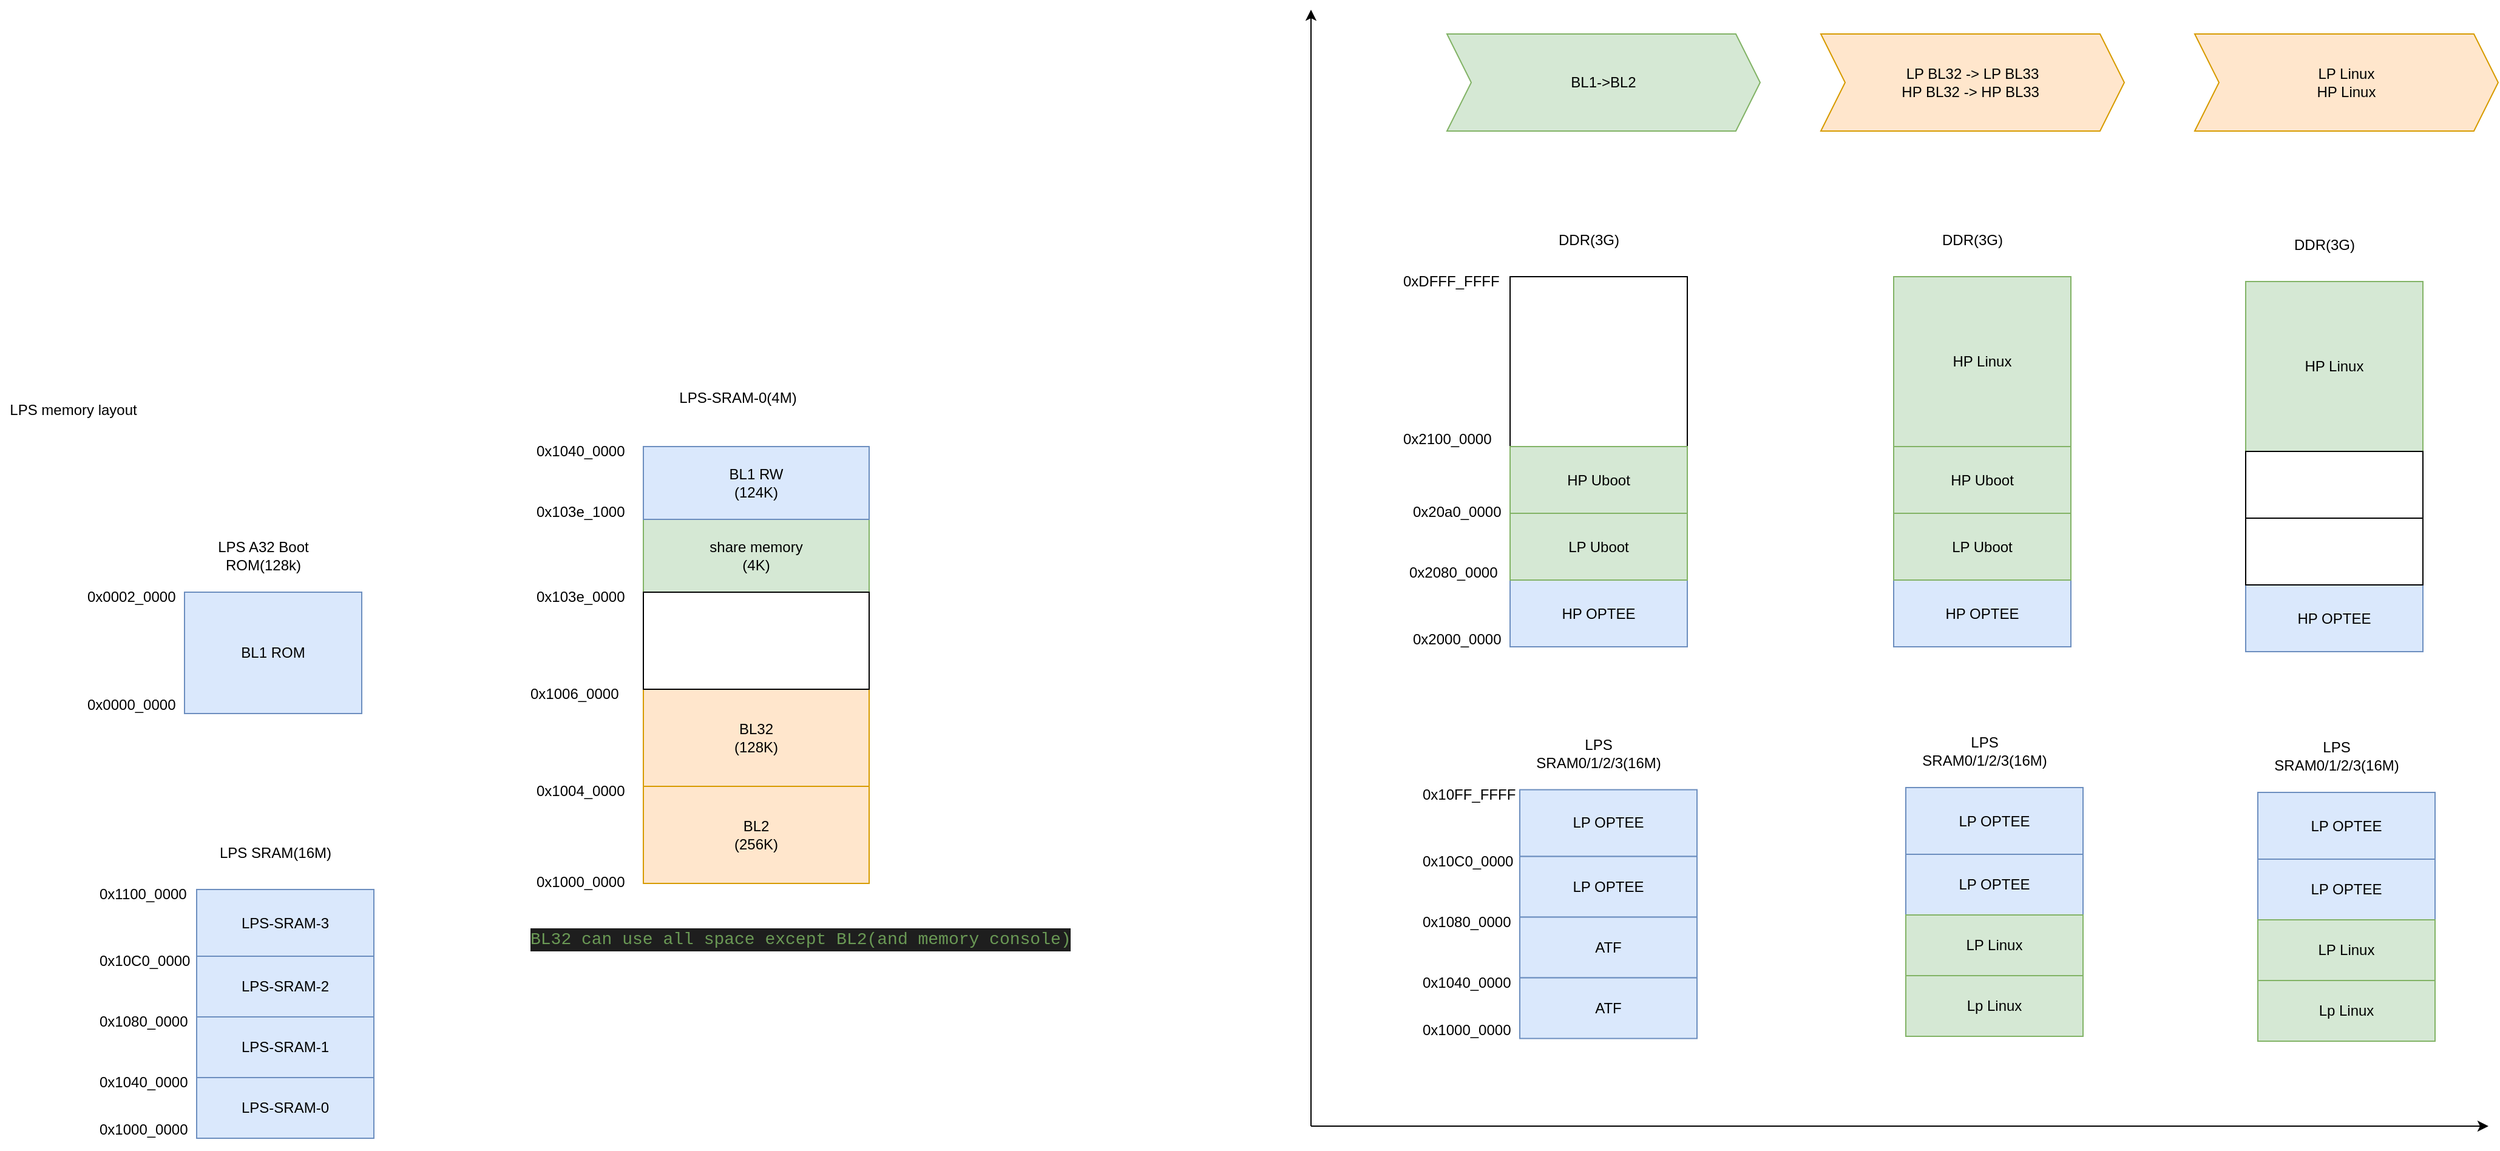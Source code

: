 <mxfile version="20.1.2" type="github" pages="12">
  <diagram id="RnFNnHmN_B7JGY2mYCac" name="memory layout">
    <mxGraphModel dx="2177" dy="1974" grid="1" gridSize="10" guides="1" tooltips="1" connect="1" arrows="1" fold="1" page="1" pageScale="1" pageWidth="827" pageHeight="1169" math="0" shadow="0">
      <root>
        <mxCell id="0" />
        <mxCell id="1" parent="0" />
        <mxCell id="fiWkgTZFaGTSeFzq1IEk-1" value="BL1 ROM" style="rounded=0;whiteSpace=wrap;html=1;fillColor=#dae8fc;strokeColor=#6c8ebf;" parent="1" vertex="1">
          <mxGeometry x="-638" y="230.0" width="146" height="100" as="geometry" />
        </mxCell>
        <mxCell id="fiWkgTZFaGTSeFzq1IEk-2" value="0x0000_0000" style="text;whiteSpace=wrap;html=1;" parent="1" vertex="1">
          <mxGeometry x="-720" y="309.43" width="90" height="30" as="geometry" />
        </mxCell>
        <mxCell id="fiWkgTZFaGTSeFzq1IEk-3" value="0x0002_0000" style="text;whiteSpace=wrap;html=1;" parent="1" vertex="1">
          <mxGeometry x="-720" y="220.0" width="90" height="30" as="geometry" />
        </mxCell>
        <mxCell id="fiWkgTZFaGTSeFzq1IEk-4" value="LPS A32 Boot ROM(128k)" style="text;html=1;strokeColor=none;fillColor=none;align=center;verticalAlign=middle;whiteSpace=wrap;rounded=0;" parent="1" vertex="1">
          <mxGeometry x="-622" y="190.0" width="98" height="20" as="geometry" />
        </mxCell>
        <mxCell id="fiWkgTZFaGTSeFzq1IEk-5" value="BL2&lt;br&gt;(256K)" style="rounded=0;whiteSpace=wrap;html=1;fillColor=#ffe6cc;strokeColor=#d79b00;" parent="1" vertex="1">
          <mxGeometry x="-260" y="390" width="186" height="80" as="geometry" />
        </mxCell>
        <mxCell id="fiWkgTZFaGTSeFzq1IEk-7" value="0x1040_0000" style="text;whiteSpace=wrap;html=1;" parent="1" vertex="1">
          <mxGeometry x="-350" y="100.0" width="90" height="30" as="geometry" />
        </mxCell>
        <mxCell id="fiWkgTZFaGTSeFzq1IEk-8" value="LPS-SRAM-0(4M)" style="text;html=1;strokeColor=none;fillColor=none;align=center;verticalAlign=middle;whiteSpace=wrap;rounded=0;" parent="1" vertex="1">
          <mxGeometry x="-250" y="60" width="136" height="20" as="geometry" />
        </mxCell>
        <mxCell id="fiWkgTZFaGTSeFzq1IEk-10" value="share memory&lt;br&gt;(4K)" style="rounded=0;whiteSpace=wrap;html=1;fillColor=#d5e8d4;strokeColor=#82b366;" parent="1" vertex="1">
          <mxGeometry x="-260" y="170" width="186" height="60" as="geometry" />
        </mxCell>
        <mxCell id="fiWkgTZFaGTSeFzq1IEk-11" value="BL1 RW&lt;br&gt;(124K)" style="rounded=0;whiteSpace=wrap;html=1;fillColor=#dae8fc;strokeColor=#6c8ebf;" parent="1" vertex="1">
          <mxGeometry x="-260" y="110" width="186" height="60" as="geometry" />
        </mxCell>
        <mxCell id="fiWkgTZFaGTSeFzq1IEk-12" value="0x103e_1000" style="text;whiteSpace=wrap;html=1;" parent="1" vertex="1">
          <mxGeometry x="-350" y="150" width="80" height="30" as="geometry" />
        </mxCell>
        <mxCell id="fiWkgTZFaGTSeFzq1IEk-14" value="LPS-SRAM-3" style="rounded=0;whiteSpace=wrap;html=1;fillColor=#dae8fc;strokeColor=#6c8ebf;" parent="1" vertex="1">
          <mxGeometry x="-628" y="475" width="146" height="55" as="geometry" />
        </mxCell>
        <mxCell id="fiWkgTZFaGTSeFzq1IEk-16" value="0x1100_0000" style="text;whiteSpace=wrap;html=1;" parent="1" vertex="1">
          <mxGeometry x="-710" y="465.0" width="90" height="30" as="geometry" />
        </mxCell>
        <mxCell id="fiWkgTZFaGTSeFzq1IEk-17" value="LPS SRAM(16M)" style="text;html=1;strokeColor=none;fillColor=none;align=center;verticalAlign=middle;whiteSpace=wrap;rounded=0;" parent="1" vertex="1">
          <mxGeometry x="-612" y="435.0" width="98" height="20" as="geometry" />
        </mxCell>
        <mxCell id="fiWkgTZFaGTSeFzq1IEk-18" value="LPS-SRAM-2" style="rounded=0;whiteSpace=wrap;html=1;fillColor=#dae8fc;strokeColor=#6c8ebf;" parent="1" vertex="1">
          <mxGeometry x="-628" y="530" width="146" height="50" as="geometry" />
        </mxCell>
        <mxCell id="fiWkgTZFaGTSeFzq1IEk-19" value="0x1000_0000" style="text;whiteSpace=wrap;html=1;" parent="1" vertex="1">
          <mxGeometry x="-710" y="659.43" width="90" height="30" as="geometry" />
        </mxCell>
        <mxCell id="fiWkgTZFaGTSeFzq1IEk-21" value="LPS-SRAM-1" style="rounded=0;whiteSpace=wrap;html=1;fillColor=#dae8fc;strokeColor=#6c8ebf;" parent="1" vertex="1">
          <mxGeometry x="-628" y="580" width="146" height="50" as="geometry" />
        </mxCell>
        <mxCell id="fiWkgTZFaGTSeFzq1IEk-22" value="LPS-SRAM-0" style="rounded=0;whiteSpace=wrap;html=1;fillColor=#dae8fc;strokeColor=#6c8ebf;" parent="1" vertex="1">
          <mxGeometry x="-628" y="630" width="146" height="50" as="geometry" />
        </mxCell>
        <mxCell id="fiWkgTZFaGTSeFzq1IEk-23" value="0x1040_0000" style="text;whiteSpace=wrap;html=1;" parent="1" vertex="1">
          <mxGeometry x="-710" y="620.0" width="90" height="30" as="geometry" />
        </mxCell>
        <mxCell id="fiWkgTZFaGTSeFzq1IEk-24" value="0x1080_0000" style="text;whiteSpace=wrap;html=1;" parent="1" vertex="1">
          <mxGeometry x="-710" y="570.0" width="90" height="30" as="geometry" />
        </mxCell>
        <mxCell id="fiWkgTZFaGTSeFzq1IEk-25" value="0x10C0_0000" style="text;whiteSpace=wrap;html=1;" parent="1" vertex="1">
          <mxGeometry x="-710" y="520.0" width="90" height="30" as="geometry" />
        </mxCell>
        <mxCell id="fiWkgTZFaGTSeFzq1IEk-26" value="LPS memory layout" style="text;html=1;align=center;verticalAlign=middle;resizable=0;points=[];autosize=1;strokeColor=none;" parent="1" vertex="1">
          <mxGeometry x="-790" y="70" width="120" height="20" as="geometry" />
        </mxCell>
        <mxCell id="fiWkgTZFaGTSeFzq1IEk-28" value="0x103e_0000" style="text;whiteSpace=wrap;html=1;" parent="1" vertex="1">
          <mxGeometry x="-350" y="220" width="80" height="30" as="geometry" />
        </mxCell>
        <mxCell id="fiWkgTZFaGTSeFzq1IEk-29" value="0x1000_0000" style="text;whiteSpace=wrap;html=1;" parent="1" vertex="1">
          <mxGeometry x="-350" y="455.0" width="90" height="30" as="geometry" />
        </mxCell>
        <mxCell id="fiWkgTZFaGTSeFzq1IEk-30" value="0x1004_0000" style="text;whiteSpace=wrap;html=1;" parent="1" vertex="1">
          <mxGeometry x="-350" y="380.0" width="90" height="30" as="geometry" />
        </mxCell>
        <mxCell id="fiWkgTZFaGTSeFzq1IEk-31" value="BL32&lt;br&gt;(128K)" style="rounded=0;whiteSpace=wrap;html=1;fillColor=#ffe6cc;strokeColor=#d79b00;" parent="1" vertex="1">
          <mxGeometry x="-260" y="310" width="186" height="80" as="geometry" />
        </mxCell>
        <mxCell id="fiWkgTZFaGTSeFzq1IEk-32" value="0x1006_0000" style="text;whiteSpace=wrap;html=1;" parent="1" vertex="1">
          <mxGeometry x="-355" y="300.0" width="90" height="30" as="geometry" />
        </mxCell>
        <mxCell id="fiWkgTZFaGTSeFzq1IEk-33" value="" style="rounded=0;whiteSpace=wrap;html=1;" parent="1" vertex="1">
          <mxGeometry x="-260" y="230" width="186" height="80" as="geometry" />
        </mxCell>
        <mxCell id="fiWkgTZFaGTSeFzq1IEk-34" value="&lt;div style=&quot;color: rgb(212, 212, 212); background-color: rgb(30, 30, 30); font-family: consolas, &amp;quot;courier new&amp;quot;, monospace; font-weight: normal; font-size: 14px; line-height: 19px;&quot;&gt;&lt;div&gt;&lt;span style=&quot;color: #6a9955&quot;&gt;BL32&amp;nbsp;can&amp;nbsp;use&amp;nbsp;all&amp;nbsp;space&amp;nbsp;except&amp;nbsp;BL2(and&amp;nbsp;memory&amp;nbsp;console)&lt;/span&gt;&lt;/div&gt;&lt;/div&gt;" style="text;whiteSpace=wrap;html=1;" parent="1" vertex="1">
          <mxGeometry x="-355" y="500" width="430" height="30" as="geometry" />
        </mxCell>
        <mxCell id="HORwOIgkCcx6Kf51lo4l-1" value="" style="endArrow=classic;html=1;rounded=0;" parent="1" edge="1">
          <mxGeometry width="50" height="50" relative="1" as="geometry">
            <mxPoint x="290" y="670" as="sourcePoint" />
            <mxPoint x="1260" y="670" as="targetPoint" />
          </mxGeometry>
        </mxCell>
        <mxCell id="HORwOIgkCcx6Kf51lo4l-2" value="" style="endArrow=classic;html=1;rounded=0;" parent="1" edge="1">
          <mxGeometry width="50" height="50" relative="1" as="geometry">
            <mxPoint x="290" y="670" as="sourcePoint" />
            <mxPoint x="290" y="-250" as="targetPoint" />
          </mxGeometry>
        </mxCell>
        <mxCell id="HORwOIgkCcx6Kf51lo4l-3" value="BL1-&amp;gt;BL2" style="shape=step;perimeter=stepPerimeter;whiteSpace=wrap;html=1;fixedSize=1;fillColor=#d5e8d4;strokeColor=#82b366;" parent="1" vertex="1">
          <mxGeometry x="402" y="-230" width="258" height="80" as="geometry" />
        </mxCell>
        <mxCell id="HORwOIgkCcx6Kf51lo4l-4" value="LP BL32 -&amp;gt; LP BL33&lt;br&gt;HP BL32 -&amp;gt; HP BL33&amp;nbsp;" style="shape=step;perimeter=stepPerimeter;whiteSpace=wrap;html=1;fixedSize=1;fillColor=#ffe6cc;strokeColor=#d79b00;" parent="1" vertex="1">
          <mxGeometry x="710" y="-230" width="250" height="80" as="geometry" />
        </mxCell>
        <mxCell id="HORwOIgkCcx6Kf51lo4l-5" value="LP OPTEE" style="rounded=0;whiteSpace=wrap;html=1;fillColor=#dae8fc;strokeColor=#6c8ebf;" parent="1" vertex="1">
          <mxGeometry x="462" y="392.78" width="146" height="55" as="geometry" />
        </mxCell>
        <mxCell id="HORwOIgkCcx6Kf51lo4l-6" value="0x10FF_FFFF" style="text;whiteSpace=wrap;html=1;" parent="1" vertex="1">
          <mxGeometry x="380" y="382.78" width="90" height="30" as="geometry" />
        </mxCell>
        <mxCell id="HORwOIgkCcx6Kf51lo4l-7" value="LPS SRAM0/1/2/3(16M)" style="text;html=1;strokeColor=none;fillColor=none;align=center;verticalAlign=middle;whiteSpace=wrap;rounded=0;" parent="1" vertex="1">
          <mxGeometry x="478" y="352.78" width="98" height="20" as="geometry" />
        </mxCell>
        <mxCell id="HORwOIgkCcx6Kf51lo4l-8" value="LP OPTEE" style="rounded=0;whiteSpace=wrap;html=1;fillColor=#dae8fc;strokeColor=#6c8ebf;" parent="1" vertex="1">
          <mxGeometry x="462" y="447.78" width="146" height="50" as="geometry" />
        </mxCell>
        <mxCell id="HORwOIgkCcx6Kf51lo4l-9" value="0x1000_0000" style="text;whiteSpace=wrap;html=1;" parent="1" vertex="1">
          <mxGeometry x="380" y="577.21" width="90" height="30" as="geometry" />
        </mxCell>
        <mxCell id="HORwOIgkCcx6Kf51lo4l-10" value="ATF" style="rounded=0;whiteSpace=wrap;html=1;fillColor=#dae8fc;strokeColor=#6c8ebf;" parent="1" vertex="1">
          <mxGeometry x="462" y="497.78" width="146" height="50" as="geometry" />
        </mxCell>
        <mxCell id="HORwOIgkCcx6Kf51lo4l-11" value="ATF" style="rounded=0;whiteSpace=wrap;html=1;fillColor=#dae8fc;strokeColor=#6c8ebf;" parent="1" vertex="1">
          <mxGeometry x="462" y="547.78" width="146" height="50" as="geometry" />
        </mxCell>
        <mxCell id="HORwOIgkCcx6Kf51lo4l-12" value="0x1040_0000" style="text;whiteSpace=wrap;html=1;" parent="1" vertex="1">
          <mxGeometry x="380" y="537.78" width="90" height="30" as="geometry" />
        </mxCell>
        <mxCell id="HORwOIgkCcx6Kf51lo4l-13" value="0x1080_0000" style="text;whiteSpace=wrap;html=1;" parent="1" vertex="1">
          <mxGeometry x="380" y="487.78" width="90" height="30" as="geometry" />
        </mxCell>
        <mxCell id="HORwOIgkCcx6Kf51lo4l-14" value="0x10C0_0000" style="text;whiteSpace=wrap;html=1;" parent="1" vertex="1">
          <mxGeometry x="380" y="437.78" width="90" height="30" as="geometry" />
        </mxCell>
        <mxCell id="HORwOIgkCcx6Kf51lo4l-15" value="" style="rounded=0;whiteSpace=wrap;html=1;" parent="1" vertex="1">
          <mxGeometry x="454" y="-30" width="146" height="140" as="geometry" />
        </mxCell>
        <mxCell id="HORwOIgkCcx6Kf51lo4l-16" value="0x2000_0000" style="text;whiteSpace=wrap;html=1;" parent="1" vertex="1">
          <mxGeometry x="372" y="255.0" width="90" height="30" as="geometry" />
        </mxCell>
        <mxCell id="HORwOIgkCcx6Kf51lo4l-17" value="0xDFFF_FFFF" style="text;whiteSpace=wrap;html=1;" parent="1" vertex="1">
          <mxGeometry x="364" y="-40.0" width="90" height="30" as="geometry" />
        </mxCell>
        <mxCell id="HORwOIgkCcx6Kf51lo4l-18" value="DDR(3G)" style="text;html=1;strokeColor=none;fillColor=none;align=center;verticalAlign=middle;whiteSpace=wrap;rounded=0;" parent="1" vertex="1">
          <mxGeometry x="470" y="-70" width="98" height="20" as="geometry" />
        </mxCell>
        <mxCell id="HORwOIgkCcx6Kf51lo4l-24" value="HP OPTEE" style="rounded=0;whiteSpace=wrap;html=1;fillColor=#dae8fc;strokeColor=#6c8ebf;" parent="1" vertex="1">
          <mxGeometry x="454" y="220.0" width="146" height="55" as="geometry" />
        </mxCell>
        <mxCell id="HORwOIgkCcx6Kf51lo4l-25" value="LP Uboot" style="rounded=0;whiteSpace=wrap;html=1;fillColor=#d5e8d4;strokeColor=#82b366;" parent="1" vertex="1">
          <mxGeometry x="454" y="165.0" width="146" height="55" as="geometry" />
        </mxCell>
        <mxCell id="HORwOIgkCcx6Kf51lo4l-26" value="HP Uboot" style="rounded=0;whiteSpace=wrap;html=1;fillColor=#d5e8d4;strokeColor=#82b366;" parent="1" vertex="1">
          <mxGeometry x="454" y="110.0" width="146" height="55" as="geometry" />
        </mxCell>
        <mxCell id="HORwOIgkCcx6Kf51lo4l-27" value="0x2080_0000" style="text;whiteSpace=wrap;html=1;" parent="1" vertex="1">
          <mxGeometry x="369" y="200.0" width="90" height="30" as="geometry" />
        </mxCell>
        <mxCell id="HORwOIgkCcx6Kf51lo4l-28" value="0x20a0_0000" style="text;whiteSpace=wrap;html=1;" parent="1" vertex="1">
          <mxGeometry x="372" y="150.0" width="90" height="30" as="geometry" />
        </mxCell>
        <mxCell id="HORwOIgkCcx6Kf51lo4l-29" value="0x2100_0000" style="text;whiteSpace=wrap;html=1;" parent="1" vertex="1">
          <mxGeometry x="364" y="90.0" width="90" height="30" as="geometry" />
        </mxCell>
        <mxCell id="HORwOIgkCcx6Kf51lo4l-30" value="HP Linux" style="rounded=0;whiteSpace=wrap;html=1;fillColor=#d5e8d4;strokeColor=#82b366;" parent="1" vertex="1">
          <mxGeometry x="770" y="-30" width="146" height="140" as="geometry" />
        </mxCell>
        <mxCell id="HORwOIgkCcx6Kf51lo4l-31" value="DDR(3G)" style="text;html=1;strokeColor=none;fillColor=none;align=center;verticalAlign=middle;whiteSpace=wrap;rounded=0;" parent="1" vertex="1">
          <mxGeometry x="786" y="-70" width="98" height="20" as="geometry" />
        </mxCell>
        <mxCell id="HORwOIgkCcx6Kf51lo4l-32" value="HP OPTEE" style="rounded=0;whiteSpace=wrap;html=1;fillColor=#dae8fc;strokeColor=#6c8ebf;" parent="1" vertex="1">
          <mxGeometry x="770" y="220.0" width="146" height="55" as="geometry" />
        </mxCell>
        <mxCell id="HORwOIgkCcx6Kf51lo4l-33" value="LP Uboot" style="rounded=0;whiteSpace=wrap;html=1;fillColor=#d5e8d4;strokeColor=#82b366;" parent="1" vertex="1">
          <mxGeometry x="770" y="165.0" width="146" height="55" as="geometry" />
        </mxCell>
        <mxCell id="HORwOIgkCcx6Kf51lo4l-34" value="HP Uboot" style="rounded=0;whiteSpace=wrap;html=1;fillColor=#d5e8d4;strokeColor=#82b366;" parent="1" vertex="1">
          <mxGeometry x="770" y="110.0" width="146" height="55" as="geometry" />
        </mxCell>
        <mxCell id="HORwOIgkCcx6Kf51lo4l-35" value="LP OPTEE" style="rounded=0;whiteSpace=wrap;html=1;fillColor=#dae8fc;strokeColor=#6c8ebf;" parent="1" vertex="1">
          <mxGeometry x="780" y="391" width="146" height="55" as="geometry" />
        </mxCell>
        <mxCell id="HORwOIgkCcx6Kf51lo4l-36" value="LPS SRAM0/1/2/3(16M)" style="text;html=1;strokeColor=none;fillColor=none;align=center;verticalAlign=middle;whiteSpace=wrap;rounded=0;" parent="1" vertex="1">
          <mxGeometry x="796" y="351" width="98" height="20" as="geometry" />
        </mxCell>
        <mxCell id="HORwOIgkCcx6Kf51lo4l-37" value="LP OPTEE" style="rounded=0;whiteSpace=wrap;html=1;fillColor=#dae8fc;strokeColor=#6c8ebf;" parent="1" vertex="1">
          <mxGeometry x="780" y="446" width="146" height="50" as="geometry" />
        </mxCell>
        <mxCell id="HORwOIgkCcx6Kf51lo4l-38" value="LP Linux" style="rounded=0;whiteSpace=wrap;html=1;fillColor=#d5e8d4;strokeColor=#82b366;" parent="1" vertex="1">
          <mxGeometry x="780" y="496" width="146" height="50" as="geometry" />
        </mxCell>
        <mxCell id="HORwOIgkCcx6Kf51lo4l-39" value="Lp Linux" style="rounded=0;whiteSpace=wrap;html=1;fillColor=#d5e8d4;strokeColor=#82b366;" parent="1" vertex="1">
          <mxGeometry x="780" y="546.0" width="146" height="50" as="geometry" />
        </mxCell>
        <mxCell id="HORwOIgkCcx6Kf51lo4l-42" value="LP Linux&lt;br&gt;HP Linux" style="shape=step;perimeter=stepPerimeter;whiteSpace=wrap;html=1;fixedSize=1;fillColor=#ffe6cc;strokeColor=#d79b00;" parent="1" vertex="1">
          <mxGeometry x="1018" y="-230" width="250" height="80" as="geometry" />
        </mxCell>
        <mxCell id="HORwOIgkCcx6Kf51lo4l-43" value="HP Linux" style="rounded=0;whiteSpace=wrap;html=1;fillColor=#d5e8d4;strokeColor=#82b366;" parent="1" vertex="1">
          <mxGeometry x="1060" y="-26" width="146" height="140" as="geometry" />
        </mxCell>
        <mxCell id="HORwOIgkCcx6Kf51lo4l-44" value="DDR(3G)" style="text;html=1;strokeColor=none;fillColor=none;align=center;verticalAlign=middle;whiteSpace=wrap;rounded=0;" parent="1" vertex="1">
          <mxGeometry x="1076" y="-66" width="98" height="20" as="geometry" />
        </mxCell>
        <mxCell id="HORwOIgkCcx6Kf51lo4l-45" value="HP OPTEE" style="rounded=0;whiteSpace=wrap;html=1;fillColor=#dae8fc;strokeColor=#6c8ebf;" parent="1" vertex="1">
          <mxGeometry x="1060" y="224.0" width="146" height="55" as="geometry" />
        </mxCell>
        <mxCell id="HORwOIgkCcx6Kf51lo4l-46" value="" style="rounded=0;whiteSpace=wrap;html=1;" parent="1" vertex="1">
          <mxGeometry x="1060" y="169.0" width="146" height="55" as="geometry" />
        </mxCell>
        <mxCell id="HORwOIgkCcx6Kf51lo4l-47" value="" style="rounded=0;whiteSpace=wrap;html=1;" parent="1" vertex="1">
          <mxGeometry x="1060" y="114.0" width="146" height="55" as="geometry" />
        </mxCell>
        <mxCell id="HORwOIgkCcx6Kf51lo4l-48" value="LP OPTEE" style="rounded=0;whiteSpace=wrap;html=1;fillColor=#dae8fc;strokeColor=#6c8ebf;" parent="1" vertex="1">
          <mxGeometry x="1070" y="395" width="146" height="55" as="geometry" />
        </mxCell>
        <mxCell id="HORwOIgkCcx6Kf51lo4l-49" value="LPS SRAM0/1/2/3(16M)" style="text;html=1;strokeColor=none;fillColor=none;align=center;verticalAlign=middle;whiteSpace=wrap;rounded=0;" parent="1" vertex="1">
          <mxGeometry x="1086" y="355" width="98" height="20" as="geometry" />
        </mxCell>
        <mxCell id="HORwOIgkCcx6Kf51lo4l-50" value="LP OPTEE" style="rounded=0;whiteSpace=wrap;html=1;fillColor=#dae8fc;strokeColor=#6c8ebf;" parent="1" vertex="1">
          <mxGeometry x="1070" y="450" width="146" height="50" as="geometry" />
        </mxCell>
        <mxCell id="HORwOIgkCcx6Kf51lo4l-51" value="LP Linux" style="rounded=0;whiteSpace=wrap;html=1;fillColor=#d5e8d4;strokeColor=#82b366;" parent="1" vertex="1">
          <mxGeometry x="1070" y="500" width="146" height="50" as="geometry" />
        </mxCell>
        <mxCell id="HORwOIgkCcx6Kf51lo4l-52" value="Lp Linux" style="rounded=0;whiteSpace=wrap;html=1;fillColor=#d5e8d4;strokeColor=#82b366;" parent="1" vertex="1">
          <mxGeometry x="1070" y="550.0" width="146" height="50" as="geometry" />
        </mxCell>
      </root>
    </mxGraphModel>
  </diagram>
  <diagram id="vpPn8AcvVllr1t7_TU0B" name="watchdog">
    <mxGraphModel dx="1422" dy="762" grid="1" gridSize="10" guides="1" tooltips="1" connect="1" arrows="1" fold="1" page="1" pageScale="1" pageWidth="827" pageHeight="1169" math="0" shadow="0">
      <root>
        <mxCell id="iSPNr-JEFFOYcyJW6-HM-0" />
        <mxCell id="iSPNr-JEFFOYcyJW6-HM-1" parent="iSPNr-JEFFOYcyJW6-HM-0" />
        <mxCell id="nWcseaFbdGgCRrCS_6AJ-0" style="edgeStyle=orthogonalEdgeStyle;rounded=0;orthogonalLoop=1;jettySize=auto;html=1;entryX=0;entryY=0.5;entryDx=0;entryDy=0;" parent="iSPNr-JEFFOYcyJW6-HM-1" source="nWcseaFbdGgCRrCS_6AJ-1" target="nWcseaFbdGgCRrCS_6AJ-5" edge="1">
          <mxGeometry relative="1" as="geometry" />
        </mxCell>
        <mxCell id="nWcseaFbdGgCRrCS_6AJ-1" value="Target&amp;nbsp;core" style="rounded=0;whiteSpace=wrap;html=1;fillColor=#e1d5e7;strokeColor=#9673a6;" parent="iSPNr-JEFFOYcyJW6-HM-1" vertex="1">
          <mxGeometry x="180" y="420" width="120" height="60" as="geometry" />
        </mxCell>
        <mxCell id="nWcseaFbdGgCRrCS_6AJ-2" value="master core" style="rounded=0;whiteSpace=wrap;html=1;fillColor=#d5e8d4;strokeColor=#82b366;" parent="iSPNr-JEFFOYcyJW6-HM-1" vertex="1">
          <mxGeometry x="180" y="600" width="120" height="60" as="geometry" />
        </mxCell>
        <mxCell id="nWcseaFbdGgCRrCS_6AJ-3" style="edgeStyle=orthogonalEdgeStyle;rounded=0;orthogonalLoop=1;jettySize=auto;html=1;" parent="iSPNr-JEFFOYcyJW6-HM-1" source="nWcseaFbdGgCRrCS_6AJ-5" target="nWcseaFbdGgCRrCS_6AJ-6" edge="1">
          <mxGeometry relative="1" as="geometry">
            <Array as="points">
              <mxPoint x="560" y="280" />
              <mxPoint x="240" y="280" />
            </Array>
          </mxGeometry>
        </mxCell>
        <mxCell id="nWcseaFbdGgCRrCS_6AJ-4" style="edgeStyle=orthogonalEdgeStyle;rounded=0;orthogonalLoop=1;jettySize=auto;html=1;entryX=1;entryY=0.5;entryDx=0;entryDy=0;" parent="iSPNr-JEFFOYcyJW6-HM-1" source="nWcseaFbdGgCRrCS_6AJ-5" target="nWcseaFbdGgCRrCS_6AJ-7" edge="1">
          <mxGeometry relative="1" as="geometry">
            <Array as="points">
              <mxPoint x="560" y="570" />
            </Array>
          </mxGeometry>
        </mxCell>
        <mxCell id="nWcseaFbdGgCRrCS_6AJ-5" value="watchdog" style="rounded=0;whiteSpace=wrap;html=1;fillColor=#dae8fc;strokeColor=#6c8ebf;" parent="iSPNr-JEFFOYcyJW6-HM-1" vertex="1">
          <mxGeometry x="500" y="420" width="120" height="60" as="geometry" />
        </mxCell>
        <mxCell id="nWcseaFbdGgCRrCS_6AJ-6" value="interupt control" style="rounded=0;whiteSpace=wrap;html=1;fillColor=#e1d5e7;strokeColor=#9673a6;" parent="iSPNr-JEFFOYcyJW6-HM-1" vertex="1">
          <mxGeometry x="180" y="360" width="120" height="60" as="geometry" />
        </mxCell>
        <mxCell id="nWcseaFbdGgCRrCS_6AJ-7" value="interupt control" style="rounded=0;whiteSpace=wrap;html=1;fillColor=#d5e8d4;strokeColor=#82b366;" parent="iSPNr-JEFFOYcyJW6-HM-1" vertex="1">
          <mxGeometry x="180" y="540" width="120" height="60" as="geometry" />
        </mxCell>
        <mxCell id="nWcseaFbdGgCRrCS_6AJ-8" value="apb" style="text;html=1;strokeColor=none;fillColor=none;align=center;verticalAlign=middle;whiteSpace=wrap;rounded=0;" parent="iSPNr-JEFFOYcyJW6-HM-1" vertex="1">
          <mxGeometry x="380" y="420" width="40" height="20" as="geometry" />
        </mxCell>
        <mxCell id="nWcseaFbdGgCRrCS_6AJ-9" value="interrupt" style="text;html=1;strokeColor=none;fillColor=none;align=center;verticalAlign=middle;whiteSpace=wrap;rounded=0;" parent="iSPNr-JEFFOYcyJW6-HM-1" vertex="1">
          <mxGeometry x="380" y="260" width="40" height="20" as="geometry" />
        </mxCell>
        <mxCell id="nWcseaFbdGgCRrCS_6AJ-10" value="reset" style="text;html=1;strokeColor=none;fillColor=none;align=center;verticalAlign=middle;whiteSpace=wrap;rounded=0;" parent="iSPNr-JEFFOYcyJW6-HM-1" vertex="1">
          <mxGeometry x="374" y="550" width="40" height="20" as="geometry" />
        </mxCell>
        <mxCell id="nWcseaFbdGgCRrCS_6AJ-11" style="edgeStyle=orthogonalEdgeStyle;rounded=0;orthogonalLoop=1;jettySize=auto;html=1;" parent="iSPNr-JEFFOYcyJW6-HM-1" source="nWcseaFbdGgCRrCS_6AJ-12" edge="1">
          <mxGeometry relative="1" as="geometry">
            <mxPoint x="680" y="630" as="targetPoint" />
          </mxGeometry>
        </mxCell>
        <mxCell id="nWcseaFbdGgCRrCS_6AJ-12" value="MPU&amp;nbsp;" style="rounded=0;whiteSpace=wrap;html=1;fillColor=#d5e8d4;strokeColor=#82b366;" parent="iSPNr-JEFFOYcyJW6-HM-1" vertex="1">
          <mxGeometry x="500" y="600" width="120" height="60" as="geometry" />
        </mxCell>
        <mxCell id="nWcseaFbdGgCRrCS_6AJ-13" style="edgeStyle=orthogonalEdgeStyle;rounded=0;orthogonalLoop=1;jettySize=auto;html=1;entryX=0;entryY=0.5;entryDx=0;entryDy=0;" parent="iSPNr-JEFFOYcyJW6-HM-1" source="nWcseaFbdGgCRrCS_6AJ-15" target="nWcseaFbdGgCRrCS_6AJ-12" edge="1">
          <mxGeometry relative="1" as="geometry" />
        </mxCell>
        <mxCell id="nWcseaFbdGgCRrCS_6AJ-14" style="edgeStyle=orthogonalEdgeStyle;rounded=0;orthogonalLoop=1;jettySize=auto;html=1;entryX=1;entryY=0.5;entryDx=0;entryDy=0;" parent="iSPNr-JEFFOYcyJW6-HM-1" source="nWcseaFbdGgCRrCS_6AJ-15" target="nWcseaFbdGgCRrCS_6AJ-2" edge="1">
          <mxGeometry relative="1" as="geometry" />
        </mxCell>
        <mxCell id="nWcseaFbdGgCRrCS_6AJ-15" value="mailbox" style="rounded=0;whiteSpace=wrap;html=1;fillColor=#fff2cc;strokeColor=#d6b656;" parent="iSPNr-JEFFOYcyJW6-HM-1" vertex="1">
          <mxGeometry x="359" y="615" width="70" height="30" as="geometry" />
        </mxCell>
        <mxCell id="nWcseaFbdGgCRrCS_6AJ-16" value="reset" style="text;html=1;align=center;verticalAlign=middle;resizable=0;points=[];autosize=1;strokeColor=none;" parent="iSPNr-JEFFOYcyJW6-HM-1" vertex="1">
          <mxGeometry x="640" y="610" width="40" height="20" as="geometry" />
        </mxCell>
        <mxCell id="nWcseaFbdGgCRrCS_6AJ-17" style="edgeStyle=orthogonalEdgeStyle;rounded=0;orthogonalLoop=1;jettySize=auto;html=1;entryX=0;entryY=0.5;entryDx=0;entryDy=0;" parent="iSPNr-JEFFOYcyJW6-HM-1" source="nWcseaFbdGgCRrCS_6AJ-18" target="nWcseaFbdGgCRrCS_6AJ-21" edge="1">
          <mxGeometry relative="1" as="geometry" />
        </mxCell>
        <mxCell id="nWcseaFbdGgCRrCS_6AJ-18" value="M0+&lt;br&gt;SCP fimeware" style="rounded=0;whiteSpace=wrap;html=1;fillColor=#ffe6cc;strokeColor=#d79b00;" parent="iSPNr-JEFFOYcyJW6-HM-1" vertex="1">
          <mxGeometry x="180" y="800" width="120" height="60" as="geometry" />
        </mxCell>
        <mxCell id="nWcseaFbdGgCRrCS_6AJ-19" style="edgeStyle=orthogonalEdgeStyle;rounded=0;orthogonalLoop=1;jettySize=auto;html=1;entryX=1;entryY=0.5;entryDx=0;entryDy=0;" parent="iSPNr-JEFFOYcyJW6-HM-1" source="nWcseaFbdGgCRrCS_6AJ-21" target="nWcseaFbdGgCRrCS_6AJ-22" edge="1">
          <mxGeometry relative="1" as="geometry">
            <Array as="points">
              <mxPoint x="540" y="770" />
            </Array>
          </mxGeometry>
        </mxCell>
        <mxCell id="nWcseaFbdGgCRrCS_6AJ-20" style="edgeStyle=orthogonalEdgeStyle;rounded=0;orthogonalLoop=1;jettySize=auto;html=1;" parent="iSPNr-JEFFOYcyJW6-HM-1" source="nWcseaFbdGgCRrCS_6AJ-21" edge="1">
          <mxGeometry relative="1" as="geometry">
            <mxPoint x="660" y="830" as="targetPoint" />
          </mxGeometry>
        </mxCell>
        <mxCell id="nWcseaFbdGgCRrCS_6AJ-21" value="LAS-WDT-M0" style="rounded=0;whiteSpace=wrap;html=1;fillColor=#dae8fc;strokeColor=#6c8ebf;" parent="iSPNr-JEFFOYcyJW6-HM-1" vertex="1">
          <mxGeometry x="480" y="800" width="120" height="60" as="geometry" />
        </mxCell>
        <mxCell id="nWcseaFbdGgCRrCS_6AJ-22" value="NVIC" style="rounded=0;whiteSpace=wrap;html=1;fillColor=#ffe6cc;strokeColor=#d79b00;" parent="iSPNr-JEFFOYcyJW6-HM-1" vertex="1">
          <mxGeometry x="180" y="740" width="120" height="60" as="geometry" />
        </mxCell>
        <mxCell id="nWcseaFbdGgCRrCS_6AJ-23" value="apb" style="text;html=1;strokeColor=none;fillColor=none;align=center;verticalAlign=middle;whiteSpace=wrap;rounded=0;" parent="iSPNr-JEFFOYcyJW6-HM-1" vertex="1">
          <mxGeometry x="374" y="810" width="40" height="20" as="geometry" />
        </mxCell>
        <mxCell id="nWcseaFbdGgCRrCS_6AJ-24" value="reset soc" style="text;html=1;align=center;verticalAlign=middle;resizable=0;points=[];autosize=1;strokeColor=none;" parent="iSPNr-JEFFOYcyJW6-HM-1" vertex="1">
          <mxGeometry x="620" y="800" width="60" height="20" as="geometry" />
        </mxCell>
        <mxCell id="nWcseaFbdGgCRrCS_6AJ-25" value="interrupt" style="text;html=1;strokeColor=none;fillColor=none;align=center;verticalAlign=middle;whiteSpace=wrap;rounded=0;" parent="iSPNr-JEFFOYcyJW6-HM-1" vertex="1">
          <mxGeometry x="410" y="750" width="40" height="20" as="geometry" />
        </mxCell>
        <mxCell id="nWcseaFbdGgCRrCS_6AJ-26" value="LAS-WDT-M0+" style="text;whiteSpace=wrap;html=1;" parent="iSPNr-JEFFOYcyJW6-HM-1" vertex="1">
          <mxGeometry x="60" y="720" width="110" height="30" as="geometry" />
        </mxCell>
        <mxCell id="nWcseaFbdGgCRrCS_6AJ-27" value="LAS-WDT-M33" style="text;whiteSpace=wrap;html=1;" parent="iSPNr-JEFFOYcyJW6-HM-1" vertex="1">
          <mxGeometry x="40" y="910" width="110" height="30" as="geometry" />
        </mxCell>
        <mxCell id="nWcseaFbdGgCRrCS_6AJ-28" style="edgeStyle=orthogonalEdgeStyle;rounded=0;orthogonalLoop=1;jettySize=auto;html=1;entryX=0;entryY=0.5;entryDx=0;entryDy=0;" parent="iSPNr-JEFFOYcyJW6-HM-1" source="nWcseaFbdGgCRrCS_6AJ-30" target="nWcseaFbdGgCRrCS_6AJ-33" edge="1">
          <mxGeometry relative="1" as="geometry" />
        </mxCell>
        <mxCell id="nWcseaFbdGgCRrCS_6AJ-29" style="edgeStyle=orthogonalEdgeStyle;rounded=0;orthogonalLoop=1;jettySize=auto;html=1;" parent="iSPNr-JEFFOYcyJW6-HM-1" source="nWcseaFbdGgCRrCS_6AJ-30" target="nWcseaFbdGgCRrCS_6AJ-41" edge="1">
          <mxGeometry relative="1" as="geometry" />
        </mxCell>
        <mxCell id="nWcseaFbdGgCRrCS_6AJ-30" value="M33&lt;br&gt;freertos" style="rounded=0;whiteSpace=wrap;html=1;fillColor=#ffe6cc;strokeColor=#d79b00;" parent="iSPNr-JEFFOYcyJW6-HM-1" vertex="1">
          <mxGeometry x="180" y="1030" width="120" height="60" as="geometry" />
        </mxCell>
        <mxCell id="nWcseaFbdGgCRrCS_6AJ-31" style="edgeStyle=orthogonalEdgeStyle;rounded=0;orthogonalLoop=1;jettySize=auto;html=1;" parent="iSPNr-JEFFOYcyJW6-HM-1" source="nWcseaFbdGgCRrCS_6AJ-33" target="nWcseaFbdGgCRrCS_6AJ-30" edge="1">
          <mxGeometry relative="1" as="geometry">
            <mxPoint x="300" y="1000" as="targetPoint" />
            <Array as="points">
              <mxPoint x="540" y="1000" />
              <mxPoint x="240" y="1000" />
            </Array>
          </mxGeometry>
        </mxCell>
        <mxCell id="nWcseaFbdGgCRrCS_6AJ-32" style="edgeStyle=orthogonalEdgeStyle;rounded=0;orthogonalLoop=1;jettySize=auto;html=1;" parent="iSPNr-JEFFOYcyJW6-HM-1" source="nWcseaFbdGgCRrCS_6AJ-33" target="nWcseaFbdGgCRrCS_6AJ-36" edge="1">
          <mxGeometry relative="1" as="geometry">
            <mxPoint x="300" y="1170" as="targetPoint" />
            <Array as="points">
              <mxPoint x="540" y="1170" />
              <mxPoint x="240" y="1170" />
            </Array>
          </mxGeometry>
        </mxCell>
        <mxCell id="nWcseaFbdGgCRrCS_6AJ-33" value="LAS-WDT-M33" style="rounded=0;whiteSpace=wrap;html=1;fillColor=#dae8fc;strokeColor=#6c8ebf;" parent="iSPNr-JEFFOYcyJW6-HM-1" vertex="1">
          <mxGeometry x="480" y="1030" width="120" height="60" as="geometry" />
        </mxCell>
        <mxCell id="nWcseaFbdGgCRrCS_6AJ-34" value="apb" style="text;html=1;strokeColor=none;fillColor=none;align=center;verticalAlign=middle;whiteSpace=wrap;rounded=0;" parent="iSPNr-JEFFOYcyJW6-HM-1" vertex="1">
          <mxGeometry x="374" y="1040" width="40" height="20" as="geometry" />
        </mxCell>
        <mxCell id="nWcseaFbdGgCRrCS_6AJ-35" value="interrupt" style="text;html=1;strokeColor=none;fillColor=none;align=center;verticalAlign=middle;whiteSpace=wrap;rounded=0;" parent="iSPNr-JEFFOYcyJW6-HM-1" vertex="1">
          <mxGeometry x="410" y="980" width="40" height="20" as="geometry" />
        </mxCell>
        <mxCell id="nWcseaFbdGgCRrCS_6AJ-36" value="M0&lt;br&gt;SCP firmware" style="rounded=0;whiteSpace=wrap;html=1;fillColor=#d5e8d4;strokeColor=#82b366;" parent="iSPNr-JEFFOYcyJW6-HM-1" vertex="1">
          <mxGeometry x="180" y="1200" width="120" height="60" as="geometry" />
        </mxCell>
        <mxCell id="nWcseaFbdGgCRrCS_6AJ-37" value="interrupt(reset)" style="text;html=1;strokeColor=none;fillColor=none;align=center;verticalAlign=middle;whiteSpace=wrap;rounded=0;" parent="iSPNr-JEFFOYcyJW6-HM-1" vertex="1">
          <mxGeometry x="374" y="1150" width="40" height="20" as="geometry" />
        </mxCell>
        <mxCell id="nWcseaFbdGgCRrCS_6AJ-38" style="edgeStyle=orthogonalEdgeStyle;rounded=0;orthogonalLoop=1;jettySize=auto;html=1;" parent="iSPNr-JEFFOYcyJW6-HM-1" edge="1">
          <mxGeometry relative="1" as="geometry">
            <mxPoint x="360" y="1230" as="targetPoint" />
            <mxPoint x="300" y="1230.0" as="sourcePoint" />
          </mxGeometry>
        </mxCell>
        <mxCell id="nWcseaFbdGgCRrCS_6AJ-39" value="reset M33 and wdt" style="text;html=1;align=center;verticalAlign=middle;resizable=0;points=[];autosize=1;strokeColor=none;" parent="iSPNr-JEFFOYcyJW6-HM-1" vertex="1">
          <mxGeometry x="370" y="1220" width="110" height="20" as="geometry" />
        </mxCell>
        <mxCell id="nWcseaFbdGgCRrCS_6AJ-40" style="edgeStyle=orthogonalEdgeStyle;rounded=0;orthogonalLoop=1;jettySize=auto;html=1;entryX=0;entryY=0.5;entryDx=0;entryDy=0;" parent="iSPNr-JEFFOYcyJW6-HM-1" source="nWcseaFbdGgCRrCS_6AJ-41" target="nWcseaFbdGgCRrCS_6AJ-36" edge="1">
          <mxGeometry relative="1" as="geometry">
            <Array as="points">
              <mxPoint x="105" y="1230" />
            </Array>
          </mxGeometry>
        </mxCell>
        <mxCell id="nWcseaFbdGgCRrCS_6AJ-41" value="mailbox" style="rounded=0;whiteSpace=wrap;html=1;fillColor=#fff2cc;strokeColor=#d6b656;" parent="iSPNr-JEFFOYcyJW6-HM-1" vertex="1">
          <mxGeometry x="70" y="1110" width="70" height="30" as="geometry" />
        </mxCell>
        <mxCell id="nWcseaFbdGgCRrCS_6AJ-42" value="LAS-WDT-F1" style="text;whiteSpace=wrap;html=1;" parent="iSPNr-JEFFOYcyJW6-HM-1" vertex="1">
          <mxGeometry x="40" y="1320" width="100" height="30" as="geometry" />
        </mxCell>
        <mxCell id="nWcseaFbdGgCRrCS_6AJ-43" style="edgeStyle=orthogonalEdgeStyle;rounded=0;orthogonalLoop=1;jettySize=auto;html=1;entryX=0;entryY=0.5;entryDx=0;entryDy=0;" parent="iSPNr-JEFFOYcyJW6-HM-1" source="nWcseaFbdGgCRrCS_6AJ-45" target="nWcseaFbdGgCRrCS_6AJ-48" edge="1">
          <mxGeometry relative="1" as="geometry" />
        </mxCell>
        <mxCell id="nWcseaFbdGgCRrCS_6AJ-44" style="edgeStyle=orthogonalEdgeStyle;orthogonalLoop=1;jettySize=auto;html=1;rounded=0;dashed=1;" parent="iSPNr-JEFFOYcyJW6-HM-1" source="nWcseaFbdGgCRrCS_6AJ-45" target="nWcseaFbdGgCRrCS_6AJ-57" edge="1">
          <mxGeometry relative="1" as="geometry" />
        </mxCell>
        <mxCell id="nWcseaFbdGgCRrCS_6AJ-45" value="F1 DSP&lt;br&gt;os" style="rounded=0;whiteSpace=wrap;html=1;fillColor=#ffe6cc;strokeColor=#d79b00;" parent="iSPNr-JEFFOYcyJW6-HM-1" vertex="1">
          <mxGeometry x="180" y="1440" width="120" height="60" as="geometry" />
        </mxCell>
        <mxCell id="nWcseaFbdGgCRrCS_6AJ-46" style="edgeStyle=orthogonalEdgeStyle;rounded=0;orthogonalLoop=1;jettySize=auto;html=1;dashed=1;" parent="iSPNr-JEFFOYcyJW6-HM-1" source="nWcseaFbdGgCRrCS_6AJ-48" target="nWcseaFbdGgCRrCS_6AJ-45" edge="1">
          <mxGeometry relative="1" as="geometry">
            <mxPoint x="300" y="1410" as="targetPoint" />
            <Array as="points">
              <mxPoint x="540" y="1410" />
              <mxPoint x="240" y="1410" />
            </Array>
          </mxGeometry>
        </mxCell>
        <mxCell id="nWcseaFbdGgCRrCS_6AJ-47" style="edgeStyle=orthogonalEdgeStyle;rounded=0;orthogonalLoop=1;jettySize=auto;html=1;" parent="iSPNr-JEFFOYcyJW6-HM-1" source="nWcseaFbdGgCRrCS_6AJ-48" target="nWcseaFbdGgCRrCS_6AJ-52" edge="1">
          <mxGeometry relative="1" as="geometry">
            <mxPoint x="300" y="1580" as="targetPoint" />
            <Array as="points">
              <mxPoint x="540" y="1560" />
              <mxPoint x="240" y="1560" />
            </Array>
          </mxGeometry>
        </mxCell>
        <mxCell id="nWcseaFbdGgCRrCS_6AJ-48" value="&lt;span style=&quot;text-align: left&quot;&gt;LAS-WDT-F1&lt;/span&gt;" style="rounded=0;whiteSpace=wrap;html=1;fillColor=#dae8fc;strokeColor=#6c8ebf;" parent="iSPNr-JEFFOYcyJW6-HM-1" vertex="1">
          <mxGeometry x="480" y="1440" width="120" height="60" as="geometry" />
        </mxCell>
        <mxCell id="nWcseaFbdGgCRrCS_6AJ-49" value="apb" style="text;html=1;strokeColor=none;fillColor=none;align=center;verticalAlign=middle;whiteSpace=wrap;rounded=0;" parent="iSPNr-JEFFOYcyJW6-HM-1" vertex="1">
          <mxGeometry x="374" y="1450" width="40" height="20" as="geometry" />
        </mxCell>
        <mxCell id="nWcseaFbdGgCRrCS_6AJ-50" value="interrupt" style="text;html=1;strokeColor=none;fillColor=none;align=center;verticalAlign=middle;whiteSpace=wrap;rounded=0;" parent="iSPNr-JEFFOYcyJW6-HM-1" vertex="1">
          <mxGeometry x="410" y="1390" width="40" height="20" as="geometry" />
        </mxCell>
        <mxCell id="nWcseaFbdGgCRrCS_6AJ-51" style="edgeStyle=orthogonalEdgeStyle;rounded=0;orthogonalLoop=1;jettySize=auto;html=1;entryX=0.5;entryY=0;entryDx=0;entryDy=0;" parent="iSPNr-JEFFOYcyJW6-HM-1" source="nWcseaFbdGgCRrCS_6AJ-52" target="nWcseaFbdGgCRrCS_6AJ-60" edge="1">
          <mxGeometry relative="1" as="geometry" />
        </mxCell>
        <mxCell id="nWcseaFbdGgCRrCS_6AJ-52" value="M33&lt;br&gt;freertos" style="rounded=0;whiteSpace=wrap;html=1;fillColor=#d5e8d4;strokeColor=#82b366;" parent="iSPNr-JEFFOYcyJW6-HM-1" vertex="1">
          <mxGeometry x="180" y="1580" width="120" height="60" as="geometry" />
        </mxCell>
        <mxCell id="nWcseaFbdGgCRrCS_6AJ-53" value="interrupt(reset)" style="text;html=1;strokeColor=none;fillColor=none;align=center;verticalAlign=middle;whiteSpace=wrap;rounded=0;" parent="iSPNr-JEFFOYcyJW6-HM-1" vertex="1">
          <mxGeometry x="374" y="1540" width="40" height="20" as="geometry" />
        </mxCell>
        <mxCell id="nWcseaFbdGgCRrCS_6AJ-54" style="edgeStyle=orthogonalEdgeStyle;rounded=0;orthogonalLoop=1;jettySize=auto;html=1;" parent="iSPNr-JEFFOYcyJW6-HM-1" edge="1">
          <mxGeometry relative="1" as="geometry">
            <mxPoint x="360" y="1784" as="targetPoint" />
            <mxPoint x="300" y="1784" as="sourcePoint" />
          </mxGeometry>
        </mxCell>
        <mxCell id="nWcseaFbdGgCRrCS_6AJ-55" value="reset F1 DSP and wdt" style="text;html=1;align=center;verticalAlign=middle;resizable=0;points=[];autosize=1;strokeColor=none;" parent="iSPNr-JEFFOYcyJW6-HM-1" vertex="1">
          <mxGeometry x="360" y="1774" width="130" height="20" as="geometry" />
        </mxCell>
        <mxCell id="nWcseaFbdGgCRrCS_6AJ-56" style="edgeStyle=orthogonalEdgeStyle;rounded=0;orthogonalLoop=1;jettySize=auto;html=1;entryX=0;entryY=0.5;entryDx=0;entryDy=0;dashed=1;" parent="iSPNr-JEFFOYcyJW6-HM-1" source="nWcseaFbdGgCRrCS_6AJ-57" target="nWcseaFbdGgCRrCS_6AJ-58" edge="1">
          <mxGeometry relative="1" as="geometry">
            <Array as="points">
              <mxPoint x="105" y="1784" />
            </Array>
          </mxGeometry>
        </mxCell>
        <mxCell id="nWcseaFbdGgCRrCS_6AJ-57" value="mailbox" style="rounded=0;whiteSpace=wrap;html=1;fillColor=#fff2cc;strokeColor=#d6b656;" parent="iSPNr-JEFFOYcyJW6-HM-1" vertex="1">
          <mxGeometry x="70" y="1520" width="70" height="30" as="geometry" />
        </mxCell>
        <mxCell id="nWcseaFbdGgCRrCS_6AJ-58" value="M0&lt;br&gt;SCP firmware" style="rounded=0;whiteSpace=wrap;html=1;fillColor=#f8cecc;strokeColor=#b85450;" parent="iSPNr-JEFFOYcyJW6-HM-1" vertex="1">
          <mxGeometry x="180" y="1754" width="120" height="60" as="geometry" />
        </mxCell>
        <mxCell id="nWcseaFbdGgCRrCS_6AJ-59" style="edgeStyle=orthogonalEdgeStyle;rounded=0;orthogonalLoop=1;jettySize=auto;html=1;entryX=0.5;entryY=0;entryDx=0;entryDy=0;" parent="iSPNr-JEFFOYcyJW6-HM-1" source="nWcseaFbdGgCRrCS_6AJ-60" target="nWcseaFbdGgCRrCS_6AJ-58" edge="1">
          <mxGeometry relative="1" as="geometry" />
        </mxCell>
        <mxCell id="nWcseaFbdGgCRrCS_6AJ-60" value="mailbox" style="rounded=0;whiteSpace=wrap;html=1;fillColor=#fff2cc;strokeColor=#d6b656;" parent="iSPNr-JEFFOYcyJW6-HM-1" vertex="1">
          <mxGeometry x="205" y="1680" width="70" height="30" as="geometry" />
        </mxCell>
        <mxCell id="nWcseaFbdGgCRrCS_6AJ-61" value="LPS-WDT-HiFi3z-1" style="text;whiteSpace=wrap;html=1;" parent="iSPNr-JEFFOYcyJW6-HM-1" vertex="1">
          <mxGeometry x="20" y="1920" width="130" height="30" as="geometry" />
        </mxCell>
        <mxCell id="nWcseaFbdGgCRrCS_6AJ-62" style="edgeStyle=orthogonalEdgeStyle;rounded=0;orthogonalLoop=1;jettySize=auto;html=1;entryX=0;entryY=0.5;entryDx=0;entryDy=0;" parent="iSPNr-JEFFOYcyJW6-HM-1" source="nWcseaFbdGgCRrCS_6AJ-64" target="nWcseaFbdGgCRrCS_6AJ-67" edge="1">
          <mxGeometry relative="1" as="geometry" />
        </mxCell>
        <mxCell id="nWcseaFbdGgCRrCS_6AJ-63" style="edgeStyle=orthogonalEdgeStyle;orthogonalLoop=1;jettySize=auto;html=1;rounded=0;dashed=1;" parent="iSPNr-JEFFOYcyJW6-HM-1" source="nWcseaFbdGgCRrCS_6AJ-64" target="nWcseaFbdGgCRrCS_6AJ-76" edge="1">
          <mxGeometry relative="1" as="geometry" />
        </mxCell>
        <mxCell id="nWcseaFbdGgCRrCS_6AJ-64" value="HiFi3z DSP&lt;br&gt;os" style="rounded=0;whiteSpace=wrap;html=1;fillColor=#ffe6cc;strokeColor=#d79b00;" parent="iSPNr-JEFFOYcyJW6-HM-1" vertex="1">
          <mxGeometry x="230" y="2030" width="120" height="60" as="geometry" />
        </mxCell>
        <mxCell id="nWcseaFbdGgCRrCS_6AJ-65" style="edgeStyle=orthogonalEdgeStyle;rounded=0;orthogonalLoop=1;jettySize=auto;html=1;dashed=1;" parent="iSPNr-JEFFOYcyJW6-HM-1" source="nWcseaFbdGgCRrCS_6AJ-67" target="nWcseaFbdGgCRrCS_6AJ-64" edge="1">
          <mxGeometry relative="1" as="geometry">
            <mxPoint x="350" y="2000" as="targetPoint" />
            <Array as="points">
              <mxPoint x="590" y="2000" />
              <mxPoint x="290" y="2000" />
            </Array>
          </mxGeometry>
        </mxCell>
        <mxCell id="nWcseaFbdGgCRrCS_6AJ-66" style="edgeStyle=orthogonalEdgeStyle;rounded=0;orthogonalLoop=1;jettySize=auto;html=1;" parent="iSPNr-JEFFOYcyJW6-HM-1" source="nWcseaFbdGgCRrCS_6AJ-67" target="nWcseaFbdGgCRrCS_6AJ-71" edge="1">
          <mxGeometry relative="1" as="geometry">
            <mxPoint x="350" y="2170" as="targetPoint" />
            <Array as="points">
              <mxPoint x="590" y="2150" />
              <mxPoint x="290" y="2150" />
            </Array>
          </mxGeometry>
        </mxCell>
        <mxCell id="nWcseaFbdGgCRrCS_6AJ-67" value="&lt;div style=&quot;text-align: left&quot;&gt;&lt;span&gt;LPS-WDT-HiFi3z&lt;/span&gt;&lt;/div&gt;" style="rounded=0;whiteSpace=wrap;html=1;fillColor=#dae8fc;strokeColor=#6c8ebf;" parent="iSPNr-JEFFOYcyJW6-HM-1" vertex="1">
          <mxGeometry x="530" y="2030" width="120" height="60" as="geometry" />
        </mxCell>
        <mxCell id="nWcseaFbdGgCRrCS_6AJ-68" value="apb" style="text;html=1;strokeColor=none;fillColor=none;align=center;verticalAlign=middle;whiteSpace=wrap;rounded=0;" parent="iSPNr-JEFFOYcyJW6-HM-1" vertex="1">
          <mxGeometry x="424" y="2040" width="40" height="20" as="geometry" />
        </mxCell>
        <mxCell id="nWcseaFbdGgCRrCS_6AJ-69" value="interrupt" style="text;html=1;strokeColor=none;fillColor=none;align=center;verticalAlign=middle;whiteSpace=wrap;rounded=0;" parent="iSPNr-JEFFOYcyJW6-HM-1" vertex="1">
          <mxGeometry x="460" y="1980" width="40" height="20" as="geometry" />
        </mxCell>
        <mxCell id="nWcseaFbdGgCRrCS_6AJ-70" style="edgeStyle=orthogonalEdgeStyle;rounded=0;orthogonalLoop=1;jettySize=auto;html=1;entryX=0.5;entryY=0;entryDx=0;entryDy=0;" parent="iSPNr-JEFFOYcyJW6-HM-1" source="nWcseaFbdGgCRrCS_6AJ-71" target="nWcseaFbdGgCRrCS_6AJ-79" edge="1">
          <mxGeometry relative="1" as="geometry" />
        </mxCell>
        <mxCell id="nWcseaFbdGgCRrCS_6AJ-71" value="LP A32&lt;br&gt;linux/freertos" style="rounded=0;whiteSpace=wrap;html=1;fillColor=#d5e8d4;strokeColor=#82b366;" parent="iSPNr-JEFFOYcyJW6-HM-1" vertex="1">
          <mxGeometry x="230" y="2170" width="120" height="60" as="geometry" />
        </mxCell>
        <mxCell id="nWcseaFbdGgCRrCS_6AJ-72" value="interrupt(reset)" style="text;html=1;strokeColor=none;fillColor=none;align=center;verticalAlign=middle;whiteSpace=wrap;rounded=0;" parent="iSPNr-JEFFOYcyJW6-HM-1" vertex="1">
          <mxGeometry x="424" y="2130" width="40" height="20" as="geometry" />
        </mxCell>
        <mxCell id="nWcseaFbdGgCRrCS_6AJ-73" style="edgeStyle=orthogonalEdgeStyle;rounded=0;orthogonalLoop=1;jettySize=auto;html=1;" parent="iSPNr-JEFFOYcyJW6-HM-1" edge="1">
          <mxGeometry relative="1" as="geometry">
            <mxPoint x="410" y="2374" as="targetPoint" />
            <mxPoint x="350" y="2374" as="sourcePoint" />
          </mxGeometry>
        </mxCell>
        <mxCell id="nWcseaFbdGgCRrCS_6AJ-74" value="reset HiFi3z DSP and wdt" style="text;html=1;align=center;verticalAlign=middle;resizable=0;points=[];autosize=1;strokeColor=none;" parent="iSPNr-JEFFOYcyJW6-HM-1" vertex="1">
          <mxGeometry x="410" y="2364" width="150" height="20" as="geometry" />
        </mxCell>
        <mxCell id="nWcseaFbdGgCRrCS_6AJ-75" style="edgeStyle=orthogonalEdgeStyle;rounded=0;orthogonalLoop=1;jettySize=auto;html=1;entryX=0;entryY=0.5;entryDx=0;entryDy=0;dashed=1;" parent="iSPNr-JEFFOYcyJW6-HM-1" source="nWcseaFbdGgCRrCS_6AJ-76" target="nWcseaFbdGgCRrCS_6AJ-77" edge="1">
          <mxGeometry relative="1" as="geometry">
            <Array as="points">
              <mxPoint x="155" y="2374" />
            </Array>
          </mxGeometry>
        </mxCell>
        <mxCell id="nWcseaFbdGgCRrCS_6AJ-76" value="mailbox" style="rounded=0;whiteSpace=wrap;html=1;fillColor=#fff2cc;strokeColor=#d6b656;" parent="iSPNr-JEFFOYcyJW6-HM-1" vertex="1">
          <mxGeometry x="120" y="2110" width="70" height="30" as="geometry" />
        </mxCell>
        <mxCell id="nWcseaFbdGgCRrCS_6AJ-77" value="M0&lt;br&gt;SCP firmware" style="rounded=0;whiteSpace=wrap;html=1;fillColor=#f8cecc;strokeColor=#b85450;" parent="iSPNr-JEFFOYcyJW6-HM-1" vertex="1">
          <mxGeometry x="230" y="2344" width="120" height="60" as="geometry" />
        </mxCell>
        <mxCell id="nWcseaFbdGgCRrCS_6AJ-78" style="edgeStyle=orthogonalEdgeStyle;rounded=0;orthogonalLoop=1;jettySize=auto;html=1;entryX=0.5;entryY=0;entryDx=0;entryDy=0;" parent="iSPNr-JEFFOYcyJW6-HM-1" source="nWcseaFbdGgCRrCS_6AJ-79" target="nWcseaFbdGgCRrCS_6AJ-77" edge="1">
          <mxGeometry relative="1" as="geometry" />
        </mxCell>
        <mxCell id="nWcseaFbdGgCRrCS_6AJ-79" value="mailbox" style="rounded=0;whiteSpace=wrap;html=1;fillColor=#fff2cc;strokeColor=#d6b656;" parent="iSPNr-JEFFOYcyJW6-HM-1" vertex="1">
          <mxGeometry x="255" y="2270" width="70" height="30" as="geometry" />
        </mxCell>
        <mxCell id="nWcseaFbdGgCRrCS_6AJ-80" value="LPS-WDT-VP6" style="text;whiteSpace=wrap;html=1;" parent="iSPNr-JEFFOYcyJW6-HM-1" vertex="1">
          <mxGeometry x="10" y="2430" width="110" height="30" as="geometry" />
        </mxCell>
        <mxCell id="nWcseaFbdGgCRrCS_6AJ-81" style="edgeStyle=orthogonalEdgeStyle;rounded=0;orthogonalLoop=1;jettySize=auto;html=1;entryX=0;entryY=0.5;entryDx=0;entryDy=0;" parent="iSPNr-JEFFOYcyJW6-HM-1" source="nWcseaFbdGgCRrCS_6AJ-83" target="nWcseaFbdGgCRrCS_6AJ-86" edge="1">
          <mxGeometry relative="1" as="geometry" />
        </mxCell>
        <mxCell id="nWcseaFbdGgCRrCS_6AJ-82" style="edgeStyle=orthogonalEdgeStyle;orthogonalLoop=1;jettySize=auto;html=1;rounded=0;dashed=1;" parent="iSPNr-JEFFOYcyJW6-HM-1" source="nWcseaFbdGgCRrCS_6AJ-83" target="nWcseaFbdGgCRrCS_6AJ-95" edge="1">
          <mxGeometry relative="1" as="geometry" />
        </mxCell>
        <mxCell id="nWcseaFbdGgCRrCS_6AJ-83" value="LP VP6 DSP&lt;br&gt;os" style="rounded=0;whiteSpace=wrap;html=1;fillColor=#ffe6cc;strokeColor=#d79b00;" parent="iSPNr-JEFFOYcyJW6-HM-1" vertex="1">
          <mxGeometry x="250" y="2570" width="120" height="60" as="geometry" />
        </mxCell>
        <mxCell id="nWcseaFbdGgCRrCS_6AJ-84" style="edgeStyle=orthogonalEdgeStyle;rounded=0;orthogonalLoop=1;jettySize=auto;html=1;dashed=1;" parent="iSPNr-JEFFOYcyJW6-HM-1" source="nWcseaFbdGgCRrCS_6AJ-86" target="nWcseaFbdGgCRrCS_6AJ-83" edge="1">
          <mxGeometry relative="1" as="geometry">
            <mxPoint x="370" y="2540" as="targetPoint" />
            <Array as="points">
              <mxPoint x="610" y="2540" />
              <mxPoint x="310" y="2540" />
            </Array>
          </mxGeometry>
        </mxCell>
        <mxCell id="nWcseaFbdGgCRrCS_6AJ-85" style="edgeStyle=orthogonalEdgeStyle;rounded=0;orthogonalLoop=1;jettySize=auto;html=1;" parent="iSPNr-JEFFOYcyJW6-HM-1" source="nWcseaFbdGgCRrCS_6AJ-86" target="nWcseaFbdGgCRrCS_6AJ-90" edge="1">
          <mxGeometry relative="1" as="geometry">
            <mxPoint x="370" y="2710" as="targetPoint" />
            <Array as="points">
              <mxPoint x="610" y="2690" />
              <mxPoint x="310" y="2690" />
            </Array>
          </mxGeometry>
        </mxCell>
        <mxCell id="nWcseaFbdGgCRrCS_6AJ-86" value="&lt;div style=&quot;text-align: left&quot;&gt;LPS-WDT-VP6&lt;br&gt;&lt;/div&gt;" style="rounded=0;whiteSpace=wrap;html=1;fillColor=#dae8fc;strokeColor=#6c8ebf;" parent="iSPNr-JEFFOYcyJW6-HM-1" vertex="1">
          <mxGeometry x="550" y="2570" width="120" height="60" as="geometry" />
        </mxCell>
        <mxCell id="nWcseaFbdGgCRrCS_6AJ-87" value="apb" style="text;html=1;strokeColor=none;fillColor=none;align=center;verticalAlign=middle;whiteSpace=wrap;rounded=0;" parent="iSPNr-JEFFOYcyJW6-HM-1" vertex="1">
          <mxGeometry x="444" y="2580" width="40" height="20" as="geometry" />
        </mxCell>
        <mxCell id="nWcseaFbdGgCRrCS_6AJ-88" value="interrupt" style="text;html=1;strokeColor=none;fillColor=none;align=center;verticalAlign=middle;whiteSpace=wrap;rounded=0;" parent="iSPNr-JEFFOYcyJW6-HM-1" vertex="1">
          <mxGeometry x="480" y="2520" width="40" height="20" as="geometry" />
        </mxCell>
        <mxCell id="nWcseaFbdGgCRrCS_6AJ-89" style="edgeStyle=orthogonalEdgeStyle;rounded=0;orthogonalLoop=1;jettySize=auto;html=1;entryX=0.5;entryY=0;entryDx=0;entryDy=0;" parent="iSPNr-JEFFOYcyJW6-HM-1" source="nWcseaFbdGgCRrCS_6AJ-90" target="nWcseaFbdGgCRrCS_6AJ-98" edge="1">
          <mxGeometry relative="1" as="geometry" />
        </mxCell>
        <mxCell id="nWcseaFbdGgCRrCS_6AJ-90" value="LP A32&lt;br&gt;linux/freertos" style="rounded=0;whiteSpace=wrap;html=1;fillColor=#d5e8d4;strokeColor=#82b366;" parent="iSPNr-JEFFOYcyJW6-HM-1" vertex="1">
          <mxGeometry x="250" y="2710" width="120" height="60" as="geometry" />
        </mxCell>
        <mxCell id="nWcseaFbdGgCRrCS_6AJ-91" value="interrupt(reset)" style="text;html=1;strokeColor=none;fillColor=none;align=center;verticalAlign=middle;whiteSpace=wrap;rounded=0;" parent="iSPNr-JEFFOYcyJW6-HM-1" vertex="1">
          <mxGeometry x="444" y="2670" width="40" height="20" as="geometry" />
        </mxCell>
        <mxCell id="nWcseaFbdGgCRrCS_6AJ-92" style="edgeStyle=orthogonalEdgeStyle;rounded=0;orthogonalLoop=1;jettySize=auto;html=1;" parent="iSPNr-JEFFOYcyJW6-HM-1" edge="1">
          <mxGeometry relative="1" as="geometry">
            <mxPoint x="430" y="2914" as="targetPoint" />
            <mxPoint x="370" y="2914" as="sourcePoint" />
          </mxGeometry>
        </mxCell>
        <mxCell id="nWcseaFbdGgCRrCS_6AJ-93" value="reset LP VP6 DSP and wdt" style="text;html=1;align=center;verticalAlign=middle;resizable=0;points=[];autosize=1;strokeColor=none;" parent="iSPNr-JEFFOYcyJW6-HM-1" vertex="1">
          <mxGeometry x="425" y="2904" width="160" height="20" as="geometry" />
        </mxCell>
        <mxCell id="nWcseaFbdGgCRrCS_6AJ-94" style="edgeStyle=orthogonalEdgeStyle;rounded=0;orthogonalLoop=1;jettySize=auto;html=1;entryX=0;entryY=0.5;entryDx=0;entryDy=0;dashed=1;" parent="iSPNr-JEFFOYcyJW6-HM-1" source="nWcseaFbdGgCRrCS_6AJ-95" target="nWcseaFbdGgCRrCS_6AJ-96" edge="1">
          <mxGeometry relative="1" as="geometry">
            <Array as="points">
              <mxPoint x="175" y="2914" />
            </Array>
          </mxGeometry>
        </mxCell>
        <mxCell id="nWcseaFbdGgCRrCS_6AJ-95" value="mailbox" style="rounded=0;whiteSpace=wrap;html=1;fillColor=#fff2cc;strokeColor=#d6b656;" parent="iSPNr-JEFFOYcyJW6-HM-1" vertex="1">
          <mxGeometry x="140" y="2650" width="70" height="30" as="geometry" />
        </mxCell>
        <mxCell id="nWcseaFbdGgCRrCS_6AJ-96" value="M0&lt;br&gt;SCP firmware" style="rounded=0;whiteSpace=wrap;html=1;fillColor=#f8cecc;strokeColor=#b85450;" parent="iSPNr-JEFFOYcyJW6-HM-1" vertex="1">
          <mxGeometry x="250" y="2884" width="120" height="60" as="geometry" />
        </mxCell>
        <mxCell id="nWcseaFbdGgCRrCS_6AJ-97" style="edgeStyle=orthogonalEdgeStyle;rounded=0;orthogonalLoop=1;jettySize=auto;html=1;entryX=0.5;entryY=0;entryDx=0;entryDy=0;" parent="iSPNr-JEFFOYcyJW6-HM-1" source="nWcseaFbdGgCRrCS_6AJ-98" target="nWcseaFbdGgCRrCS_6AJ-96" edge="1">
          <mxGeometry relative="1" as="geometry" />
        </mxCell>
        <mxCell id="nWcseaFbdGgCRrCS_6AJ-98" value="mailbox" style="rounded=0;whiteSpace=wrap;html=1;fillColor=#fff2cc;strokeColor=#d6b656;" parent="iSPNr-JEFFOYcyJW6-HM-1" vertex="1">
          <mxGeometry x="275" y="2810" width="70" height="30" as="geometry" />
        </mxCell>
        <mxCell id="nWcseaFbdGgCRrCS_6AJ-99" value="LPS-WDT-LCS" style="text;whiteSpace=wrap;html=1;" parent="iSPNr-JEFFOYcyJW6-HM-1" vertex="1">
          <mxGeometry x="40" y="3010" width="110" height="30" as="geometry" />
        </mxCell>
        <mxCell id="nWcseaFbdGgCRrCS_6AJ-100" style="edgeStyle=orthogonalEdgeStyle;rounded=0;orthogonalLoop=1;jettySize=auto;html=1;entryX=0;entryY=0.5;entryDx=0;entryDy=0;" parent="iSPNr-JEFFOYcyJW6-HM-1" source="nWcseaFbdGgCRrCS_6AJ-102" target="nWcseaFbdGgCRrCS_6AJ-105" edge="1">
          <mxGeometry relative="1" as="geometry" />
        </mxCell>
        <mxCell id="nWcseaFbdGgCRrCS_6AJ-101" style="edgeStyle=orthogonalEdgeStyle;orthogonalLoop=1;jettySize=auto;html=1;rounded=0;" parent="iSPNr-JEFFOYcyJW6-HM-1" source="nWcseaFbdGgCRrCS_6AJ-102" target="nWcseaFbdGgCRrCS_6AJ-112" edge="1">
          <mxGeometry relative="1" as="geometry" />
        </mxCell>
        <mxCell id="nWcseaFbdGgCRrCS_6AJ-102" value="LP A32&lt;br&gt;freertos/linux" style="rounded=0;whiteSpace=wrap;html=1;fillColor=#ffe6cc;strokeColor=#d79b00;" parent="iSPNr-JEFFOYcyJW6-HM-1" vertex="1">
          <mxGeometry x="250" y="3150" width="120" height="60" as="geometry" />
        </mxCell>
        <mxCell id="nWcseaFbdGgCRrCS_6AJ-103" style="edgeStyle=orthogonalEdgeStyle;rounded=0;orthogonalLoop=1;jettySize=auto;html=1;" parent="iSPNr-JEFFOYcyJW6-HM-1" source="nWcseaFbdGgCRrCS_6AJ-105" target="nWcseaFbdGgCRrCS_6AJ-102" edge="1">
          <mxGeometry relative="1" as="geometry">
            <mxPoint x="370" y="3120" as="targetPoint" />
            <Array as="points">
              <mxPoint x="610" y="3120" />
              <mxPoint x="310" y="3120" />
            </Array>
          </mxGeometry>
        </mxCell>
        <mxCell id="nWcseaFbdGgCRrCS_6AJ-104" style="edgeStyle=orthogonalEdgeStyle;rounded=0;orthogonalLoop=1;jettySize=auto;html=1;entryX=0.5;entryY=0;entryDx=0;entryDy=0;" parent="iSPNr-JEFFOYcyJW6-HM-1" source="nWcseaFbdGgCRrCS_6AJ-105" target="nWcseaFbdGgCRrCS_6AJ-113" edge="1">
          <mxGeometry relative="1" as="geometry">
            <mxPoint x="310.034" y="3290" as="targetPoint" />
            <Array as="points">
              <mxPoint x="610" y="3270" />
              <mxPoint x="310" y="3270" />
            </Array>
          </mxGeometry>
        </mxCell>
        <mxCell id="nWcseaFbdGgCRrCS_6AJ-105" value="&lt;div style=&quot;text-align: left&quot;&gt;LPS-WDT-LCS&lt;br&gt;&lt;/div&gt;" style="rounded=0;whiteSpace=wrap;html=1;fillColor=#dae8fc;strokeColor=#6c8ebf;" parent="iSPNr-JEFFOYcyJW6-HM-1" vertex="1">
          <mxGeometry x="550" y="3150" width="120" height="60" as="geometry" />
        </mxCell>
        <mxCell id="nWcseaFbdGgCRrCS_6AJ-106" value="apb" style="text;html=1;strokeColor=none;fillColor=none;align=center;verticalAlign=middle;whiteSpace=wrap;rounded=0;" parent="iSPNr-JEFFOYcyJW6-HM-1" vertex="1">
          <mxGeometry x="444" y="3160" width="40" height="20" as="geometry" />
        </mxCell>
        <mxCell id="nWcseaFbdGgCRrCS_6AJ-107" value="interrupt" style="text;html=1;strokeColor=none;fillColor=none;align=center;verticalAlign=middle;whiteSpace=wrap;rounded=0;" parent="iSPNr-JEFFOYcyJW6-HM-1" vertex="1">
          <mxGeometry x="480" y="3100" width="40" height="20" as="geometry" />
        </mxCell>
        <mxCell id="nWcseaFbdGgCRrCS_6AJ-108" value="interrupt(reset)" style="text;html=1;strokeColor=none;fillColor=none;align=center;verticalAlign=middle;whiteSpace=wrap;rounded=0;" parent="iSPNr-JEFFOYcyJW6-HM-1" vertex="1">
          <mxGeometry x="444" y="3250" width="40" height="20" as="geometry" />
        </mxCell>
        <mxCell id="nWcseaFbdGgCRrCS_6AJ-109" style="edgeStyle=orthogonalEdgeStyle;rounded=0;orthogonalLoop=1;jettySize=auto;html=1;" parent="iSPNr-JEFFOYcyJW6-HM-1" edge="1">
          <mxGeometry relative="1" as="geometry">
            <mxPoint x="430" y="3370" as="targetPoint" />
            <mxPoint x="370" y="3370" as="sourcePoint" />
          </mxGeometry>
        </mxCell>
        <mxCell id="nWcseaFbdGgCRrCS_6AJ-110" value="reset LP A32 and wdt" style="text;html=1;align=center;verticalAlign=middle;resizable=0;points=[];autosize=1;strokeColor=none;" parent="iSPNr-JEFFOYcyJW6-HM-1" vertex="1">
          <mxGeometry x="440" y="3360" width="130" height="20" as="geometry" />
        </mxCell>
        <mxCell id="nWcseaFbdGgCRrCS_6AJ-111" style="edgeStyle=orthogonalEdgeStyle;rounded=0;orthogonalLoop=1;jettySize=auto;html=1;entryX=0;entryY=0.5;entryDx=0;entryDy=0;" parent="iSPNr-JEFFOYcyJW6-HM-1" source="nWcseaFbdGgCRrCS_6AJ-112" target="nWcseaFbdGgCRrCS_6AJ-113" edge="1">
          <mxGeometry relative="1" as="geometry">
            <Array as="points">
              <mxPoint x="175" y="3370" />
            </Array>
          </mxGeometry>
        </mxCell>
        <mxCell id="nWcseaFbdGgCRrCS_6AJ-112" value="mailbox" style="rounded=0;whiteSpace=wrap;html=1;fillColor=#fff2cc;strokeColor=#d6b656;" parent="iSPNr-JEFFOYcyJW6-HM-1" vertex="1">
          <mxGeometry x="140" y="3230" width="70" height="30" as="geometry" />
        </mxCell>
        <mxCell id="nWcseaFbdGgCRrCS_6AJ-113" value="M0&lt;br&gt;SCP firmware" style="rounded=0;whiteSpace=wrap;html=1;fillColor=#f8cecc;strokeColor=#b85450;" parent="iSPNr-JEFFOYcyJW6-HM-1" vertex="1">
          <mxGeometry x="250" y="3340" width="120" height="60" as="geometry" />
        </mxCell>
        <mxCell id="nWcseaFbdGgCRrCS_6AJ-114" value="APS-WDT-ACS" style="text;whiteSpace=wrap;html=1;" parent="iSPNr-JEFFOYcyJW6-HM-1" vertex="1">
          <mxGeometry x="41.25" y="3480" width="110" height="30" as="geometry" />
        </mxCell>
        <mxCell id="nWcseaFbdGgCRrCS_6AJ-115" style="edgeStyle=orthogonalEdgeStyle;rounded=0;orthogonalLoop=1;jettySize=auto;html=1;entryX=0;entryY=0.5;entryDx=0;entryDy=0;fontSize=15;" parent="iSPNr-JEFFOYcyJW6-HM-1" source="nWcseaFbdGgCRrCS_6AJ-117" edge="1">
          <mxGeometry relative="1" as="geometry">
            <mxPoint x="550" y="3680" as="targetPoint" />
          </mxGeometry>
        </mxCell>
        <mxCell id="nWcseaFbdGgCRrCS_6AJ-116" style="edgeStyle=orthogonalEdgeStyle;orthogonalLoop=1;jettySize=auto;html=1;rounded=0;fontSize=15;" parent="iSPNr-JEFFOYcyJW6-HM-1" source="nWcseaFbdGgCRrCS_6AJ-117" target="nWcseaFbdGgCRrCS_6AJ-128" edge="1">
          <mxGeometry relative="1" as="geometry" />
        </mxCell>
        <mxCell id="nWcseaFbdGgCRrCS_6AJ-117" value="HP A32&lt;br style=&quot;font-size: 15px;&quot;&gt;linux/freertos" style="rounded=0;whiteSpace=wrap;html=1;fillColor=#ffe6cc;strokeColor=#d79b00;fontSize=15;" parent="iSPNr-JEFFOYcyJW6-HM-1" vertex="1">
          <mxGeometry x="250" y="3650" width="120" height="60" as="geometry" />
        </mxCell>
        <mxCell id="nWcseaFbdGgCRrCS_6AJ-118" style="edgeStyle=orthogonalEdgeStyle;rounded=0;orthogonalLoop=1;jettySize=auto;html=1;fontSize=15;" parent="iSPNr-JEFFOYcyJW6-HM-1" target="nWcseaFbdGgCRrCS_6AJ-117" edge="1">
          <mxGeometry relative="1" as="geometry">
            <mxPoint x="610.034" y="3650" as="sourcePoint" />
            <mxPoint x="370" y="3620" as="targetPoint" />
            <Array as="points">
              <mxPoint x="610" y="3620" />
              <mxPoint x="310" y="3620" />
            </Array>
          </mxGeometry>
        </mxCell>
        <mxCell id="nWcseaFbdGgCRrCS_6AJ-119" style="edgeStyle=orthogonalEdgeStyle;rounded=0;orthogonalLoop=1;jettySize=auto;html=1;fontSize=15;" parent="iSPNr-JEFFOYcyJW6-HM-1" target="nWcseaFbdGgCRrCS_6AJ-123" edge="1">
          <mxGeometry relative="1" as="geometry">
            <mxPoint x="610.034" y="3710" as="sourcePoint" />
            <mxPoint x="370" y="3790" as="targetPoint" />
            <Array as="points">
              <mxPoint x="610" y="3770" />
              <mxPoint x="310" y="3770" />
            </Array>
          </mxGeometry>
        </mxCell>
        <mxCell id="nWcseaFbdGgCRrCS_6AJ-120" value="apb" style="text;html=1;strokeColor=none;fillColor=none;align=center;verticalAlign=middle;whiteSpace=wrap;rounded=0;fontSize=15;" parent="iSPNr-JEFFOYcyJW6-HM-1" vertex="1">
          <mxGeometry x="444" y="3660" width="40" height="20" as="geometry" />
        </mxCell>
        <mxCell id="nWcseaFbdGgCRrCS_6AJ-121" value="interrupt" style="text;html=1;strokeColor=none;fillColor=none;align=center;verticalAlign=middle;whiteSpace=wrap;rounded=0;fontSize=15;" parent="iSPNr-JEFFOYcyJW6-HM-1" vertex="1">
          <mxGeometry x="480" y="3600" width="40" height="20" as="geometry" />
        </mxCell>
        <mxCell id="nWcseaFbdGgCRrCS_6AJ-122" style="edgeStyle=orthogonalEdgeStyle;rounded=0;orthogonalLoop=1;jettySize=auto;html=1;entryX=0.5;entryY=0;entryDx=0;entryDy=0;fontSize=15;" parent="iSPNr-JEFFOYcyJW6-HM-1" source="nWcseaFbdGgCRrCS_6AJ-123" target="nWcseaFbdGgCRrCS_6AJ-131" edge="1">
          <mxGeometry relative="1" as="geometry" />
        </mxCell>
        <mxCell id="nWcseaFbdGgCRrCS_6AJ-123" value="LP A32&lt;br style=&quot;font-size: 15px;&quot;&gt;linux/freertos" style="rounded=0;whiteSpace=wrap;html=1;fillColor=#d5e8d4;strokeColor=#82b366;fontSize=15;" parent="iSPNr-JEFFOYcyJW6-HM-1" vertex="1">
          <mxGeometry x="250" y="3790" width="120" height="60" as="geometry" />
        </mxCell>
        <mxCell id="nWcseaFbdGgCRrCS_6AJ-124" value="interrupt(reset)" style="text;html=1;strokeColor=none;fillColor=none;align=center;verticalAlign=middle;whiteSpace=wrap;rounded=0;fontSize=15;" parent="iSPNr-JEFFOYcyJW6-HM-1" vertex="1">
          <mxGeometry x="444" y="3750" width="40" height="20" as="geometry" />
        </mxCell>
        <mxCell id="nWcseaFbdGgCRrCS_6AJ-125" style="edgeStyle=orthogonalEdgeStyle;rounded=0;orthogonalLoop=1;jettySize=auto;html=1;fontSize=15;" parent="iSPNr-JEFFOYcyJW6-HM-1" edge="1">
          <mxGeometry relative="1" as="geometry">
            <mxPoint x="430" y="3994" as="targetPoint" />
            <mxPoint x="370" y="3994" as="sourcePoint" />
          </mxGeometry>
        </mxCell>
        <mxCell id="nWcseaFbdGgCRrCS_6AJ-126" value="reset HP A32 and wdt" style="text;html=1;align=center;verticalAlign=middle;resizable=0;points=[];autosize=1;strokeColor=none;fontSize=15;" parent="iSPNr-JEFFOYcyJW6-HM-1" vertex="1">
          <mxGeometry x="425" y="3984" width="160" height="20" as="geometry" />
        </mxCell>
        <mxCell id="nWcseaFbdGgCRrCS_6AJ-127" style="edgeStyle=orthogonalEdgeStyle;rounded=0;orthogonalLoop=1;jettySize=auto;html=1;entryX=0;entryY=0.5;entryDx=0;entryDy=0;fontSize=15;" parent="iSPNr-JEFFOYcyJW6-HM-1" source="nWcseaFbdGgCRrCS_6AJ-128" target="nWcseaFbdGgCRrCS_6AJ-129" edge="1">
          <mxGeometry relative="1" as="geometry">
            <Array as="points">
              <mxPoint x="175" y="3994" />
            </Array>
          </mxGeometry>
        </mxCell>
        <mxCell id="nWcseaFbdGgCRrCS_6AJ-128" value="mailbox" style="rounded=0;whiteSpace=wrap;html=1;fillColor=#fff2cc;strokeColor=#d6b656;fontSize=15;" parent="iSPNr-JEFFOYcyJW6-HM-1" vertex="1">
          <mxGeometry x="140" y="3730" width="70" height="30" as="geometry" />
        </mxCell>
        <mxCell id="nWcseaFbdGgCRrCS_6AJ-129" value="M0&lt;br style=&quot;font-size: 15px;&quot;&gt;SCP firmware" style="rounded=0;whiteSpace=wrap;html=1;fillColor=#f8cecc;strokeColor=#b85450;fontSize=15;" parent="iSPNr-JEFFOYcyJW6-HM-1" vertex="1">
          <mxGeometry x="250" y="3964" width="120" height="60" as="geometry" />
        </mxCell>
        <mxCell id="nWcseaFbdGgCRrCS_6AJ-130" style="edgeStyle=orthogonalEdgeStyle;rounded=0;orthogonalLoop=1;jettySize=auto;html=1;entryX=0.5;entryY=0;entryDx=0;entryDy=0;fontSize=15;" parent="iSPNr-JEFFOYcyJW6-HM-1" source="nWcseaFbdGgCRrCS_6AJ-131" target="nWcseaFbdGgCRrCS_6AJ-129" edge="1">
          <mxGeometry relative="1" as="geometry" />
        </mxCell>
        <mxCell id="nWcseaFbdGgCRrCS_6AJ-131" value="mailbox" style="rounded=0;whiteSpace=wrap;html=1;fillColor=#fff2cc;strokeColor=#d6b656;fontSize=15;" parent="iSPNr-JEFFOYcyJW6-HM-1" vertex="1">
          <mxGeometry x="275" y="3890" width="70" height="30" as="geometry" />
        </mxCell>
        <mxCell id="nWcseaFbdGgCRrCS_6AJ-132" value="&lt;div style=&quot;text-align: left; font-size: 15px;&quot;&gt;APS-WDT-ACS&lt;br style=&quot;font-size: 15px;&quot;&gt;&lt;/div&gt;" style="rounded=0;whiteSpace=wrap;html=1;fillColor=#dae8fc;strokeColor=#6c8ebf;fontSize=15;" parent="iSPNr-JEFFOYcyJW6-HM-1" vertex="1">
          <mxGeometry x="550" y="3650" width="120" height="60" as="geometry" />
        </mxCell>
        <mxCell id="nWcseaFbdGgCRrCS_6AJ-133" value="HP domain" style="rounded=1;whiteSpace=wrap;html=1;shadow=0;glass=0;comic=0;strokeColor=#36393d;fillColor=#f9f7ed;fontSize=20;verticalAlign=top;" parent="iSPNr-JEFFOYcyJW6-HM-1" vertex="1">
          <mxGeometry x="20" y="4330" width="620" height="290" as="geometry" />
        </mxCell>
        <mxCell id="nWcseaFbdGgCRrCS_6AJ-134" style="edgeStyle=orthogonalEdgeStyle;rounded=0;orthogonalLoop=1;jettySize=auto;html=1;entryX=0.836;entryY=0;entryDx=0;entryDy=0;entryPerimeter=0;fillColor=#1ba1e2;strokeColor=#006EAF;strokeWidth=3;" parent="iSPNr-JEFFOYcyJW6-HM-1" source="nWcseaFbdGgCRrCS_6AJ-135" target="nWcseaFbdGgCRrCS_6AJ-153" edge="1">
          <mxGeometry relative="1" as="geometry" />
        </mxCell>
        <mxCell id="nWcseaFbdGgCRrCS_6AJ-135" value="Secure World" style="rounded=1;whiteSpace=wrap;html=1;shadow=0;glass=0;comic=0;strokeColor=#6c8ebf;fillColor=#dae8fc;fontSize=20;verticalAlign=top;" parent="iSPNr-JEFFOYcyJW6-HM-1" vertex="1">
          <mxGeometry x="470" y="4390" width="150" height="212.5" as="geometry" />
        </mxCell>
        <mxCell id="nWcseaFbdGgCRrCS_6AJ-136" style="edgeStyle=orthogonalEdgeStyle;rounded=0;orthogonalLoop=1;jettySize=auto;html=1;entryX=0.367;entryY=-0.005;entryDx=0;entryDy=0;entryPerimeter=0;strokeWidth=3;fillColor=#1ba1e2;strokeColor=#006EAF;" parent="iSPNr-JEFFOYcyJW6-HM-1" source="nWcseaFbdGgCRrCS_6AJ-137" target="nWcseaFbdGgCRrCS_6AJ-153" edge="1">
          <mxGeometry relative="1" as="geometry" />
        </mxCell>
        <mxCell id="nWcseaFbdGgCRrCS_6AJ-137" value="Linux Kernel" style="rounded=1;whiteSpace=wrap;html=1;shadow=0;glass=0;comic=0;strokeColor=#6c8ebf;fillColor=#dae8fc;fontSize=20;verticalAlign=top;" parent="iSPNr-JEFFOYcyJW6-HM-1" vertex="1">
          <mxGeometry x="40" y="4390" width="410" height="212.5" as="geometry" />
        </mxCell>
        <mxCell id="nWcseaFbdGgCRrCS_6AJ-138" style="edgeStyle=orthogonalEdgeStyle;rounded=0;orthogonalLoop=1;jettySize=auto;html=1;exitX=0.5;exitY=0;exitDx=0;exitDy=0;entryX=0.528;entryY=1.084;entryDx=0;entryDy=0;entryPerimeter=0;startArrow=classic;startFill=1;strokeColor=#000000;fontSize=15;strokeWidth=2;" parent="iSPNr-JEFFOYcyJW6-HM-1" source="nWcseaFbdGgCRrCS_6AJ-139" target="nWcseaFbdGgCRrCS_6AJ-151" edge="1">
          <mxGeometry relative="1" as="geometry">
            <Array as="points">
              <mxPoint x="548" y="4520" />
              <mxPoint x="548" y="4520" />
            </Array>
          </mxGeometry>
        </mxCell>
        <mxCell id="nWcseaFbdGgCRrCS_6AJ-139" value="SCMI" style="rounded=1;whiteSpace=wrap;html=1;shadow=1;fontSize=15;fillColor=#ffe6cc;strokeColor=#d79b00;" parent="iSPNr-JEFFOYcyJW6-HM-1" vertex="1">
          <mxGeometry x="510" y="4552.5" width="75" height="30" as="geometry" />
        </mxCell>
        <mxCell id="nWcseaFbdGgCRrCS_6AJ-140" style="edgeStyle=orthogonalEdgeStyle;rounded=0;orthogonalLoop=1;jettySize=auto;html=1;exitX=0.5;exitY=1;exitDx=0;exitDy=0;entryX=0.091;entryY=-0.034;entryDx=0;entryDy=0;entryPerimeter=0;startArrow=classic;startFill=1;fontSize=15;strokeWidth=2;" parent="iSPNr-JEFFOYcyJW6-HM-1" source="nWcseaFbdGgCRrCS_6AJ-141" target="nWcseaFbdGgCRrCS_6AJ-148" edge="1">
          <mxGeometry relative="1" as="geometry">
            <Array as="points">
              <mxPoint x="96" y="4518" />
            </Array>
          </mxGeometry>
        </mxCell>
        <mxCell id="nWcseaFbdGgCRrCS_6AJ-141" value="Clocks" style="rounded=1;whiteSpace=wrap;html=1;shadow=1;fontSize=13;fillColor=#fff2cc;strokeColor=#d6b656;" parent="iSPNr-JEFFOYcyJW6-HM-1" vertex="1">
          <mxGeometry x="70" y="4440" width="52.5" height="25" as="geometry" />
        </mxCell>
        <mxCell id="nWcseaFbdGgCRrCS_6AJ-142" value="Reset" style="rounded=1;whiteSpace=wrap;html=1;shadow=1;fontSize=13;fillColor=#fff2cc;strokeColor=#d6b656;" parent="iSPNr-JEFFOYcyJW6-HM-1" vertex="1">
          <mxGeometry x="130" y="4440" width="60" height="25" as="geometry" />
        </mxCell>
        <mxCell id="nWcseaFbdGgCRrCS_6AJ-143" style="edgeStyle=orthogonalEdgeStyle;rounded=0;orthogonalLoop=1;jettySize=auto;html=1;exitX=0.5;exitY=1;exitDx=0;exitDy=0;fontSize=15;startArrow=classic;startFill=1;strokeWidth=2;" parent="iSPNr-JEFFOYcyJW6-HM-1" source="nWcseaFbdGgCRrCS_6AJ-144" target="nWcseaFbdGgCRrCS_6AJ-148" edge="1">
          <mxGeometry relative="1" as="geometry" />
        </mxCell>
        <mxCell id="nWcseaFbdGgCRrCS_6AJ-144" value="Power Domain" style="rounded=1;whiteSpace=wrap;html=1;shadow=1;fontSize=13;fillColor=#fff2cc;strokeColor=#d6b656;" parent="iSPNr-JEFFOYcyJW6-HM-1" vertex="1">
          <mxGeometry x="200" y="4440" width="95" height="25" as="geometry" />
        </mxCell>
        <mxCell id="nWcseaFbdGgCRrCS_6AJ-145" style="edgeStyle=orthogonalEdgeStyle;rounded=0;orthogonalLoop=1;jettySize=auto;html=1;exitX=0.5;exitY=1;exitDx=0;exitDy=0;entryX=0.5;entryY=0;entryDx=0;entryDy=0;fontSize=15;startArrow=classic;startFill=1;strokeWidth=2;" parent="iSPNr-JEFFOYcyJW6-HM-1" source="nWcseaFbdGgCRrCS_6AJ-146" target="nWcseaFbdGgCRrCS_6AJ-150" edge="1">
          <mxGeometry relative="1" as="geometry" />
        </mxCell>
        <mxCell id="nWcseaFbdGgCRrCS_6AJ-146" value="System &amp;amp; AP Power" style="rounded=1;whiteSpace=wrap;html=1;shadow=1;fontSize=13;fillColor=#fff2cc;strokeColor=#d6b656;" parent="iSPNr-JEFFOYcyJW6-HM-1" vertex="1">
          <mxGeometry x="310" y="4440" width="120" height="25" as="geometry" />
        </mxCell>
        <mxCell id="nWcseaFbdGgCRrCS_6AJ-147" style="edgeStyle=orthogonalEdgeStyle;rounded=0;orthogonalLoop=1;jettySize=auto;html=1;exitX=0.25;exitY=0;exitDx=0;exitDy=0;entryX=0.417;entryY=1.033;entryDx=0;entryDy=0;entryPerimeter=0;startArrow=classic;startFill=1;fontSize=15;strokeWidth=2;" parent="iSPNr-JEFFOYcyJW6-HM-1" source="nWcseaFbdGgCRrCS_6AJ-148" target="nWcseaFbdGgCRrCS_6AJ-142" edge="1">
          <mxGeometry relative="1" as="geometry" />
        </mxCell>
        <mxCell id="nWcseaFbdGgCRrCS_6AJ-148" value="&lt;font style=&quot;font-size: 15px&quot;&gt;SCMI&lt;/font&gt;" style="rounded=1;whiteSpace=wrap;html=1;shadow=1;fontSize=20;fillColor=#ffe6cc;strokeColor=#d79b00;" parent="iSPNr-JEFFOYcyJW6-HM-1" vertex="1">
          <mxGeometry x="62.5" y="4552.5" width="370" height="30" as="geometry" />
        </mxCell>
        <mxCell id="nWcseaFbdGgCRrCS_6AJ-149" style="edgeStyle=orthogonalEdgeStyle;rounded=0;orthogonalLoop=1;jettySize=auto;html=1;exitX=1;exitY=0.5;exitDx=0;exitDy=0;entryX=0;entryY=0.5;entryDx=0;entryDy=0;startArrow=classic;startFill=1;strokeColor=#000000;fontSize=15;dashed=1;strokeWidth=2;" parent="iSPNr-JEFFOYcyJW6-HM-1" source="nWcseaFbdGgCRrCS_6AJ-150" target="nWcseaFbdGgCRrCS_6AJ-151" edge="1">
          <mxGeometry relative="1" as="geometry" />
        </mxCell>
        <mxCell id="nWcseaFbdGgCRrCS_6AJ-150" value="PSCI" style="rounded=1;whiteSpace=wrap;html=1;shadow=1;fontSize=13;fillColor=#fff2cc;strokeColor=#d6b656;" parent="iSPNr-JEFFOYcyJW6-HM-1" vertex="1">
          <mxGeometry x="343.75" y="4490" width="52.5" height="25" as="geometry" />
        </mxCell>
        <mxCell id="nWcseaFbdGgCRrCS_6AJ-151" value="PSCI" style="rounded=1;whiteSpace=wrap;html=1;shadow=1;fontSize=13;fillColor=#fff2cc;strokeColor=#d6b656;" parent="iSPNr-JEFFOYcyJW6-HM-1" vertex="1">
          <mxGeometry x="520" y="4490" width="52.5" height="25" as="geometry" />
        </mxCell>
        <mxCell id="nWcseaFbdGgCRrCS_6AJ-152" style="edgeStyle=orthogonalEdgeStyle;rounded=0;orthogonalLoop=1;jettySize=auto;html=1;entryX=0.6;entryY=1;entryDx=0;entryDy=0;entryPerimeter=0;strokeWidth=3;" parent="iSPNr-JEFFOYcyJW6-HM-1" source="nWcseaFbdGgCRrCS_6AJ-153" target="nWcseaFbdGgCRrCS_6AJ-155" edge="1">
          <mxGeometry relative="1" as="geometry" />
        </mxCell>
        <mxCell id="nWcseaFbdGgCRrCS_6AJ-153" value="AON domain" style="rounded=1;whiteSpace=wrap;html=1;shadow=0;glass=0;comic=0;strokeColor=#36393d;fillColor=#f9f7ed;fontSize=20;verticalAlign=top;" parent="iSPNr-JEFFOYcyJW6-HM-1" vertex="1">
          <mxGeometry x="10" y="4700" width="640" height="290" as="geometry" />
        </mxCell>
        <mxCell id="nWcseaFbdGgCRrCS_6AJ-154" value="M0&lt;br&gt;SCP firmware" style="rounded=1;whiteSpace=wrap;html=1;shadow=0;glass=0;comic=0;strokeColor=#6c8ebf;fillColor=#dae8fc;fontSize=20;verticalAlign=middle;" parent="iSPNr-JEFFOYcyJW6-HM-1" vertex="1">
          <mxGeometry x="80" y="4750" width="500" height="212.5" as="geometry" />
        </mxCell>
        <mxCell id="nWcseaFbdGgCRrCS_6AJ-155" value="&lt;span style=&quot;text-align: left&quot;&gt;&lt;font style=&quot;font-size: 20px&quot;&gt;APS-WDT-ACS&lt;/font&gt;&lt;/span&gt;" style="rounded=1;whiteSpace=wrap;html=1;shadow=0;glass=0;comic=0;strokeColor=#36393d;fillColor=#f9f7ed;fontSize=20;verticalAlign=middle;" parent="iSPNr-JEFFOYcyJW6-HM-1" vertex="1">
          <mxGeometry x="800" y="4590" width="300" height="110" as="geometry" />
        </mxCell>
        <mxCell id="nWcseaFbdGgCRrCS_6AJ-156" value="&lt;font style=&quot;font-size: 20px&quot;&gt;reset&amp;nbsp; &lt;br&gt;clk pause&lt;/font&gt;" style="text;html=1;align=center;verticalAlign=middle;resizable=0;points=[];autosize=1;strokeColor=none;" parent="iSPNr-JEFFOYcyJW6-HM-1" vertex="1">
          <mxGeometry x="740" y="4795" width="100" height="40" as="geometry" />
        </mxCell>
        <mxCell id="sJN42razG4C-6mKIhD5e-0" style="edgeStyle=orthogonalEdgeStyle;rounded=0;orthogonalLoop=1;jettySize=auto;html=1;entryX=0;entryY=0.5;entryDx=0;entryDy=0;" parent="iSPNr-JEFFOYcyJW6-HM-1" source="sJN42razG4C-6mKIhD5e-2" target="sJN42razG4C-6mKIhD5e-5" edge="1">
          <mxGeometry relative="1" as="geometry" />
        </mxCell>
        <mxCell id="sJN42razG4C-6mKIhD5e-2" value="M33/LP A32" style="rounded=0;whiteSpace=wrap;html=1;fillColor=#ffe6cc;strokeColor=#d79b00;" parent="iSPNr-JEFFOYcyJW6-HM-1" vertex="1">
          <mxGeometry x="990" y="980" width="120" height="60" as="geometry" />
        </mxCell>
        <mxCell id="sJN42razG4C-6mKIhD5e-3" style="edgeStyle=orthogonalEdgeStyle;rounded=0;orthogonalLoop=1;jettySize=auto;html=1;" parent="iSPNr-JEFFOYcyJW6-HM-1" source="sJN42razG4C-6mKIhD5e-5" target="sJN42razG4C-6mKIhD5e-2" edge="1">
          <mxGeometry relative="1" as="geometry">
            <mxPoint x="1110" y="950" as="targetPoint" />
            <Array as="points">
              <mxPoint x="1381" y="950" />
              <mxPoint x="1050" y="950" />
            </Array>
          </mxGeometry>
        </mxCell>
        <mxCell id="sJN42razG4C-6mKIhD5e-4" style="edgeStyle=orthogonalEdgeStyle;rounded=0;orthogonalLoop=1;jettySize=auto;html=1;" parent="iSPNr-JEFFOYcyJW6-HM-1" source="sJN42razG4C-6mKIhD5e-5" target="sJN42razG4C-6mKIhD5e-8" edge="1">
          <mxGeometry relative="1" as="geometry">
            <mxPoint x="1110" y="1120" as="targetPoint" />
            <Array as="points">
              <mxPoint x="1381" y="1120" />
              <mxPoint x="1050" y="1120" />
            </Array>
          </mxGeometry>
        </mxCell>
        <mxCell id="sJN42razG4C-6mKIhD5e-5" value="WDT" style="rounded=0;whiteSpace=wrap;html=1;fillColor=#dae8fc;strokeColor=#6c8ebf;" parent="iSPNr-JEFFOYcyJW6-HM-1" vertex="1">
          <mxGeometry x="1321" y="980" width="120" height="60" as="geometry" />
        </mxCell>
        <mxCell id="sJN42razG4C-6mKIhD5e-6" value="1.apb reg read/write" style="text;html=1;strokeColor=none;fillColor=none;align=center;verticalAlign=middle;whiteSpace=wrap;rounded=0;" parent="iSPNr-JEFFOYcyJW6-HM-1" vertex="1">
          <mxGeometry x="1140" y="990" width="110" height="20" as="geometry" />
        </mxCell>
        <mxCell id="sJN42razG4C-6mKIhD5e-7" value="2.stage1 timeout interrupt notify" style="text;html=1;strokeColor=none;fillColor=none;align=center;verticalAlign=middle;whiteSpace=wrap;rounded=0;" parent="iSPNr-JEFFOYcyJW6-HM-1" vertex="1">
          <mxGeometry x="1124" y="930" width="196" height="20" as="geometry" />
        </mxCell>
        <mxCell id="sJN42razG4C-6mKIhD5e-8" value="M0" style="rounded=0;whiteSpace=wrap;html=1;fillColor=#d5e8d4;strokeColor=#82b366;" parent="iSPNr-JEFFOYcyJW6-HM-1" vertex="1">
          <mxGeometry x="990" y="1150" width="120" height="60" as="geometry" />
        </mxCell>
        <mxCell id="sJN42razG4C-6mKIhD5e-9" value="3.stage2 timeout interrupt notify" style="text;html=1;strokeColor=none;fillColor=none;align=center;verticalAlign=middle;whiteSpace=wrap;rounded=0;" parent="iSPNr-JEFFOYcyJW6-HM-1" vertex="1">
          <mxGeometry x="1130" y="1100" width="173" height="20" as="geometry" />
        </mxCell>
        <mxCell id="sJN42razG4C-6mKIhD5e-10" style="edgeStyle=orthogonalEdgeStyle;rounded=0;orthogonalLoop=1;jettySize=auto;html=1;" parent="iSPNr-JEFFOYcyJW6-HM-1" edge="1">
          <mxGeometry relative="1" as="geometry">
            <mxPoint x="1170" y="1180" as="targetPoint" />
            <mxPoint x="1110" y="1180.0" as="sourcePoint" />
          </mxGeometry>
        </mxCell>
        <mxCell id="sJN42razG4C-6mKIhD5e-11" value="4.reset target core and WDT&amp;nbsp;" style="text;html=1;align=center;verticalAlign=middle;resizable=0;points=[];autosize=1;strokeColor=none;" parent="iSPNr-JEFFOYcyJW6-HM-1" vertex="1">
          <mxGeometry x="1175" y="1170" width="170" height="20" as="geometry" />
        </mxCell>
        <mxCell id="sJN42razG4C-6mKIhD5e-14" value="Model 2" style="text;html=1;align=center;verticalAlign=middle;resizable=0;points=[];autosize=1;strokeColor=none;" parent="iSPNr-JEFFOYcyJW6-HM-1" vertex="1">
          <mxGeometry x="827" y="890" width="60" height="20" as="geometry" />
        </mxCell>
        <mxCell id="sJN42razG4C-6mKIhD5e-15" style="edgeStyle=orthogonalEdgeStyle;rounded=0;orthogonalLoop=1;jettySize=auto;html=1;entryX=0;entryY=0.5;entryDx=0;entryDy=0;" parent="iSPNr-JEFFOYcyJW6-HM-1" source="sJN42razG4C-6mKIhD5e-17" target="sJN42razG4C-6mKIhD5e-20" edge="1">
          <mxGeometry relative="1" as="geometry" />
        </mxCell>
        <mxCell id="sJN42razG4C-6mKIhD5e-17" value="DSP/HP A32" style="rounded=0;whiteSpace=wrap;html=1;fillColor=#ffe6cc;strokeColor=#d79b00;" parent="iSPNr-JEFFOYcyJW6-HM-1" vertex="1">
          <mxGeometry x="1030" y="1480" width="120" height="60" as="geometry" />
        </mxCell>
        <mxCell id="sJN42razG4C-6mKIhD5e-18" style="edgeStyle=orthogonalEdgeStyle;rounded=0;orthogonalLoop=1;jettySize=auto;html=1;" parent="iSPNr-JEFFOYcyJW6-HM-1" source="sJN42razG4C-6mKIhD5e-20" target="sJN42razG4C-6mKIhD5e-17" edge="1">
          <mxGeometry relative="1" as="geometry">
            <mxPoint x="1150" y="1450" as="targetPoint" />
            <Array as="points">
              <mxPoint x="1436" y="1450" />
              <mxPoint x="1090" y="1450" />
            </Array>
          </mxGeometry>
        </mxCell>
        <mxCell id="sJN42razG4C-6mKIhD5e-19" style="edgeStyle=orthogonalEdgeStyle;rounded=0;orthogonalLoop=1;jettySize=auto;html=1;" parent="iSPNr-JEFFOYcyJW6-HM-1" source="sJN42razG4C-6mKIhD5e-20" target="sJN42razG4C-6mKIhD5e-24" edge="1">
          <mxGeometry relative="1" as="geometry">
            <mxPoint x="1150" y="1620" as="targetPoint" />
            <Array as="points">
              <mxPoint x="1440" y="1600" />
              <mxPoint x="1090" y="1600" />
            </Array>
          </mxGeometry>
        </mxCell>
        <mxCell id="sJN42razG4C-6mKIhD5e-20" value="&lt;span style=&quot;text-align: left&quot;&gt;WDT&lt;/span&gt;" style="rounded=0;whiteSpace=wrap;html=1;fillColor=#dae8fc;strokeColor=#6c8ebf;" parent="iSPNr-JEFFOYcyJW6-HM-1" vertex="1">
          <mxGeometry x="1376" y="1480" width="120" height="60" as="geometry" />
        </mxCell>
        <mxCell id="sJN42razG4C-6mKIhD5e-23" style="edgeStyle=orthogonalEdgeStyle;rounded=0;orthogonalLoop=1;jettySize=auto;html=1;entryX=0.5;entryY=0;entryDx=0;entryDy=0;" parent="iSPNr-JEFFOYcyJW6-HM-1" source="sJN42razG4C-6mKIhD5e-24" target="sJN42razG4C-6mKIhD5e-32" edge="1">
          <mxGeometry relative="1" as="geometry" />
        </mxCell>
        <mxCell id="sJN42razG4C-6mKIhD5e-24" value="M33/LP A32" style="rounded=0;whiteSpace=wrap;html=1;fillColor=#d5e8d4;strokeColor=#82b366;" parent="iSPNr-JEFFOYcyJW6-HM-1" vertex="1">
          <mxGeometry x="1030" y="1620" width="120" height="60" as="geometry" />
        </mxCell>
        <mxCell id="sJN42razG4C-6mKIhD5e-26" style="edgeStyle=orthogonalEdgeStyle;rounded=0;orthogonalLoop=1;jettySize=auto;html=1;" parent="iSPNr-JEFFOYcyJW6-HM-1" edge="1">
          <mxGeometry relative="1" as="geometry">
            <mxPoint x="1210" y="1824" as="targetPoint" />
            <mxPoint x="1150" y="1824" as="sourcePoint" />
          </mxGeometry>
        </mxCell>
        <mxCell id="sJN42razG4C-6mKIhD5e-27" value="5.reset target core and wdt" style="text;html=1;align=center;verticalAlign=middle;resizable=0;points=[];autosize=1;strokeColor=none;" parent="iSPNr-JEFFOYcyJW6-HM-1" vertex="1">
          <mxGeometry x="1211" y="1814" width="160" height="20" as="geometry" />
        </mxCell>
        <mxCell id="sJN42razG4C-6mKIhD5e-30" value="M0" style="rounded=0;whiteSpace=wrap;html=1;fillColor=#f8cecc;strokeColor=#b85450;" parent="iSPNr-JEFFOYcyJW6-HM-1" vertex="1">
          <mxGeometry x="1030" y="1794" width="120" height="60" as="geometry" />
        </mxCell>
        <mxCell id="sJN42razG4C-6mKIhD5e-31" style="edgeStyle=orthogonalEdgeStyle;rounded=0;orthogonalLoop=1;jettySize=auto;html=1;entryX=0.5;entryY=0;entryDx=0;entryDy=0;" parent="iSPNr-JEFFOYcyJW6-HM-1" source="sJN42razG4C-6mKIhD5e-32" target="sJN42razG4C-6mKIhD5e-30" edge="1">
          <mxGeometry relative="1" as="geometry" />
        </mxCell>
        <mxCell id="sJN42razG4C-6mKIhD5e-32" value="mailbox" style="rounded=0;whiteSpace=wrap;html=1;fillColor=#fff2cc;strokeColor=#d6b656;" parent="iSPNr-JEFFOYcyJW6-HM-1" vertex="1">
          <mxGeometry x="1055" y="1720" width="70" height="30" as="geometry" />
        </mxCell>
        <mxCell id="sJN42razG4C-6mKIhD5e-33" value="Model 3" style="text;html=1;align=center;verticalAlign=middle;resizable=0;points=[];autosize=1;strokeColor=none;" parent="iSPNr-JEFFOYcyJW6-HM-1" vertex="1">
          <mxGeometry x="900" y="1400" width="60" height="20" as="geometry" />
        </mxCell>
        <mxCell id="sJN42razG4C-6mKIhD5e-34" value="2.stage1 timeout interrupt notify" style="text;html=1;strokeColor=none;fillColor=none;align=center;verticalAlign=middle;whiteSpace=wrap;rounded=0;" parent="iSPNr-JEFFOYcyJW6-HM-1" vertex="1">
          <mxGeometry x="1150" y="1420" width="196" height="20" as="geometry" />
        </mxCell>
        <mxCell id="sJN42razG4C-6mKIhD5e-35" value="1.apb reg read/write" style="text;html=1;strokeColor=none;fillColor=none;align=center;verticalAlign=middle;whiteSpace=wrap;rounded=0;" parent="iSPNr-JEFFOYcyJW6-HM-1" vertex="1">
          <mxGeometry x="1174" y="1490" width="110" height="20" as="geometry" />
        </mxCell>
        <mxCell id="sJN42razG4C-6mKIhD5e-36" value="3.stage2 timeout interrupt notify" style="text;html=1;strokeColor=none;fillColor=none;align=center;verticalAlign=middle;whiteSpace=wrap;rounded=0;" parent="iSPNr-JEFFOYcyJW6-HM-1" vertex="1">
          <mxGeometry x="1160" y="1580" width="173" height="20" as="geometry" />
        </mxCell>
        <mxCell id="sJN42razG4C-6mKIhD5e-37" style="edgeStyle=orthogonalEdgeStyle;rounded=0;orthogonalLoop=1;jettySize=auto;html=1;entryX=0;entryY=0.5;entryDx=0;entryDy=0;" parent="iSPNr-JEFFOYcyJW6-HM-1" source="sJN42razG4C-6mKIhD5e-38" target="sJN42razG4C-6mKIhD5e-41" edge="1">
          <mxGeometry relative="1" as="geometry" />
        </mxCell>
        <mxCell id="sJN42razG4C-6mKIhD5e-38" value="M0" style="rounded=0;whiteSpace=wrap;html=1;fillColor=#ffe6cc;strokeColor=#d79b00;" parent="iSPNr-JEFFOYcyJW6-HM-1" vertex="1">
          <mxGeometry x="880" y="710" width="120" height="60" as="geometry" />
        </mxCell>
        <mxCell id="sJN42razG4C-6mKIhD5e-39" style="edgeStyle=orthogonalEdgeStyle;rounded=0;orthogonalLoop=1;jettySize=auto;html=1;entryX=0.5;entryY=0;entryDx=0;entryDy=0;" parent="iSPNr-JEFFOYcyJW6-HM-1" source="sJN42razG4C-6mKIhD5e-41" target="sJN42razG4C-6mKIhD5e-38" edge="1">
          <mxGeometry relative="1" as="geometry">
            <Array as="points">
              <mxPoint x="1240" y="680" />
              <mxPoint x="940" y="680" />
            </Array>
            <mxPoint x="1000" y="680" as="targetPoint" />
          </mxGeometry>
        </mxCell>
        <mxCell id="sJN42razG4C-6mKIhD5e-63" style="edgeStyle=orthogonalEdgeStyle;rounded=0;orthogonalLoop=1;jettySize=auto;html=1;" parent="iSPNr-JEFFOYcyJW6-HM-1" source="sJN42razG4C-6mKIhD5e-41" edge="1">
          <mxGeometry relative="1" as="geometry">
            <mxPoint x="1420" y="740" as="targetPoint" />
          </mxGeometry>
        </mxCell>
        <mxCell id="sJN42razG4C-6mKIhD5e-41" value="LAS-WDT-M0" style="rounded=0;whiteSpace=wrap;html=1;fillColor=#dae8fc;strokeColor=#6c8ebf;" parent="iSPNr-JEFFOYcyJW6-HM-1" vertex="1">
          <mxGeometry x="1197.5" y="710" width="120" height="60" as="geometry" />
        </mxCell>
        <mxCell id="sJN42razG4C-6mKIhD5e-44" value="3.reset soc" style="text;html=1;align=center;verticalAlign=middle;resizable=0;points=[];autosize=1;strokeColor=none;" parent="iSPNr-JEFFOYcyJW6-HM-1" vertex="1">
          <mxGeometry x="1330" y="720" width="70" height="20" as="geometry" />
        </mxCell>
        <mxCell id="sJN42razG4C-6mKIhD5e-46" value="Model 1" style="text;html=1;align=center;verticalAlign=middle;resizable=0;points=[];autosize=1;strokeColor=none;" parent="iSPNr-JEFFOYcyJW6-HM-1" vertex="1">
          <mxGeometry x="827" y="500" width="60" height="20" as="geometry" />
        </mxCell>
        <mxCell id="sJN42razG4C-6mKIhD5e-47" value="2.stage1 timeout interrupt notify" style="text;html=1;strokeColor=none;fillColor=none;align=center;verticalAlign=middle;whiteSpace=wrap;rounded=0;" parent="iSPNr-JEFFOYcyJW6-HM-1" vertex="1">
          <mxGeometry x="1010" y="650" width="196" height="20" as="geometry" />
        </mxCell>
        <mxCell id="sJN42razG4C-6mKIhD5e-48" value="1.apb reg read/write" style="text;html=1;strokeColor=none;fillColor=none;align=center;verticalAlign=middle;whiteSpace=wrap;rounded=0;" parent="iSPNr-JEFFOYcyJW6-HM-1" vertex="1">
          <mxGeometry x="1030" y="720" width="110" height="20" as="geometry" />
        </mxCell>
        <mxCell id="sJN42razG4C-6mKIhD5e-49" value="" style="shape=image;html=1;verticalAlign=top;verticalLabelPosition=bottom;labelBackgroundColor=#ffffff;imageAspect=0;aspect=fixed;image=https://cdn2.iconfinder.com/data/icons/integers/60/number-one-128.png" parent="iSPNr-JEFFOYcyJW6-HM-1" vertex="1">
          <mxGeometry x="1384" y="405" width="15" height="15" as="geometry" />
        </mxCell>
        <mxCell id="sJN42razG4C-6mKIhD5e-53" value="" style="shape=image;html=1;verticalAlign=top;verticalLabelPosition=bottom;labelBackgroundColor=#ffffff;imageAspect=0;aspect=fixed;image=https://cdn2.iconfinder.com/data/icons/integers/60/number-two-128.png" parent="iSPNr-JEFFOYcyJW6-HM-1" vertex="1">
          <mxGeometry x="1344" y="405" width="15" height="15" as="geometry" />
        </mxCell>
        <mxCell id="sJN42razG4C-6mKIhD5e-54" value="" style="shape=image;html=1;verticalAlign=top;verticalLabelPosition=bottom;labelBackgroundColor=#ffffff;imageAspect=0;aspect=fixed;image=https://cdn2.iconfinder.com/data/icons/integers/60/number-four-128.png" parent="iSPNr-JEFFOYcyJW6-HM-1" vertex="1">
          <mxGeometry x="1234" y="330" width="18" height="18" as="geometry" />
        </mxCell>
        <mxCell id="sJN42razG4C-6mKIhD5e-57" value="" style="shape=image;html=1;verticalAlign=top;verticalLabelPosition=bottom;labelBackgroundColor=#ffffff;imageAspect=0;aspect=fixed;image=https://cdn2.iconfinder.com/data/icons/integers/60/number-four-128.png" parent="iSPNr-JEFFOYcyJW6-HM-1" vertex="1">
          <mxGeometry x="1325" y="342" width="18" height="18" as="geometry" />
        </mxCell>
        <mxCell id="sJN42razG4C-6mKIhD5e-58" value="" style="shape=image;verticalLabelPosition=bottom;labelBackgroundColor=#ffffff;verticalAlign=top;aspect=fixed;imageAspect=0;image=https://cdn2.iconfinder.com/data/icons/integers/60/number-three-128.png;" parent="iSPNr-JEFFOYcyJW6-HM-1" vertex="1">
          <mxGeometry x="1284" y="342" width="20" height="20" as="geometry" />
        </mxCell>
        <mxCell id="sJN42razG4C-6mKIhD5e-59" value="" style="shape=image;verticalLabelPosition=bottom;labelBackgroundColor=#ffffff;verticalAlign=top;aspect=fixed;imageAspect=0;image=https://cdn2.iconfinder.com/data/icons/integers/60/number-five-128.png;" parent="iSPNr-JEFFOYcyJW6-HM-1" vertex="1">
          <mxGeometry x="1420" y="342" width="18" height="18" as="geometry" />
        </mxCell>
        <mxCell id="sJN42razG4C-6mKIhD5e-60" value="4. send request to M0 for reset" style="text;html=1;strokeColor=none;fillColor=none;align=center;verticalAlign=middle;whiteSpace=wrap;rounded=0;" parent="iSPNr-JEFFOYcyJW6-HM-1" vertex="1">
          <mxGeometry x="1100" y="1700" width="173" height="20" as="geometry" />
        </mxCell>
        <mxCell id="sJN42razG4C-6mKIhD5e-61" value="Init watchdog and feed&amp;nbsp; periodically" style="text;whiteSpace=wrap;html=1;" parent="iSPNr-JEFFOYcyJW6-HM-1" vertex="1">
          <mxGeometry x="1005" y="740" width="230" height="30" as="geometry" />
        </mxCell>
        <mxCell id="sJN42razG4C-6mKIhD5e-64" value="Init watchdog and feed&amp;nbsp; periodically" style="text;whiteSpace=wrap;html=1;" parent="iSPNr-JEFFOYcyJW6-HM-1" vertex="1">
          <mxGeometry x="1115" y="1010" width="230" height="30" as="geometry" />
        </mxCell>
        <mxCell id="sJN42razG4C-6mKIhD5e-65" value="Init watchdog and feed&amp;nbsp; periodically" style="text;whiteSpace=wrap;html=1;" parent="iSPNr-JEFFOYcyJW6-HM-1" vertex="1">
          <mxGeometry x="1160" y="1510" width="230" height="30" as="geometry" />
        </mxCell>
        <mxCell id="sJN42razG4C-6mKIhD5e-68" style="edgeStyle=orthogonalEdgeStyle;rounded=0;orthogonalLoop=1;jettySize=auto;html=1;entryX=0.5;entryY=0;entryDx=0;entryDy=0;" parent="iSPNr-JEFFOYcyJW6-HM-1" source="sJN42razG4C-6mKIhD5e-66" target="sJN42razG4C-6mKIhD5e-67" edge="1">
          <mxGeometry relative="1" as="geometry" />
        </mxCell>
        <mxCell id="sJN42razG4C-6mKIhD5e-66" value="target core" style="strokeWidth=2;html=1;shape=mxgraph.flowchart.start_1;whiteSpace=wrap;" parent="iSPNr-JEFFOYcyJW6-HM-1" vertex="1">
          <mxGeometry x="1057" y="2400" width="100" height="60" as="geometry" />
        </mxCell>
        <mxCell id="sJN42razG4C-6mKIhD5e-71" style="edgeStyle=orthogonalEdgeStyle;rounded=0;orthogonalLoop=1;jettySize=auto;html=1;" parent="iSPNr-JEFFOYcyJW6-HM-1" source="sJN42razG4C-6mKIhD5e-67" edge="1">
          <mxGeometry relative="1" as="geometry">
            <mxPoint x="1107" y="2710" as="targetPoint" />
          </mxGeometry>
        </mxCell>
        <mxCell id="sJN42razG4C-6mKIhD5e-67" value="1.init watchdog and&lt;br&gt;enable watchdog&lt;br&gt;&lt;br&gt;2.&lt;span style=&quot;text-align: left&quot;&gt;feed watchdog periodically&lt;/span&gt;" style="rounded=1;whiteSpace=wrap;html=1;absoluteArcSize=1;arcSize=14;strokeWidth=2;" parent="iSPNr-JEFFOYcyJW6-HM-1" vertex="1">
          <mxGeometry x="1057" y="2540" width="100" height="100" as="geometry" />
        </mxCell>
        <mxCell id="sJN42razG4C-6mKIhD5e-82" style="edgeStyle=orthogonalEdgeStyle;rounded=0;orthogonalLoop=1;jettySize=auto;html=1;" parent="iSPNr-JEFFOYcyJW6-HM-1" source="sJN42razG4C-6mKIhD5e-70" target="sJN42razG4C-6mKIhD5e-81" edge="1">
          <mxGeometry relative="1" as="geometry" />
        </mxCell>
        <mxCell id="sJN42razG4C-6mKIhD5e-85" style="edgeStyle=orthogonalEdgeStyle;rounded=0;orthogonalLoop=1;jettySize=auto;html=1;entryX=0.5;entryY=0;entryDx=0;entryDy=0;" parent="iSPNr-JEFFOYcyJW6-HM-1" source="sJN42razG4C-6mKIhD5e-70" target="sJN42razG4C-6mKIhD5e-84" edge="1">
          <mxGeometry relative="1" as="geometry" />
        </mxCell>
        <mxCell id="sJN42razG4C-6mKIhD5e-70" value="support stage 1 timeout process?" style="strokeWidth=2;html=1;shape=mxgraph.flowchart.decision;whiteSpace=wrap;" parent="iSPNr-JEFFOYcyJW6-HM-1" vertex="1">
          <mxGeometry x="1047" y="2854" width="120" height="111" as="geometry" />
        </mxCell>
        <mxCell id="sJN42razG4C-6mKIhD5e-76" value="Y" style="text;html=1;align=center;verticalAlign=middle;resizable=0;points=[];autosize=1;strokeColor=none;" parent="iSPNr-JEFFOYcyJW6-HM-1" vertex="1">
          <mxGeometry x="997" y="2894" width="20" height="20" as="geometry" />
        </mxCell>
        <mxCell id="sJN42razG4C-6mKIhD5e-78" style="edgeStyle=orthogonalEdgeStyle;rounded=0;orthogonalLoop=1;jettySize=auto;html=1;entryX=0.5;entryY=0;entryDx=0;entryDy=0;entryPerimeter=0;" parent="iSPNr-JEFFOYcyJW6-HM-1" source="sJN42razG4C-6mKIhD5e-77" target="sJN42razG4C-6mKIhD5e-70" edge="1">
          <mxGeometry relative="1" as="geometry" />
        </mxCell>
        <mxCell id="sJN42razG4C-6mKIhD5e-77" value="&lt;span style=&quot;font-size: 11px ; background-color: rgb(255 , 255 , 255)&quot;&gt;3.watchdog timeout first time(stage 1)&lt;/span&gt;" style="rounded=1;whiteSpace=wrap;html=1;absoluteArcSize=1;arcSize=14;strokeWidth=2;" parent="iSPNr-JEFFOYcyJW6-HM-1" vertex="1">
          <mxGeometry x="1057" y="2710" width="100" height="100" as="geometry" />
        </mxCell>
        <mxCell id="sJN42razG4C-6mKIhD5e-83" style="edgeStyle=orthogonalEdgeStyle;rounded=0;orthogonalLoop=1;jettySize=auto;html=1;entryX=0;entryY=0.5;entryDx=0;entryDy=0;entryPerimeter=0;" parent="iSPNr-JEFFOYcyJW6-HM-1" source="sJN42razG4C-6mKIhD5e-81" target="sJN42razG4C-6mKIhD5e-66" edge="1">
          <mxGeometry relative="1" as="geometry">
            <Array as="points">
              <mxPoint x="877" y="2430" />
            </Array>
          </mxGeometry>
        </mxCell>
        <mxCell id="sJN42razG4C-6mKIhD5e-81" value="&lt;span style=&quot;font-size: 11px ; background-color: rgb(255 , 255 , 255)&quot;&gt;4.watchdog notify target core by interrupt&lt;/span&gt;" style="rounded=1;whiteSpace=wrap;html=1;absoluteArcSize=1;arcSize=14;strokeWidth=2;" parent="iSPNr-JEFFOYcyJW6-HM-1" vertex="1">
          <mxGeometry x="827" y="2714" width="100" height="100" as="geometry" />
        </mxCell>
        <mxCell id="sJN42razG4C-6mKIhD5e-89" style="edgeStyle=orthogonalEdgeStyle;rounded=0;orthogonalLoop=1;jettySize=auto;html=1;entryX=0.5;entryY=0;entryDx=0;entryDy=0;entryPerimeter=0;" parent="iSPNr-JEFFOYcyJW6-HM-1" source="sJN42razG4C-6mKIhD5e-84" target="sJN42razG4C-6mKIhD5e-88" edge="1">
          <mxGeometry relative="1" as="geometry" />
        </mxCell>
        <mxCell id="sJN42razG4C-6mKIhD5e-84" value="&lt;span style=&quot;font-size: 11px ; background-color: rgb(255 , 255 , 255)&quot;&gt;5.watchdog timeout second time(stage 2)&lt;/span&gt;" style="rounded=1;whiteSpace=wrap;html=1;absoluteArcSize=1;arcSize=14;strokeWidth=2;" parent="iSPNr-JEFFOYcyJW6-HM-1" vertex="1">
          <mxGeometry x="1057" y="3040" width="100" height="100" as="geometry" />
        </mxCell>
        <mxCell id="sJN42razG4C-6mKIhD5e-96" style="edgeStyle=orthogonalEdgeStyle;rounded=0;orthogonalLoop=1;jettySize=auto;html=1;entryX=0;entryY=0.5;entryDx=0;entryDy=0;" parent="iSPNr-JEFFOYcyJW6-HM-1" source="sJN42razG4C-6mKIhD5e-87" target="sJN42razG4C-6mKIhD5e-94" edge="1">
          <mxGeometry relative="1" as="geometry">
            <Array as="points">
              <mxPoint x="1373" y="2254" />
            </Array>
          </mxGeometry>
        </mxCell>
        <mxCell id="sJN42razG4C-6mKIhD5e-87" value="master core" style="strokeWidth=2;html=1;shape=mxgraph.flowchart.start_1;whiteSpace=wrap;" parent="iSPNr-JEFFOYcyJW6-HM-1" vertex="1">
          <mxGeometry x="1323" y="2400" width="100" height="60" as="geometry" />
        </mxCell>
        <mxCell id="sJN42razG4C-6mKIhD5e-91" style="edgeStyle=orthogonalEdgeStyle;rounded=0;orthogonalLoop=1;jettySize=auto;html=1;entryX=0.5;entryY=1;entryDx=0;entryDy=0;" parent="iSPNr-JEFFOYcyJW6-HM-1" source="sJN42razG4C-6mKIhD5e-88" target="sJN42razG4C-6mKIhD5e-90" edge="1">
          <mxGeometry relative="1" as="geometry" />
        </mxCell>
        <mxCell id="sJN42razG4C-6mKIhD5e-99" style="edgeStyle=orthogonalEdgeStyle;rounded=0;orthogonalLoop=1;jettySize=auto;html=1;entryX=0.5;entryY=1;entryDx=0;entryDy=0;" parent="iSPNr-JEFFOYcyJW6-HM-1" source="sJN42razG4C-6mKIhD5e-88" target="sJN42razG4C-6mKIhD5e-98" edge="1">
          <mxGeometry relative="1" as="geometry">
            <Array as="points">
              <mxPoint x="1107" y="3400" />
              <mxPoint x="1717" y="3400" />
            </Array>
          </mxGeometry>
        </mxCell>
        <mxCell id="sJN42razG4C-6mKIhD5e-88" value="have master core?" style="strokeWidth=2;html=1;shape=mxgraph.flowchart.decision;whiteSpace=wrap;" parent="iSPNr-JEFFOYcyJW6-HM-1" vertex="1">
          <mxGeometry x="1047" y="3210" width="120" height="111" as="geometry" />
        </mxCell>
        <mxCell id="sJN42razG4C-6mKIhD5e-92" style="edgeStyle=orthogonalEdgeStyle;rounded=0;orthogonalLoop=1;jettySize=auto;html=1;entryX=0.5;entryY=1;entryDx=0;entryDy=0;entryPerimeter=0;" parent="iSPNr-JEFFOYcyJW6-HM-1" source="sJN42razG4C-6mKIhD5e-90" target="sJN42razG4C-6mKIhD5e-87" edge="1">
          <mxGeometry relative="1" as="geometry" />
        </mxCell>
        <mxCell id="sJN42razG4C-6mKIhD5e-90" value="&lt;span style=&quot;font-size: 11px ; background-color: rgb(255 , 255 , 255)&quot;&gt;6.watchdog notify master core by interrupt&lt;/span&gt;" style="rounded=1;whiteSpace=wrap;html=1;absoluteArcSize=1;arcSize=14;strokeWidth=2;" parent="iSPNr-JEFFOYcyJW6-HM-1" vertex="1">
          <mxGeometry x="1323" y="2700" width="100" height="100" as="geometry" />
        </mxCell>
        <mxCell id="sJN42razG4C-6mKIhD5e-93" value="Y" style="text;html=1;align=center;verticalAlign=middle;resizable=0;points=[];autosize=1;strokeColor=none;" parent="iSPNr-JEFFOYcyJW6-HM-1" vertex="1">
          <mxGeometry x="1228" y="3240" width="20" height="20" as="geometry" />
        </mxCell>
        <mxCell id="sJN42razG4C-6mKIhD5e-97" style="edgeStyle=orthogonalEdgeStyle;rounded=0;orthogonalLoop=1;jettySize=auto;html=1;entryX=0.5;entryY=0;entryDx=0;entryDy=0;entryPerimeter=0;" parent="iSPNr-JEFFOYcyJW6-HM-1" source="sJN42razG4C-6mKIhD5e-94" target="sJN42razG4C-6mKIhD5e-95" edge="1">
          <mxGeometry relative="1" as="geometry" />
        </mxCell>
        <mxCell id="sJN42razG4C-6mKIhD5e-94" value="&lt;span style=&quot;font-size: 11px ; background-color: rgb(255 , 255 , 255)&quot;&gt;7.notify PMU by mailbox&lt;/span&gt;" style="rounded=1;whiteSpace=wrap;html=1;absoluteArcSize=1;arcSize=14;strokeWidth=2;" parent="iSPNr-JEFFOYcyJW6-HM-1" vertex="1">
          <mxGeometry x="1487" y="2204" width="100" height="100" as="geometry" />
        </mxCell>
        <mxCell id="sJN42razG4C-6mKIhD5e-103" style="edgeStyle=orthogonalEdgeStyle;rounded=0;orthogonalLoop=1;jettySize=auto;html=1;entryX=0;entryY=0.5;entryDx=0;entryDy=0;entryPerimeter=0;" parent="iSPNr-JEFFOYcyJW6-HM-1" source="sJN42razG4C-6mKIhD5e-95" target="sJN42razG4C-6mKIhD5e-102" edge="1">
          <mxGeometry relative="1" as="geometry" />
        </mxCell>
        <mxCell id="sJN42razG4C-6mKIhD5e-95" value="PMU" style="strokeWidth=2;html=1;shape=mxgraph.flowchart.start_1;whiteSpace=wrap;" parent="iSPNr-JEFFOYcyJW6-HM-1" vertex="1">
          <mxGeometry x="1667" y="2390" width="100" height="60" as="geometry" />
        </mxCell>
        <mxCell id="sJN42razG4C-6mKIhD5e-101" style="edgeStyle=orthogonalEdgeStyle;rounded=0;orthogonalLoop=1;jettySize=auto;html=1;entryX=0.5;entryY=1;entryDx=0;entryDy=0;entryPerimeter=0;" parent="iSPNr-JEFFOYcyJW6-HM-1" source="sJN42razG4C-6mKIhD5e-98" target="sJN42razG4C-6mKIhD5e-95" edge="1">
          <mxGeometry relative="1" as="geometry" />
        </mxCell>
        <mxCell id="sJN42razG4C-6mKIhD5e-98" value="&lt;span style=&quot;font-size: 11px ; background-color: rgb(255 , 255 , 255)&quot;&gt;watchdog notify PMU by interrupt&lt;/span&gt;" style="rounded=1;whiteSpace=wrap;html=1;absoluteArcSize=1;arcSize=14;strokeWidth=2;" parent="iSPNr-JEFFOYcyJW6-HM-1" vertex="1">
          <mxGeometry x="1667" y="2694" width="100" height="100" as="geometry" />
        </mxCell>
        <mxCell id="sJN42razG4C-6mKIhD5e-100" value="N" style="text;html=1;align=center;verticalAlign=middle;resizable=0;points=[];autosize=1;strokeColor=none;" parent="iSPNr-JEFFOYcyJW6-HM-1" vertex="1">
          <mxGeometry x="1107" y="3340" width="20" height="20" as="geometry" />
        </mxCell>
        <mxCell id="sJN42razG4C-6mKIhD5e-102" value="8.reset target core and watchdog" style="strokeWidth=2;html=1;shape=mxgraph.flowchart.terminator;whiteSpace=wrap;" parent="iSPNr-JEFFOYcyJW6-HM-1" vertex="1">
          <mxGeometry x="1954" y="2390" width="100" height="60" as="geometry" />
        </mxCell>
        <mxCell id="sJN42razG4C-6mKIhD5e-105" value="target core can capture log and save in SRAM or print on console" style="text;whiteSpace=wrap;html=1;" parent="iSPNr-JEFFOYcyJW6-HM-1" vertex="1">
          <mxGeometry x="765" y="2440" width="290" height="30" as="geometry" />
        </mxCell>
      </root>
    </mxGraphModel>
  </diagram>
  <diagram id="JXDqNfOuJTvDLhS-BZ3p" name="FIP">
    <mxGraphModel dx="3076" dy="1931" grid="1" gridSize="10" guides="1" tooltips="1" connect="1" arrows="1" fold="1" page="1" pageScale="1" pageWidth="827" pageHeight="1169" math="0" shadow="0">
      <root>
        <mxCell id="4FblY8v0FngbuUXKxkMo-0" />
        <mxCell id="4FblY8v0FngbuUXKxkMo-1" parent="4FblY8v0FngbuUXKxkMo-0" />
        <mxCell id="zLvvpqGCwMPOgzIUKguB-0" value="&lt;pre style=&quot;box-sizing: border-box ; font-family: , &amp;#34;menlo&amp;#34; , &amp;#34;monaco&amp;#34; , &amp;#34;consolas&amp;#34; , &amp;#34;liberation mono&amp;#34; , &amp;#34;courier new&amp;#34; , &amp;#34;courier&amp;#34; , monospace ; line-height: 1.4 ; margin-top: 0px ; margin-bottom: 0px ; padding: 12px ; overflow: auto ; color: rgb(64 , 64 , 64)&quot;&gt;&lt;span style=&quot;color: rgb(0 , 0 , 0) ; font-family: &amp;#34;helvetica&amp;#34;&quot;&gt;ToC Header&lt;/span&gt;&lt;br&gt;&lt;/pre&gt;" style="rounded=0;whiteSpace=wrap;html=1;fillColor=#fff2cc;strokeColor=#d6b656;" parent="4FblY8v0FngbuUXKxkMo-1" vertex="1">
          <mxGeometry x="-1590" y="-870" width="186" height="60" as="geometry" />
        </mxCell>
        <mxCell id="zLvvpqGCwMPOgzIUKguB-1" value="ToC Entry 0" style="rounded=0;whiteSpace=wrap;html=1;fillColor=#d5e8d4;strokeColor=#82b366;" parent="4FblY8v0FngbuUXKxkMo-1" vertex="1">
          <mxGeometry x="-1590" y="-810" width="186" height="60" as="geometry" />
        </mxCell>
        <mxCell id="zLvvpqGCwMPOgzIUKguB-2" value="ToC Entry 1" style="rounded=0;whiteSpace=wrap;html=1;fillColor=#f8cecc;strokeColor=#b85450;" parent="4FblY8v0FngbuUXKxkMo-1" vertex="1">
          <mxGeometry x="-1590" y="-750" width="186" height="60" as="geometry" />
        </mxCell>
        <mxCell id="zLvvpqGCwMPOgzIUKguB-3" value="ToC End Marker" style="rounded=0;whiteSpace=wrap;html=1;fillColor=#ffe6cc;strokeColor=#d79b00;" parent="4FblY8v0FngbuUXKxkMo-1" vertex="1">
          <mxGeometry x="-1590" y="-630" width="186" height="60" as="geometry" />
        </mxCell>
        <mxCell id="zLvvpqGCwMPOgzIUKguB-4" value="Data 0" style="rounded=0;whiteSpace=wrap;html=1;fillColor=#dae8fc;strokeColor=#6c8ebf;" parent="4FblY8v0FngbuUXKxkMo-1" vertex="1">
          <mxGeometry x="-1590" y="-570" width="186" height="60" as="geometry" />
        </mxCell>
        <mxCell id="zLvvpqGCwMPOgzIUKguB-5" value="Data 1" style="rounded=0;whiteSpace=wrap;html=1;fillColor=#dae8fc;strokeColor=#6c8ebf;" parent="4FblY8v0FngbuUXKxkMo-1" vertex="1">
          <mxGeometry x="-1590" y="-510" width="186" height="60" as="geometry" />
        </mxCell>
        <mxCell id="zLvvpqGCwMPOgzIUKguB-7" value="uint32_t&lt;span&gt; &lt;/span&gt;name" style="rounded=0;whiteSpace=wrap;html=1;fillColor=#fff2cc;strokeColor=#d6b656;align=left;fontStyle=1" parent="4FblY8v0FngbuUXKxkMo-1" vertex="1">
          <mxGeometry x="-1230" y="-940" width="200" height="30" as="geometry" />
        </mxCell>
        <mxCell id="zLvvpqGCwMPOgzIUKguB-8" value="uint32_t&lt;span&gt; &lt;/span&gt;serial_number" style="rounded=0;whiteSpace=wrap;html=1;fillColor=#fff2cc;strokeColor=#d6b656;align=left;fontStyle=1" parent="4FblY8v0FngbuUXKxkMo-1" vertex="1">
          <mxGeometry x="-1230" y="-910" width="200" height="30" as="geometry" />
        </mxCell>
        <mxCell id="zLvvpqGCwMPOgzIUKguB-9" value="uint64_t&lt;span&gt; &lt;/span&gt;flags" style="rounded=0;whiteSpace=wrap;html=1;fillColor=#fff2cc;strokeColor=#d6b656;align=left;fontStyle=1" parent="4FblY8v0FngbuUXKxkMo-1" vertex="1">
          <mxGeometry x="-1230" y="-880" width="200" height="30" as="geometry" />
        </mxCell>
        <mxCell id="zLvvpqGCwMPOgzIUKguB-11" value="16" style="text;html=1;align=center;verticalAlign=middle;resizable=0;points=[];autosize=1;strokeColor=none;" parent="4FblY8v0FngbuUXKxkMo-1" vertex="1">
          <mxGeometry x="-1635" y="-850" width="30" height="20" as="geometry" />
        </mxCell>
        <mxCell id="zLvvpqGCwMPOgzIUKguB-12" value="40" style="text;html=1;align=center;verticalAlign=middle;resizable=0;points=[];autosize=1;strokeColor=none;" parent="4FblY8v0FngbuUXKxkMo-1" vertex="1">
          <mxGeometry x="-1635" y="-790" width="30" height="20" as="geometry" />
        </mxCell>
        <mxCell id="zLvvpqGCwMPOgzIUKguB-14" value="40" style="text;html=1;align=center;verticalAlign=middle;resizable=0;points=[];autosize=1;strokeColor=none;" parent="4FblY8v0FngbuUXKxkMo-1" vertex="1">
          <mxGeometry x="-1635" y="-730" width="30" height="20" as="geometry" />
        </mxCell>
        <mxCell id="zLvvpqGCwMPOgzIUKguB-15" value="40" style="text;html=1;align=center;verticalAlign=middle;resizable=0;points=[];autosize=1;strokeColor=none;" parent="4FblY8v0FngbuUXKxkMo-1" vertex="1">
          <mxGeometry x="-1635" y="-610" width="30" height="20" as="geometry" />
        </mxCell>
        <mxCell id="zLvvpqGCwMPOgzIUKguB-17" value="&lt;span lang=&quot;EN-US&quot; style=&quot;font-size: 10.5pt ; font-family: &amp;#34;calibri&amp;#34; , &amp;#34;sans-serif&amp;#34;&quot;&gt;0xaa640001&lt;/span&gt;" style="text;html=1;align=center;verticalAlign=middle;resizable=0;points=[];autosize=1;strokeColor=#82b366;fillColor=#d5e8d4;" parent="4FblY8v0FngbuUXKxkMo-1" vertex="1">
          <mxGeometry x="-1015" y="-935" width="80" height="20" as="geometry" />
        </mxCell>
        <mxCell id="zLvvpqGCwMPOgzIUKguB-18" value="&lt;span lang=&quot;EN-US&quot; style=&quot;font-size: 10.5pt ; font-family: &amp;#34;calibri&amp;#34; , &amp;#34;sans-serif&amp;#34;&quot;&gt;0x12345678&lt;/span&gt;" style="text;html=1;align=center;verticalAlign=middle;resizable=0;points=[];autosize=1;strokeColor=#82b366;fillColor=#d5e8d4;" parent="4FblY8v0FngbuUXKxkMo-1" vertex="1">
          <mxGeometry x="-1015" y="-905" width="90" height="20" as="geometry" />
        </mxCell>
        <mxCell id="zLvvpqGCwMPOgzIUKguB-19" value="&lt;span lang=&quot;EN-US&quot; style=&quot;font-size: 10.5pt ; font-family: &amp;#34;calibri&amp;#34; , &amp;#34;sans-serif&amp;#34;&quot;&gt;0&lt;/span&gt;" style="text;html=1;align=center;verticalAlign=middle;resizable=0;points=[];autosize=1;strokeColor=#82b366;fillColor=#d5e8d4;" parent="4FblY8v0FngbuUXKxkMo-1" vertex="1">
          <mxGeometry x="-1015" y="-875" width="20" height="20" as="geometry" />
        </mxCell>
        <mxCell id="zLvvpqGCwMPOgzIUKguB-22" value="uuid_t&lt;span&gt;  &lt;/span&gt;uuid" style="rounded=0;whiteSpace=wrap;html=1;fillColor=#d5e8d4;strokeColor=#82b366;align=left;fontStyle=1;" parent="4FblY8v0FngbuUXKxkMo-1" vertex="1">
          <mxGeometry x="-1230" y="-850" width="200" height="30" as="geometry" />
        </mxCell>
        <mxCell id="zLvvpqGCwMPOgzIUKguB-23" value="uint64_t&lt;span&gt; &lt;/span&gt;offset_address" style="rounded=0;whiteSpace=wrap;html=1;fillColor=#d5e8d4;strokeColor=#82b366;align=left;fontStyle=1;" parent="4FblY8v0FngbuUXKxkMo-1" vertex="1">
          <mxGeometry x="-1230" y="-820" width="200" height="30" as="geometry" />
        </mxCell>
        <mxCell id="zLvvpqGCwMPOgzIUKguB-24" value="uint64_t&lt;span&gt; &lt;/span&gt;size" style="rounded=0;whiteSpace=wrap;html=1;fillColor=#d5e8d4;strokeColor=#82b366;align=left;fontStyle=1;" parent="4FblY8v0FngbuUXKxkMo-1" vertex="1">
          <mxGeometry x="-1230" y="-790" width="200" height="30" as="geometry" />
        </mxCell>
        <mxCell id="zLvvpqGCwMPOgzIUKguB-25" value="uint64_t&lt;span&gt; &lt;/span&gt;flags" style="rounded=0;whiteSpace=wrap;html=1;fillColor=#d5e8d4;strokeColor=#82b366;align=left;fontStyle=1" parent="4FblY8v0FngbuUXKxkMo-1" vertex="1">
          <mxGeometry x="-1230" y="-760" width="200" height="30" as="geometry" />
        </mxCell>
        <mxCell id="zLvvpqGCwMPOgzIUKguB-26" value="ToC Entry 2" style="rounded=0;whiteSpace=wrap;html=1;fillColor=#dae8fc;strokeColor=#6c8ebf;" parent="4FblY8v0FngbuUXKxkMo-1" vertex="1">
          <mxGeometry x="-1590" y="-690" width="186" height="60" as="geometry" />
        </mxCell>
        <mxCell id="zLvvpqGCwMPOgzIUKguB-27" value="Data 2" style="rounded=0;whiteSpace=wrap;html=1;fillColor=#dae8fc;strokeColor=#6c8ebf;" parent="4FblY8v0FngbuUXKxkMo-1" vertex="1">
          <mxGeometry x="-1590" y="-450" width="186" height="60" as="geometry" />
        </mxCell>
        <mxCell id="zLvvpqGCwMPOgzIUKguB-30" value="&lt;p class=&quot;MsoNormal&quot;&gt;&lt;span lang=&quot;EN-US&quot;&gt;&lt;span lang=&quot;EN-US&quot; style=&quot;font-size: 10.5pt ; font-family: &amp;#34;calibri&amp;#34; , &amp;#34;sans-serif&amp;#34;&quot;&gt;./fiptool&lt;br/&gt;info fip.bin&lt;/span&gt;&lt;br&gt;&lt;/span&gt;&lt;/p&gt;&lt;p class=&quot;MsoNormal&quot;&gt;&lt;span lang=&quot;EN-US&quot;&gt;Trusted Boot Firmware BL2: offset=0xB0,size=0x4319, cmdline=&quot;--tb-fw&quot;&lt;/span&gt;&lt;/p&gt;&lt;br&gt;&lt;p class=&quot;MsoNormal&quot;&gt;&lt;span lang=&quot;EN-US&quot;&gt;Secure Payload BL32 (Trusted OS):offset=0x43C9, size=0x4060, cmdline=&quot;--tos-fw&quot;&lt;/span&gt;&lt;/p&gt;&lt;br&gt;&lt;p class=&quot;MsoNormal&quot;&gt;&lt;span lang=&quot;EN-US&quot;&gt;Non-Trusted Firmware BL33: offset=0x8429,size=0x5AF14, cmdline=&quot;--nt-fw&lt;/span&gt;&lt;/p&gt;" style="text;whiteSpace=wrap;html=1;" parent="4FblY8v0FngbuUXKxkMo-1" vertex="1">
          <mxGeometry x="-1600" y="350" width="520" height="190" as="geometry" />
        </mxCell>
        <mxCell id="zLvvpqGCwMPOgzIUKguB-32" value="&lt;span lang=&quot;EN-US&quot; style=&quot;font-size: 10.5pt ; font-family: &amp;#34;calibri&amp;#34; , &amp;#34;sans-serif&amp;#34;&quot;&gt;0xb0&lt;/span&gt;" style="text;html=1;align=center;verticalAlign=middle;resizable=0;points=[];autosize=1;strokeColor=#82b366;fillColor=#d5e8d4;" parent="4FblY8v0FngbuUXKxkMo-1" vertex="1">
          <mxGeometry x="-1015" y="-815" width="40" height="20" as="geometry" />
        </mxCell>
        <mxCell id="zLvvpqGCwMPOgzIUKguB-33" value="&lt;span lang=&quot;EN-US&quot; style=&quot;font-size: 10.5pt ; font-family: &amp;#34;calibri&amp;#34; , &amp;#34;sans-serif&amp;#34;&quot;&gt;0x43&lt;/span&gt;" style="text;html=1;align=center;verticalAlign=middle;resizable=0;points=[];autosize=1;strokeColor=#82b366;fillColor=#d5e8d4;" parent="4FblY8v0FngbuUXKxkMo-1" vertex="1">
          <mxGeometry x="-1015" y="-785" width="40" height="20" as="geometry" />
        </mxCell>
        <mxCell id="zLvvpqGCwMPOgzIUKguB-34" value="&lt;span lang=&quot;EN-US&quot; style=&quot;font-size: 10.5pt ; font-family: &amp;#34;calibri&amp;#34; , &amp;#34;sans-serif&amp;#34;&quot;&gt;0&lt;/span&gt;" style="text;html=1;align=center;verticalAlign=middle;resizable=0;points=[];autosize=1;strokeColor=#82b366;fillColor=#d5e8d4;" parent="4FblY8v0FngbuUXKxkMo-1" vertex="1">
          <mxGeometry x="-1015" y="-755" width="20" height="20" as="geometry" />
        </mxCell>
        <mxCell id="zLvvpqGCwMPOgzIUKguB-35" value="uuid_t&lt;span&gt;  &lt;/span&gt;uuid" style="rounded=0;whiteSpace=wrap;html=1;fillColor=#f8cecc;strokeColor=#b85450;align=left;fontStyle=1;" parent="4FblY8v0FngbuUXKxkMo-1" vertex="1">
          <mxGeometry x="-1230" y="-730" width="200" height="30" as="geometry" />
        </mxCell>
        <mxCell id="zLvvpqGCwMPOgzIUKguB-36" value="uint64_t&lt;span&gt; &lt;/span&gt;offset_address" style="rounded=0;whiteSpace=wrap;html=1;fillColor=#f8cecc;strokeColor=#b85450;align=left;fontStyle=1;" parent="4FblY8v0FngbuUXKxkMo-1" vertex="1">
          <mxGeometry x="-1230" y="-700" width="200" height="30" as="geometry" />
        </mxCell>
        <mxCell id="zLvvpqGCwMPOgzIUKguB-37" value="uint64_t&lt;span&gt; &lt;/span&gt;size" style="rounded=0;whiteSpace=wrap;html=1;fillColor=#f8cecc;strokeColor=#b85450;align=left;fontStyle=1;" parent="4FblY8v0FngbuUXKxkMo-1" vertex="1">
          <mxGeometry x="-1230" y="-670" width="200" height="30" as="geometry" />
        </mxCell>
        <mxCell id="zLvvpqGCwMPOgzIUKguB-38" value="uint64_t&lt;span&gt; &lt;/span&gt;flags" style="rounded=0;whiteSpace=wrap;html=1;fillColor=#f8cecc;strokeColor=#b85450;align=left;fontStyle=1" parent="4FblY8v0FngbuUXKxkMo-1" vertex="1">
          <mxGeometry x="-1230" y="-640" width="200" height="30" as="geometry" />
        </mxCell>
        <mxCell id="zLvvpqGCwMPOgzIUKguB-39" value="" style="curved=1;endArrow=classic;html=1;exitX=0;exitY=0.5;exitDx=0;exitDy=0;entryX=0;entryY=0;entryDx=0;entryDy=0;fillColor=#e51400;strokeColor=#B20000;" parent="4FblY8v0FngbuUXKxkMo-1" source="zLvvpqGCwMPOgzIUKguB-23" target="LD4KJbrTck8vimqItzlK-16" edge="1">
          <mxGeometry width="50" height="50" relative="1" as="geometry">
            <mxPoint x="-1240" y="-450" as="sourcePoint" />
            <mxPoint x="-1190" y="-500" as="targetPoint" />
            <Array as="points">
              <mxPoint x="-1340" y="-730" />
              <mxPoint x="-1360" y="-650" />
            </Array>
          </mxGeometry>
        </mxCell>
        <mxCell id="zLvvpqGCwMPOgzIUKguB-40" value="&lt;span lang=&quot;EN-US&quot; style=&quot;font-size: 10.5pt ; font-family: &amp;#34;calibri&amp;#34; , &amp;#34;sans-serif&amp;#34;&quot;&gt;0x43C9&lt;/span&gt;" style="text;html=1;align=center;verticalAlign=middle;resizable=0;points=[];autosize=1;strokeColor=#82b366;fillColor=#d5e8d4;" parent="4FblY8v0FngbuUXKxkMo-1" vertex="1">
          <mxGeometry x="-1015" y="-700" width="60" height="20" as="geometry" />
        </mxCell>
        <mxCell id="LD4KJbrTck8vimqItzlK-1" value="&lt;span lang=&quot;EN-US&quot; style=&quot;font-size: 10.5pt ; font-family: &amp;#34;calibri&amp;#34; , &amp;#34;sans-serif&amp;#34;&quot;&gt;0x4060&lt;/span&gt;" style="text;html=1;align=center;verticalAlign=middle;resizable=0;points=[];autosize=1;strokeColor=#82b366;fillColor=#d5e8d4;" parent="4FblY8v0FngbuUXKxkMo-1" vertex="1">
          <mxGeometry x="-1015" y="-660" width="60" height="20" as="geometry" />
        </mxCell>
        <mxCell id="LD4KJbrTck8vimqItzlK-5" value="uuid_t&lt;span&gt;  &lt;/span&gt;uuid" style="rounded=0;whiteSpace=wrap;html=1;fillColor=#dae8fc;strokeColor=#6c8ebf;align=left;fontStyle=1;" parent="4FblY8v0FngbuUXKxkMo-1" vertex="1">
          <mxGeometry x="-1230" y="-610" width="200" height="30" as="geometry" />
        </mxCell>
        <mxCell id="LD4KJbrTck8vimqItzlK-6" value="uint64_t&lt;span&gt; &lt;/span&gt;offset_address" style="rounded=0;whiteSpace=wrap;html=1;fillColor=#dae8fc;strokeColor=#6c8ebf;align=left;fontStyle=1;" parent="4FblY8v0FngbuUXKxkMo-1" vertex="1">
          <mxGeometry x="-1230" y="-580" width="200" height="30" as="geometry" />
        </mxCell>
        <mxCell id="LD4KJbrTck8vimqItzlK-7" value="uint64_t&lt;span&gt; &lt;/span&gt;size" style="rounded=0;whiteSpace=wrap;html=1;fillColor=#dae8fc;strokeColor=#6c8ebf;align=left;fontStyle=1;" parent="4FblY8v0FngbuUXKxkMo-1" vertex="1">
          <mxGeometry x="-1230" y="-550" width="200" height="30" as="geometry" />
        </mxCell>
        <mxCell id="LD4KJbrTck8vimqItzlK-8" value="uint64_t&lt;span&gt; &lt;/span&gt;flags" style="rounded=0;whiteSpace=wrap;html=1;fillColor=#dae8fc;strokeColor=#6c8ebf;align=left;fontStyle=1" parent="4FblY8v0FngbuUXKxkMo-1" vertex="1">
          <mxGeometry x="-1230" y="-520" width="200" height="30" as="geometry" />
        </mxCell>
        <mxCell id="LD4KJbrTck8vimqItzlK-9" value="&lt;span lang=&quot;EN-US&quot; style=&quot;font-size: 10.5pt ; font-family: &amp;#34;calibri&amp;#34; , &amp;#34;sans-serif&amp;#34;&quot;&gt;0x8429&lt;/span&gt;" style="text;html=1;align=center;verticalAlign=middle;resizable=0;points=[];autosize=1;strokeColor=#82b366;fillColor=#d5e8d4;" parent="4FblY8v0FngbuUXKxkMo-1" vertex="1">
          <mxGeometry x="-1015" y="-570" width="60" height="20" as="geometry" />
        </mxCell>
        <mxCell id="LD4KJbrTck8vimqItzlK-10" value="&lt;span lang=&quot;EN-US&quot; style=&quot;font-size: 10.5pt ; font-family: &amp;#34;calibri&amp;#34; , &amp;#34;sans-serif&amp;#34;&quot;&gt;0x5af14&lt;/span&gt;" style="text;html=1;align=center;verticalAlign=middle;resizable=0;points=[];autosize=1;strokeColor=#82b366;fillColor=#d5e8d4;" parent="4FblY8v0FngbuUXKxkMo-1" vertex="1">
          <mxGeometry x="-1015" y="-540" width="60" height="20" as="geometry" />
        </mxCell>
        <mxCell id="LD4KJbrTck8vimqItzlK-12" value="uuid_t&lt;span&gt;  &lt;/span&gt;uuid" style="rounded=0;whiteSpace=wrap;html=1;fillColor=#ffe6cc;strokeColor=#d79b00;align=left;fontStyle=1;" parent="4FblY8v0FngbuUXKxkMo-1" vertex="1">
          <mxGeometry x="-1230" y="-490" width="200" height="30" as="geometry" />
        </mxCell>
        <mxCell id="LD4KJbrTck8vimqItzlK-13" value="uint64_t&lt;span&gt; &lt;/span&gt;offset_address" style="rounded=0;whiteSpace=wrap;html=1;fillColor=#ffe6cc;strokeColor=#d79b00;align=left;fontStyle=1;" parent="4FblY8v0FngbuUXKxkMo-1" vertex="1">
          <mxGeometry x="-1230" y="-460" width="200" height="30" as="geometry" />
        </mxCell>
        <mxCell id="LD4KJbrTck8vimqItzlK-14" value="uint64_t&lt;span&gt; &lt;/span&gt;size" style="rounded=0;whiteSpace=wrap;html=1;fillColor=#ffe6cc;strokeColor=#d79b00;align=left;fontStyle=1;" parent="4FblY8v0FngbuUXKxkMo-1" vertex="1">
          <mxGeometry x="-1230" y="-430" width="200" height="30" as="geometry" />
        </mxCell>
        <mxCell id="LD4KJbrTck8vimqItzlK-15" value="uint64_t&lt;span&gt; &lt;/span&gt;flags" style="rounded=0;whiteSpace=wrap;html=1;fillColor=#ffe6cc;strokeColor=#d79b00;align=left;fontStyle=1" parent="4FblY8v0FngbuUXKxkMo-1" vertex="1">
          <mxGeometry x="-1230" y="-400" width="200" height="30" as="geometry" />
        </mxCell>
        <mxCell id="LD4KJbrTck8vimqItzlK-16" value="BL2" style="rounded=0;whiteSpace=wrap;html=1;fillColor=#dae8fc;strokeColor=#6c8ebf;" parent="4FblY8v0FngbuUXKxkMo-1" vertex="1">
          <mxGeometry x="-1230" y="-370" width="200" height="60" as="geometry" />
        </mxCell>
        <mxCell id="LD4KJbrTck8vimqItzlK-17" value="BL32" style="rounded=0;whiteSpace=wrap;html=1;fillColor=#dae8fc;strokeColor=#6c8ebf;" parent="4FblY8v0FngbuUXKxkMo-1" vertex="1">
          <mxGeometry x="-1230" y="-310" width="200" height="60" as="geometry" />
        </mxCell>
        <mxCell id="LD4KJbrTck8vimqItzlK-18" value="BL33" style="rounded=0;whiteSpace=wrap;html=1;fillColor=#dae8fc;strokeColor=#6c8ebf;" parent="4FblY8v0FngbuUXKxkMo-1" vertex="1">
          <mxGeometry x="-1230" y="-250" width="200" height="60" as="geometry" />
        </mxCell>
        <mxCell id="LD4KJbrTck8vimqItzlK-19" value="" style="curved=1;endArrow=classic;html=1;exitX=0;exitY=0.5;exitDx=0;exitDy=0;entryX=0;entryY=0;entryDx=0;entryDy=0;" parent="4FblY8v0FngbuUXKxkMo-1" source="zLvvpqGCwMPOgzIUKguB-36" target="LD4KJbrTck8vimqItzlK-17" edge="1">
          <mxGeometry width="50" height="50" relative="1" as="geometry">
            <mxPoint x="-1540" y="-230" as="sourcePoint" />
            <mxPoint x="-1490" y="-280" as="targetPoint" />
            <Array as="points">
              <mxPoint x="-1380" y="-430" />
              <mxPoint x="-1290" y="-370" />
            </Array>
          </mxGeometry>
        </mxCell>
        <mxCell id="LD4KJbrTck8vimqItzlK-21" value="&lt;span lang=&quot;EN-US&quot; style=&quot;font-size: 10.5pt ; font-family: &amp;#34;calibri&amp;#34; , &amp;#34;sans-serif&amp;#34;&quot;&gt;0&lt;/span&gt;" style="text;html=1;align=center;verticalAlign=middle;resizable=0;points=[];autosize=1;strokeColor=#82b366;fillColor=#d5e8d4;" parent="4FblY8v0FngbuUXKxkMo-1" vertex="1">
          <mxGeometry x="-1015" y="-485" width="20" height="20" as="geometry" />
        </mxCell>
        <mxCell id="LD4KJbrTck8vimqItzlK-24" style="edgeStyle=orthogonalEdgeStyle;rounded=0;orthogonalLoop=1;jettySize=auto;html=1;" parent="4FblY8v0FngbuUXKxkMo-1" source="LD4KJbrTck8vimqItzlK-22" edge="1">
          <mxGeometry relative="1" as="geometry">
            <mxPoint x="-920" y="-445" as="targetPoint" />
          </mxGeometry>
        </mxCell>
        <mxCell id="LD4KJbrTck8vimqItzlK-22" value="&lt;span lang=&quot;EN-US&quot; style=&quot;font-size: 10.5pt ; font-family: &amp;#34;calibri&amp;#34; , &amp;#34;sans-serif&amp;#34;&quot;&gt;0x633d&lt;/span&gt;" style="text;html=1;align=center;verticalAlign=middle;resizable=0;points=[];autosize=1;strokeColor=#82b366;fillColor=#d5e8d4;" parent="4FblY8v0FngbuUXKxkMo-1" vertex="1">
          <mxGeometry x="-1015" y="-455" width="60" height="20" as="geometry" />
        </mxCell>
        <mxCell id="LD4KJbrTck8vimqItzlK-23" value="&lt;span lang=&quot;EN-US&quot; style=&quot;font-size: 10.5pt ; font-family: &amp;#34;calibri&amp;#34; , &amp;#34;sans-serif&amp;#34;&quot;&gt;0&lt;/span&gt;" style="text;html=1;align=center;verticalAlign=middle;resizable=0;points=[];autosize=1;strokeColor=#B20000;fillColor=#e51400;fontColor=#ffffff;" parent="4FblY8v0FngbuUXKxkMo-1" vertex="1">
          <mxGeometry x="-1015" y="-425" width="20" height="20" as="geometry" />
        </mxCell>
        <mxCell id="LD4KJbrTck8vimqItzlK-25" value="FIP total size" style="text;html=1;align=center;verticalAlign=middle;resizable=0;points=[];autosize=1;strokeColor=none;" parent="4FblY8v0FngbuUXKxkMo-1" vertex="1">
          <mxGeometry x="-910" y="-455" width="80" height="20" as="geometry" />
        </mxCell>
        <mxCell id="LD4KJbrTck8vimqItzlK-27" value="" style="curved=1;endArrow=classic;html=1;exitX=0;exitY=0.5;exitDx=0;exitDy=0;entryX=0;entryY=0;entryDx=0;entryDy=0;" parent="4FblY8v0FngbuUXKxkMo-1" source="LD4KJbrTck8vimqItzlK-6" target="LD4KJbrTck8vimqItzlK-18" edge="1">
          <mxGeometry width="50" height="50" relative="1" as="geometry">
            <mxPoint x="-1510" y="-270" as="sourcePoint" />
            <mxPoint x="-1460" y="-320" as="targetPoint" />
            <Array as="points">
              <mxPoint x="-1450" y="-340" />
              <mxPoint x="-1320" y="-240" />
            </Array>
          </mxGeometry>
        </mxCell>
        <mxCell id="LD4KJbrTck8vimqItzlK-28" value="40" style="text;html=1;align=center;verticalAlign=middle;resizable=0;points=[];autosize=1;strokeColor=none;" parent="4FblY8v0FngbuUXKxkMo-1" vertex="1">
          <mxGeometry x="-1635" y="-670" width="30" height="20" as="geometry" />
        </mxCell>
        <mxCell id="LD4KJbrTck8vimqItzlK-30" value="&lt;div style=&quot;color: rgb(212, 212, 212); background-color: rgb(30, 30, 30); font-family: consolas, &amp;quot;courier new&amp;quot;, monospace; font-weight: normal; font-size: 14px; line-height: 19px;&quot;&gt;&lt;div&gt;&lt;span style=&quot;color: #ce9178&quot;&gt;$(&lt;/span&gt;&lt;span style=&quot;color: #dcdcaa&quot;&gt;if&lt;/span&gt;&lt;span style=&quot;color: #ce9178&quot;&gt;&amp;nbsp;${&lt;/span&gt;&lt;span style=&quot;color: #9cdcfe&quot;&gt;BL2&lt;/span&gt;&lt;span style=&quot;color: #ce9178&quot;&gt;},&amp;nbsp;$(&lt;/span&gt;&lt;span style=&quot;color: #dcdcaa&quot;&gt;eval&lt;/span&gt;&lt;span style=&quot;color: #ce9178&quot;&gt;&amp;nbsp;$(&lt;/span&gt;&lt;span style=&quot;color: #dcdcaa&quot;&gt;call&lt;/span&gt;&lt;span style=&quot;color: #ce9178&quot;&gt;&amp;nbsp;TOOL_ADD_IMG,bl2,--${&lt;/span&gt;&lt;span style=&quot;color: #9cdcfe&quot;&gt;FIP_BL2_ARGS&lt;/span&gt;&lt;span style=&quot;color: #ce9178&quot;&gt;})),&lt;/span&gt;&lt;span style=&quot;color: #d7ba7d&quot;&gt;\&lt;/span&gt;&lt;/div&gt;&lt;div&gt;&lt;span style=&quot;color: #ce9178&quot;&gt;&amp;nbsp;&amp;nbsp;&amp;nbsp;&amp;nbsp;$(&lt;/span&gt;&lt;span style=&quot;color: #dcdcaa&quot;&gt;eval&lt;/span&gt;&lt;span style=&quot;color: #ce9178&quot;&gt;&amp;nbsp;$(&lt;/span&gt;&lt;span style=&quot;color: #dcdcaa&quot;&gt;call&lt;/span&gt;&lt;span style=&quot;color: #ce9178&quot;&gt;&amp;nbsp;MAKE_BL,2,${&lt;/span&gt;&lt;span style=&quot;color: #9cdcfe&quot;&gt;FIP_BL2_ARGS&lt;/span&gt;&lt;span style=&quot;color: #ce9178&quot;&gt;})))&lt;/span&gt;&lt;/div&gt;&lt;div&gt;&lt;span style=&quot;color: #c586c0&quot;&gt;endif&lt;/span&gt;&lt;/div&gt;&lt;/div&gt;" style="text;whiteSpace=wrap;html=1;" parent="4FblY8v0FngbuUXKxkMo-1" vertex="1">
          <mxGeometry x="-1600" y="-50" width="530" height="70" as="geometry" />
        </mxCell>
        <mxCell id="LD4KJbrTck8vimqItzlK-31" value="atf/Makefile" style="text;whiteSpace=wrap;html=1;" parent="4FblY8v0FngbuUXKxkMo-1" vertex="1">
          <mxGeometry x="-1600" y="-80" width="80" height="30" as="geometry" />
        </mxCell>
        <mxCell id="LD4KJbrTck8vimqItzlK-32" value="&lt;div style=&quot;color: rgb(212, 212, 212); background-color: rgb(30, 30, 30); font-family: consolas, &amp;quot;courier new&amp;quot;, monospace; font-weight: normal; font-size: 14px; line-height: 19px;&quot;&gt;&lt;div&gt;&lt;span style=&quot;color: #569cd6&quot;&gt;export&lt;/span&gt;&lt;span style=&quot;color: #d4d4d4&quot;&gt;&amp;nbsp;atf_build_opt=&lt;/span&gt;&lt;span style=&quot;color: #ce9178&quot;&gt;&quot;PLAT=&lt;/span&gt;&lt;span style=&quot;color: #9cdcfe&quot;&gt;${atf_platform}&lt;/span&gt;&lt;span style=&quot;color: #ce9178&quot;&gt;&amp;nbsp;&quot;&lt;/span&gt;&lt;span style=&quot;color: #d4d4d4&quot;&gt;\&lt;/span&gt;&lt;/div&gt;&lt;div&gt;&lt;span style=&quot;color: #ce9178&quot;&gt;&quot;ARCH=aarch32&amp;nbsp;AARCH32_SP=sp_min&amp;nbsp;&quot;&lt;/span&gt;&lt;span style=&quot;color: #d4d4d4&quot;&gt;\&lt;/span&gt;&lt;/div&gt;&lt;div&gt;&lt;span style=&quot;color: #ce9178&quot;&gt;&quot;INC_ACS_DOMAIN=0&amp;nbsp;BUILD_ACS_DOMAIN=0&amp;nbsp;FPGA_PLAT=1&amp;nbsp;INC_RECOVERY_FW=0&amp;nbsp;RECOVERY_FW=0&amp;nbsp;&quot;&lt;/span&gt;&lt;span style=&quot;color: #d4d4d4&quot;&gt;\&lt;/span&gt;&lt;/div&gt;&lt;div&gt;&lt;span style=&quot;color: #ce9178&quot;&gt;&quot;TINY_CONSOLE_SUPPORT=1&amp;nbsp;&quot;&lt;/span&gt;&lt;span style=&quot;color: #d4d4d4&quot;&gt;\&lt;/span&gt;&lt;/div&gt;&lt;div&gt;&lt;span style=&quot;color: #ce9178&quot;&gt;&quot;BL33=&lt;/span&gt;&lt;span style=&quot;color: #9cdcfe&quot;&gt;${out}&lt;/span&gt;&lt;span style=&quot;color: #ce9178&quot;&gt;/u-boot.bin&amp;nbsp;all&amp;nbsp;fip&quot;&lt;/span&gt;&lt;/div&gt;&lt;/div&gt;" style="text;whiteSpace=wrap;html=1;" parent="4FblY8v0FngbuUXKxkMo-1" vertex="1">
          <mxGeometry x="-1605" y="100" width="550" height="110" as="geometry" />
        </mxCell>
        <mxCell id="LD4KJbrTck8vimqItzlK-33" value="build/platform/alius/config" style="text;whiteSpace=wrap;html=1;" parent="4FblY8v0FngbuUXKxkMo-1" vertex="1">
          <mxGeometry x="-1600" y="70" width="160" height="30" as="geometry" />
        </mxCell>
      </root>
    </mxGraphModel>
  </diagram>
  <diagram id="ZJZJufqvaxOHkI0xaC5J" name="atf stuct">
    <mxGraphModel dx="1422" dy="762" grid="1" gridSize="10" guides="1" tooltips="1" connect="1" arrows="1" fold="1" page="1" pageScale="1" pageWidth="827" pageHeight="1169" math="0" shadow="0">
      <root>
        <mxCell id="0qEFIxIVX-K_LNXZ9Eky-0" />
        <mxCell id="0qEFIxIVX-K_LNXZ9Eky-1" parent="0qEFIxIVX-K_LNXZ9Eky-0" />
        <mxCell id="0qEFIxIVX-K_LNXZ9Eky-2" value="&lt;div style=&quot;color: rgb(212, 212, 212); background-color: rgb(30, 30, 30); font-family: consolas, &amp;quot;courier new&amp;quot;, monospace; font-weight: normal; font-size: 14px; line-height: 19px;&quot;&gt;&lt;div&gt;&lt;span style=&quot;color: #569cd6&quot;&gt;typedef&lt;/span&gt;&lt;span style=&quot;color: #d4d4d4&quot;&gt;&amp;nbsp;&lt;/span&gt;&lt;span style=&quot;color: #569cd6&quot;&gt;struct&lt;/span&gt;&lt;span style=&quot;color: #d4d4d4&quot;&gt;&amp;nbsp;&lt;/span&gt;&lt;span style=&quot;color: #4ec9b0&quot;&gt;image_desc&lt;/span&gt;&lt;span style=&quot;color: #d4d4d4&quot;&gt;&amp;nbsp;{&lt;/span&gt;&lt;/div&gt;&lt;div&gt;&lt;span style=&quot;color: #6a9955&quot;&gt;&amp;nbsp;&amp;nbsp;&amp;nbsp;&amp;nbsp;/*&amp;nbsp;Contains&amp;nbsp;unique&amp;nbsp;image&amp;nbsp;id&amp;nbsp;for&amp;nbsp;the&amp;nbsp;image.&amp;nbsp;*/&lt;/span&gt;&lt;/div&gt;&lt;div&gt;&lt;span style=&quot;color: #d4d4d4&quot;&gt;&amp;nbsp;&amp;nbsp;&amp;nbsp;&amp;nbsp;&lt;/span&gt;&lt;span style=&quot;color: #569cd6&quot;&gt;unsigned&lt;/span&gt;&lt;span style=&quot;color: #d4d4d4&quot;&gt;&amp;nbsp;&lt;/span&gt;&lt;span style=&quot;color: #569cd6&quot;&gt;int&lt;/span&gt;&lt;span style=&quot;color: #d4d4d4&quot;&gt;&amp;nbsp;&lt;/span&gt;&lt;span style=&quot;color: #9cdcfe&quot;&gt;image_id&lt;/span&gt;&lt;span style=&quot;color: #d4d4d4&quot;&gt;;&lt;/span&gt;&lt;/div&gt;&lt;div&gt;&lt;span style=&quot;color: #6a9955&quot;&gt;&amp;nbsp;&amp;nbsp;&amp;nbsp;&amp;nbsp;/*&lt;/span&gt;&lt;/div&gt;&lt;div&gt;&lt;span style=&quot;color: #6a9955&quot;&gt;&amp;nbsp;&amp;nbsp;&amp;nbsp;&amp;nbsp;&amp;nbsp;*&amp;nbsp;This&amp;nbsp;member&amp;nbsp;contains&amp;nbsp;Image&amp;nbsp;state&amp;nbsp;information.&lt;/span&gt;&lt;/div&gt;&lt;div&gt;&lt;span style=&quot;color: #6a9955&quot;&gt;&amp;nbsp;&amp;nbsp;&amp;nbsp;&amp;nbsp;&amp;nbsp;*&amp;nbsp;Refer&amp;nbsp;IMAGE_STATE_XXX&amp;nbsp;defined&amp;nbsp;above.&lt;/span&gt;&lt;/div&gt;&lt;div&gt;&lt;span style=&quot;color: #6a9955&quot;&gt;&amp;nbsp;&amp;nbsp;&amp;nbsp;&amp;nbsp;&amp;nbsp;*/&lt;/span&gt;&lt;/div&gt;&lt;div&gt;&lt;span style=&quot;color: #d4d4d4&quot;&gt;&amp;nbsp;&amp;nbsp;&amp;nbsp;&amp;nbsp;&lt;/span&gt;&lt;span style=&quot;color: #569cd6&quot;&gt;unsigned&lt;/span&gt;&lt;span style=&quot;color: #d4d4d4&quot;&gt;&amp;nbsp;&lt;/span&gt;&lt;span style=&quot;color: #569cd6&quot;&gt;int&lt;/span&gt;&lt;span style=&quot;color: #d4d4d4&quot;&gt;&amp;nbsp;&lt;/span&gt;&lt;span style=&quot;color: #9cdcfe&quot;&gt;state&lt;/span&gt;&lt;span style=&quot;color: #d4d4d4&quot;&gt;;&lt;/span&gt;&lt;/div&gt;&lt;div&gt;&lt;span style=&quot;color: #d4d4d4&quot;&gt;&amp;nbsp;&amp;nbsp;&amp;nbsp;&amp;nbsp;&lt;/span&gt;&lt;span style=&quot;color: #4ec9b0&quot;&gt;uint32_t&lt;/span&gt;&lt;span style=&quot;color: #d4d4d4&quot;&gt;&amp;nbsp;&lt;/span&gt;&lt;span style=&quot;color: #9cdcfe&quot;&gt;copied_size&lt;/span&gt;&lt;span style=&quot;color: #d4d4d4&quot;&gt;;&lt;/span&gt;&lt;span style=&quot;color: #6a9955&quot;&gt;&amp;nbsp;&amp;nbsp;&amp;nbsp;/*&amp;nbsp;image&amp;nbsp;size&amp;nbsp;copied&amp;nbsp;in&amp;nbsp;blocks&amp;nbsp;*/&lt;/span&gt;&lt;/div&gt;&lt;div&gt;&lt;span style=&quot;color: #d4d4d4&quot;&gt;&amp;nbsp;&amp;nbsp;&amp;nbsp;&amp;nbsp;&lt;/span&gt;&lt;span style=&quot;color: #4ec9b0&quot;&gt;image_info_t&lt;/span&gt;&lt;span style=&quot;color: #d4d4d4&quot;&gt;&amp;nbsp;&lt;/span&gt;&lt;span style=&quot;color: #9cdcfe&quot;&gt;image_info&lt;/span&gt;&lt;span style=&quot;color: #d4d4d4&quot;&gt;;&lt;/span&gt;&lt;/div&gt;&lt;div&gt;&lt;span style=&quot;color: #d4d4d4&quot;&gt;&amp;nbsp;&amp;nbsp;&amp;nbsp;&amp;nbsp;&lt;/span&gt;&lt;span style=&quot;color: #4ec9b0&quot;&gt;entry_point_info_t&lt;/span&gt;&lt;span style=&quot;color: #d4d4d4&quot;&gt;&amp;nbsp;&lt;/span&gt;&lt;span style=&quot;color: #9cdcfe&quot;&gt;ep_info&lt;/span&gt;&lt;span style=&quot;color: #d4d4d4&quot;&gt;;&lt;/span&gt;&lt;/div&gt;&lt;div&gt;&lt;span style=&quot;color: #d4d4d4&quot;&gt;}&amp;nbsp;&lt;/span&gt;&lt;span style=&quot;color: #4ec9b0&quot;&gt;image_desc_t&lt;/span&gt;&lt;span style=&quot;color: #d4d4d4&quot;&gt;;&lt;/span&gt;&lt;/div&gt;&lt;/div&gt;" style="text;whiteSpace=wrap;html=1;" parent="0qEFIxIVX-K_LNXZ9Eky-1" vertex="1">
          <mxGeometry x="90" y="270" width="500" height="240" as="geometry" />
        </mxCell>
        <mxCell id="0qEFIxIVX-K_LNXZ9Eky-3" value="&lt;div style=&quot;color: rgb(212, 212, 212); background-color: rgb(30, 30, 30); font-family: consolas, &amp;quot;courier new&amp;quot;, monospace; font-weight: normal; font-size: 14px; line-height: 19px;&quot;&gt;&lt;div&gt;&lt;span style=&quot;color: #569cd6&quot;&gt;typedef&lt;/span&gt;&lt;span style=&quot;color: #d4d4d4&quot;&gt;&amp;nbsp;&lt;/span&gt;&lt;span style=&quot;color: #569cd6&quot;&gt;struct&lt;/span&gt;&lt;span style=&quot;color: #d4d4d4&quot;&gt;&amp;nbsp;&lt;/span&gt;&lt;span style=&quot;color: #4ec9b0&quot;&gt;image_info&lt;/span&gt;&lt;span style=&quot;color: #d4d4d4&quot;&gt;&amp;nbsp;{&lt;/span&gt;&lt;/div&gt;&lt;div&gt;&lt;span style=&quot;color: #d4d4d4&quot;&gt;&amp;nbsp;&amp;nbsp;&amp;nbsp;&amp;nbsp;&lt;/span&gt;&lt;span style=&quot;color: #4ec9b0&quot;&gt;param_header_t&lt;/span&gt;&lt;span style=&quot;color: #d4d4d4&quot;&gt;&amp;nbsp;&lt;/span&gt;&lt;span style=&quot;color: #9cdcfe&quot;&gt;h&lt;/span&gt;&lt;span style=&quot;color: #d4d4d4&quot;&gt;;&lt;/span&gt;&lt;/div&gt;&lt;div&gt;&lt;span style=&quot;color: #d4d4d4&quot;&gt;&amp;nbsp;&amp;nbsp;&amp;nbsp;&amp;nbsp;&lt;/span&gt;&lt;span style=&quot;color: #4ec9b0&quot;&gt;uintptr_t&lt;/span&gt;&lt;span style=&quot;color: #d4d4d4&quot;&gt;&amp;nbsp;&lt;/span&gt;&lt;span style=&quot;color: #9cdcfe&quot;&gt;image_base&lt;/span&gt;&lt;span style=&quot;color: #d4d4d4&quot;&gt;;&lt;/span&gt;&lt;span style=&quot;color: #6a9955&quot;&gt;&amp;nbsp;&amp;nbsp;&amp;nbsp;/*&amp;nbsp;physical&amp;nbsp;address&amp;nbsp;of&amp;nbsp;base&amp;nbsp;of&amp;nbsp;image&amp;nbsp;*/&lt;/span&gt;&lt;/div&gt;&lt;div&gt;&lt;span style=&quot;color: #d4d4d4&quot;&gt;&amp;nbsp;&amp;nbsp;&amp;nbsp;&amp;nbsp;&lt;/span&gt;&lt;span style=&quot;color: #4ec9b0&quot;&gt;uint32_t&lt;/span&gt;&lt;span style=&quot;color: #d4d4d4&quot;&gt;&amp;nbsp;&lt;/span&gt;&lt;span style=&quot;color: #9cdcfe&quot;&gt;image_size&lt;/span&gt;&lt;span style=&quot;color: #d4d4d4&quot;&gt;;&lt;/span&gt;&lt;span style=&quot;color: #6a9955&quot;&gt;&amp;nbsp;&amp;nbsp;&amp;nbsp;&amp;nbsp;/*&amp;nbsp;bytes&amp;nbsp;read&amp;nbsp;from&amp;nbsp;image&amp;nbsp;file&amp;nbsp;*/&lt;/span&gt;&lt;/div&gt;&lt;div&gt;&lt;span style=&quot;color: #d4d4d4&quot;&gt;&amp;nbsp;&amp;nbsp;&amp;nbsp;&amp;nbsp;&lt;/span&gt;&lt;span style=&quot;color: #4ec9b0&quot;&gt;uint32_t&lt;/span&gt;&lt;span style=&quot;color: #d4d4d4&quot;&gt;&amp;nbsp;&lt;/span&gt;&lt;span style=&quot;color: #9cdcfe&quot;&gt;image_max_size&lt;/span&gt;&lt;span style=&quot;color: #d4d4d4&quot;&gt;;&lt;/span&gt;&lt;/div&gt;&lt;div&gt;&lt;span style=&quot;color: #d4d4d4&quot;&gt;}&amp;nbsp;&lt;/span&gt;&lt;span style=&quot;color: #4ec9b0&quot;&gt;image_info_t&lt;/span&gt;&lt;span style=&quot;color: #d4d4d4&quot;&gt;;&lt;/span&gt;&lt;/div&gt;&lt;/div&gt;" style="text;whiteSpace=wrap;html=1;" parent="0qEFIxIVX-K_LNXZ9Eky-1" vertex="1">
          <mxGeometry x="690" y="220" width="550" height="130" as="geometry" />
        </mxCell>
        <mxCell id="0qEFIxIVX-K_LNXZ9Eky-4" value="&lt;div style=&quot;color: rgb(212, 212, 212); background-color: rgb(30, 30, 30); font-family: consolas, &amp;quot;courier new&amp;quot;, monospace; font-weight: normal; font-size: 14px; line-height: 19px;&quot;&gt;&lt;div&gt;&lt;span style=&quot;color: #569cd6&quot;&gt;typedef&lt;/span&gt;&lt;span style=&quot;color: #d4d4d4&quot;&gt;&amp;nbsp;&lt;/span&gt;&lt;span style=&quot;color: #569cd6&quot;&gt;struct&lt;/span&gt;&lt;span style=&quot;color: #d4d4d4&quot;&gt;&amp;nbsp;&lt;/span&gt;&lt;span style=&quot;color: #4ec9b0&quot;&gt;param_header&lt;/span&gt;&lt;span style=&quot;color: #d4d4d4&quot;&gt;&amp;nbsp;{&lt;/span&gt;&lt;/div&gt;&lt;div&gt;&lt;span style=&quot;color: #d4d4d4&quot;&gt;&amp;nbsp;&amp;nbsp;&amp;nbsp;&amp;nbsp;&lt;/span&gt;&lt;span style=&quot;color: #4ec9b0&quot;&gt;uint8_t&lt;/span&gt;&lt;span style=&quot;color: #d4d4d4&quot;&gt;&amp;nbsp;&lt;/span&gt;&lt;span style=&quot;color: #9cdcfe&quot;&gt;type&lt;/span&gt;&lt;span style=&quot;color: #d4d4d4&quot;&gt;;&lt;/span&gt;&lt;span style=&quot;color: #6a9955&quot;&gt;&amp;nbsp;&amp;nbsp;&amp;nbsp;&amp;nbsp;&amp;nbsp;&amp;nbsp;&amp;nbsp;/*&amp;nbsp;type&amp;nbsp;of&amp;nbsp;the&amp;nbsp;structure&amp;nbsp;*/&lt;/span&gt;&lt;/div&gt;&lt;div&gt;&lt;span style=&quot;color: #d4d4d4&quot;&gt;&amp;nbsp;&amp;nbsp;&amp;nbsp;&amp;nbsp;&lt;/span&gt;&lt;span style=&quot;color: #4ec9b0&quot;&gt;uint8_t&lt;/span&gt;&lt;span style=&quot;color: #d4d4d4&quot;&gt;&amp;nbsp;&lt;/span&gt;&lt;span style=&quot;color: #9cdcfe&quot;&gt;version&lt;/span&gt;&lt;span style=&quot;color: #d4d4d4&quot;&gt;;&lt;/span&gt;&lt;span style=&quot;color: #6a9955&quot;&gt;&amp;nbsp;&amp;nbsp;&amp;nbsp;&amp;nbsp;/*&amp;nbsp;version&amp;nbsp;of&amp;nbsp;this&amp;nbsp;structure&amp;nbsp;*/&lt;/span&gt;&lt;/div&gt;&lt;div&gt;&lt;span style=&quot;color: #d4d4d4&quot;&gt;&amp;nbsp;&amp;nbsp;&amp;nbsp;&amp;nbsp;&lt;/span&gt;&lt;span style=&quot;color: #4ec9b0&quot;&gt;uint16_t&lt;/span&gt;&lt;span style=&quot;color: #d4d4d4&quot;&gt;&amp;nbsp;&lt;/span&gt;&lt;span style=&quot;color: #9cdcfe&quot;&gt;size&lt;/span&gt;&lt;span style=&quot;color: #d4d4d4&quot;&gt;;&lt;/span&gt;&lt;span style=&quot;color: #6a9955&quot;&gt;&amp;nbsp;&amp;nbsp;&amp;nbsp;&amp;nbsp;&amp;nbsp;&amp;nbsp;/*&amp;nbsp;size&amp;nbsp;of&amp;nbsp;this&amp;nbsp;structure&amp;nbsp;in&amp;nbsp;bytes&amp;nbsp;*/&lt;/span&gt;&lt;/div&gt;&lt;div&gt;&lt;span style=&quot;color: #d4d4d4&quot;&gt;&amp;nbsp;&amp;nbsp;&amp;nbsp;&amp;nbsp;&lt;/span&gt;&lt;span style=&quot;color: #4ec9b0&quot;&gt;uint32_t&lt;/span&gt;&lt;span style=&quot;color: #d4d4d4&quot;&gt;&amp;nbsp;&lt;/span&gt;&lt;span style=&quot;color: #9cdcfe&quot;&gt;attr&lt;/span&gt;&lt;span style=&quot;color: #d4d4d4&quot;&gt;;&lt;/span&gt;&lt;span style=&quot;color: #6a9955&quot;&gt;&amp;nbsp;&amp;nbsp;&amp;nbsp;&amp;nbsp;&amp;nbsp;&amp;nbsp;/*&amp;nbsp;attributes:&amp;nbsp;unused&amp;nbsp;bits&amp;nbsp;SBZ&amp;nbsp;*/&lt;/span&gt;&lt;/div&gt;&lt;div&gt;&lt;span style=&quot;color: #d4d4d4&quot;&gt;}&amp;nbsp;&lt;/span&gt;&lt;span style=&quot;color: #4ec9b0&quot;&gt;param_header_t&lt;/span&gt;&lt;span style=&quot;color: #d4d4d4&quot;&gt;;&lt;/span&gt;&lt;/div&gt;&lt;/div&gt;" style="text;whiteSpace=wrap;html=1;" parent="0qEFIxIVX-K_LNXZ9Eky-1" vertex="1">
          <mxGeometry x="1290" y="320" width="500" height="130" as="geometry" />
        </mxCell>
        <mxCell id="0qEFIxIVX-K_LNXZ9Eky-5" value="&lt;div style=&quot;color: rgb(212, 212, 212); background-color: rgb(30, 30, 30); font-family: consolas, &amp;quot;courier new&amp;quot;, monospace; font-weight: normal; font-size: 14px; line-height: 19px;&quot;&gt;&lt;div&gt;&lt;span style=&quot;color: #569cd6&quot;&gt;typedef&lt;/span&gt;&lt;span style=&quot;color: #d4d4d4&quot;&gt;&amp;nbsp;&lt;/span&gt;&lt;span style=&quot;color: #569cd6&quot;&gt;struct&lt;/span&gt;&lt;span style=&quot;color: #d4d4d4&quot;&gt;&amp;nbsp;&lt;/span&gt;&lt;span style=&quot;color: #4ec9b0&quot;&gt;entry_point_info&lt;/span&gt;&lt;span style=&quot;color: #d4d4d4&quot;&gt;&amp;nbsp;{&lt;/span&gt;&lt;/div&gt;&lt;div&gt;&lt;span style=&quot;color: #d4d4d4&quot;&gt;&amp;nbsp;&amp;nbsp;&amp;nbsp;&amp;nbsp;&lt;/span&gt;&lt;span style=&quot;color: #4ec9b0&quot;&gt;param_header_t&lt;/span&gt;&lt;span style=&quot;color: #d4d4d4&quot;&gt;&amp;nbsp;&lt;/span&gt;&lt;span style=&quot;color: #9cdcfe&quot;&gt;h&lt;/span&gt;&lt;span style=&quot;color: #d4d4d4&quot;&gt;;&lt;/span&gt;&lt;/div&gt;&lt;div&gt;&lt;span style=&quot;color: #d4d4d4&quot;&gt;&amp;nbsp;&amp;nbsp;&amp;nbsp;&amp;nbsp;&lt;/span&gt;&lt;span style=&quot;color: #4ec9b0&quot;&gt;uintptr_t&lt;/span&gt;&lt;span style=&quot;color: #d4d4d4&quot;&gt;&amp;nbsp;&lt;/span&gt;&lt;span style=&quot;color: #9cdcfe&quot;&gt;pc&lt;/span&gt;&lt;span style=&quot;color: #d4d4d4&quot;&gt;;&lt;/span&gt;&lt;/div&gt;&lt;div&gt;&lt;span style=&quot;color: #d4d4d4&quot;&gt;&amp;nbsp;&amp;nbsp;&amp;nbsp;&amp;nbsp;&lt;/span&gt;&lt;span style=&quot;color: #4ec9b0&quot;&gt;uint32_t&lt;/span&gt;&lt;span style=&quot;color: #d4d4d4&quot;&gt;&amp;nbsp;&lt;/span&gt;&lt;span style=&quot;color: #9cdcfe&quot;&gt;spsr&lt;/span&gt;&lt;span style=&quot;color: #d4d4d4&quot;&gt;;&lt;/span&gt;&lt;/div&gt;&lt;div&gt;&lt;span style=&quot;color: #c586c0&quot;&gt;#ifdef&lt;/span&gt;&lt;span style=&quot;color: #569cd6&quot;&gt;&amp;nbsp;__aarch64__&lt;/span&gt;&lt;/div&gt;&lt;div&gt;&lt;span style=&quot;color: #d4d4d4&quot;&gt;&amp;nbsp;&amp;nbsp;&amp;nbsp;&amp;nbsp;&lt;/span&gt;&lt;span style=&quot;color: #4ec9b0&quot;&gt;aapcs64_params_t&lt;/span&gt;&lt;span style=&quot;color: #d4d4d4&quot;&gt;&amp;nbsp;args;&lt;/span&gt;&lt;/div&gt;&lt;div&gt;&lt;span style=&quot;color: #c586c0&quot;&gt;#else&lt;/span&gt;&lt;/div&gt;&lt;div&gt;&lt;span style=&quot;color: #d4d4d4&quot;&gt;&amp;nbsp;&amp;nbsp;&amp;nbsp;&amp;nbsp;&lt;/span&gt;&lt;span style=&quot;color: #4ec9b0&quot;&gt;uintptr_t&lt;/span&gt;&lt;span style=&quot;color: #d4d4d4&quot;&gt;&amp;nbsp;&lt;/span&gt;&lt;span style=&quot;color: #9cdcfe&quot;&gt;lr_svc&lt;/span&gt;&lt;span style=&quot;color: #d4d4d4&quot;&gt;;&lt;/span&gt;&lt;/div&gt;&lt;div&gt;&lt;span style=&quot;color: #d4d4d4&quot;&gt;&amp;nbsp;&amp;nbsp;&amp;nbsp;&amp;nbsp;&lt;/span&gt;&lt;span style=&quot;color: #4ec9b0&quot;&gt;aapcs32_params_t&lt;/span&gt;&lt;span style=&quot;color: #d4d4d4&quot;&gt;&amp;nbsp;&lt;/span&gt;&lt;span style=&quot;color: #9cdcfe&quot;&gt;args&lt;/span&gt;&lt;span style=&quot;color: #d4d4d4&quot;&gt;;&lt;/span&gt;&lt;/div&gt;&lt;div&gt;&lt;span style=&quot;color: #c586c0&quot;&gt;#endif&lt;/span&gt;&lt;/div&gt;&lt;div&gt;&lt;span style=&quot;color: #d4d4d4&quot;&gt;}&amp;nbsp;&lt;/span&gt;&lt;span style=&quot;color: #4ec9b0&quot;&gt;entry_point_info_t&lt;/span&gt;&lt;span style=&quot;color: #d4d4d4&quot;&gt;;&lt;/span&gt;&lt;/div&gt;&lt;/div&gt;" style="text;whiteSpace=wrap;html=1;" parent="0qEFIxIVX-K_LNXZ9Eky-1" vertex="1">
          <mxGeometry x="690" y="390" width="280" height="220" as="geometry" />
        </mxCell>
        <mxCell id="hPmworU8zDIFmNwMhGNa-0" value="&lt;div style=&quot;color: rgb(212, 212, 212); background-color: rgb(30, 30, 30); font-family: consolas, &amp;quot;courier new&amp;quot;, monospace; font-weight: normal; font-size: 14px; line-height: 19px;&quot;&gt;&lt;div&gt;&lt;span style=&quot;color: #569cd6&quot;&gt;typedef&lt;/span&gt;&lt;span style=&quot;color: #d4d4d4&quot;&gt;&amp;nbsp;&lt;/span&gt;&lt;span style=&quot;color: #569cd6&quot;&gt;struct&lt;/span&gt;&lt;span style=&quot;color: #d4d4d4&quot;&gt;&amp;nbsp;&lt;/span&gt;&lt;span style=&quot;color: #4ec9b0&quot;&gt;bl_load_info&lt;/span&gt;&lt;span style=&quot;color: #d4d4d4&quot;&gt;&amp;nbsp;{&lt;/span&gt;&lt;/div&gt;&lt;div&gt;&lt;span style=&quot;color: #d4d4d4&quot;&gt;&amp;nbsp;&amp;nbsp;&amp;nbsp;&amp;nbsp;&lt;/span&gt;&lt;span style=&quot;color: #4ec9b0&quot;&gt;param_header_t&lt;/span&gt;&lt;span style=&quot;color: #d4d4d4&quot;&gt;&amp;nbsp;&lt;/span&gt;&lt;span style=&quot;color: #9cdcfe&quot;&gt;h&lt;/span&gt;&lt;span style=&quot;color: #d4d4d4&quot;&gt;;&lt;/span&gt;&lt;/div&gt;&lt;div&gt;&lt;span style=&quot;color: #d4d4d4&quot;&gt;&amp;nbsp;&amp;nbsp;&amp;nbsp;&amp;nbsp;&lt;/span&gt;&lt;span style=&quot;color: #4ec9b0&quot;&gt;bl_load_info_node_t&lt;/span&gt;&lt;span style=&quot;color: #d4d4d4&quot;&gt;&amp;nbsp;*&lt;/span&gt;&lt;span style=&quot;color: #9cdcfe&quot;&gt;head&lt;/span&gt;&lt;span style=&quot;color: #d4d4d4&quot;&gt;;&lt;/span&gt;&lt;/div&gt;&lt;div&gt;&lt;span style=&quot;color: #d4d4d4&quot;&gt;}&amp;nbsp;&lt;/span&gt;&lt;span style=&quot;color: #4ec9b0&quot;&gt;bl_load_info_t&lt;/span&gt;&lt;span style=&quot;color: #d4d4d4&quot;&gt;;&lt;/span&gt;&lt;/div&gt;&lt;/div&gt;" style="text;whiteSpace=wrap;html=1;" parent="0qEFIxIVX-K_LNXZ9Eky-1" vertex="1">
          <mxGeometry x="70" y="880" width="260" height="90" as="geometry" />
        </mxCell>
        <mxCell id="hPmworU8zDIFmNwMhGNa-1" value="&lt;div style=&quot;color: rgb(212, 212, 212); background-color: rgb(30, 30, 30); font-family: consolas, &amp;quot;courier new&amp;quot;, monospace; font-weight: normal; font-size: 14px; line-height: 19px;&quot;&gt;&lt;div&gt;&lt;span style=&quot;color: #569cd6&quot;&gt;typedef&lt;/span&gt;&lt;span style=&quot;color: #d4d4d4&quot;&gt;&amp;nbsp;&lt;/span&gt;&lt;span style=&quot;color: #569cd6&quot;&gt;struct&lt;/span&gt;&lt;span style=&quot;color: #d4d4d4&quot;&gt;&amp;nbsp;&lt;/span&gt;&lt;span style=&quot;color: #4ec9b0&quot;&gt;bl_load_info_node&lt;/span&gt;&lt;span style=&quot;color: #d4d4d4&quot;&gt;&amp;nbsp;{&lt;/span&gt;&lt;/div&gt;&lt;div&gt;&lt;span style=&quot;color: #d4d4d4&quot;&gt;&amp;nbsp;&amp;nbsp;&amp;nbsp;&amp;nbsp;&lt;/span&gt;&lt;span style=&quot;color: #569cd6&quot;&gt;unsigned&lt;/span&gt;&lt;span style=&quot;color: #d4d4d4&quot;&gt;&amp;nbsp;&lt;/span&gt;&lt;span style=&quot;color: #569cd6&quot;&gt;int&lt;/span&gt;&lt;span style=&quot;color: #d4d4d4&quot;&gt;&amp;nbsp;&lt;/span&gt;&lt;span style=&quot;color: #9cdcfe&quot;&gt;image_id&lt;/span&gt;&lt;span style=&quot;color: #d4d4d4&quot;&gt;;&lt;/span&gt;&lt;/div&gt;&lt;div&gt;&lt;span style=&quot;color: #d4d4d4&quot;&gt;&amp;nbsp;&amp;nbsp;&amp;nbsp;&amp;nbsp;&lt;/span&gt;&lt;span style=&quot;color: #4ec9b0&quot;&gt;image_info_t&lt;/span&gt;&lt;span style=&quot;color: #d4d4d4&quot;&gt;&amp;nbsp;*&lt;/span&gt;&lt;span style=&quot;color: #9cdcfe&quot;&gt;image_info&lt;/span&gt;&lt;span style=&quot;color: #d4d4d4&quot;&gt;;&lt;/span&gt;&lt;/div&gt;&lt;div&gt;&lt;span style=&quot;color: #d4d4d4&quot;&gt;&amp;nbsp;&amp;nbsp;&amp;nbsp;&amp;nbsp;&lt;/span&gt;&lt;span style=&quot;color: #569cd6&quot;&gt;struct&lt;/span&gt;&lt;span style=&quot;color: #d4d4d4&quot;&gt;&amp;nbsp;&lt;/span&gt;&lt;span style=&quot;color: #4ec9b0&quot;&gt;bl_load_info_node&lt;/span&gt;&lt;span style=&quot;color: #d4d4d4&quot;&gt;&amp;nbsp;&lt;/span&gt;&lt;span style=&quot;color: #569cd6&quot;&gt;*&lt;/span&gt;&lt;span style=&quot;color: #9cdcfe&quot;&gt;next_load_info&lt;/span&gt;&lt;span style=&quot;color: #d4d4d4&quot;&gt;;&lt;/span&gt;&lt;/div&gt;&lt;div&gt;&lt;span style=&quot;color: #d4d4d4&quot;&gt;}&amp;nbsp;&lt;/span&gt;&lt;span style=&quot;color: #4ec9b0&quot;&gt;bl_load_info_node_t&lt;/span&gt;&lt;span style=&quot;color: #d4d4d4&quot;&gt;;&lt;/span&gt;&lt;/div&gt;&lt;/div&gt;" style="text;whiteSpace=wrap;html=1;" parent="0qEFIxIVX-K_LNXZ9Eky-1" vertex="1">
          <mxGeometry x="70" y="1260" width="370" height="110" as="geometry" />
        </mxCell>
        <mxCell id="hPmworU8zDIFmNwMhGNa-2" value="&lt;div style=&quot;color: rgb(212, 212, 212); background-color: rgb(30, 30, 30); font-family: consolas, &amp;quot;courier new&amp;quot;, monospace; font-weight: normal; font-size: 14px; line-height: 19px;&quot;&gt;&lt;div&gt;&lt;span style=&quot;color: #569cd6&quot;&gt;typedef&lt;/span&gt;&lt;span style=&quot;color: #d4d4d4&quot;&gt;&amp;nbsp;&lt;/span&gt;&lt;span style=&quot;color: #569cd6&quot;&gt;struct&lt;/span&gt;&lt;span style=&quot;color: #d4d4d4&quot;&gt;&amp;nbsp;&lt;/span&gt;&lt;span style=&quot;color: #4ec9b0&quot;&gt;image_info&lt;/span&gt;&lt;span style=&quot;color: #d4d4d4&quot;&gt;&amp;nbsp;{&lt;/span&gt;&lt;/div&gt;&lt;div&gt;&lt;span style=&quot;color: #d4d4d4&quot;&gt;&amp;nbsp;&amp;nbsp;&amp;nbsp;&amp;nbsp;&lt;/span&gt;&lt;span style=&quot;color: #4ec9b0&quot;&gt;param_header_t&lt;/span&gt;&lt;span style=&quot;color: #d4d4d4&quot;&gt;&amp;nbsp;&lt;/span&gt;&lt;span style=&quot;color: #9cdcfe&quot;&gt;h&lt;/span&gt;&lt;span style=&quot;color: #d4d4d4&quot;&gt;;&lt;/span&gt;&lt;/div&gt;&lt;div&gt;&lt;span style=&quot;color: #d4d4d4&quot;&gt;&amp;nbsp;&amp;nbsp;&amp;nbsp;&amp;nbsp;&lt;/span&gt;&lt;span style=&quot;color: #4ec9b0&quot;&gt;uintptr_t&lt;/span&gt;&lt;span style=&quot;color: #d4d4d4&quot;&gt;&amp;nbsp;&lt;/span&gt;&lt;span style=&quot;color: #9cdcfe&quot;&gt;image_base&lt;/span&gt;&lt;span style=&quot;color: #d4d4d4&quot;&gt;;&lt;/span&gt;&lt;span style=&quot;color: #6a9955&quot;&gt;&amp;nbsp;&amp;nbsp;&amp;nbsp;/*&amp;nbsp;physical&amp;nbsp;address&amp;nbsp;of&amp;nbsp;base&amp;nbsp;of&amp;nbsp;image&amp;nbsp;*/&lt;/span&gt;&lt;/div&gt;&lt;div&gt;&lt;span style=&quot;color: #d4d4d4&quot;&gt;&amp;nbsp;&amp;nbsp;&amp;nbsp;&amp;nbsp;&lt;/span&gt;&lt;span style=&quot;color: #4ec9b0&quot;&gt;uint32_t&lt;/span&gt;&lt;span style=&quot;color: #d4d4d4&quot;&gt;&amp;nbsp;&lt;/span&gt;&lt;span style=&quot;color: #9cdcfe&quot;&gt;image_size&lt;/span&gt;&lt;span style=&quot;color: #d4d4d4&quot;&gt;;&lt;/span&gt;&lt;span style=&quot;color: #6a9955&quot;&gt;&amp;nbsp;&amp;nbsp;&amp;nbsp;&amp;nbsp;/*&amp;nbsp;bytes&amp;nbsp;read&amp;nbsp;from&amp;nbsp;image&amp;nbsp;file&amp;nbsp;*/&lt;/span&gt;&lt;/div&gt;&lt;div&gt;&lt;span style=&quot;color: #d4d4d4&quot;&gt;&amp;nbsp;&amp;nbsp;&amp;nbsp;&amp;nbsp;&lt;/span&gt;&lt;span style=&quot;color: #4ec9b0&quot;&gt;uint32_t&lt;/span&gt;&lt;span style=&quot;color: #d4d4d4&quot;&gt;&amp;nbsp;&lt;/span&gt;&lt;span style=&quot;color: #9cdcfe&quot;&gt;image_max_size&lt;/span&gt;&lt;span style=&quot;color: #d4d4d4&quot;&gt;;&lt;/span&gt;&lt;/div&gt;&lt;div&gt;&lt;span style=&quot;color: #d4d4d4&quot;&gt;}&amp;nbsp;&lt;/span&gt;&lt;span style=&quot;color: #4ec9b0&quot;&gt;image_info_t&lt;/span&gt;&lt;span style=&quot;color: #d4d4d4&quot;&gt;;&lt;/span&gt;&lt;/div&gt;&lt;/div&gt;" style="text;whiteSpace=wrap;html=1;" parent="0qEFIxIVX-K_LNXZ9Eky-1" vertex="1">
          <mxGeometry x="690" y="690" width="550" height="130" as="geometry" />
        </mxCell>
        <mxCell id="hPmworU8zDIFmNwMhGNa-3" value="&lt;div style=&quot;color: rgb(212, 212, 212); background-color: rgb(30, 30, 30); font-family: consolas, &amp;quot;courier new&amp;quot;, monospace; font-weight: normal; font-size: 14px; line-height: 19px;&quot;&gt;&lt;div&gt;&lt;span style=&quot;color: #569cd6&quot;&gt;typedef&lt;/span&gt;&lt;span style=&quot;color: #d4d4d4&quot;&gt;&amp;nbsp;&lt;/span&gt;&lt;span style=&quot;color: #569cd6&quot;&gt;struct&lt;/span&gt;&lt;span style=&quot;color: #d4d4d4&quot;&gt;&amp;nbsp;&lt;/span&gt;&lt;span style=&quot;color: #4ec9b0&quot;&gt;bl_mem_params_node&lt;/span&gt;&lt;span style=&quot;color: #d4d4d4&quot;&gt;&amp;nbsp;{&lt;/span&gt;&lt;/div&gt;&lt;div&gt;&lt;span style=&quot;color: #d4d4d4&quot;&gt;&amp;nbsp;&amp;nbsp;&amp;nbsp;&amp;nbsp;&lt;/span&gt;&lt;span style=&quot;color: #569cd6&quot;&gt;unsigned&lt;/span&gt;&lt;span style=&quot;color: #d4d4d4&quot;&gt;&amp;nbsp;&lt;/span&gt;&lt;span style=&quot;color: #569cd6&quot;&gt;int&lt;/span&gt;&lt;span style=&quot;color: #d4d4d4&quot;&gt;&amp;nbsp;&lt;/span&gt;&lt;span style=&quot;color: #9cdcfe&quot;&gt;image_id&lt;/span&gt;&lt;span style=&quot;color: #d4d4d4&quot;&gt;;&lt;/span&gt;&lt;/div&gt;&lt;div&gt;&lt;span style=&quot;color: #d4d4d4&quot;&gt;&amp;nbsp;&amp;nbsp;&amp;nbsp;&amp;nbsp;&lt;/span&gt;&lt;span style=&quot;color: #4ec9b0&quot;&gt;image_info_t&lt;/span&gt;&lt;span style=&quot;color: #d4d4d4&quot;&gt;&amp;nbsp;&lt;/span&gt;&lt;span style=&quot;color: #9cdcfe&quot;&gt;image_info&lt;/span&gt;&lt;span style=&quot;color: #d4d4d4&quot;&gt;;&lt;/span&gt;&lt;/div&gt;&lt;div&gt;&lt;span style=&quot;color: #d4d4d4&quot;&gt;&amp;nbsp;&amp;nbsp;&amp;nbsp;&amp;nbsp;&lt;/span&gt;&lt;span style=&quot;color: #4ec9b0&quot;&gt;entry_point_info_t&lt;/span&gt;&lt;span style=&quot;color: #d4d4d4&quot;&gt;&amp;nbsp;&lt;/span&gt;&lt;span style=&quot;color: #9cdcfe&quot;&gt;ep_info&lt;/span&gt;&lt;span style=&quot;color: #d4d4d4&quot;&gt;;&lt;/span&gt;&lt;/div&gt;&lt;div&gt;&lt;span style=&quot;color: #d4d4d4&quot;&gt;&amp;nbsp;&amp;nbsp;&amp;nbsp;&amp;nbsp;&lt;/span&gt;&lt;span style=&quot;color: #569cd6&quot;&gt;unsigned&lt;/span&gt;&lt;span style=&quot;color: #d4d4d4&quot;&gt;&amp;nbsp;&lt;/span&gt;&lt;span style=&quot;color: #569cd6&quot;&gt;int&lt;/span&gt;&lt;span style=&quot;color: #d4d4d4&quot;&gt;&amp;nbsp;&lt;/span&gt;&lt;span style=&quot;color: #9cdcfe&quot;&gt;next_handoff_image_id&lt;/span&gt;&lt;span style=&quot;color: #d4d4d4&quot;&gt;;&lt;/span&gt;&lt;/div&gt;&lt;div&gt;&lt;span style=&quot;color: #d4d4d4&quot;&gt;&amp;nbsp;&amp;nbsp;&amp;nbsp;&amp;nbsp;&lt;/span&gt;&lt;span style=&quot;color: #4ec9b0&quot;&gt;bl_load_info_node_t&lt;/span&gt;&lt;span style=&quot;color: #d4d4d4&quot;&gt;&amp;nbsp;&lt;/span&gt;&lt;span style=&quot;color: #9cdcfe&quot;&gt;load_node_mem&lt;/span&gt;&lt;span style=&quot;color: #d4d4d4&quot;&gt;;&lt;/span&gt;&lt;/div&gt;&lt;div&gt;&lt;span style=&quot;color: #d4d4d4&quot;&gt;&amp;nbsp;&amp;nbsp;&amp;nbsp;&amp;nbsp;&lt;/span&gt;&lt;span style=&quot;color: #4ec9b0&quot;&gt;bl_params_node_t&lt;/span&gt;&lt;span style=&quot;color: #d4d4d4&quot;&gt;&amp;nbsp;&lt;/span&gt;&lt;span style=&quot;color: #9cdcfe&quot;&gt;params_node_mem&lt;/span&gt;&lt;span style=&quot;color: #d4d4d4&quot;&gt;;&lt;/span&gt;&lt;/div&gt;&lt;div&gt;&lt;span style=&quot;color: #d4d4d4&quot;&gt;}&amp;nbsp;&lt;/span&gt;&lt;span style=&quot;color: #4ec9b0&quot;&gt;bl_mem_params_node_t&lt;/span&gt;&lt;span style=&quot;color: #d4d4d4&quot;&gt;;&lt;/span&gt;&lt;/div&gt;&lt;/div&gt;" style="text;whiteSpace=wrap;html=1;" parent="0qEFIxIVX-K_LNXZ9Eky-1" vertex="1">
          <mxGeometry x="55" y="620" width="330" height="170" as="geometry" />
        </mxCell>
        <mxCell id="4yQNU_4LXHMtjDJSxtpg-1" style="edgeStyle=orthogonalEdgeStyle;rounded=0;orthogonalLoop=1;jettySize=auto;html=1;" parent="0qEFIxIVX-K_LNXZ9Eky-1" source="4yQNU_4LXHMtjDJSxtpg-0" edge="1">
          <mxGeometry relative="1" as="geometry">
            <mxPoint x="350" y="1810" as="targetPoint" />
          </mxGeometry>
        </mxCell>
        <mxCell id="4yQNU_4LXHMtjDJSxtpg-25" style="edgeStyle=orthogonalEdgeStyle;rounded=0;orthogonalLoop=1;jettySize=auto;html=1;entryX=0;entryY=0.5;entryDx=0;entryDy=0;" parent="0qEFIxIVX-K_LNXZ9Eky-1" source="4yQNU_4LXHMtjDJSxtpg-0" target="4yQNU_4LXHMtjDJSxtpg-24" edge="1">
          <mxGeometry relative="1" as="geometry">
            <Array as="points">
              <mxPoint x="130" y="1530" />
            </Array>
          </mxGeometry>
        </mxCell>
        <mxCell id="4yQNU_4LXHMtjDJSxtpg-0" value="bl load info" style="rounded=0;whiteSpace=wrap;html=1;" parent="0qEFIxIVX-K_LNXZ9Eky-1" vertex="1">
          <mxGeometry x="60" y="1780" width="120" height="60" as="geometry" />
        </mxCell>
        <mxCell id="4yQNU_4LXHMtjDJSxtpg-13" style="edgeStyle=orthogonalEdgeStyle;rounded=0;orthogonalLoop=1;jettySize=auto;html=1;entryX=0.1;entryY=0.5;entryDx=0;entryDy=0;entryPerimeter=0;" parent="0qEFIxIVX-K_LNXZ9Eky-1" source="4yQNU_4LXHMtjDJSxtpg-2" target="4yQNU_4LXHMtjDJSxtpg-12" edge="1">
          <mxGeometry relative="1" as="geometry" />
        </mxCell>
        <mxCell id="4yQNU_4LXHMtjDJSxtpg-2" value="bl load node 1" style="rounded=0;whiteSpace=wrap;html=1;" parent="0qEFIxIVX-K_LNXZ9Eky-1" vertex="1">
          <mxGeometry x="350" y="1780" width="120" height="60" as="geometry" />
        </mxCell>
        <mxCell id="4yQNU_4LXHMtjDJSxtpg-3" value="bl load node 2" style="rounded=0;whiteSpace=wrap;html=1;" parent="0qEFIxIVX-K_LNXZ9Eky-1" vertex="1">
          <mxGeometry x="350" y="1840" width="120" height="60" as="geometry" />
        </mxCell>
        <mxCell id="4yQNU_4LXHMtjDJSxtpg-4" value="bl load node 3" style="rounded=0;whiteSpace=wrap;html=1;" parent="0qEFIxIVX-K_LNXZ9Eky-1" vertex="1">
          <mxGeometry x="350" y="1900" width="120" height="60" as="geometry" />
        </mxCell>
        <mxCell id="4yQNU_4LXHMtjDJSxtpg-27" style="edgeStyle=orthogonalEdgeStyle;rounded=0;orthogonalLoop=1;jettySize=auto;html=1;entryX=1;entryY=0.5;entryDx=0;entryDy=0;" parent="0qEFIxIVX-K_LNXZ9Eky-1" source="4yQNU_4LXHMtjDJSxtpg-6" target="4yQNU_4LXHMtjDJSxtpg-19" edge="1">
          <mxGeometry relative="1" as="geometry">
            <Array as="points">
              <mxPoint x="850" y="1750" />
              <mxPoint x="850" y="1350" />
            </Array>
          </mxGeometry>
        </mxCell>
        <mxCell id="4yQNU_4LXHMtjDJSxtpg-6" value="image id" style="rounded=0;whiteSpace=wrap;html=1;" parent="0qEFIxIVX-K_LNXZ9Eky-1" vertex="1">
          <mxGeometry x="660" y="1720" width="120" height="60" as="geometry" />
        </mxCell>
        <mxCell id="4yQNU_4LXHMtjDJSxtpg-15" style="edgeStyle=orthogonalEdgeStyle;rounded=0;orthogonalLoop=1;jettySize=auto;html=1;entryX=0.1;entryY=0.5;entryDx=0;entryDy=0;entryPerimeter=0;" parent="0qEFIxIVX-K_LNXZ9Eky-1" source="4yQNU_4LXHMtjDJSxtpg-7" target="4yQNU_4LXHMtjDJSxtpg-14" edge="1">
          <mxGeometry relative="1" as="geometry" />
        </mxCell>
        <mxCell id="4yQNU_4LXHMtjDJSxtpg-26" style="edgeStyle=orthogonalEdgeStyle;rounded=0;orthogonalLoop=1;jettySize=auto;html=1;entryX=1;entryY=0.5;entryDx=0;entryDy=0;" parent="0qEFIxIVX-K_LNXZ9Eky-1" source="4yQNU_4LXHMtjDJSxtpg-7" target="4yQNU_4LXHMtjDJSxtpg-20" edge="1">
          <mxGeometry relative="1" as="geometry">
            <Array as="points">
              <mxPoint x="830" y="1810" />
              <mxPoint x="830" y="1410" />
            </Array>
          </mxGeometry>
        </mxCell>
        <mxCell id="4yQNU_4LXHMtjDJSxtpg-7" value="image info" style="rounded=0;whiteSpace=wrap;html=1;" parent="0qEFIxIVX-K_LNXZ9Eky-1" vertex="1">
          <mxGeometry x="660" y="1780" width="120" height="60" as="geometry" />
        </mxCell>
        <mxCell id="4yQNU_4LXHMtjDJSxtpg-8" value="*next node" style="rounded=0;whiteSpace=wrap;html=1;" parent="0qEFIxIVX-K_LNXZ9Eky-1" vertex="1">
          <mxGeometry x="660" y="1840" width="120" height="60" as="geometry" />
        </mxCell>
        <mxCell id="4yQNU_4LXHMtjDJSxtpg-9" value="image base" style="rounded=0;whiteSpace=wrap;html=1;" parent="0qEFIxIVX-K_LNXZ9Eky-1" vertex="1">
          <mxGeometry x="960" y="1720" width="120" height="60" as="geometry" />
        </mxCell>
        <mxCell id="4yQNU_4LXHMtjDJSxtpg-10" value="image size" style="rounded=0;whiteSpace=wrap;html=1;" parent="0qEFIxIVX-K_LNXZ9Eky-1" vertex="1">
          <mxGeometry x="960" y="1780" width="120" height="60" as="geometry" />
        </mxCell>
        <mxCell id="4yQNU_4LXHMtjDJSxtpg-11" value="image max size" style="rounded=0;whiteSpace=wrap;html=1;" parent="0qEFIxIVX-K_LNXZ9Eky-1" vertex="1">
          <mxGeometry x="960" y="1840" width="120" height="60" as="geometry" />
        </mxCell>
        <mxCell id="4yQNU_4LXHMtjDJSxtpg-12" value="" style="shape=curlyBracket;whiteSpace=wrap;html=1;rounded=1;" parent="0qEFIxIVX-K_LNXZ9Eky-1" vertex="1">
          <mxGeometry x="640" y="1720" width="20" height="180" as="geometry" />
        </mxCell>
        <mxCell id="4yQNU_4LXHMtjDJSxtpg-14" value="" style="shape=curlyBracket;whiteSpace=wrap;html=1;rounded=1;" parent="0qEFIxIVX-K_LNXZ9Eky-1" vertex="1">
          <mxGeometry x="940" y="1720" width="20" height="180" as="geometry" />
        </mxCell>
        <mxCell id="4yQNU_4LXHMtjDJSxtpg-16" value="node" style="text;html=1;align=center;verticalAlign=middle;resizable=0;points=[];autosize=1;strokeColor=none;fillColor=none;" parent="0qEFIxIVX-K_LNXZ9Eky-1" vertex="1">
          <mxGeometry x="390" y="1730" width="40" height="20" as="geometry" />
        </mxCell>
        <mxCell id="4yQNU_4LXHMtjDJSxtpg-17" value="node info" style="text;html=1;align=center;verticalAlign=middle;resizable=0;points=[];autosize=1;strokeColor=none;fillColor=none;" parent="0qEFIxIVX-K_LNXZ9Eky-1" vertex="1">
          <mxGeometry x="675" y="1680" width="60" height="20" as="geometry" />
        </mxCell>
        <mxCell id="4yQNU_4LXHMtjDJSxtpg-18" value="image info" style="text;html=1;align=center;verticalAlign=middle;resizable=0;points=[];autosize=1;strokeColor=none;fillColor=none;" parent="0qEFIxIVX-K_LNXZ9Eky-1" vertex="1">
          <mxGeometry x="960" y="1680" width="70" height="20" as="geometry" />
        </mxCell>
        <mxCell id="4yQNU_4LXHMtjDJSxtpg-19" value="image id" style="rounded=0;whiteSpace=wrap;html=1;" parent="0qEFIxIVX-K_LNXZ9Eky-1" vertex="1">
          <mxGeometry x="660" y="1320" width="120" height="60" as="geometry" />
        </mxCell>
        <mxCell id="4yQNU_4LXHMtjDJSxtpg-20" value="image info" style="rounded=0;whiteSpace=wrap;html=1;" parent="0qEFIxIVX-K_LNXZ9Eky-1" vertex="1">
          <mxGeometry x="660" y="1380" width="120" height="60" as="geometry" />
        </mxCell>
        <mxCell id="4yQNU_4LXHMtjDJSxtpg-21" value="ep info" style="rounded=0;whiteSpace=wrap;html=1;" parent="0qEFIxIVX-K_LNXZ9Eky-1" vertex="1">
          <mxGeometry x="660" y="1440" width="120" height="60" as="geometry" />
        </mxCell>
        <mxCell id="4yQNU_4LXHMtjDJSxtpg-23" value="mem params node" style="text;html=1;align=center;verticalAlign=middle;resizable=0;points=[];autosize=1;strokeColor=none;fillColor=none;" parent="0qEFIxIVX-K_LNXZ9Eky-1" vertex="1">
          <mxGeometry x="645" y="1280" width="120" height="20" as="geometry" />
        </mxCell>
        <mxCell id="4yQNU_4LXHMtjDJSxtpg-24" value="load info node mem" style="rounded=0;whiteSpace=wrap;html=1;" parent="0qEFIxIVX-K_LNXZ9Eky-1" vertex="1">
          <mxGeometry x="660" y="1500" width="120" height="60" as="geometry" />
        </mxCell>
        <mxCell id="4yQNU_4LXHMtjDJSxtpg-28" value="&lt;div style=&quot;color: rgb(212, 212, 212); background-color: rgb(30, 30, 30); font-family: consolas, &amp;quot;courier new&amp;quot;, monospace; font-weight: normal; font-size: 14px; line-height: 19px;&quot;&gt;&lt;div&gt;&lt;span style=&quot;color: #dcdcaa&quot;&gt;get_bl_load_info_from_mem_params_desc&lt;/span&gt;&lt;/div&gt;&lt;/div&gt;" style="text;whiteSpace=wrap;html=1;" parent="0qEFIxIVX-K_LNXZ9Eky-1" vertex="1">
          <mxGeometry x="100" y="1380" width="310" height="30" as="geometry" />
        </mxCell>
        <mxCell id="4yQNU_4LXHMtjDJSxtpg-29" value="1、本质是遍历bl2_mem_params_descs中的node，&lt;br&gt;构造一个load info链表，用于加载fip到sram" style="text;html=1;align=center;verticalAlign=middle;resizable=0;points=[];autosize=1;strokeColor=none;fillColor=none;" parent="0qEFIxIVX-K_LNXZ9Eky-1" vertex="1">
          <mxGeometry x="130" y="1440" width="290" height="30" as="geometry" />
        </mxCell>
        <mxCell id="4yQNU_4LXHMtjDJSxtpg-30" value="2、针对每个node，依次调用pre、load、post" style="text;html=1;align=center;verticalAlign=middle;resizable=0;points=[];autosize=1;strokeColor=none;fillColor=none;" parent="0qEFIxIVX-K_LNXZ9Eky-1" vertex="1">
          <mxGeometry x="90" y="2030" width="260" height="20" as="geometry" />
        </mxCell>
        <mxCell id="4yQNU_4LXHMtjDJSxtpg-31" value="image id" style="rounded=0;whiteSpace=wrap;html=1;" parent="0qEFIxIVX-K_LNXZ9Eky-1" vertex="1">
          <mxGeometry x="707" y="2190" width="120" height="60" as="geometry" />
        </mxCell>
        <mxCell id="4yQNU_4LXHMtjDJSxtpg-32" value="image info" style="rounded=0;whiteSpace=wrap;html=1;" parent="0qEFIxIVX-K_LNXZ9Eky-1" vertex="1">
          <mxGeometry x="707" y="2250" width="120" height="60" as="geometry" />
        </mxCell>
        <mxCell id="4yQNU_4LXHMtjDJSxtpg-33" value="ep info" style="rounded=0;whiteSpace=wrap;html=1;" parent="0qEFIxIVX-K_LNXZ9Eky-1" vertex="1">
          <mxGeometry x="707" y="2310" width="120" height="60" as="geometry" />
        </mxCell>
        <mxCell id="4yQNU_4LXHMtjDJSxtpg-34" value="mem params node" style="text;html=1;align=center;verticalAlign=middle;resizable=0;points=[];autosize=1;strokeColor=none;fillColor=none;" parent="0qEFIxIVX-K_LNXZ9Eky-1" vertex="1">
          <mxGeometry x="692" y="2150" width="120" height="20" as="geometry" />
        </mxCell>
        <mxCell id="4yQNU_4LXHMtjDJSxtpg-35" value="param&amp;nbsp; node mem" style="rounded=0;whiteSpace=wrap;html=1;" parent="0qEFIxIVX-K_LNXZ9Eky-1" vertex="1">
          <mxGeometry x="707" y="2370" width="120" height="60" as="geometry" />
        </mxCell>
        <mxCell id="4yQNU_4LXHMtjDJSxtpg-54" style="edgeStyle=orthogonalEdgeStyle;rounded=0;orthogonalLoop=1;jettySize=auto;html=1;entryX=0;entryY=0.5;entryDx=0;entryDy=0;" parent="0qEFIxIVX-K_LNXZ9Eky-1" source="4yQNU_4LXHMtjDJSxtpg-38" target="4yQNU_4LXHMtjDJSxtpg-39" edge="1">
          <mxGeometry relative="1" as="geometry" />
        </mxCell>
        <mxCell id="4yQNU_4LXHMtjDJSxtpg-38" value="next_bl_params" style="rounded=0;whiteSpace=wrap;html=1;" parent="0qEFIxIVX-K_LNXZ9Eky-1" vertex="1">
          <mxGeometry x="60" y="2640" width="120" height="60" as="geometry" />
        </mxCell>
        <mxCell id="4yQNU_4LXHMtjDJSxtpg-48" style="edgeStyle=orthogonalEdgeStyle;rounded=0;orthogonalLoop=1;jettySize=auto;html=1;entryX=0.1;entryY=0.5;entryDx=0;entryDy=0;entryPerimeter=0;" parent="0qEFIxIVX-K_LNXZ9Eky-1" source="4yQNU_4LXHMtjDJSxtpg-39" target="4yQNU_4LXHMtjDJSxtpg-46" edge="1">
          <mxGeometry relative="1" as="geometry" />
        </mxCell>
        <mxCell id="4yQNU_4LXHMtjDJSxtpg-39" value="bl param node 1" style="rounded=0;whiteSpace=wrap;html=1;" parent="0qEFIxIVX-K_LNXZ9Eky-1" vertex="1">
          <mxGeometry x="370" y="2640" width="120" height="60" as="geometry" />
        </mxCell>
        <mxCell id="4yQNU_4LXHMtjDJSxtpg-40" value="bl param node 2" style="rounded=0;whiteSpace=wrap;html=1;" parent="0qEFIxIVX-K_LNXZ9Eky-1" vertex="1">
          <mxGeometry x="370" y="2700" width="120" height="60" as="geometry" />
        </mxCell>
        <mxCell id="4yQNU_4LXHMtjDJSxtpg-41" value="bl param node 3" style="rounded=0;whiteSpace=wrap;html=1;" parent="0qEFIxIVX-K_LNXZ9Eky-1" vertex="1">
          <mxGeometry x="370" y="2760" width="120" height="60" as="geometry" />
        </mxCell>
        <mxCell id="4yQNU_4LXHMtjDJSxtpg-42" value="node" style="text;html=1;align=center;verticalAlign=middle;resizable=0;points=[];autosize=1;strokeColor=none;fillColor=none;" parent="0qEFIxIVX-K_LNXZ9Eky-1" vertex="1">
          <mxGeometry x="410" y="2590" width="40" height="20" as="geometry" />
        </mxCell>
        <mxCell id="4yQNU_4LXHMtjDJSxtpg-51" style="edgeStyle=orthogonalEdgeStyle;rounded=0;orthogonalLoop=1;jettySize=auto;html=1;entryX=1;entryY=0.5;entryDx=0;entryDy=0;" parent="0qEFIxIVX-K_LNXZ9Eky-1" source="4yQNU_4LXHMtjDJSxtpg-43" target="4yQNU_4LXHMtjDJSxtpg-31" edge="1">
          <mxGeometry relative="1" as="geometry">
            <Array as="points">
              <mxPoint x="847" y="2580" />
              <mxPoint x="847" y="2220" />
            </Array>
          </mxGeometry>
        </mxCell>
        <mxCell id="4yQNU_4LXHMtjDJSxtpg-43" value="image id" style="rounded=0;whiteSpace=wrap;html=1;" parent="0qEFIxIVX-K_LNXZ9Eky-1" vertex="1">
          <mxGeometry x="710" y="2550" width="120" height="60" as="geometry" />
        </mxCell>
        <mxCell id="4yQNU_4LXHMtjDJSxtpg-52" style="edgeStyle=orthogonalEdgeStyle;rounded=0;orthogonalLoop=1;jettySize=auto;html=1;entryX=1;entryY=0.5;entryDx=0;entryDy=0;" parent="0qEFIxIVX-K_LNXZ9Eky-1" source="4yQNU_4LXHMtjDJSxtpg-44" target="4yQNU_4LXHMtjDJSxtpg-32" edge="1">
          <mxGeometry relative="1" as="geometry">
            <Array as="points">
              <mxPoint x="870" y="2640" />
              <mxPoint x="870" y="2280" />
            </Array>
          </mxGeometry>
        </mxCell>
        <mxCell id="4yQNU_4LXHMtjDJSxtpg-44" value="image info" style="rounded=0;whiteSpace=wrap;html=1;" parent="0qEFIxIVX-K_LNXZ9Eky-1" vertex="1">
          <mxGeometry x="710" y="2610" width="120" height="60" as="geometry" />
        </mxCell>
        <mxCell id="4yQNU_4LXHMtjDJSxtpg-53" style="edgeStyle=orthogonalEdgeStyle;rounded=0;orthogonalLoop=1;jettySize=auto;html=1;entryX=1;entryY=0.5;entryDx=0;entryDy=0;" parent="0qEFIxIVX-K_LNXZ9Eky-1" source="4yQNU_4LXHMtjDJSxtpg-45" target="4yQNU_4LXHMtjDJSxtpg-33" edge="1">
          <mxGeometry relative="1" as="geometry">
            <Array as="points">
              <mxPoint x="900" y="2700" />
              <mxPoint x="900" y="2340" />
            </Array>
          </mxGeometry>
        </mxCell>
        <mxCell id="4yQNU_4LXHMtjDJSxtpg-45" value="ep info" style="rounded=0;whiteSpace=wrap;html=1;" parent="0qEFIxIVX-K_LNXZ9Eky-1" vertex="1">
          <mxGeometry x="710" y="2670" width="120" height="60" as="geometry" />
        </mxCell>
        <mxCell id="4yQNU_4LXHMtjDJSxtpg-46" value="" style="shape=curlyBracket;whiteSpace=wrap;html=1;rounded=1;" parent="0qEFIxIVX-K_LNXZ9Eky-1" vertex="1">
          <mxGeometry x="690" y="2550" width="20" height="240" as="geometry" />
        </mxCell>
        <mxCell id="4yQNU_4LXHMtjDJSxtpg-47" value="node info" style="text;html=1;align=center;verticalAlign=middle;resizable=0;points=[];autosize=1;strokeColor=none;fillColor=none;" parent="0qEFIxIVX-K_LNXZ9Eky-1" vertex="1">
          <mxGeometry x="725" y="2510" width="60" height="20" as="geometry" />
        </mxCell>
        <mxCell id="4yQNU_4LXHMtjDJSxtpg-49" value="*next node" style="rounded=0;whiteSpace=wrap;html=1;" parent="0qEFIxIVX-K_LNXZ9Eky-1" vertex="1">
          <mxGeometry x="710" y="2730" width="120" height="60" as="geometry" />
        </mxCell>
        <mxCell id="4yQNU_4LXHMtjDJSxtpg-50" value="&lt;div style=&quot;color: rgb(212, 212, 212); background-color: rgb(30, 30, 30); font-family: consolas, &amp;quot;courier new&amp;quot;, monospace; font-weight: normal; font-size: 14px; line-height: 19px;&quot;&gt;&lt;div&gt;&lt;span style=&quot;color: #569cd6&quot;&gt;typedef&lt;/span&gt;&lt;span style=&quot;color: #d4d4d4&quot;&gt;&amp;nbsp;&lt;/span&gt;&lt;span style=&quot;color: #569cd6&quot;&gt;struct&lt;/span&gt;&lt;span style=&quot;color: #d4d4d4&quot;&gt;&amp;nbsp;&lt;/span&gt;&lt;span style=&quot;color: #4ec9b0&quot;&gt;bl_params_node&lt;/span&gt;&lt;span style=&quot;color: #d4d4d4&quot;&gt;&amp;nbsp;{&lt;/span&gt;&lt;/div&gt;&lt;div&gt;&lt;span style=&quot;color: #d4d4d4&quot;&gt;&amp;nbsp;&amp;nbsp;&amp;nbsp;&amp;nbsp;&lt;/span&gt;&lt;span style=&quot;color: #569cd6&quot;&gt;unsigned&lt;/span&gt;&lt;span style=&quot;color: #d4d4d4&quot;&gt;&amp;nbsp;&lt;/span&gt;&lt;span style=&quot;color: #569cd6&quot;&gt;int&lt;/span&gt;&lt;span style=&quot;color: #d4d4d4&quot;&gt;&amp;nbsp;image_id;&lt;/span&gt;&lt;/div&gt;&lt;div&gt;&lt;span style=&quot;color: #d4d4d4&quot;&gt;&amp;nbsp;&amp;nbsp;&amp;nbsp;&amp;nbsp;&lt;/span&gt;&lt;span style=&quot;color: #4ec9b0&quot;&gt;image_info_t&lt;/span&gt;&lt;span style=&quot;color: #d4d4d4&quot;&gt;&amp;nbsp;*image_info;&lt;/span&gt;&lt;/div&gt;&lt;div&gt;&lt;span style=&quot;color: #d4d4d4&quot;&gt;&amp;nbsp;&amp;nbsp;&amp;nbsp;&amp;nbsp;&lt;/span&gt;&lt;span style=&quot;color: #4ec9b0&quot;&gt;entry_point_info_t&lt;/span&gt;&lt;span style=&quot;color: #d4d4d4&quot;&gt;&amp;nbsp;*ep_info;&lt;/span&gt;&lt;/div&gt;&lt;div&gt;&lt;span style=&quot;color: #d4d4d4&quot;&gt;&amp;nbsp;&amp;nbsp;&amp;nbsp;&amp;nbsp;&lt;/span&gt;&lt;span style=&quot;color: #569cd6&quot;&gt;struct&lt;/span&gt;&lt;span style=&quot;color: #d4d4d4&quot;&gt;&amp;nbsp;&lt;/span&gt;&lt;span style=&quot;color: #4ec9b0&quot;&gt;bl_params_node&lt;/span&gt;&lt;span style=&quot;color: #d4d4d4&quot;&gt;&amp;nbsp;&lt;/span&gt;&lt;span style=&quot;color: #569cd6&quot;&gt;*&lt;/span&gt;&lt;span style=&quot;color: #9cdcfe&quot;&gt;next_params_info&lt;/span&gt;&lt;span style=&quot;color: #d4d4d4&quot;&gt;;&lt;/span&gt;&lt;/div&gt;&lt;div&gt;&lt;span style=&quot;color: #d4d4d4&quot;&gt;}&amp;nbsp;&lt;/span&gt;&lt;span style=&quot;color: #4ec9b0&quot;&gt;bl_params_node_t&lt;/span&gt;&lt;span style=&quot;color: #d4d4d4&quot;&gt;;&lt;/span&gt;&lt;/div&gt;&lt;/div&gt;" style="text;whiteSpace=wrap;html=1;" parent="0qEFIxIVX-K_LNXZ9Eky-1" vertex="1">
          <mxGeometry x="40" y="2260" width="360" height="130" as="geometry" />
        </mxCell>
        <mxCell id="4yQNU_4LXHMtjDJSxtpg-55" value="1、本质是遍历bl2_mem_params_descs中的node，&lt;br&gt;构造一个params info链表，用于跳转执行image" style="text;html=1;align=center;verticalAlign=middle;resizable=0;points=[];autosize=1;strokeColor=none;fillColor=none;" parent="0qEFIxIVX-K_LNXZ9Eky-1" vertex="1">
          <mxGeometry x="50" y="2570" width="290" height="30" as="geometry" />
        </mxCell>
      </root>
    </mxGraphModel>
  </diagram>
  <diagram id="I0waouarp5wmM6UCQDFx" name="secure boot">
    <mxGraphModel dx="4730" dy="1931" grid="1" gridSize="10" guides="1" tooltips="1" connect="1" arrows="1" fold="1" page="1" pageScale="1" pageWidth="827" pageHeight="1169" math="0" shadow="0">
      <root>
        <mxCell id="1oL2VAdBL8-a7i8Mcr0a-0" />
        <mxCell id="1oL2VAdBL8-a7i8Mcr0a-1" parent="1oL2VAdBL8-a7i8Mcr0a-0" />
        <mxCell id="PuzUrwwKT67x4ObKO3un-0" value="ROT publick key" style="rounded=0;whiteSpace=wrap;html=1;fillColor=#fff2cc;strokeColor=#d6b656;align=left;fontStyle=1" parent="1oL2VAdBL8-a7i8Mcr0a-1" vertex="1">
          <mxGeometry x="-2300" y="-830" width="250" height="30" as="geometry" />
        </mxCell>
        <mxCell id="PuzUrwwKT67x4ObKO3un-1" value="Trusted World Non-Volatile counter" style="rounded=0;whiteSpace=wrap;html=1;fillColor=#d5e8d4;strokeColor=#82b366;align=left;fontStyle=1" parent="1oL2VAdBL8-a7i8Mcr0a-1" vertex="1">
          <mxGeometry x="-2300" y="-800" width="250" height="30" as="geometry" />
        </mxCell>
        <mxCell id="PuzUrwwKT67x4ObKO3un-2" value="sign by ROT private key" style="rounded=0;whiteSpace=wrap;html=1;fillColor=#fff2cc;strokeColor=#d6b656;align=left;fontStyle=1" parent="1oL2VAdBL8-a7i8Mcr0a-1" vertex="1">
          <mxGeometry x="-2300" y="-650" width="250" height="30" as="geometry" />
        </mxCell>
        <mxCell id="PuzUrwwKT67x4ObKO3un-6" value="root of trust key" style="rounded=0;whiteSpace=wrap;html=1;fillColor=#e51400;strokeColor=#B20000;align=left;fontStyle=1;fontColor=#ffffff;" parent="1oL2VAdBL8-a7i8Mcr0a-1" vertex="1">
          <mxGeometry x="-2300" y="-910" width="100" height="30" as="geometry" />
        </mxCell>
        <mxCell id="PuzUrwwKT67x4ObKO3un-7" value="&lt;span lang=&quot;EN-US&quot; style=&quot;font-size: 10.5pt ; font-family: &amp;#34;calibri&amp;#34; , &amp;#34;sans-serif&amp;#34;&quot;&gt;Trusted Boot Firmware Certificate&lt;/span&gt;" style="text;whiteSpace=wrap;html=1;" parent="1oL2VAdBL8-a7i8Mcr0a-1" vertex="1">
          <mxGeometry x="-2300" y="-860" width="220" height="30" as="geometry" />
        </mxCell>
        <mxCell id="lscV069g7s4FwvprAYb_-0" style="edgeStyle=orthogonalEdgeStyle;rounded=0;orthogonalLoop=1;jettySize=auto;html=1;" parent="1oL2VAdBL8-a7i8Mcr0a-1" source="PuzUrwwKT67x4ObKO3un-8" edge="1">
          <mxGeometry relative="1" as="geometry">
            <mxPoint x="-1930" y="-755.0" as="targetPoint" />
          </mxGeometry>
        </mxCell>
        <mxCell id="PuzUrwwKT67x4ObKO3un-8" value="Trusted Boot Firmware hash (SHA256)" style="rounded=0;whiteSpace=wrap;html=1;fillColor=#d5e8d4;strokeColor=#82b366;align=left;fontStyle=1" parent="1oL2VAdBL8-a7i8Mcr0a-1" vertex="1">
          <mxGeometry x="-2300" y="-770" width="250" height="30" as="geometry" />
        </mxCell>
        <mxCell id="PuzUrwwKT67x4ObKO3un-9" value="Trusted Boot Firmware Config hash" style="rounded=0;whiteSpace=wrap;html=1;fillColor=#d5e8d4;strokeColor=#82b366;align=left;fontStyle=1" parent="1oL2VAdBL8-a7i8Mcr0a-1" vertex="1">
          <mxGeometry x="-2300" y="-740" width="250" height="30" as="geometry" />
        </mxCell>
        <mxCell id="PuzUrwwKT67x4ObKO3un-10" value="HW Config hash" style="rounded=0;whiteSpace=wrap;html=1;fillColor=#d5e8d4;strokeColor=#82b366;align=left;fontStyle=1" parent="1oL2VAdBL8-a7i8Mcr0a-1" vertex="1">
          <mxGeometry x="-2300" y="-710" width="250" height="30" as="geometry" />
        </mxCell>
        <mxCell id="PuzUrwwKT67x4ObKO3un-11" value="Firmware Config hash" style="rounded=0;whiteSpace=wrap;html=1;fillColor=#d5e8d4;strokeColor=#82b366;align=left;fontStyle=1" parent="1oL2VAdBL8-a7i8Mcr0a-1" vertex="1">
          <mxGeometry x="-2300" y="-680" width="250" height="30" as="geometry" />
        </mxCell>
        <mxCell id="zgH0FSwck_YnTZsrR_VR-0" value="BL2&lt;br&gt;(256K)" style="rounded=0;whiteSpace=wrap;html=1;fillColor=#ffe6cc;strokeColor=#d79b00;" parent="1oL2VAdBL8-a7i8Mcr0a-1" vertex="1">
          <mxGeometry x="-1930" y="-795" width="186" height="80" as="geometry" />
        </mxCell>
        <mxCell id="UPP0y_ETzWGaVgiVuvNr-2" value="Trusted Key Certificate" style="text;whiteSpace=wrap;html=1;" parent="1oL2VAdBL8-a7i8Mcr0a-1" vertex="1">
          <mxGeometry x="-2300" y="-550" width="150" height="30" as="geometry" />
        </mxCell>
        <mxCell id="UPP0y_ETzWGaVgiVuvNr-3" value="ROT publick key" style="rounded=0;whiteSpace=wrap;html=1;fillColor=#fff2cc;strokeColor=#d6b656;align=left;fontStyle=1" parent="1oL2VAdBL8-a7i8Mcr0a-1" vertex="1">
          <mxGeometry x="-2300" y="-520" width="250" height="30" as="geometry" />
        </mxCell>
        <mxCell id="UPP0y_ETzWGaVgiVuvNr-4" value="Trusted World Non-Volatile counter" style="rounded=0;whiteSpace=wrap;html=1;fillColor=#d5e8d4;strokeColor=#82b366;align=left;fontStyle=1" parent="1oL2VAdBL8-a7i8Mcr0a-1" vertex="1">
          <mxGeometry x="-2300" y="-490" width="250" height="30" as="geometry" />
        </mxCell>
        <mxCell id="UPP0y_ETzWGaVgiVuvNr-5" value="sign by ROT private key" style="rounded=0;whiteSpace=wrap;html=1;fillColor=#fff2cc;strokeColor=#d6b656;align=left;fontStyle=1" parent="1oL2VAdBL8-a7i8Mcr0a-1" vertex="1">
          <mxGeometry x="-2300" y="-400" width="250" height="30" as="geometry" />
        </mxCell>
        <mxCell id="UPP0y_ETzWGaVgiVuvNr-19" style="edgeStyle=orthogonalEdgeStyle;rounded=0;orthogonalLoop=1;jettySize=auto;html=1;entryX=0;entryY=0.25;entryDx=0;entryDy=0;" parent="1oL2VAdBL8-a7i8Mcr0a-1" source="UPP0y_ETzWGaVgiVuvNr-6" target="UPP0y_ETzWGaVgiVuvNr-12" edge="1">
          <mxGeometry relative="1" as="geometry" />
        </mxCell>
        <mxCell id="UPP0y_ETzWGaVgiVuvNr-6" value="Trusted World Public Key" style="rounded=0;whiteSpace=wrap;html=1;fillColor=#d5e8d4;strokeColor=#82b366;align=left;fontStyle=1" parent="1oL2VAdBL8-a7i8Mcr0a-1" vertex="1">
          <mxGeometry x="-2300" y="-460" width="250" height="30" as="geometry" />
        </mxCell>
        <mxCell id="UPP0y_ETzWGaVgiVuvNr-43" style="edgeStyle=orthogonalEdgeStyle;rounded=0;orthogonalLoop=1;jettySize=auto;html=1;entryX=0;entryY=0.5;entryDx=0;entryDy=0;" parent="1oL2VAdBL8-a7i8Mcr0a-1" source="UPP0y_ETzWGaVgiVuvNr-7" target="UPP0y_ETzWGaVgiVuvNr-39" edge="1">
          <mxGeometry relative="1" as="geometry" />
        </mxCell>
        <mxCell id="UPP0y_ETzWGaVgiVuvNr-7" value="Non-Trusted World Public Key" style="rounded=0;whiteSpace=wrap;html=1;fillColor=#d5e8d4;strokeColor=#82b366;align=left;fontStyle=1" parent="1oL2VAdBL8-a7i8Mcr0a-1" vertex="1">
          <mxGeometry x="-2300" y="-430" width="250" height="30" as="geometry" />
        </mxCell>
        <mxCell id="UPP0y_ETzWGaVgiVuvNr-10" value="atf/tools/cert_create/src/tbbr/tbb_cert.c" style="text;whiteSpace=wrap;html=1;" parent="1oL2VAdBL8-a7i8Mcr0a-1" vertex="1">
          <mxGeometry x="-2440" y="-1110" width="230" height="30" as="geometry" />
        </mxCell>
        <mxCell id="UPP0y_ETzWGaVgiVuvNr-11" value="Trusted OS Firmware Key Certificate" style="text;whiteSpace=wrap;html=1;" parent="1oL2VAdBL8-a7i8Mcr0a-1" vertex="1">
          <mxGeometry x="-1835" y="-565" width="220" height="30" as="geometry" />
        </mxCell>
        <mxCell id="UPP0y_ETzWGaVgiVuvNr-12" value="Trusted world public key" style="rounded=0;whiteSpace=wrap;html=1;fillColor=#fff2cc;strokeColor=#d6b656;align=left;fontStyle=1" parent="1oL2VAdBL8-a7i8Mcr0a-1" vertex="1">
          <mxGeometry x="-1850" y="-535" width="250" height="30" as="geometry" />
        </mxCell>
        <mxCell id="UPP0y_ETzWGaVgiVuvNr-13" value="Trusted World Non-Volatile counter" style="rounded=0;whiteSpace=wrap;html=1;fillColor=#d5e8d4;strokeColor=#82b366;align=left;fontStyle=1" parent="1oL2VAdBL8-a7i8Mcr0a-1" vertex="1">
          <mxGeometry x="-1850" y="-505" width="250" height="30" as="geometry" />
        </mxCell>
        <mxCell id="UPP0y_ETzWGaVgiVuvNr-14" value="sign by Trusted world private&amp;nbsp;key" style="rounded=0;whiteSpace=wrap;html=1;fillColor=#fff2cc;strokeColor=#d6b656;align=left;fontStyle=1" parent="1oL2VAdBL8-a7i8Mcr0a-1" vertex="1">
          <mxGeometry x="-1850" y="-445" width="250" height="30" as="geometry" />
        </mxCell>
        <mxCell id="UPP0y_ETzWGaVgiVuvNr-37" style="edgeStyle=orthogonalEdgeStyle;rounded=0;orthogonalLoop=1;jettySize=auto;html=1;entryX=0;entryY=0.25;entryDx=0;entryDy=0;" parent="1oL2VAdBL8-a7i8Mcr0a-1" source="UPP0y_ETzWGaVgiVuvNr-15" target="UPP0y_ETzWGaVgiVuvNr-26" edge="1">
          <mxGeometry relative="1" as="geometry" />
        </mxCell>
        <mxCell id="UPP0y_ETzWGaVgiVuvNr-15" value="Trusted OS Firmware content certificate public key" style="rounded=0;whiteSpace=wrap;html=1;fillColor=#d5e8d4;strokeColor=#82b366;align=left;fontStyle=1" parent="1oL2VAdBL8-a7i8Mcr0a-1" vertex="1">
          <mxGeometry x="-1850" y="-475" width="250" height="30" as="geometry" />
        </mxCell>
        <mxCell id="UPP0y_ETzWGaVgiVuvNr-20" value="verify" style="text;html=1;align=center;verticalAlign=middle;resizable=0;points=[];autosize=1;strokeColor=none;" parent="1oL2VAdBL8-a7i8Mcr0a-1" vertex="1">
          <mxGeometry x="-2010" y="-465" width="40" height="20" as="geometry" />
        </mxCell>
        <mxCell id="UPP0y_ETzWGaVgiVuvNr-25" value="Trusted OS Firmware Content Certificate" style="text;whiteSpace=wrap;html=1;" parent="1oL2VAdBL8-a7i8Mcr0a-1" vertex="1">
          <mxGeometry x="-1430" y="-560" width="240" height="30" as="geometry" />
        </mxCell>
        <mxCell id="UPP0y_ETzWGaVgiVuvNr-26" value="Trusted os content publick key" style="rounded=0;whiteSpace=wrap;html=1;fillColor=#fff2cc;strokeColor=#d6b656;align=left;fontStyle=1" parent="1oL2VAdBL8-a7i8Mcr0a-1" vertex="1">
          <mxGeometry x="-1430" y="-530" width="250" height="30" as="geometry" />
        </mxCell>
        <mxCell id="UPP0y_ETzWGaVgiVuvNr-27" value="Trusted World Non-Volatile counter" style="rounded=0;whiteSpace=wrap;html=1;fillColor=#d5e8d4;strokeColor=#82b366;align=left;fontStyle=1" parent="1oL2VAdBL8-a7i8Mcr0a-1" vertex="1">
          <mxGeometry x="-1430" y="-500" width="250" height="30" as="geometry" />
        </mxCell>
        <mxCell id="UPP0y_ETzWGaVgiVuvNr-28" value="sign by trusted os content private key" style="rounded=0;whiteSpace=wrap;html=1;fillColor=#fff2cc;strokeColor=#d6b656;align=left;fontStyle=1" parent="1oL2VAdBL8-a7i8Mcr0a-1" vertex="1">
          <mxGeometry x="-1430" y="-350" width="250" height="30" as="geometry" />
        </mxCell>
        <mxCell id="UPP0y_ETzWGaVgiVuvNr-36" style="edgeStyle=orthogonalEdgeStyle;rounded=0;orthogonalLoop=1;jettySize=auto;html=1;entryX=0;entryY=0.5;entryDx=0;entryDy=0;" parent="1oL2VAdBL8-a7i8Mcr0a-1" source="UPP0y_ETzWGaVgiVuvNr-29" target="UPP0y_ETzWGaVgiVuvNr-35" edge="1">
          <mxGeometry relative="1" as="geometry" />
        </mxCell>
        <mxCell id="UPP0y_ETzWGaVgiVuvNr-29" value="Trusted OS hash (SHA256)" style="rounded=0;whiteSpace=wrap;html=1;fillColor=#d5e8d4;strokeColor=#82b366;align=left;fontStyle=1" parent="1oL2VAdBL8-a7i8Mcr0a-1" vertex="1">
          <mxGeometry x="-1430" y="-470" width="250" height="30" as="geometry" />
        </mxCell>
        <mxCell id="UPP0y_ETzWGaVgiVuvNr-30" value="Trusted OS Extra1 hash (SHA256)" style="rounded=0;whiteSpace=wrap;html=1;fillColor=#d5e8d4;strokeColor=#82b366;align=left;fontStyle=1" parent="1oL2VAdBL8-a7i8Mcr0a-1" vertex="1">
          <mxGeometry x="-1430" y="-440" width="250" height="30" as="geometry" />
        </mxCell>
        <mxCell id="UPP0y_ETzWGaVgiVuvNr-31" value="Trusted OS Extra2 hash (SHA256)" style="rounded=0;whiteSpace=wrap;html=1;fillColor=#d5e8d4;strokeColor=#82b366;align=left;fontStyle=1" parent="1oL2VAdBL8-a7i8Mcr0a-1" vertex="1">
          <mxGeometry x="-1430" y="-410" width="250" height="30" as="geometry" />
        </mxCell>
        <mxCell id="UPP0y_ETzWGaVgiVuvNr-32" value="Trusted OS Firmware Config hash" style="rounded=0;whiteSpace=wrap;html=1;fillColor=#d5e8d4;strokeColor=#82b366;align=left;fontStyle=1" parent="1oL2VAdBL8-a7i8Mcr0a-1" vertex="1">
          <mxGeometry x="-1430" y="-380" width="250" height="30" as="geometry" />
        </mxCell>
        <mxCell id="UPP0y_ETzWGaVgiVuvNr-35" value="BL32" style="rounded=0;whiteSpace=wrap;html=1;fillColor=#ffe6cc;strokeColor=#d79b00;" parent="1oL2VAdBL8-a7i8Mcr0a-1" vertex="1">
          <mxGeometry x="-1070" y="-495" width="186" height="80" as="geometry" />
        </mxCell>
        <mxCell id="UPP0y_ETzWGaVgiVuvNr-38" value="Non-Trusted Firmware Key Certificate" style="text;whiteSpace=wrap;html=1;" parent="1oL2VAdBL8-a7i8Mcr0a-1" vertex="1">
          <mxGeometry x="-1820" y="-220" width="230" height="30" as="geometry" />
        </mxCell>
        <mxCell id="UPP0y_ETzWGaVgiVuvNr-39" value="Non trusted world public key" style="rounded=0;whiteSpace=wrap;html=1;fillColor=#fff2cc;strokeColor=#d6b656;align=left;fontStyle=1" parent="1oL2VAdBL8-a7i8Mcr0a-1" vertex="1">
          <mxGeometry x="-1840" y="-190" width="250" height="30" as="geometry" />
        </mxCell>
        <mxCell id="UPP0y_ETzWGaVgiVuvNr-40" value="Non-Trusted Firmware Non-Volatile counter" style="rounded=0;whiteSpace=wrap;html=1;fillColor=#d5e8d4;strokeColor=#82b366;align=left;fontStyle=1" parent="1oL2VAdBL8-a7i8Mcr0a-1" vertex="1">
          <mxGeometry x="-1840" y="-160" width="250" height="30" as="geometry" />
        </mxCell>
        <mxCell id="UPP0y_ETzWGaVgiVuvNr-41" value="sign by non trusted world private&amp;nbsp;key" style="rounded=0;whiteSpace=wrap;html=1;fillColor=#fff2cc;strokeColor=#d6b656;align=left;fontStyle=1" parent="1oL2VAdBL8-a7i8Mcr0a-1" vertex="1">
          <mxGeometry x="-1840" y="-100" width="250" height="30" as="geometry" />
        </mxCell>
        <mxCell id="UPP0y_ETzWGaVgiVuvNr-52" style="edgeStyle=orthogonalEdgeStyle;rounded=0;orthogonalLoop=1;jettySize=auto;html=1;entryX=0;entryY=0.25;entryDx=0;entryDy=0;" parent="1oL2VAdBL8-a7i8Mcr0a-1" source="UPP0y_ETzWGaVgiVuvNr-42" target="UPP0y_ETzWGaVgiVuvNr-45" edge="1">
          <mxGeometry relative="1" as="geometry" />
        </mxCell>
        <mxCell id="UPP0y_ETzWGaVgiVuvNr-42" value="Non-Trusted Firmware content certificate public key" style="rounded=0;whiteSpace=wrap;html=1;fillColor=#d5e8d4;strokeColor=#82b366;align=left;fontStyle=1" parent="1oL2VAdBL8-a7i8Mcr0a-1" vertex="1">
          <mxGeometry x="-1840" y="-130" width="250" height="30" as="geometry" />
        </mxCell>
        <mxCell id="UPP0y_ETzWGaVgiVuvNr-44" value="Non-Trusted Firmware Content Certificate" style="text;whiteSpace=wrap;html=1;" parent="1oL2VAdBL8-a7i8Mcr0a-1" vertex="1">
          <mxGeometry x="-1435" y="-250" width="250" height="30" as="geometry" />
        </mxCell>
        <mxCell id="UPP0y_ETzWGaVgiVuvNr-45" value="Non trusted os content publick key" style="rounded=0;whiteSpace=wrap;html=1;fillColor=#fff2cc;strokeColor=#d6b656;align=left;fontStyle=1" parent="1oL2VAdBL8-a7i8Mcr0a-1" vertex="1">
          <mxGeometry x="-1435" y="-220" width="250" height="30" as="geometry" />
        </mxCell>
        <mxCell id="UPP0y_ETzWGaVgiVuvNr-46" value="Non-Trusted Firmware Non-Volatile counter" style="rounded=0;whiteSpace=wrap;html=1;fillColor=#d5e8d4;strokeColor=#82b366;align=left;fontStyle=1" parent="1oL2VAdBL8-a7i8Mcr0a-1" vertex="1">
          <mxGeometry x="-1435" y="-190" width="250" height="30" as="geometry" />
        </mxCell>
        <mxCell id="UPP0y_ETzWGaVgiVuvNr-47" value="sign by non trusted os content private key" style="rounded=0;whiteSpace=wrap;html=1;fillColor=#fff2cc;strokeColor=#d6b656;align=left;fontStyle=1" parent="1oL2VAdBL8-a7i8Mcr0a-1" vertex="1">
          <mxGeometry x="-1435" y="-100" width="250" height="30" as="geometry" />
        </mxCell>
        <mxCell id="UPP0y_ETzWGaVgiVuvNr-54" style="edgeStyle=orthogonalEdgeStyle;rounded=0;orthogonalLoop=1;jettySize=auto;html=1;" parent="1oL2VAdBL8-a7i8Mcr0a-1" source="UPP0y_ETzWGaVgiVuvNr-48" target="UPP0y_ETzWGaVgiVuvNr-53" edge="1">
          <mxGeometry relative="1" as="geometry" />
        </mxCell>
        <mxCell id="UPP0y_ETzWGaVgiVuvNr-48" value="Non-Trusted World hash (SHA256)" style="rounded=0;whiteSpace=wrap;html=1;fillColor=#d5e8d4;strokeColor=#82b366;align=left;fontStyle=1" parent="1oL2VAdBL8-a7i8Mcr0a-1" vertex="1">
          <mxGeometry x="-1435" y="-160" width="250" height="30" as="geometry" />
        </mxCell>
        <mxCell id="UPP0y_ETzWGaVgiVuvNr-49" value="Non-Trusted OS Firmware Config hash" style="rounded=0;whiteSpace=wrap;html=1;fillColor=#d5e8d4;strokeColor=#82b366;align=left;fontStyle=1" parent="1oL2VAdBL8-a7i8Mcr0a-1" vertex="1">
          <mxGeometry x="-1435" y="-130" width="250" height="30" as="geometry" />
        </mxCell>
        <mxCell id="UPP0y_ETzWGaVgiVuvNr-53" value="BL33" style="rounded=0;whiteSpace=wrap;html=1;fillColor=#ffe6cc;strokeColor=#d79b00;" parent="1oL2VAdBL8-a7i8Mcr0a-1" vertex="1">
          <mxGeometry x="-1060" y="-185" width="186" height="80" as="geometry" />
        </mxCell>
        <mxCell id="UPP0y_ETzWGaVgiVuvNr-56" style="edgeStyle=orthogonalEdgeStyle;rounded=0;orthogonalLoop=1;jettySize=auto;html=1;entryX=0;entryY=0.5;entryDx=0;entryDy=0;" parent="1oL2VAdBL8-a7i8Mcr0a-1" source="UPP0y_ETzWGaVgiVuvNr-55" target="PuzUrwwKT67x4ObKO3un-0" edge="1">
          <mxGeometry relative="1" as="geometry" />
        </mxCell>
        <mxCell id="UPP0y_ETzWGaVgiVuvNr-57" style="edgeStyle=orthogonalEdgeStyle;rounded=0;orthogonalLoop=1;jettySize=auto;html=1;entryX=0;entryY=0.5;entryDx=0;entryDy=0;" parent="1oL2VAdBL8-a7i8Mcr0a-1" source="UPP0y_ETzWGaVgiVuvNr-55" target="UPP0y_ETzWGaVgiVuvNr-3" edge="1">
          <mxGeometry relative="1" as="geometry" />
        </mxCell>
        <mxCell id="UPP0y_ETzWGaVgiVuvNr-55" value="ROTPK hash" style="rounded=0;whiteSpace=wrap;html=1;fillColor=#fff2cc;strokeColor=#d6b656;align=left;fontStyle=1" parent="1oL2VAdBL8-a7i8Mcr0a-1" vertex="1">
          <mxGeometry x="-2630" y="-614" width="100" height="30" as="geometry" />
        </mxCell>
        <mxCell id="UPP0y_ETzWGaVgiVuvNr-58" value="trusted world key" style="rounded=0;whiteSpace=wrap;html=1;fillColor=#e51400;strokeColor=#B20000;align=left;fontStyle=1;fontColor=#ffffff;" parent="1oL2VAdBL8-a7i8Mcr0a-1" vertex="1">
          <mxGeometry x="-1840" y="-614" width="120" height="30" as="geometry" />
        </mxCell>
        <mxCell id="UPP0y_ETzWGaVgiVuvNr-59" value="non trusted world key" style="rounded=0;whiteSpace=wrap;html=1;fillColor=#e51400;strokeColor=#B20000;align=left;fontStyle=1;fontColor=#ffffff;" parent="1oL2VAdBL8-a7i8Mcr0a-1" vertex="1">
          <mxGeometry x="-1840" y="-260" width="150" height="30" as="geometry" />
        </mxCell>
        <mxCell id="UPP0y_ETzWGaVgiVuvNr-60" value="trusted os content key" style="rounded=0;whiteSpace=wrap;html=1;fillColor=#e51400;strokeColor=#B20000;align=left;fontStyle=1;fontColor=#ffffff;" parent="1oL2VAdBL8-a7i8Mcr0a-1" vertex="1">
          <mxGeometry x="-1430" y="-599" width="160" height="30" as="geometry" />
        </mxCell>
        <mxCell id="UPP0y_ETzWGaVgiVuvNr-61" value="non trusted os content key" style="rounded=0;whiteSpace=wrap;html=1;fillColor=#e51400;strokeColor=#B20000;align=left;fontStyle=1;fontColor=#ffffff;" parent="1oL2VAdBL8-a7i8Mcr0a-1" vertex="1">
          <mxGeometry x="-1435" y="-280" width="175" height="30" as="geometry" />
        </mxCell>
        <mxCell id="UPP0y_ETzWGaVgiVuvNr-66" style="edgeStyle=orthogonalEdgeStyle;rounded=0;orthogonalLoop=1;jettySize=auto;html=1;entryX=0;entryY=0.5;entryDx=0;entryDy=0;" parent="1oL2VAdBL8-a7i8Mcr0a-1" source="UPP0y_ETzWGaVgiVuvNr-62" target="UPP0y_ETzWGaVgiVuvNr-63" edge="1">
          <mxGeometry relative="1" as="geometry" />
        </mxCell>
        <mxCell id="UPP0y_ETzWGaVgiVuvNr-62" value="root public key" style="rounded=0;whiteSpace=wrap;html=1;fillColor=#fff2cc;strokeColor=#d6b656;align=left;fontStyle=1" parent="1oL2VAdBL8-a7i8Mcr0a-1" vertex="1">
          <mxGeometry x="-2500" y="250" width="100" height="30" as="geometry" />
        </mxCell>
        <mxCell id="UPP0y_ETzWGaVgiVuvNr-63" value="root public key" style="rounded=0;whiteSpace=wrap;html=1;fillColor=#fff2cc;strokeColor=#d6b656;align=left;fontStyle=1" parent="1oL2VAdBL8-a7i8Mcr0a-1" vertex="1">
          <mxGeometry x="-2290" y="250" width="150" height="30" as="geometry" />
        </mxCell>
        <mxCell id="UPP0y_ETzWGaVgiVuvNr-70" style="edgeStyle=orthogonalEdgeStyle;rounded=0;orthogonalLoop=1;jettySize=auto;html=1;entryX=0;entryY=0.5;entryDx=0;entryDy=0;" parent="1oL2VAdBL8-a7i8Mcr0a-1" source="UPP0y_ETzWGaVgiVuvNr-64" target="UPP0y_ETzWGaVgiVuvNr-67" edge="1">
          <mxGeometry relative="1" as="geometry" />
        </mxCell>
        <mxCell id="UPP0y_ETzWGaVgiVuvNr-64" value="level 2&amp;nbsp; public key" style="rounded=0;whiteSpace=wrap;html=1;fillColor=#fff2cc;strokeColor=#d6b656;align=left;fontStyle=1" parent="1oL2VAdBL8-a7i8Mcr0a-1" vertex="1">
          <mxGeometry x="-2290" y="280" width="150" height="30" as="geometry" />
        </mxCell>
        <mxCell id="UPP0y_ETzWGaVgiVuvNr-65" value="sign by root private key" style="rounded=0;whiteSpace=wrap;html=1;fillColor=#fff2cc;strokeColor=#d6b656;align=left;fontStyle=1" parent="1oL2VAdBL8-a7i8Mcr0a-1" vertex="1">
          <mxGeometry x="-2290" y="310" width="150" height="30" as="geometry" />
        </mxCell>
        <mxCell id="UPP0y_ETzWGaVgiVuvNr-67" value="level 2&amp;nbsp; public key" style="rounded=0;whiteSpace=wrap;html=1;fillColor=#fff2cc;strokeColor=#d6b656;align=left;fontStyle=1" parent="1oL2VAdBL8-a7i8Mcr0a-1" vertex="1">
          <mxGeometry x="-2010" y="250" width="160" height="30" as="geometry" />
        </mxCell>
        <mxCell id="UPP0y_ETzWGaVgiVuvNr-74" style="edgeStyle=orthogonalEdgeStyle;rounded=0;orthogonalLoop=1;jettySize=auto;html=1;entryX=0;entryY=0.5;entryDx=0;entryDy=0;" parent="1oL2VAdBL8-a7i8Mcr0a-1" source="UPP0y_ETzWGaVgiVuvNr-68" target="UPP0y_ETzWGaVgiVuvNr-72" edge="1">
          <mxGeometry relative="1" as="geometry" />
        </mxCell>
        <mxCell id="UPP0y_ETzWGaVgiVuvNr-68" value="data hash" style="rounded=0;whiteSpace=wrap;html=1;fillColor=#fff2cc;strokeColor=#d6b656;align=left;fontStyle=1" parent="1oL2VAdBL8-a7i8Mcr0a-1" vertex="1">
          <mxGeometry x="-2010" y="280" width="160" height="30" as="geometry" />
        </mxCell>
        <mxCell id="UPP0y_ETzWGaVgiVuvNr-69" value="sign by level 2 private key" style="rounded=0;whiteSpace=wrap;html=1;fillColor=#fff2cc;strokeColor=#d6b656;align=left;fontStyle=1" parent="1oL2VAdBL8-a7i8Mcr0a-1" vertex="1">
          <mxGeometry x="-2010" y="310" width="160" height="30" as="geometry" />
        </mxCell>
        <mxCell id="UPP0y_ETzWGaVgiVuvNr-72" value="image" style="rounded=0;whiteSpace=wrap;html=1;fillColor=#ffe6cc;strokeColor=#d79b00;" parent="1oL2VAdBL8-a7i8Mcr0a-1" vertex="1">
          <mxGeometry x="-1710" y="270" width="140" height="50" as="geometry" />
        </mxCell>
        <mxCell id="UPP0y_ETzWGaVgiVuvNr-75" value="cert2" style="text;html=1;align=center;verticalAlign=middle;resizable=0;points=[];autosize=1;strokeColor=none;" parent="1oL2VAdBL8-a7i8Mcr0a-1" vertex="1">
          <mxGeometry x="-2000" y="220" width="40" height="20" as="geometry" />
        </mxCell>
        <mxCell id="UPP0y_ETzWGaVgiVuvNr-76" value="cert1" style="text;html=1;align=center;verticalAlign=middle;resizable=0;points=[];autosize=1;strokeColor=none;" parent="1oL2VAdBL8-a7i8Mcr0a-1" vertex="1">
          <mxGeometry x="-2300" y="210" width="40" height="20" as="geometry" />
        </mxCell>
        <mxCell id="UPP0y_ETzWGaVgiVuvNr-77" value="1. root public key&amp;nbsp; in cert1 verify by root&lt;br&gt;2. cert1 verify by root public key in cert1&lt;br&gt;3. cert2 verify by level2 public key&lt;br&gt;4. image verify by data hash" style="text;html=1;align=left;verticalAlign=middle;resizable=0;points=[];autosize=1;strokeColor=none;" parent="1oL2VAdBL8-a7i8Mcr0a-1" vertex="1">
          <mxGeometry x="-2490" y="400" width="230" height="60" as="geometry" />
        </mxCell>
        <mxCell id="JWVuaVAs1fue95xY9ZQ--12" style="edgeStyle=orthogonalEdgeStyle;rounded=0;orthogonalLoop=1;jettySize=auto;html=1;entryX=0;entryY=0.5;entryDx=0;entryDy=0;" parent="1oL2VAdBL8-a7i8Mcr0a-1" source="JWVuaVAs1fue95xY9ZQ--1" target="JWVuaVAs1fue95xY9ZQ--4" edge="1">
          <mxGeometry relative="1" as="geometry" />
        </mxCell>
        <mxCell id="JWVuaVAs1fue95xY9ZQ--1" value="ROT public key" style="rounded=0;whiteSpace=wrap;html=1;fillColor=#d5e8d4;strokeColor=#82b366;" parent="1oL2VAdBL8-a7i8Mcr0a-1" vertex="1">
          <mxGeometry x="-2162" y="670" width="120" height="60" as="geometry" />
        </mxCell>
        <mxCell id="JWVuaVAs1fue95xY9ZQ--13" style="edgeStyle=orthogonalEdgeStyle;rounded=0;orthogonalLoop=1;jettySize=auto;html=1;entryX=0;entryY=0.5;entryDx=0;entryDy=0;" parent="1oL2VAdBL8-a7i8Mcr0a-1" source="JWVuaVAs1fue95xY9ZQ--2" target="JWVuaVAs1fue95xY9ZQ--6" edge="1">
          <mxGeometry relative="1" as="geometry" />
        </mxCell>
        <mxCell id="JWVuaVAs1fue95xY9ZQ--2" value="ROT private key" style="rounded=0;whiteSpace=wrap;html=1;fillColor=#d5e8d4;strokeColor=#82b366;" parent="1oL2VAdBL8-a7i8Mcr0a-1" vertex="1">
          <mxGeometry x="-2160" y="745" width="120" height="60" as="geometry" />
        </mxCell>
        <mxCell id="JWVuaVAs1fue95xY9ZQ--4" value="ROT publick key" style="rounded=0;whiteSpace=wrap;html=1;fillColor=#fff2cc;strokeColor=#d6b656;align=left;fontStyle=1" parent="1oL2VAdBL8-a7i8Mcr0a-1" vertex="1">
          <mxGeometry x="-1900" y="685" width="250" height="30" as="geometry" />
        </mxCell>
        <mxCell id="JWVuaVAs1fue95xY9ZQ--5" value="Trusted World Non-Volatile counter" style="rounded=0;whiteSpace=wrap;html=1;fillColor=#d5e8d4;strokeColor=#82b366;align=left;fontStyle=1" parent="1oL2VAdBL8-a7i8Mcr0a-1" vertex="1">
          <mxGeometry x="-1900" y="715" width="250" height="30" as="geometry" />
        </mxCell>
        <mxCell id="JWVuaVAs1fue95xY9ZQ--6" value="sign by ROT private key" style="rounded=0;whiteSpace=wrap;html=1;fillColor=#fff2cc;strokeColor=#d6b656;align=left;fontStyle=1" parent="1oL2VAdBL8-a7i8Mcr0a-1" vertex="1">
          <mxGeometry x="-1900" y="865" width="250" height="30" as="geometry" />
        </mxCell>
        <mxCell id="JWVuaVAs1fue95xY9ZQ--7" value="&lt;span lang=&quot;EN-US&quot; style=&quot;font-size: 10.5pt ; font-family: &amp;#34;calibri&amp;#34; , &amp;#34;sans-serif&amp;#34;&quot;&gt;Trusted Boot Firmware Certificate&lt;/span&gt;" style="text;whiteSpace=wrap;html=1;" parent="1oL2VAdBL8-a7i8Mcr0a-1" vertex="1">
          <mxGeometry x="-1900" y="655" width="220" height="30" as="geometry" />
        </mxCell>
        <mxCell id="JWVuaVAs1fue95xY9ZQ--18" style="edgeStyle=orthogonalEdgeStyle;rounded=0;orthogonalLoop=1;jettySize=auto;html=1;entryX=0;entryY=0.5;entryDx=0;entryDy=0;" parent="1oL2VAdBL8-a7i8Mcr0a-1" source="JWVuaVAs1fue95xY9ZQ--8" target="JWVuaVAs1fue95xY9ZQ--17" edge="1">
          <mxGeometry relative="1" as="geometry" />
        </mxCell>
        <mxCell id="JWVuaVAs1fue95xY9ZQ--8" value="Trusted Boot Firmware hash (SHA256)" style="rounded=0;whiteSpace=wrap;html=1;fillColor=#d5e8d4;strokeColor=#82b366;align=left;fontStyle=1" parent="1oL2VAdBL8-a7i8Mcr0a-1" vertex="1">
          <mxGeometry x="-1900" y="745" width="250" height="30" as="geometry" />
        </mxCell>
        <mxCell id="JWVuaVAs1fue95xY9ZQ--9" value="Trusted Boot Firmware Config hash" style="rounded=0;whiteSpace=wrap;html=1;fillColor=#d5e8d4;strokeColor=#82b366;align=left;fontStyle=1" parent="1oL2VAdBL8-a7i8Mcr0a-1" vertex="1">
          <mxGeometry x="-1900" y="775" width="250" height="30" as="geometry" />
        </mxCell>
        <mxCell id="JWVuaVAs1fue95xY9ZQ--10" value="HW Config hash" style="rounded=0;whiteSpace=wrap;html=1;fillColor=#d5e8d4;strokeColor=#82b366;align=left;fontStyle=1" parent="1oL2VAdBL8-a7i8Mcr0a-1" vertex="1">
          <mxGeometry x="-1900" y="805" width="250" height="30" as="geometry" />
        </mxCell>
        <mxCell id="JWVuaVAs1fue95xY9ZQ--11" value="Firmware Config hash" style="rounded=0;whiteSpace=wrap;html=1;fillColor=#d5e8d4;strokeColor=#82b366;align=left;fontStyle=1" parent="1oL2VAdBL8-a7i8Mcr0a-1" vertex="1">
          <mxGeometry x="-1900" y="835" width="250" height="30" as="geometry" />
        </mxCell>
        <mxCell id="JWVuaVAs1fue95xY9ZQ--14" value="sign" style="text;html=1;align=center;verticalAlign=middle;resizable=0;points=[];autosize=1;strokeColor=none;fillColor=none;" parent="1oL2VAdBL8-a7i8Mcr0a-1" vertex="1">
          <mxGeometry x="-1960" y="850" width="40" height="20" as="geometry" />
        </mxCell>
        <mxCell id="JWVuaVAs1fue95xY9ZQ--21" style="edgeStyle=orthogonalEdgeStyle;rounded=0;orthogonalLoop=1;jettySize=auto;html=1;entryX=0;entryY=0.5;entryDx=0;entryDy=0;" parent="1oL2VAdBL8-a7i8Mcr0a-1" source="JWVuaVAs1fue95xY9ZQ--16" target="JWVuaVAs1fue95xY9ZQ--1" edge="1">
          <mxGeometry relative="1" as="geometry" />
        </mxCell>
        <mxCell id="JWVuaVAs1fue95xY9ZQ--16" value="ROTPK hash" style="rounded=0;whiteSpace=wrap;html=1;fillColor=#d5e8d4;strokeColor=#82b366;" parent="1oL2VAdBL8-a7i8Mcr0a-1" vertex="1">
          <mxGeometry x="-2310" y="670" width="120" height="60" as="geometry" />
        </mxCell>
        <mxCell id="JWVuaVAs1fue95xY9ZQ--17" value="BL2&lt;br&gt;(256K)" style="rounded=0;whiteSpace=wrap;html=1;fillColor=#ffe6cc;strokeColor=#d79b00;" parent="1oL2VAdBL8-a7i8Mcr0a-1" vertex="1">
          <mxGeometry x="-1588" y="720" width="186" height="80" as="geometry" />
        </mxCell>
        <mxCell id="JWVuaVAs1fue95xY9ZQ--22" value="put to otp (gsc)" style="text;html=1;align=center;verticalAlign=middle;resizable=0;points=[];autosize=1;strokeColor=none;fillColor=none;" parent="1oL2VAdBL8-a7i8Mcr0a-1" vertex="1">
          <mxGeometry x="-2330" y="740" width="100" height="20" as="geometry" />
        </mxCell>
        <mxCell id="JWVuaVAs1fue95xY9ZQ--23" value="ROT_KEY&amp;nbsp; used to sign cert" style="text;html=1;align=center;verticalAlign=middle;resizable=0;points=[];autosize=1;strokeColor=none;fillColor=none;" parent="1oL2VAdBL8-a7i8Mcr0a-1" vertex="1">
          <mxGeometry x="-2197" y="815" width="170" height="20" as="geometry" />
        </mxCell>
        <mxCell id="JWVuaVAs1fue95xY9ZQ--29" style="edgeStyle=orthogonalEdgeStyle;rounded=0;orthogonalLoop=1;jettySize=auto;html=1;entryX=0;entryY=0.5;entryDx=0;entryDy=0;" parent="1oL2VAdBL8-a7i8Mcr0a-1" source="JWVuaVAs1fue95xY9ZQ--25" target="JWVuaVAs1fue95xY9ZQ--28" edge="1">
          <mxGeometry relative="1" as="geometry" />
        </mxCell>
        <mxCell id="JWVuaVAs1fue95xY9ZQ--25" value="dev &amp;amp; otp secure bypass?" style="strokeWidth=2;html=1;shape=mxgraph.flowchart.decision;whiteSpace=wrap;" parent="1oL2VAdBL8-a7i8Mcr0a-1" vertex="1">
          <mxGeometry x="-2142" y="1010" width="100" height="100" as="geometry" />
        </mxCell>
        <mxCell id="JWVuaVAs1fue95xY9ZQ--27" style="edgeStyle=orthogonalEdgeStyle;rounded=0;orthogonalLoop=1;jettySize=auto;html=1;" parent="1oL2VAdBL8-a7i8Mcr0a-1" source="JWVuaVAs1fue95xY9ZQ--26" target="JWVuaVAs1fue95xY9ZQ--25" edge="1">
          <mxGeometry relative="1" as="geometry" />
        </mxCell>
        <mxCell id="JWVuaVAs1fue95xY9ZQ--26" value="Load Auth Image" style="rounded=0;whiteSpace=wrap;html=1;fillColor=#fff2cc;strokeColor=#d6b656;" parent="1oL2VAdBL8-a7i8Mcr0a-1" vertex="1">
          <mxGeometry x="-2330" y="1030" width="120" height="60" as="geometry" />
        </mxCell>
        <mxCell id="JWVuaVAs1fue95xY9ZQ--33" style="edgeStyle=orthogonalEdgeStyle;rounded=0;orthogonalLoop=1;jettySize=auto;html=1;entryX=0;entryY=0.5;entryDx=0;entryDy=0;entryPerimeter=0;" parent="1oL2VAdBL8-a7i8Mcr0a-1" source="JWVuaVAs1fue95xY9ZQ--28" target="JWVuaVAs1fue95xY9ZQ--30" edge="1">
          <mxGeometry relative="1" as="geometry" />
        </mxCell>
        <mxCell id="JWVuaVAs1fue95xY9ZQ--28" value="get ROTPK(hash)" style="rounded=0;whiteSpace=wrap;html=1;fillColor=#dae8fc;strokeColor=#6c8ebf;" parent="1oL2VAdBL8-a7i8Mcr0a-1" vertex="1">
          <mxGeometry x="-1980" y="1030" width="120" height="60" as="geometry" />
        </mxCell>
        <mxCell id="JWVuaVAs1fue95xY9ZQ--34" style="edgeStyle=orthogonalEdgeStyle;rounded=0;orthogonalLoop=1;jettySize=auto;html=1;entryX=0;entryY=0.5;entryDx=0;entryDy=0;" parent="1oL2VAdBL8-a7i8Mcr0a-1" source="JWVuaVAs1fue95xY9ZQ--30" target="JWVuaVAs1fue95xY9ZQ--31" edge="1">
          <mxGeometry relative="1" as="geometry" />
        </mxCell>
        <mxCell id="JWVuaVAs1fue95xY9ZQ--30" value="which crypto lib" style="strokeWidth=2;html=1;shape=mxgraph.flowchart.decision;whiteSpace=wrap;" parent="1oL2VAdBL8-a7i8Mcr0a-1" vertex="1">
          <mxGeometry x="-1790" y="1010" width="100" height="100" as="geometry" />
        </mxCell>
        <mxCell id="JWVuaVAs1fue95xY9ZQ--31" value="verify sign and verify hash" style="rounded=0;whiteSpace=wrap;html=1;fillColor=#ffe6cc;strokeColor=#d79b00;" parent="1oL2VAdBL8-a7i8Mcr0a-1" vertex="1">
          <mxGeometry x="-1600" y="1030" width="120" height="60" as="geometry" />
        </mxCell>
        <mxCell id="JWVuaVAs1fue95xY9ZQ--36" value="ESECURE_ENGINE_INTEG" style="text;whiteSpace=wrap;html=1;" parent="1oL2VAdBL8-a7i8Mcr0a-1" vertex="1">
          <mxGeometry x="-1615" y="1100" width="180" height="30" as="geometry" />
        </mxCell>
        <mxCell id="JWVuaVAs1fue95xY9ZQ--37" value="compile" style="text;html=1;align=center;verticalAlign=middle;resizable=0;points=[];autosize=1;strokeColor=none;fillColor=none;fontStyle=1" parent="1oL2VAdBL8-a7i8Mcr0a-1" vertex="1">
          <mxGeometry x="-2340" y="620" width="60" height="20" as="geometry" />
        </mxCell>
        <mxCell id="JWVuaVAs1fue95xY9ZQ--38" value="run" style="text;html=1;align=center;verticalAlign=middle;resizable=0;points=[];autosize=1;strokeColor=none;fillColor=none;fontStyle=1" parent="1oL2VAdBL8-a7i8Mcr0a-1" vertex="1">
          <mxGeometry x="-2330" y="990" width="30" height="20" as="geometry" />
        </mxCell>
      </root>
    </mxGraphModel>
  </diagram>
  <diagram id="eF9_oGRRxfdxitpyBMMo" name="atf">
    <mxGraphModel dx="3076" dy="762" grid="1" gridSize="10" guides="1" tooltips="1" connect="1" arrows="1" fold="1" page="1" pageScale="1" pageWidth="827" pageHeight="1169" math="0" shadow="0">
      <root>
        <mxCell id="fg_Gpn-B8V6KjdEwl77Q-0" />
        <mxCell id="fg_Gpn-B8V6KjdEwl77Q-1" parent="fg_Gpn-B8V6KjdEwl77Q-0" />
        <mxCell id="ZYDaIzBhqwGj_QofAyn6-0" value="BL1 ROM" style="rounded=0;whiteSpace=wrap;html=1;fillColor=#d5e8d4;strokeColor=#82b366;" parent="fg_Gpn-B8V6KjdEwl77Q-1" vertex="1">
          <mxGeometry x="-680" y="100.0" width="146" height="100" as="geometry" />
        </mxCell>
        <mxCell id="ZYDaIzBhqwGj_QofAyn6-1" value="" style="rounded=0;whiteSpace=wrap;html=1;fillColor=#ffe6cc;strokeColor=#d79b00;" parent="fg_Gpn-B8V6KjdEwl77Q-1" vertex="1">
          <mxGeometry x="-440" y="100" width="230" height="510" as="geometry" />
        </mxCell>
        <mxCell id="ZYDaIzBhqwGj_QofAyn6-2" value="" style="rounded=0;whiteSpace=wrap;html=1;fillColor=#f5f5f5;strokeColor=#666666;fontColor=#333333;" parent="fg_Gpn-B8V6KjdEwl77Q-1" vertex="1">
          <mxGeometry x="-110" y="100" width="230" height="510" as="geometry" />
        </mxCell>
        <mxCell id="ZYDaIzBhqwGj_QofAyn6-3" value="ROM" style="text;html=1;align=center;verticalAlign=middle;resizable=0;points=[];autosize=1;strokeColor=none;fillColor=none;" parent="fg_Gpn-B8V6KjdEwl77Q-1" vertex="1">
          <mxGeometry x="-680" y="50" width="40" height="20" as="geometry" />
        </mxCell>
        <mxCell id="ZYDaIzBhqwGj_QofAyn6-4" value="RAM" style="text;html=1;align=center;verticalAlign=middle;resizable=0;points=[];autosize=1;strokeColor=none;fillColor=none;" parent="fg_Gpn-B8V6KjdEwl77Q-1" vertex="1">
          <mxGeometry x="-410" y="60" width="40" height="20" as="geometry" />
        </mxCell>
        <mxCell id="ZYDaIzBhqwGj_QofAyn6-5" value="SD" style="text;html=1;align=center;verticalAlign=middle;resizable=0;points=[];autosize=1;strokeColor=none;fillColor=none;" parent="fg_Gpn-B8V6KjdEwl77Q-1" vertex="1">
          <mxGeometry x="-105" y="60" width="30" height="20" as="geometry" />
        </mxCell>
        <mxCell id="ZYDaIzBhqwGj_QofAyn6-6" value="FIP" style="rounded=0;whiteSpace=wrap;html=1;fillColor=#e1d5e7;strokeColor=#9673a6;" parent="fg_Gpn-B8V6KjdEwl77Q-1" vertex="1">
          <mxGeometry x="-80" y="140" width="120" height="180" as="geometry" />
        </mxCell>
        <mxCell id="khr7q-GvyWPNSa0SeN8D-0" value="BL2" style="rounded=0;whiteSpace=wrap;html=1;fillColor=#dae8fc;strokeColor=#6c8ebf;" parent="fg_Gpn-B8V6KjdEwl77Q-1" vertex="1">
          <mxGeometry x="-385" y="530" width="120" height="60" as="geometry" />
        </mxCell>
        <mxCell id="khr7q-GvyWPNSa0SeN8D-2" value="" style="curved=1;endArrow=classic;html=1;exitX=1;exitY=0.5;exitDx=0;exitDy=0;" parent="fg_Gpn-B8V6KjdEwl77Q-1" source="ZYDaIzBhqwGj_QofAyn6-0" target="ZYDaIzBhqwGj_QofAyn6-6" edge="1">
          <mxGeometry width="50" height="50" relative="1" as="geometry">
            <mxPoint x="-180" y="320" as="sourcePoint" />
            <mxPoint x="-130" y="270" as="targetPoint" />
            <Array as="points">
              <mxPoint x="-480" y="210" />
              <mxPoint x="-190" y="60" />
            </Array>
          </mxGeometry>
        </mxCell>
        <mxCell id="khr7q-GvyWPNSa0SeN8D-6" value="&lt;b&gt;1.prase fip and load bl2 from sd to sram&lt;/b&gt;" style="edgeLabel;html=1;align=center;verticalAlign=middle;resizable=0;points=[];" parent="khr7q-GvyWPNSa0SeN8D-2" vertex="1" connectable="0">
          <mxGeometry x="-0.262" y="1" relative="1" as="geometry">
            <mxPoint y="-1" as="offset" />
          </mxGeometry>
        </mxCell>
        <mxCell id="khr7q-GvyWPNSa0SeN8D-3" value="" style="shape=flexArrow;endArrow=classic;html=1;exitX=0;exitY=0.75;exitDx=0;exitDy=0;entryX=1;entryY=0.75;entryDx=0;entryDy=0;" parent="fg_Gpn-B8V6KjdEwl77Q-1" source="ZYDaIzBhqwGj_QofAyn6-6" target="khr7q-GvyWPNSa0SeN8D-0" edge="1">
          <mxGeometry width="50" height="50" relative="1" as="geometry">
            <mxPoint x="-180" y="320" as="sourcePoint" />
            <mxPoint x="-130" y="270" as="targetPoint" />
          </mxGeometry>
        </mxCell>
        <mxCell id="khr7q-GvyWPNSa0SeN8D-7" value="EL3" style="text;html=1;align=center;verticalAlign=middle;resizable=0;points=[];autosize=1;strokeColor=none;fillColor=none;" parent="fg_Gpn-B8V6KjdEwl77Q-1" vertex="1">
          <mxGeometry x="-640" y="120" width="40" height="20" as="geometry" />
        </mxCell>
        <mxCell id="khr7q-GvyWPNSa0SeN8D-8" value="" style="curved=1;endArrow=classic;html=1;exitX=1;exitY=0.75;exitDx=0;exitDy=0;" parent="fg_Gpn-B8V6KjdEwl77Q-1" source="ZYDaIzBhqwGj_QofAyn6-0" target="khr7q-GvyWPNSa0SeN8D-9" edge="1">
          <mxGeometry width="50" height="50" relative="1" as="geometry">
            <mxPoint x="-560" y="220" as="sourcePoint" />
            <mxPoint x="-550" y="300" as="targetPoint" />
            <Array as="points">
              <mxPoint x="-500" y="240" />
              <mxPoint x="-450" y="250" />
            </Array>
          </mxGeometry>
        </mxCell>
        <mxCell id="khr7q-GvyWPNSa0SeN8D-9" value="&lt;b&gt;2.prepare next context,&amp;nbsp;&lt;br&gt;r0-r3、lr、spsr、scr (SMC context)&lt;/b&gt;" style="text;html=1;strokeColor=#6c8ebf;fillColor=#dae8fc;align=center;verticalAlign=middle;whiteSpace=wrap;rounded=0;" parent="fg_Gpn-B8V6KjdEwl77Q-1" vertex="1">
          <mxGeometry x="-390" y="230" width="150" height="40" as="geometry" />
        </mxCell>
        <mxCell id="khr7q-GvyWPNSa0SeN8D-11" value="CPU register" style="rounded=0;whiteSpace=wrap;html=1;fillColor=#f8cecc;strokeColor=#b85450;" parent="fg_Gpn-B8V6KjdEwl77Q-1" vertex="1">
          <mxGeometry x="-570" y="310" width="100" height="20" as="geometry" />
        </mxCell>
        <mxCell id="khr7q-GvyWPNSa0SeN8D-15" value="&lt;b&gt;3.restore cpu context ,r0-r3、lr、spsr、scr&lt;/b&gt;" style="text;html=1;align=center;verticalAlign=middle;resizable=0;points=[];autosize=1;strokeColor=none;fillColor=none;" parent="fg_Gpn-B8V6KjdEwl77Q-1" vertex="1">
          <mxGeometry x="-700" y="270" width="260" height="20" as="geometry" />
        </mxCell>
        <mxCell id="khr7q-GvyWPNSa0SeN8D-16" value="" style="shape=flexArrow;endArrow=classic;html=1;entryX=1;entryY=0.5;entryDx=0;entryDy=0;exitX=0.32;exitY=1.025;exitDx=0;exitDy=0;exitPerimeter=0;" parent="fg_Gpn-B8V6KjdEwl77Q-1" source="khr7q-GvyWPNSa0SeN8D-9" target="khr7q-GvyWPNSa0SeN8D-11" edge="1">
          <mxGeometry width="50" height="50" relative="1" as="geometry">
            <mxPoint x="-330" y="280" as="sourcePoint" />
            <mxPoint x="-130" y="300" as="targetPoint" />
          </mxGeometry>
        </mxCell>
        <mxCell id="khr7q-GvyWPNSa0SeN8D-17" value="eret" style="rounded=0;whiteSpace=wrap;html=1;fillColor=#fff2cc;strokeColor=#d6b656;" parent="fg_Gpn-B8V6KjdEwl77Q-1" vertex="1">
          <mxGeometry x="-590" y="470" width="90" height="30" as="geometry" />
        </mxCell>
        <mxCell id="khr7q-GvyWPNSa0SeN8D-18" value="" style="curved=1;endArrow=classic;html=1;exitX=0.75;exitY=1;exitDx=0;exitDy=0;entryX=0.013;entryY=0.14;entryDx=0;entryDy=0;entryPerimeter=0;" parent="fg_Gpn-B8V6KjdEwl77Q-1" source="ZYDaIzBhqwGj_QofAyn6-0" target="khr7q-GvyWPNSa0SeN8D-11" edge="1">
          <mxGeometry width="50" height="50" relative="1" as="geometry">
            <mxPoint x="-180" y="350" as="sourcePoint" />
            <mxPoint x="-130" y="300" as="targetPoint" />
            <Array as="points">
              <mxPoint x="-620" y="300" />
            </Array>
          </mxGeometry>
        </mxCell>
        <mxCell id="khr7q-GvyWPNSa0SeN8D-19" value="" style="curved=1;endArrow=classic;html=1;entryX=0;entryY=0.5;entryDx=0;entryDy=0;" parent="fg_Gpn-B8V6KjdEwl77Q-1" source="ZYDaIzBhqwGj_QofAyn6-0" target="khr7q-GvyWPNSa0SeN8D-17" edge="1">
          <mxGeometry width="50" height="50" relative="1" as="geometry">
            <mxPoint x="-670" y="410" as="sourcePoint" />
            <mxPoint x="-620" y="360" as="targetPoint" />
            <Array as="points">
              <mxPoint x="-680" y="260" />
              <mxPoint x="-730" y="370" />
            </Array>
          </mxGeometry>
        </mxCell>
        <mxCell id="khr7q-GvyWPNSa0SeN8D-21" style="edgeStyle=orthogonalEdgeStyle;rounded=0;orthogonalLoop=1;jettySize=auto;html=1;entryX=0;entryY=1;entryDx=0;entryDy=0;" parent="fg_Gpn-B8V6KjdEwl77Q-1" source="khr7q-GvyWPNSa0SeN8D-20" target="khr7q-GvyWPNSa0SeN8D-0" edge="1">
          <mxGeometry relative="1" as="geometry">
            <Array as="points">
              <mxPoint x="-410" y="590" />
              <mxPoint x="-410" y="590" />
            </Array>
          </mxGeometry>
        </mxCell>
        <mxCell id="khr7q-GvyWPNSa0SeN8D-20" value="LR" style="text;html=1;align=center;verticalAlign=middle;resizable=0;points=[];autosize=1;strokeColor=#82b366;fillColor=#d5e8d4;" parent="fg_Gpn-B8V6KjdEwl77Q-1" vertex="1">
          <mxGeometry x="-535" y="580" width="30" height="20" as="geometry" />
        </mxCell>
        <mxCell id="khr7q-GvyWPNSa0SeN8D-22" value="&lt;b&gt;4.call eret&amp;nbsp;instruction， &lt;br&gt;hardware will copy spsr to cpsr,&amp;nbsp;&lt;span lang=&quot;EN-US&quot; style=&quot;font-size: 10.5pt ; font-family: &amp;#34;calibri&amp;#34; , &amp;#34;sans-serif&amp;#34;&quot;&gt;branches&lt;br&gt;to LR&lt;/span&gt;&amp;nbsp;&lt;/b&gt;" style="text;html=1;align=center;verticalAlign=middle;resizable=0;points=[];autosize=1;strokeColor=none;fillColor=none;" parent="fg_Gpn-B8V6KjdEwl77Q-1" vertex="1">
          <mxGeometry x="-710" y="410" width="250" height="50" as="geometry" />
        </mxCell>
        <mxCell id="khr7q-GvyWPNSa0SeN8D-23" value="&lt;b style=&quot;font-size: 17px;&quot;&gt;r0-r3:&lt;/b&gt; arg for bl2&lt;br style=&quot;font-size: 17px;&quot;&gt;&lt;b style=&quot;font-size: 17px;&quot;&gt;lr:&lt;/b&gt; entry point for bl2&lt;br style=&quot;font-size: 17px;&quot;&gt;&lt;b style=&quot;font-size: 17px;&quot;&gt;spsr:&lt;/b&gt; svc mdoe&lt;br style=&quot;font-size: 17px;&quot;&gt;&lt;b style=&quot;font-size: 17px;&quot;&gt;scr:&lt;/b&gt; secure" style="text;html=1;align=left;verticalAlign=middle;resizable=0;points=[];autosize=1;strokeColor=none;fillColor=none;fontStyle=0;fontSize=17;" parent="fg_Gpn-B8V6KjdEwl77Q-1" vertex="1">
          <mxGeometry x="-730" y="530" width="170" height="90" as="geometry" />
        </mxCell>
        <mxCell id="kb_-ERenLa94VfejDCnd-0" value="BL1 -&amp;gt; BL2" style="text;html=1;align=center;verticalAlign=middle;resizable=0;points=[];autosize=1;strokeColor=#B20000;fillColor=#e51400;fontColor=#ffffff;" parent="fg_Gpn-B8V6KjdEwl77Q-1" vertex="1">
          <mxGeometry x="-910" y="40" width="80" height="20" as="geometry" />
        </mxCell>
        <mxCell id="zHrB5nHrzNpjdm6U1PTH-0" value="SRAM" style="rounded=0;whiteSpace=wrap;html=1;fillColor=#d5e8d4;strokeColor=#82b366;" parent="fg_Gpn-B8V6KjdEwl77Q-1" vertex="1">
          <mxGeometry x="-690" y="950" width="146" height="100" as="geometry" />
        </mxCell>
        <mxCell id="zHrB5nHrzNpjdm6U1PTH-1" value="" style="rounded=0;whiteSpace=wrap;html=1;fillColor=#ffe6cc;strokeColor=#d79b00;" parent="fg_Gpn-B8V6KjdEwl77Q-1" vertex="1">
          <mxGeometry x="-450" y="950" width="230" height="510" as="geometry" />
        </mxCell>
        <mxCell id="zHrB5nHrzNpjdm6U1PTH-2" value="" style="rounded=0;whiteSpace=wrap;html=1;fillColor=#f5f5f5;strokeColor=#666666;fontColor=#333333;" parent="fg_Gpn-B8V6KjdEwl77Q-1" vertex="1">
          <mxGeometry x="-120" y="950" width="230" height="510" as="geometry" />
        </mxCell>
        <mxCell id="zHrB5nHrzNpjdm6U1PTH-4" value="RAM" style="text;html=1;align=center;verticalAlign=middle;resizable=0;points=[];autosize=1;strokeColor=none;fillColor=none;" parent="fg_Gpn-B8V6KjdEwl77Q-1" vertex="1">
          <mxGeometry x="-420" y="910" width="40" height="20" as="geometry" />
        </mxCell>
        <mxCell id="zHrB5nHrzNpjdm6U1PTH-5" value="SD" style="text;html=1;align=center;verticalAlign=middle;resizable=0;points=[];autosize=1;strokeColor=none;fillColor=none;" parent="fg_Gpn-B8V6KjdEwl77Q-1" vertex="1">
          <mxGeometry x="-115" y="910" width="30" height="20" as="geometry" />
        </mxCell>
        <mxCell id="zHrB5nHrzNpjdm6U1PTH-6" value="FIP" style="rounded=0;whiteSpace=wrap;html=1;fillColor=#e1d5e7;strokeColor=#9673a6;" parent="fg_Gpn-B8V6KjdEwl77Q-1" vertex="1">
          <mxGeometry x="-90" y="990" width="120" height="180" as="geometry" />
        </mxCell>
        <mxCell id="zHrB5nHrzNpjdm6U1PTH-7" value="BL32" style="rounded=0;whiteSpace=wrap;html=1;fillColor=#dae8fc;strokeColor=#6c8ebf;" parent="fg_Gpn-B8V6KjdEwl77Q-1" vertex="1">
          <mxGeometry x="-400" y="1340" width="120" height="40" as="geometry" />
        </mxCell>
        <mxCell id="zHrB5nHrzNpjdm6U1PTH-8" value="" style="curved=1;endArrow=classic;html=1;exitX=1;exitY=0.5;exitDx=0;exitDy=0;" parent="fg_Gpn-B8V6KjdEwl77Q-1" source="zHrB5nHrzNpjdm6U1PTH-0" target="zHrB5nHrzNpjdm6U1PTH-6" edge="1">
          <mxGeometry width="50" height="50" relative="1" as="geometry">
            <mxPoint x="-190" y="1170" as="sourcePoint" />
            <mxPoint x="-140" y="1120" as="targetPoint" />
            <Array as="points">
              <mxPoint x="-490" y="1060" />
              <mxPoint x="-200" y="910" />
            </Array>
          </mxGeometry>
        </mxCell>
        <mxCell id="zHrB5nHrzNpjdm6U1PTH-9" value="&lt;b&gt;1.load BL32 and BL33 from fip to sram&lt;/b&gt;" style="edgeLabel;html=1;align=center;verticalAlign=middle;resizable=0;points=[];" parent="zHrB5nHrzNpjdm6U1PTH-8" vertex="1" connectable="0">
          <mxGeometry x="-0.262" y="1" relative="1" as="geometry">
            <mxPoint y="-1" as="offset" />
          </mxGeometry>
        </mxCell>
        <mxCell id="zHrB5nHrzNpjdm6U1PTH-10" value="" style="shape=flexArrow;endArrow=classic;html=1;exitX=0;exitY=0.75;exitDx=0;exitDy=0;entryX=1;entryY=0.75;entryDx=0;entryDy=0;" parent="fg_Gpn-B8V6KjdEwl77Q-1" source="zHrB5nHrzNpjdm6U1PTH-6" target="zHrB5nHrzNpjdm6U1PTH-7" edge="1">
          <mxGeometry width="50" height="50" relative="1" as="geometry">
            <mxPoint x="-190" y="1170" as="sourcePoint" />
            <mxPoint x="-140" y="1120" as="targetPoint" />
          </mxGeometry>
        </mxCell>
        <mxCell id="zHrB5nHrzNpjdm6U1PTH-11" value="Secure SVC" style="text;html=1;align=center;verticalAlign=middle;resizable=0;points=[];autosize=1;strokeColor=none;fillColor=none;" parent="fg_Gpn-B8V6KjdEwl77Q-1" vertex="1">
          <mxGeometry x="-660" y="970" width="80" height="20" as="geometry" />
        </mxCell>
        <mxCell id="zHrB5nHrzNpjdm6U1PTH-12" value="" style="curved=1;endArrow=classic;html=1;exitX=1;exitY=0.75;exitDx=0;exitDy=0;" parent="fg_Gpn-B8V6KjdEwl77Q-1" source="zHrB5nHrzNpjdm6U1PTH-0" target="zHrB5nHrzNpjdm6U1PTH-13" edge="1">
          <mxGeometry width="50" height="50" relative="1" as="geometry">
            <mxPoint x="-570" y="1070" as="sourcePoint" />
            <mxPoint x="-560" y="1150" as="targetPoint" />
            <Array as="points">
              <mxPoint x="-510" y="1090" />
              <mxPoint x="-460" y="1100" />
            </Array>
          </mxGeometry>
        </mxCell>
        <mxCell id="zHrB5nHrzNpjdm6U1PTH-13" value="&lt;b&gt;2.prepare bl32 and bl33 ep info&amp;nbsp;&lt;/b&gt;" style="text;html=1;strokeColor=#6c8ebf;fillColor=#dae8fc;align=center;verticalAlign=middle;whiteSpace=wrap;rounded=0;" parent="fg_Gpn-B8V6KjdEwl77Q-1" vertex="1">
          <mxGeometry x="-400" y="1080" width="150" height="40" as="geometry" />
        </mxCell>
        <mxCell id="zHrB5nHrzNpjdm6U1PTH-14" value="CPU register" style="rounded=0;whiteSpace=wrap;html=1;fillColor=#f8cecc;strokeColor=#b85450;" parent="fg_Gpn-B8V6KjdEwl77Q-1" vertex="1">
          <mxGeometry x="-580" y="1160" width="100" height="20" as="geometry" />
        </mxCell>
        <mxCell id="zHrB5nHrzNpjdm6U1PTH-15" value="&lt;b&gt;3.call SMC, ep info to smc handler, &lt;br&gt;restore to register&lt;/b&gt;" style="text;html=1;align=center;verticalAlign=middle;resizable=0;points=[];autosize=1;strokeColor=none;fillColor=none;" parent="fg_Gpn-B8V6KjdEwl77Q-1" vertex="1">
          <mxGeometry x="-675" y="1120" width="210" height="30" as="geometry" />
        </mxCell>
        <mxCell id="zHrB5nHrzNpjdm6U1PTH-16" value="" style="shape=flexArrow;endArrow=classic;html=1;entryX=1;entryY=0.5;entryDx=0;entryDy=0;exitX=0.32;exitY=1.025;exitDx=0;exitDy=0;exitPerimeter=0;" parent="fg_Gpn-B8V6KjdEwl77Q-1" source="zHrB5nHrzNpjdm6U1PTH-13" target="zHrB5nHrzNpjdm6U1PTH-14" edge="1">
          <mxGeometry width="50" height="50" relative="1" as="geometry">
            <mxPoint x="-340" y="1130" as="sourcePoint" />
            <mxPoint x="-140" y="1150" as="targetPoint" />
          </mxGeometry>
        </mxCell>
        <mxCell id="zHrB5nHrzNpjdm6U1PTH-17" value="eret" style="rounded=0;whiteSpace=wrap;html=1;fillColor=#fff2cc;strokeColor=#d6b656;" parent="fg_Gpn-B8V6KjdEwl77Q-1" vertex="1">
          <mxGeometry x="-600" y="1320" width="90" height="30" as="geometry" />
        </mxCell>
        <mxCell id="zHrB5nHrzNpjdm6U1PTH-18" value="" style="curved=1;endArrow=classic;html=1;exitX=0.75;exitY=1;exitDx=0;exitDy=0;entryX=0.013;entryY=0.14;entryDx=0;entryDy=0;entryPerimeter=0;" parent="fg_Gpn-B8V6KjdEwl77Q-1" source="zHrB5nHrzNpjdm6U1PTH-0" target="zHrB5nHrzNpjdm6U1PTH-14" edge="1">
          <mxGeometry width="50" height="50" relative="1" as="geometry">
            <mxPoint x="-190" y="1200" as="sourcePoint" />
            <mxPoint x="-140" y="1150" as="targetPoint" />
            <Array as="points">
              <mxPoint x="-630" y="1150" />
            </Array>
          </mxGeometry>
        </mxCell>
        <mxCell id="zHrB5nHrzNpjdm6U1PTH-19" value="" style="curved=1;endArrow=classic;html=1;entryX=0;entryY=0.5;entryDx=0;entryDy=0;" parent="fg_Gpn-B8V6KjdEwl77Q-1" source="zHrB5nHrzNpjdm6U1PTH-0" target="zHrB5nHrzNpjdm6U1PTH-17" edge="1">
          <mxGeometry width="50" height="50" relative="1" as="geometry">
            <mxPoint x="-680" y="1260" as="sourcePoint" />
            <mxPoint x="-630" y="1210" as="targetPoint" />
            <Array as="points">
              <mxPoint x="-690" y="1110" />
              <mxPoint x="-740" y="1220" />
            </Array>
          </mxGeometry>
        </mxCell>
        <mxCell id="zHrB5nHrzNpjdm6U1PTH-22" value="&lt;b&gt;4.call eret&amp;nbsp;instruction， &lt;br&gt;hardware will copy spsr to cpsr,&amp;nbsp;&lt;span lang=&quot;EN-US&quot; style=&quot;font-size: 10.5pt ; font-family: &amp;#34;calibri&amp;#34; , &amp;#34;sans-serif&amp;#34;&quot;&gt;branches&lt;br&gt;to LR&lt;/span&gt;&lt;/b&gt;" style="text;html=1;align=center;verticalAlign=middle;resizable=0;points=[];autosize=1;strokeColor=none;fillColor=none;" parent="fg_Gpn-B8V6KjdEwl77Q-1" vertex="1">
          <mxGeometry x="-720" y="1260" width="250" height="50" as="geometry" />
        </mxCell>
        <mxCell id="zHrB5nHrzNpjdm6U1PTH-23" value="&lt;b style=&quot;font-size: 17px&quot;&gt;r0-r3:&lt;/b&gt; arg for bl32&lt;br style=&quot;font-size: 17px&quot;&gt;&lt;b style=&quot;font-size: 17px&quot;&gt;lr:&lt;/b&gt; entry point for bl32&lt;br style=&quot;font-size: 17px&quot;&gt;&lt;b style=&quot;font-size: 17px&quot;&gt;spsr:&lt;/b&gt;&amp;nbsp;monitor mdoe&lt;br style=&quot;font-size: 17px&quot;&gt;&lt;b style=&quot;font-size: 17px&quot;&gt;scr:&lt;/b&gt; secure" style="text;html=1;align=left;verticalAlign=middle;resizable=0;points=[];autosize=1;strokeColor=none;fillColor=none;fontStyle=0;fontSize=17;" parent="fg_Gpn-B8V6KjdEwl77Q-1" vertex="1">
          <mxGeometry x="-740" y="1380" width="180" height="90" as="geometry" />
        </mxCell>
        <mxCell id="zHrB5nHrzNpjdm6U1PTH-24" value="BL2 -&amp;gt; BL32" style="text;html=1;align=center;verticalAlign=middle;resizable=0;points=[];autosize=1;strokeColor=#B20000;fillColor=#e51400;fontColor=#ffffff;" parent="fg_Gpn-B8V6KjdEwl77Q-1" vertex="1">
          <mxGeometry x="-910" y="830" width="80" height="20" as="geometry" />
        </mxCell>
        <mxCell id="zHrB5nHrzNpjdm6U1PTH-25" value="&lt;div style=&quot;color: rgb(212, 212, 212); background-color: rgb(30, 30, 30); font-family: consolas, &amp;quot;courier new&amp;quot;, monospace; font-weight: normal; font-size: 14px; line-height: 19px;&quot;&gt;&lt;div&gt;&lt;span style=&quot;color: #d4d4d4&quot;&gt;{&lt;/span&gt;&lt;/div&gt;&lt;div&gt;&lt;span style=&quot;color: #d4d4d4&quot;&gt;&amp;nbsp;&amp;nbsp;&amp;nbsp;&amp;nbsp;.image_id&amp;nbsp;=&amp;nbsp;BL32_IMAGE_ID,&lt;/span&gt;&lt;/div&gt;&lt;br&gt;&lt;div&gt;&lt;span style=&quot;color: #d4d4d4&quot;&gt;&amp;nbsp;&amp;nbsp;&amp;nbsp;&amp;nbsp;&lt;/span&gt;&lt;span style=&quot;color: #dcdcaa&quot;&gt;SET_STATIC_PARAM_HEAD&lt;/span&gt;&lt;span style=&quot;color: #d4d4d4&quot;&gt;(ep_info,&amp;nbsp;PARAM_EP,&lt;/span&gt;&lt;/div&gt;&lt;div&gt;&lt;span style=&quot;color: #d4d4d4&quot;&gt;&amp;nbsp;&amp;nbsp;&amp;nbsp;&amp;nbsp;&amp;nbsp;&amp;nbsp;&amp;nbsp;&amp;nbsp;VERSION_2,&amp;nbsp;&lt;/span&gt;&lt;span style=&quot;color: #4ec9b0&quot;&gt;entry_point_info_t&lt;/span&gt;&lt;span style=&quot;color: #d4d4d4&quot;&gt;,&lt;/span&gt;&lt;/div&gt;&lt;div&gt;&lt;span style=&quot;color: #d4d4d4&quot;&gt;&amp;nbsp;&amp;nbsp;&amp;nbsp;&amp;nbsp;&amp;nbsp;&amp;nbsp;&amp;nbsp;&amp;nbsp;SECURE&amp;nbsp;|&amp;nbsp;EXECUTABLE&amp;nbsp;|&amp;nbsp;EP_FIRST_EXE),&lt;/span&gt;&lt;/div&gt;&lt;div&gt;&lt;span style=&quot;color: #d4d4d4&quot;&gt;&amp;nbsp;&amp;nbsp;&amp;nbsp;&amp;nbsp;.&lt;/span&gt;&lt;span style=&quot;color: #9cdcfe&quot;&gt;ep_info&lt;/span&gt;&lt;span style=&quot;color: #d4d4d4&quot;&gt;.&lt;/span&gt;&lt;span style=&quot;color: #9cdcfe&quot;&gt;pc&lt;/span&gt;&lt;span style=&quot;color: #d4d4d4&quot;&gt;&amp;nbsp;=&amp;nbsp;BL32_BASE,&lt;/span&gt;&lt;/div&gt;&lt;div&gt;&lt;span style=&quot;color: #d4d4d4&quot;&gt;&amp;nbsp;&amp;nbsp;&amp;nbsp;&amp;nbsp;.&lt;/span&gt;&lt;span style=&quot;color: #9cdcfe&quot;&gt;ep_info&lt;/span&gt;&lt;span style=&quot;color: #d4d4d4&quot;&gt;.&lt;/span&gt;&lt;span style=&quot;color: #9cdcfe&quot;&gt;spsr&lt;/span&gt;&lt;span style=&quot;color: #d4d4d4&quot;&gt;&amp;nbsp;=&amp;nbsp;&lt;/span&gt;&lt;span style=&quot;color: #dcdcaa&quot;&gt;SPSR_MODE32&lt;/span&gt;&lt;span style=&quot;color: #d4d4d4&quot;&gt;(MODE32_mon,&amp;nbsp;SPSR_T_ARM,&lt;/span&gt;&lt;/div&gt;&lt;div&gt;&lt;span style=&quot;color: #d4d4d4&quot;&gt;&amp;nbsp;&amp;nbsp;&amp;nbsp;&amp;nbsp;&amp;nbsp;&amp;nbsp;&amp;nbsp;&amp;nbsp;SPSR_E_LITTLE,&amp;nbsp;DISABLE_ALL_EXCEPTIONS),&lt;/span&gt;&lt;/div&gt;&lt;br&gt;&lt;div&gt;&lt;span style=&quot;color: #d4d4d4&quot;&gt;&amp;nbsp;&amp;nbsp;&amp;nbsp;&amp;nbsp;&lt;/span&gt;&lt;span style=&quot;color: #dcdcaa&quot;&gt;SET_STATIC_PARAM_HEAD&lt;/span&gt;&lt;span style=&quot;color: #d4d4d4&quot;&gt;(image_info,&amp;nbsp;PARAM_EP,&lt;/span&gt;&lt;/div&gt;&lt;div&gt;&lt;span style=&quot;color: #d4d4d4&quot;&gt;&amp;nbsp;&amp;nbsp;&amp;nbsp;&amp;nbsp;&amp;nbsp;&amp;nbsp;&amp;nbsp;&amp;nbsp;VERSION_2,&amp;nbsp;&lt;/span&gt;&lt;span style=&quot;color: #4ec9b0&quot;&gt;image_info_t&lt;/span&gt;&lt;span style=&quot;color: #d4d4d4&quot;&gt;,&amp;nbsp;IMAGE_ATTRIB_PLAT_SETUP),&lt;/span&gt;&lt;/div&gt;&lt;div&gt;&lt;span style=&quot;color: #d4d4d4&quot;&gt;&amp;nbsp;&amp;nbsp;&amp;nbsp;&amp;nbsp;.&lt;/span&gt;&lt;span style=&quot;color: #9cdcfe&quot;&gt;image_info&lt;/span&gt;&lt;span style=&quot;color: #d4d4d4&quot;&gt;.&lt;/span&gt;&lt;span style=&quot;color: #9cdcfe&quot;&gt;image_base&lt;/span&gt;&lt;span style=&quot;color: #d4d4d4&quot;&gt;&amp;nbsp;=&amp;nbsp;BL32_BASE,&lt;/span&gt;&lt;/div&gt;&lt;div&gt;&lt;span style=&quot;color: #d4d4d4&quot;&gt;&amp;nbsp;&amp;nbsp;&amp;nbsp;&amp;nbsp;.&lt;/span&gt;&lt;span style=&quot;color: #9cdcfe&quot;&gt;image_info&lt;/span&gt;&lt;span style=&quot;color: #d4d4d4&quot;&gt;.&lt;/span&gt;&lt;span style=&quot;color: #9cdcfe&quot;&gt;image_max_size&lt;/span&gt;&lt;span style=&quot;color: #d4d4d4&quot;&gt;&amp;nbsp;=&amp;nbsp;BL32_LIMIT&amp;nbsp;-&amp;nbsp;BL32_BASE,&lt;/span&gt;&lt;/div&gt;&lt;div&gt;&lt;span style=&quot;color: #d4d4d4&quot;&gt;&amp;nbsp;&amp;nbsp;&amp;nbsp;&amp;nbsp;.next_handoff_image_id&amp;nbsp;=&amp;nbsp;BL33_IMAGE_ID,&lt;/span&gt;&lt;/div&gt;&lt;div&gt;&lt;span style=&quot;color: #d4d4d4&quot;&gt;},&lt;/span&gt;&lt;/div&gt;&lt;/div&gt;" style="text;whiteSpace=wrap;html=1;" parent="fg_Gpn-B8V6KjdEwl77Q-1" vertex="1">
          <mxGeometry x="150" y="930" width="470" height="320" as="geometry" />
        </mxCell>
        <mxCell id="zHrB5nHrzNpjdm6U1PTH-26" value="&lt;div style=&quot;color: rgb(212, 212, 212); background-color: rgb(30, 30, 30); font-family: consolas, &amp;quot;courier new&amp;quot;, monospace; font-weight: normal; font-size: 14px; line-height: 19px;&quot;&gt;&lt;div&gt;&lt;span style=&quot;color: #d4d4d4&quot;&gt;{&lt;/span&gt;&lt;/div&gt;&lt;div&gt;&lt;span style=&quot;color: #d4d4d4&quot;&gt;&amp;nbsp;&amp;nbsp;&amp;nbsp;&amp;nbsp;.image_id&amp;nbsp;=&amp;nbsp;BL33_IMAGE_ID,&lt;/span&gt;&lt;/div&gt;&lt;br&gt;&lt;div&gt;&lt;span style=&quot;color: #d4d4d4&quot;&gt;&amp;nbsp;&amp;nbsp;&amp;nbsp;&amp;nbsp;&lt;/span&gt;&lt;span style=&quot;color: #dcdcaa&quot;&gt;SET_STATIC_PARAM_HEAD&lt;/span&gt;&lt;span style=&quot;color: #d4d4d4&quot;&gt;(ep_info,&amp;nbsp;PARAM_EP,&lt;/span&gt;&lt;/div&gt;&lt;div&gt;&lt;span style=&quot;color: #d4d4d4&quot;&gt;&amp;nbsp;&amp;nbsp;&amp;nbsp;&amp;nbsp;&amp;nbsp;&amp;nbsp;&amp;nbsp;&amp;nbsp;VERSION_2,&amp;nbsp;&lt;/span&gt;&lt;span style=&quot;color: #4ec9b0&quot;&gt;entry_point_info_t&lt;/span&gt;&lt;span style=&quot;color: #d4d4d4&quot;&gt;,&amp;nbsp;NON_SECURE&amp;nbsp;|&amp;nbsp;EXECUTABLE),&lt;/span&gt;&lt;/div&gt;&lt;div&gt;&lt;span style=&quot;color: #d4d4d4&quot;&gt;&amp;nbsp;&amp;nbsp;&amp;nbsp;&amp;nbsp;.&lt;/span&gt;&lt;span style=&quot;color: #9cdcfe&quot;&gt;ep_info&lt;/span&gt;&lt;span style=&quot;color: #d4d4d4&quot;&gt;.&lt;/span&gt;&lt;span style=&quot;color: #9cdcfe&quot;&gt;pc&lt;/span&gt;&lt;span style=&quot;color: #d4d4d4&quot;&gt;&amp;nbsp;=&amp;nbsp;PLAT_ALIUS_LCS_BL33_IMAGE_BASE,&lt;/span&gt;&lt;/div&gt;&lt;br&gt;&lt;div&gt;&lt;span style=&quot;color: #d4d4d4&quot;&gt;&amp;nbsp;&amp;nbsp;&amp;nbsp;&amp;nbsp;&lt;/span&gt;&lt;span style=&quot;color: #dcdcaa&quot;&gt;SET_STATIC_PARAM_HEAD&lt;/span&gt;&lt;span style=&quot;color: #d4d4d4&quot;&gt;(image_info,&amp;nbsp;PARAM_EP,&lt;/span&gt;&lt;/div&gt;&lt;div&gt;&lt;span style=&quot;color: #d4d4d4&quot;&gt;&amp;nbsp;&amp;nbsp;&amp;nbsp;&amp;nbsp;&amp;nbsp;&amp;nbsp;&amp;nbsp;&amp;nbsp;VERSION_2,&amp;nbsp;&lt;/span&gt;&lt;span style=&quot;color: #4ec9b0&quot;&gt;image_info_t&lt;/span&gt;&lt;span style=&quot;color: #d4d4d4&quot;&gt;,&amp;nbsp;&lt;/span&gt;&lt;span style=&quot;color: #b5cea8&quot;&gt;0&lt;/span&gt;&lt;span style=&quot;color: #d4d4d4&quot;&gt;),&lt;/span&gt;&lt;/div&gt;&lt;div&gt;&lt;span style=&quot;color: #d4d4d4&quot;&gt;&amp;nbsp;&amp;nbsp;&amp;nbsp;&amp;nbsp;.&lt;/span&gt;&lt;span style=&quot;color: #9cdcfe&quot;&gt;image_info&lt;/span&gt;&lt;span style=&quot;color: #d4d4d4&quot;&gt;.&lt;/span&gt;&lt;span style=&quot;color: #9cdcfe&quot;&gt;image_base&lt;/span&gt;&lt;span style=&quot;color: #d4d4d4&quot;&gt;&amp;nbsp;=&amp;nbsp;PLAT_ALIUS_LCS_BL33_IMAGE_BASE,&lt;/span&gt;&lt;/div&gt;&lt;div&gt;&lt;span style=&quot;color: #d4d4d4&quot;&gt;&amp;nbsp;&amp;nbsp;&amp;nbsp;&amp;nbsp;.&lt;/span&gt;&lt;span style=&quot;color: #9cdcfe&quot;&gt;image_info&lt;/span&gt;&lt;span style=&quot;color: #d4d4d4&quot;&gt;.&lt;/span&gt;&lt;span style=&quot;color: #9cdcfe&quot;&gt;image_max_size&lt;/span&gt;&lt;span style=&quot;color: #d4d4d4&quot;&gt;&amp;nbsp;=&amp;nbsp;PLAT_ALIUS_LCS_BL33_IMAGE_SIZE,&lt;/span&gt;&lt;/div&gt;&lt;div&gt;&lt;span style=&quot;color: #d4d4d4&quot;&gt;&amp;nbsp;&amp;nbsp;&amp;nbsp;&amp;nbsp;.next_handoff_image_id&amp;nbsp;=&amp;nbsp;INVALID_IMAGE_ID,&lt;/span&gt;&lt;/div&gt;&lt;div&gt;&lt;span style=&quot;color: #d4d4d4&quot;&gt;},&lt;/span&gt;&lt;/div&gt;&lt;/div&gt;" style="text;whiteSpace=wrap;html=1;" parent="fg_Gpn-B8V6KjdEwl77Q-1" vertex="1">
          <mxGeometry x="150" y="1250" width="520" height="260" as="geometry" />
        </mxCell>
        <mxCell id="k1-SJLa5Xvtg1JVquJ6w-0" value="BL33" style="rounded=0;whiteSpace=wrap;html=1;fillColor=#dae8fc;strokeColor=#6c8ebf;" parent="fg_Gpn-B8V6KjdEwl77Q-1" vertex="1">
          <mxGeometry x="-400" y="1380" width="120" height="40" as="geometry" />
        </mxCell>
        <mxCell id="k1-SJLa5Xvtg1JVquJ6w-1" value="change to BL1 EL3" style="rounded=0;whiteSpace=wrap;html=1;gradientColor=#ea6b66;fillColor=#f8cecc;strokeColor=#b85450;" parent="fg_Gpn-B8V6KjdEwl77Q-1" vertex="1">
          <mxGeometry x="-664" y="1085" width="120" height="30" as="geometry" />
        </mxCell>
        <mxCell id="k1-SJLa5Xvtg1JVquJ6w-2" value="change to SVC mode" style="rounded=0;whiteSpace=wrap;html=1;gradientColor=#ea6b66;fillColor=#f8cecc;strokeColor=#b85450;" parent="fg_Gpn-B8V6KjdEwl77Q-1" vertex="1">
          <mxGeometry x="-600" y="500" width="120" height="30" as="geometry" />
        </mxCell>
        <mxCell id="k1-SJLa5Xvtg1JVquJ6w-3" value="BL2" style="text;html=1;align=center;verticalAlign=middle;resizable=0;points=[];autosize=1;strokeColor=none;fillColor=none;" parent="fg_Gpn-B8V6KjdEwl77Q-1" vertex="1">
          <mxGeometry x="-690" y="920" width="40" height="20" as="geometry" />
        </mxCell>
        <mxCell id="k1-SJLa5Xvtg1JVquJ6w-4" value="still run at EL3" style="rounded=0;whiteSpace=wrap;html=1;gradientColor=#ea6b66;fillColor=#f8cecc;strokeColor=#b85450;" parent="fg_Gpn-B8V6KjdEwl77Q-1" vertex="1">
          <mxGeometry x="-620" y="1350" width="120" height="30" as="geometry" />
        </mxCell>
        <mxCell id="k1-SJLa5Xvtg1JVquJ6w-5" value="Tip: BL1 SMC handler will cp BL2 ep info.lr_svc to LR_SVC register. This shoud put BL33 pc, so after BL32 call eret, the pc is point to BL33 entry." style="text;html=1;align=center;verticalAlign=middle;resizable=0;points=[];autosize=1;strokeColor=none;fillColor=none;" parent="fg_Gpn-B8V6KjdEwl77Q-1" vertex="1">
          <mxGeometry x="-760" y="1550" width="790" height="20" as="geometry" />
        </mxCell>
        <mxCell id="JyB_nFQnYFHNPCBX5m9V-0" value="DDR" style="rounded=0;whiteSpace=wrap;html=1;fillColor=#d5e8d4;strokeColor=#82b366;" parent="fg_Gpn-B8V6KjdEwl77Q-1" vertex="1">
          <mxGeometry x="-710" y="2717" width="146" height="100" as="geometry" />
        </mxCell>
        <mxCell id="JyB_nFQnYFHNPCBX5m9V-1" value="" style="rounded=0;whiteSpace=wrap;html=1;fillColor=#ffe6cc;strokeColor=#d79b00;" parent="fg_Gpn-B8V6KjdEwl77Q-1" vertex="1">
          <mxGeometry x="-470" y="2717" width="230" height="510" as="geometry" />
        </mxCell>
        <mxCell id="JyB_nFQnYFHNPCBX5m9V-2" value="" style="rounded=0;whiteSpace=wrap;html=1;fillColor=#f5f5f5;strokeColor=#666666;fontColor=#333333;" parent="fg_Gpn-B8V6KjdEwl77Q-1" vertex="1">
          <mxGeometry x="-140" y="2717" width="230" height="510" as="geometry" />
        </mxCell>
        <mxCell id="JyB_nFQnYFHNPCBX5m9V-3" value="DDR" style="text;html=1;align=center;verticalAlign=middle;resizable=0;points=[];autosize=1;strokeColor=none;fillColor=none;" parent="fg_Gpn-B8V6KjdEwl77Q-1" vertex="1">
          <mxGeometry x="-440" y="2677" width="40" height="20" as="geometry" />
        </mxCell>
        <mxCell id="JyB_nFQnYFHNPCBX5m9V-4" value="SD" style="text;html=1;align=center;verticalAlign=middle;resizable=0;points=[];autosize=1;strokeColor=none;fillColor=none;" parent="fg_Gpn-B8V6KjdEwl77Q-1" vertex="1">
          <mxGeometry x="-135" y="2677" width="30" height="20" as="geometry" />
        </mxCell>
        <mxCell id="JyB_nFQnYFHNPCBX5m9V-5" value="header(load addr)" style="rounded=0;whiteSpace=wrap;html=1;fillColor=#e1d5e7;strokeColor=#9673a6;" parent="fg_Gpn-B8V6KjdEwl77Q-1" vertex="1">
          <mxGeometry x="-110" y="2757" width="120" height="30" as="geometry" />
        </mxCell>
        <mxCell id="JyB_nFQnYFHNPCBX5m9V-7" value="" style="curved=1;endArrow=classic;html=1;exitX=1;exitY=0.5;exitDx=0;exitDy=0;" parent="fg_Gpn-B8V6KjdEwl77Q-1" source="JyB_nFQnYFHNPCBX5m9V-0" target="JyB_nFQnYFHNPCBX5m9V-5" edge="1">
          <mxGeometry width="50" height="50" relative="1" as="geometry">
            <mxPoint x="-210" y="2937" as="sourcePoint" />
            <mxPoint x="-160" y="2887" as="targetPoint" />
            <Array as="points">
              <mxPoint x="-510" y="2827" />
              <mxPoint x="-220" y="2677" />
            </Array>
          </mxGeometry>
        </mxCell>
        <mxCell id="JyB_nFQnYFHNPCBX5m9V-8" value="&lt;b style=&quot;font-size: 13px;&quot;&gt;1.load uimage from sd to ddr image_addr(fatload)&lt;/b&gt;" style="edgeLabel;html=1;align=center;verticalAlign=middle;resizable=0;points=[];fontSize=13;" parent="JyB_nFQnYFHNPCBX5m9V-7" vertex="1" connectable="0">
          <mxGeometry x="-0.262" y="1" relative="1" as="geometry">
            <mxPoint y="-1" as="offset" />
          </mxGeometry>
        </mxCell>
        <mxCell id="JyB_nFQnYFHNPCBX5m9V-30" value="&lt;b style=&quot;font-size: 13px;&quot;&gt;2.load dtb from sd to ddr&lt;/b&gt;" style="edgeLabel;html=1;align=center;verticalAlign=middle;resizable=0;points=[];fontSize=13;" parent="JyB_nFQnYFHNPCBX5m9V-7" vertex="1" connectable="0">
          <mxGeometry x="-0.262" y="1" relative="1" as="geometry">
            <mxPoint x="65" y="151" as="offset" />
          </mxGeometry>
        </mxCell>
        <mxCell id="JyB_nFQnYFHNPCBX5m9V-36" value="&lt;b&gt;&lt;font style=&quot;font-size: 13px&quot;&gt;4.copy kernel to load addr&lt;/font&gt;&lt;/b&gt;" style="edgeLabel;html=1;align=center;verticalAlign=middle;resizable=0;points=[];" parent="JyB_nFQnYFHNPCBX5m9V-7" vertex="1" connectable="0">
          <mxGeometry x="-0.262" y="1" relative="1" as="geometry">
            <mxPoint x="-65" y="181" as="offset" />
          </mxGeometry>
        </mxCell>
        <mxCell id="JyB_nFQnYFHNPCBX5m9V-9" value="" style="shape=flexArrow;endArrow=classic;html=1;exitX=0;exitY=0.75;exitDx=0;exitDy=0;entryX=1;entryY=0.25;entryDx=0;entryDy=0;" parent="fg_Gpn-B8V6KjdEwl77Q-1" source="JyB_nFQnYFHNPCBX5m9V-5" target="JyB_nFQnYFHNPCBX5m9V-21" edge="1">
          <mxGeometry width="50" height="50" relative="1" as="geometry">
            <mxPoint x="-210" y="2937" as="sourcePoint" />
            <mxPoint x="-300" y="3137" as="targetPoint" />
          </mxGeometry>
        </mxCell>
        <mxCell id="JyB_nFQnYFHNPCBX5m9V-10" value="non-secure SVC" style="text;html=1;align=center;verticalAlign=middle;resizable=0;points=[];autosize=1;strokeColor=none;fillColor=none;" parent="fg_Gpn-B8V6KjdEwl77Q-1" vertex="1">
          <mxGeometry x="-690" y="2737" width="100" height="20" as="geometry" />
        </mxCell>
        <mxCell id="JyB_nFQnYFHNPCBX5m9V-12" value="&lt;b&gt;&lt;font style=&quot;font-size: 13px&quot;&gt;3.prepare image header and other info&lt;/font&gt;&lt;/b&gt;" style="text;html=1;strokeColor=#6c8ebf;fillColor=#dae8fc;align=center;verticalAlign=middle;whiteSpace=wrap;rounded=0;" parent="fg_Gpn-B8V6KjdEwl77Q-1" vertex="1">
          <mxGeometry x="-650" y="2877" width="150" height="40" as="geometry" />
        </mxCell>
        <mxCell id="JyB_nFQnYFHNPCBX5m9V-20" value="&lt;b style=&quot;font-size: 17px&quot;&gt;r0:&lt;/b&gt; 0&lt;br style=&quot;font-size: 17px&quot;&gt;&lt;b style=&quot;font-size: 17px&quot;&gt;r1:&lt;/b&gt; mach id&lt;br style=&quot;font-size: 17px&quot;&gt;&lt;b style=&quot;font-size: 17px&quot;&gt;r2:&lt;/b&gt;&amp;nbsp;fdt addr&lt;br style=&quot;font-size: 17px&quot;&gt;" style="text;html=1;align=left;verticalAlign=middle;resizable=0;points=[];autosize=1;strokeColor=none;fillColor=none;fontStyle=0;fontSize=17;" parent="fg_Gpn-B8V6KjdEwl77Q-1" vertex="1">
          <mxGeometry x="-700" y="3137" width="100" height="70" as="geometry" />
        </mxCell>
        <mxCell id="JyB_nFQnYFHNPCBX5m9V-21" value="uimage" style="rounded=0;whiteSpace=wrap;html=1;fillColor=#dae8fc;strokeColor=#6c8ebf;" parent="fg_Gpn-B8V6KjdEwl77Q-1" vertex="1">
          <mxGeometry x="-425" y="2827" width="120" height="40" as="geometry" />
        </mxCell>
        <mxCell id="JyB_nFQnYFHNPCBX5m9V-23" value="uboot" style="text;html=1;align=center;verticalAlign=middle;resizable=0;points=[];autosize=1;strokeColor=none;fillColor=none;" parent="fg_Gpn-B8V6KjdEwl77Q-1" vertex="1">
          <mxGeometry x="-715" y="2687" width="50" height="20" as="geometry" />
        </mxCell>
        <mxCell id="JyB_nFQnYFHNPCBX5m9V-25" value="uimage" style="text;html=1;align=center;verticalAlign=middle;resizable=0;points=[];autosize=1;strokeColor=none;fillColor=none;" parent="fg_Gpn-B8V6KjdEwl77Q-1" vertex="1">
          <mxGeometry x="-85" y="2731" width="50" height="20" as="geometry" />
        </mxCell>
        <mxCell id="JyB_nFQnYFHNPCBX5m9V-26" value="kernel image" style="rounded=0;whiteSpace=wrap;html=1;fillColor=#e1d5e7;strokeColor=#9673a6;" parent="fg_Gpn-B8V6KjdEwl77Q-1" vertex="1">
          <mxGeometry x="-110" y="2787" width="120" height="80" as="geometry" />
        </mxCell>
        <mxCell id="JyB_nFQnYFHNPCBX5m9V-27" value="fdt" style="rounded=0;whiteSpace=wrap;html=1;fillColor=#dae8fc;strokeColor=#6c8ebf;" parent="fg_Gpn-B8V6KjdEwl77Q-1" vertex="1">
          <mxGeometry x="-390" y="2952" width="120" height="40" as="geometry" />
        </mxCell>
        <mxCell id="JyB_nFQnYFHNPCBX5m9V-28" value="xxx.dtb" style="rounded=0;whiteSpace=wrap;html=1;fillColor=#e1d5e7;strokeColor=#9673a6;" parent="fg_Gpn-B8V6KjdEwl77Q-1" vertex="1">
          <mxGeometry x="-105" y="2947" width="120" height="30" as="geometry" />
        </mxCell>
        <mxCell id="JyB_nFQnYFHNPCBX5m9V-29" value="" style="curved=1;endArrow=classic;html=1;exitX=1;exitY=0.75;exitDx=0;exitDy=0;" parent="fg_Gpn-B8V6KjdEwl77Q-1" source="JyB_nFQnYFHNPCBX5m9V-0" target="JyB_nFQnYFHNPCBX5m9V-28" edge="1">
          <mxGeometry width="50" height="50" relative="1" as="geometry">
            <mxPoint x="-590" y="2927" as="sourcePoint" />
            <mxPoint x="-540" y="2877" as="targetPoint" />
            <Array as="points">
              <mxPoint x="-480" y="2847" />
              <mxPoint x="-380" y="2917" />
            </Array>
          </mxGeometry>
        </mxCell>
        <mxCell id="JyB_nFQnYFHNPCBX5m9V-33" value="" style="shape=flexArrow;endArrow=classic;html=1;entryX=1;entryY=0.75;entryDx=0;entryDy=0;" parent="fg_Gpn-B8V6KjdEwl77Q-1" target="JyB_nFQnYFHNPCBX5m9V-27" edge="1">
          <mxGeometry width="50" height="50" relative="1" as="geometry">
            <mxPoint x="-100" y="2977" as="sourcePoint" />
            <mxPoint x="-130" y="3157" as="targetPoint" />
          </mxGeometry>
        </mxCell>
        <mxCell id="JyB_nFQnYFHNPCBX5m9V-34" value="kernel" style="rounded=0;whiteSpace=wrap;html=1;fillColor=#dae8fc;strokeColor=#6c8ebf;" parent="fg_Gpn-B8V6KjdEwl77Q-1" vertex="1">
          <mxGeometry x="-420" y="3027" width="120" height="40" as="geometry" />
        </mxCell>
        <mxCell id="JyB_nFQnYFHNPCBX5m9V-35" value="" style="shape=flexArrow;endArrow=classic;html=1;exitX=0;exitY=0.5;exitDx=0;exitDy=0;entryX=0;entryY=0.75;entryDx=0;entryDy=0;" parent="fg_Gpn-B8V6KjdEwl77Q-1" source="JyB_nFQnYFHNPCBX5m9V-21" target="JyB_nFQnYFHNPCBX5m9V-34" edge="1">
          <mxGeometry width="50" height="50" relative="1" as="geometry">
            <mxPoint x="-650" y="3087" as="sourcePoint" />
            <mxPoint x="-600" y="3037" as="targetPoint" />
            <Array as="points">
              <mxPoint x="-450" y="2947" />
            </Array>
          </mxGeometry>
        </mxCell>
        <mxCell id="JyB_nFQnYFHNPCBX5m9V-37" value="&lt;b&gt;&lt;font style=&quot;font-size: 13px&quot;&gt;5.jump to kernel addr and run&lt;/font&gt;&lt;/b&gt;" style="text;html=1;strokeColor=#6c8ebf;fillColor=#dae8fc;align=center;verticalAlign=middle;whiteSpace=wrap;rounded=0;" parent="fg_Gpn-B8V6KjdEwl77Q-1" vertex="1">
          <mxGeometry x="-650" y="3077" width="150" height="40" as="geometry" />
        </mxCell>
        <mxCell id="JyB_nFQnYFHNPCBX5m9V-38" value="BL33(uboot) -&amp;gt; kernel" style="text;html=1;align=center;verticalAlign=middle;resizable=0;points=[];autosize=1;strokeColor=#B20000;fillColor=#e51400;fontColor=#ffffff;" parent="fg_Gpn-B8V6KjdEwl77Q-1" vertex="1">
          <mxGeometry x="-960" y="2617" width="130" height="20" as="geometry" />
        </mxCell>
        <mxCell id="JyB_nFQnYFHNPCBX5m9V-65" value="SRAM or ddr" style="rounded=0;whiteSpace=wrap;html=1;fillColor=#d5e8d4;strokeColor=#82b366;" parent="fg_Gpn-B8V6KjdEwl77Q-1" vertex="1">
          <mxGeometry x="-776" y="1874" width="146" height="100" as="geometry" />
        </mxCell>
        <mxCell id="JyB_nFQnYFHNPCBX5m9V-66" value="" style="rounded=0;whiteSpace=wrap;html=1;fillColor=#ffe6cc;strokeColor=#d79b00;" parent="fg_Gpn-B8V6KjdEwl77Q-1" vertex="1">
          <mxGeometry x="-440" y="1874" width="230" height="336" as="geometry" />
        </mxCell>
        <mxCell id="JyB_nFQnYFHNPCBX5m9V-68" value="RAM" style="text;html=1;align=center;verticalAlign=middle;resizable=0;points=[];autosize=1;strokeColor=none;fillColor=none;" parent="fg_Gpn-B8V6KjdEwl77Q-1" vertex="1">
          <mxGeometry x="-410" y="1834" width="40" height="20" as="geometry" />
        </mxCell>
        <mxCell id="JyB_nFQnYFHNPCBX5m9V-75" value="Secure monitor" style="text;html=1;align=center;verticalAlign=middle;resizable=0;points=[];autosize=1;strokeColor=none;fillColor=none;" parent="fg_Gpn-B8V6KjdEwl77Q-1" vertex="1">
          <mxGeometry x="-755" y="1890" width="100" height="20" as="geometry" />
        </mxCell>
        <mxCell id="JyB_nFQnYFHNPCBX5m9V-76" value="" style="curved=1;endArrow=classic;html=1;exitX=1;exitY=0.75;exitDx=0;exitDy=0;" parent="fg_Gpn-B8V6KjdEwl77Q-1" source="JyB_nFQnYFHNPCBX5m9V-65" target="JyB_nFQnYFHNPCBX5m9V-77" edge="1">
          <mxGeometry width="50" height="50" relative="1" as="geometry">
            <mxPoint x="-560" y="1994" as="sourcePoint" />
            <mxPoint x="-550" y="2074" as="targetPoint" />
            <Array as="points">
              <mxPoint x="-540" y="1920" />
              <mxPoint x="-490" y="1940" />
            </Array>
          </mxGeometry>
        </mxCell>
        <mxCell id="JyB_nFQnYFHNPCBX5m9V-77" value="&lt;b&gt;1.prepare bl33 r0, lr and spsr&amp;nbsp;&lt;/b&gt;" style="text;html=1;strokeColor=#6c8ebf;fillColor=#dae8fc;align=center;verticalAlign=middle;whiteSpace=wrap;rounded=0;" parent="fg_Gpn-B8V6KjdEwl77Q-1" vertex="1">
          <mxGeometry x="-390" y="1940" width="150" height="40" as="geometry" />
        </mxCell>
        <mxCell id="JyB_nFQnYFHNPCBX5m9V-78" value="CPU register" style="rounded=0;whiteSpace=wrap;html=1;fillColor=#f8cecc;strokeColor=#b85450;" parent="fg_Gpn-B8V6KjdEwl77Q-1" vertex="1">
          <mxGeometry x="-565" y="2045" width="100" height="20" as="geometry" />
        </mxCell>
        <mxCell id="JyB_nFQnYFHNPCBX5m9V-79" value="&lt;b&gt;2.restore to register, set SCR register&lt;/b&gt;" style="text;html=1;align=center;verticalAlign=middle;resizable=0;points=[];autosize=1;strokeColor=none;fillColor=none;" parent="fg_Gpn-B8V6KjdEwl77Q-1" vertex="1">
          <mxGeometry x="-670" y="2010" width="230" height="20" as="geometry" />
        </mxCell>
        <mxCell id="JyB_nFQnYFHNPCBX5m9V-80" value="" style="shape=flexArrow;endArrow=classic;html=1;entryX=1;entryY=0.5;entryDx=0;entryDy=0;exitX=0.32;exitY=1.025;exitDx=0;exitDy=0;exitPerimeter=0;" parent="fg_Gpn-B8V6KjdEwl77Q-1" source="JyB_nFQnYFHNPCBX5m9V-77" target="JyB_nFQnYFHNPCBX5m9V-78" edge="1">
          <mxGeometry width="50" height="50" relative="1" as="geometry">
            <mxPoint x="-330" y="2054" as="sourcePoint" />
            <mxPoint x="-130" y="2074" as="targetPoint" />
          </mxGeometry>
        </mxCell>
        <mxCell id="JyB_nFQnYFHNPCBX5m9V-81" value="eret" style="rounded=0;whiteSpace=wrap;html=1;fillColor=#fff2cc;strokeColor=#d6b656;" parent="fg_Gpn-B8V6KjdEwl77Q-1" vertex="1">
          <mxGeometry x="-580" y="2140" width="90" height="30" as="geometry" />
        </mxCell>
        <mxCell id="JyB_nFQnYFHNPCBX5m9V-82" value="" style="curved=1;endArrow=classic;html=1;exitX=0.75;exitY=1;exitDx=0;exitDy=0;entryX=0.013;entryY=0.14;entryDx=0;entryDy=0;entryPerimeter=0;" parent="fg_Gpn-B8V6KjdEwl77Q-1" source="JyB_nFQnYFHNPCBX5m9V-65" target="JyB_nFQnYFHNPCBX5m9V-78" edge="1">
          <mxGeometry width="50" height="50" relative="1" as="geometry">
            <mxPoint x="-180" y="2124" as="sourcePoint" />
            <mxPoint x="-130" y="2074" as="targetPoint" />
            <Array as="points">
              <mxPoint x="-620" y="2074" />
            </Array>
          </mxGeometry>
        </mxCell>
        <mxCell id="JyB_nFQnYFHNPCBX5m9V-83" value="" style="curved=1;endArrow=classic;html=1;entryX=0;entryY=0.5;entryDx=0;entryDy=0;" parent="fg_Gpn-B8V6KjdEwl77Q-1" source="JyB_nFQnYFHNPCBX5m9V-65" target="JyB_nFQnYFHNPCBX5m9V-81" edge="1">
          <mxGeometry width="50" height="50" relative="1" as="geometry">
            <mxPoint x="-670" y="2184" as="sourcePoint" />
            <mxPoint x="-620" y="2134" as="targetPoint" />
            <Array as="points">
              <mxPoint x="-680" y="2034" />
              <mxPoint x="-730" y="2144" />
            </Array>
          </mxGeometry>
        </mxCell>
        <mxCell id="JyB_nFQnYFHNPCBX5m9V-84" value="&lt;b&gt;3.call eret&amp;nbsp;instruction， &lt;br&gt;hardware will copy spsr to cpsr,&amp;nbsp;&lt;span lang=&quot;EN-US&quot; style=&quot;font-size: 10.5pt ; font-family: &amp;#34;calibri&amp;#34; , &amp;#34;sans-serif&amp;#34;&quot;&gt;branches&lt;br&gt;to LR&lt;/span&gt;&lt;/b&gt;" style="text;html=1;align=center;verticalAlign=middle;resizable=0;points=[];autosize=1;strokeColor=none;fillColor=none;" parent="fg_Gpn-B8V6KjdEwl77Q-1" vertex="1">
          <mxGeometry x="-700" y="2080" width="250" height="50" as="geometry" />
        </mxCell>
        <mxCell id="JyB_nFQnYFHNPCBX5m9V-85" value="&lt;b style=&quot;font-size: 12px;&quot;&gt;r0-r3:&lt;/b&gt; arg for bl33&lt;br style=&quot;font-size: 12px;&quot;&gt;&lt;b style=&quot;font-size: 12px;&quot;&gt;lr:&lt;/b&gt; entry point for bl33&lt;br style=&quot;font-size: 12px;&quot;&gt;&lt;b style=&quot;font-size: 12px;&quot;&gt;spsr:&lt;/b&gt;&amp;nbsp;svc mode&lt;br style=&quot;font-size: 12px;&quot;&gt;&lt;b style=&quot;font-size: 12px;&quot;&gt;scr:&lt;/b&gt;&amp;nbsp;non secure" style="text;html=1;align=left;verticalAlign=middle;resizable=0;points=[];autosize=1;strokeColor=none;fillColor=none;fontStyle=0;fontSize=12;" parent="fg_Gpn-B8V6KjdEwl77Q-1" vertex="1">
          <mxGeometry x="-776" y="2160" width="130" height="60" as="geometry" />
        </mxCell>
        <mxCell id="JyB_nFQnYFHNPCBX5m9V-86" value="BL32(sp min) -&amp;gt; BL33(uboot)" style="text;html=1;align=center;verticalAlign=middle;resizable=0;points=[];autosize=1;strokeColor=#B20000;fillColor=#e51400;fontColor=#ffffff;" parent="fg_Gpn-B8V6KjdEwl77Q-1" vertex="1">
          <mxGeometry x="-960" y="1770" width="170" height="20" as="geometry" />
        </mxCell>
        <mxCell id="JyB_nFQnYFHNPCBX5m9V-89" value="BL32(sp min)" style="text;html=1;align=center;verticalAlign=middle;resizable=0;points=[];autosize=1;strokeColor=none;fillColor=none;" parent="fg_Gpn-B8V6KjdEwl77Q-1" vertex="1">
          <mxGeometry x="-750" y="1844" width="90" height="20" as="geometry" />
        </mxCell>
        <mxCell id="JyB_nFQnYFHNPCBX5m9V-90" value="run at ns-el1" style="rounded=0;whiteSpace=wrap;html=1;gradientColor=#ea6b66;fillColor=#f8cecc;strokeColor=#b85450;" parent="fg_Gpn-B8V6KjdEwl77Q-1" vertex="1">
          <mxGeometry x="-600" y="2170" width="120" height="30" as="geometry" />
        </mxCell>
        <mxCell id="JyB_nFQnYFHNPCBX5m9V-91" value="BL33" style="rounded=0;whiteSpace=wrap;html=1;fillColor=#dae8fc;strokeColor=#6c8ebf;" parent="fg_Gpn-B8V6KjdEwl77Q-1" vertex="1">
          <mxGeometry x="-390" y="2110" width="120" height="40" as="geometry" />
        </mxCell>
      </root>
    </mxGraphModel>
  </diagram>
  <diagram id="Fbl6B0YEXaLsO-fEKRv7" name="tfm">
    <mxGraphModel dx="2044" dy="1696" grid="1" gridSize="10" guides="1" tooltips="1" connect="1" arrows="1" fold="1" page="1" pageScale="1" pageWidth="850" pageHeight="1100" math="0" shadow="0">
      <root>
        <mxCell id="z8j_cjPgdqycg6tOKKli-0" />
        <mxCell id="z8j_cjPgdqycg6tOKKli-1" parent="z8j_cjPgdqycg6tOKKli-0" />
        <mxCell id="wPgh2fCjMVUbRqHIoG5d-0" value="S CODE" style="rounded=0;whiteSpace=wrap;html=1;fillColor=#d5e8d4;strokeColor=#82b366;" parent="z8j_cjPgdqycg6tOKKli-1" vertex="1">
          <mxGeometry x="-510" y="-570" width="146" height="90" as="geometry" />
        </mxCell>
        <mxCell id="wPgh2fCjMVUbRqHIoG5d-1" value="0x0020_0000" style="text;whiteSpace=wrap;html=1;" parent="z8j_cjPgdqycg6tOKKli-1" vertex="1">
          <mxGeometry x="-600" y="-500.0" width="90" height="30" as="geometry" />
        </mxCell>
        <mxCell id="wPgh2fCjMVUbRqHIoG5d-2" value="BL2 trailer(0x10400)" style="rounded=0;whiteSpace=wrap;html=1;fillColor=#ffe6cc;strokeColor=#d79b00;" parent="z8j_cjPgdqycg6tOKKli-1" vertex="1">
          <mxGeometry x="-510" y="-620" width="146" height="50" as="geometry" />
        </mxCell>
        <mxCell id="wPgh2fCjMVUbRqHIoG5d-3" value="veneer(0x340)" style="rounded=0;whiteSpace=wrap;html=1;fillColor=#ffe6cc;strokeColor=#d79b00;" parent="z8j_cjPgdqycg6tOKKli-1" vertex="1">
          <mxGeometry x="-510" y="-670" width="146" height="50" as="geometry" />
        </mxCell>
        <mxCell id="wPgh2fCjMVUbRqHIoG5d-6" value="S DATA" style="rounded=0;whiteSpace=wrap;html=1;fillColor=#dae8fc;strokeColor=#6c8ebf;" parent="z8j_cjPgdqycg6tOKKli-1" vertex="1">
          <mxGeometry x="-510" y="-720" width="146" height="50" as="geometry" />
        </mxCell>
        <mxCell id="wPgh2fCjMVUbRqHIoG5d-7" value="0x0027_0000" style="text;whiteSpace=wrap;html=1;" parent="z8j_cjPgdqycg6tOKKli-1" vertex="1">
          <mxGeometry x="-594" y="-690" width="80" height="30" as="geometry" />
        </mxCell>
        <mxCell id="wPgh2fCjMVUbRqHIoG5d-9" value="0x0028_0000" style="text;whiteSpace=wrap;html=1;" parent="z8j_cjPgdqycg6tOKKli-1" vertex="1">
          <mxGeometry x="-594" y="-740" width="80" height="30" as="geometry" />
        </mxCell>
        <mxCell id="wPgh2fCjMVUbRqHIoG5d-10" value="0x0030_0000" style="text;whiteSpace=wrap;html=1;" parent="z8j_cjPgdqycg6tOKKli-1" vertex="1">
          <mxGeometry x="-594" y="-790" width="80" height="30" as="geometry" />
        </mxCell>
        <mxCell id="wPgh2fCjMVUbRqHIoG5d-11" value="" style="rounded=0;whiteSpace=wrap;html=1;" parent="z8j_cjPgdqycg6tOKKli-1" vertex="1">
          <mxGeometry x="-510" y="-770" width="146" height="50" as="geometry" />
        </mxCell>
        <mxCell id="wPgh2fCjMVUbRqHIoG5d-12" value="BL2 trailer(0x10400)" style="rounded=0;whiteSpace=wrap;html=1;fillColor=#ffe6cc;strokeColor=#d79b00;" parent="z8j_cjPgdqycg6tOKKli-1" vertex="1">
          <mxGeometry x="-510" y="-870" width="146" height="50" as="geometry" />
        </mxCell>
        <mxCell id="wPgh2fCjMVUbRqHIoG5d-13" value="NS CODE" style="rounded=0;whiteSpace=wrap;html=1;fillColor=#d5e8d4;strokeColor=#82b366;" parent="z8j_cjPgdqycg6tOKKli-1" vertex="1">
          <mxGeometry x="-510" y="-820" width="146" height="50" as="geometry" />
        </mxCell>
        <mxCell id="wPgh2fCjMVUbRqHIoG5d-14" value="0x0038_0000" style="text;whiteSpace=wrap;html=1;" parent="z8j_cjPgdqycg6tOKKli-1" vertex="1">
          <mxGeometry x="-595" y="-890" width="80" height="30" as="geometry" />
        </mxCell>
        <mxCell id="wPgh2fCjMVUbRqHIoG5d-15" value="NS DATA" style="rounded=0;whiteSpace=wrap;html=1;fillColor=#dae8fc;strokeColor=#6c8ebf;" parent="z8j_cjPgdqycg6tOKKli-1" vertex="1">
          <mxGeometry x="-510" y="-920" width="146" height="50" as="geometry" />
        </mxCell>
        <mxCell id="wPgh2fCjMVUbRqHIoG5d-16" value="0x0040_0000" style="text;whiteSpace=wrap;html=1;" parent="z8j_cjPgdqycg6tOKKli-1" vertex="1">
          <mxGeometry x="-594" y="-940" width="80" height="30" as="geometry" />
        </mxCell>
        <mxCell id="wPgh2fCjMVUbRqHIoG5d-17" value="Alius TFM memory layout" style="text;html=1;align=center;verticalAlign=middle;resizable=0;points=[];autosize=1;strokeColor=none;fillColor=none;" parent="z8j_cjPgdqycg6tOKKli-1" vertex="1">
          <mxGeometry x="-550" y="-990" width="150" height="20" as="geometry" />
        </mxCell>
        <mxCell id="wPgh2fCjMVUbRqHIoG5d-18" value="NS partition" style="rounded=0;whiteSpace=wrap;html=1;fillColor=#dae8fc;strokeColor=#6c8ebf;" parent="z8j_cjPgdqycg6tOKKli-1" vertex="1">
          <mxGeometry x="720" y="-670" width="146" height="50" as="geometry" />
        </mxCell>
        <mxCell id="wPgh2fCjMVUbRqHIoG5d-20" value="" style="rounded=0;whiteSpace=wrap;html=1;" parent="z8j_cjPgdqycg6tOKKli-1" vertex="1">
          <mxGeometry x="720" y="-620" width="146" height="50" as="geometry" />
        </mxCell>
        <mxCell id="wPgh2fCjMVUbRqHIoG5d-21" value="Veneer(0x340)" style="rounded=0;whiteSpace=wrap;html=1;fillColor=#f8cecc;strokeColor=#b85450;" parent="z8j_cjPgdqycg6tOKKli-1" vertex="1">
          <mxGeometry x="720" y="-570" width="146" height="50" as="geometry" />
        </mxCell>
        <mxCell id="wPgh2fCjMVUbRqHIoG5d-22" value="0x0030_0000" style="text;whiteSpace=wrap;html=1;" parent="z8j_cjPgdqycg6tOKKli-1" vertex="1">
          <mxGeometry x="630" y="-630" width="80" height="30" as="geometry" />
        </mxCell>
        <mxCell id="wPgh2fCjMVUbRqHIoG5d-23" value="0x0040_0000" style="text;whiteSpace=wrap;html=1;" parent="z8j_cjPgdqycg6tOKKli-1" vertex="1">
          <mxGeometry x="630" y="-680" width="80" height="30" as="geometry" />
        </mxCell>
        <mxCell id="wPgh2fCjMVUbRqHIoG5d-24" value="" style="rounded=0;whiteSpace=wrap;html=1;" parent="z8j_cjPgdqycg6tOKKli-1" vertex="1">
          <mxGeometry x="720" y="-520" width="146" height="50" as="geometry" />
        </mxCell>
        <mxCell id="wPgh2fCjMVUbRqHIoG5d-25" value="0x0027_0000" style="text;whiteSpace=wrap;html=1;" parent="z8j_cjPgdqycg6tOKKli-1" vertex="1">
          <mxGeometry x="630" y="-580" width="80" height="30" as="geometry" />
        </mxCell>
        <mxCell id="wPgh2fCjMVUbRqHIoG5d-27" value="" style="rounded=0;whiteSpace=wrap;html=1;" parent="z8j_cjPgdqycg6tOKKli-1" vertex="1">
          <mxGeometry x="720" y="-720" width="146" height="50" as="geometry" />
        </mxCell>
        <mxCell id="wPgh2fCjMVUbRqHIoG5d-28" value="peripheral" style="rounded=0;whiteSpace=wrap;html=1;fillColor=#dae8fc;strokeColor=#6c8ebf;" parent="z8j_cjPgdqycg6tOKKli-1" vertex="1">
          <mxGeometry x="720" y="-770" width="146" height="50" as="geometry" />
        </mxCell>
        <mxCell id="wPgh2fCjMVUbRqHIoG5d-29" value="0xf000_0000" style="text;whiteSpace=wrap;html=1;" parent="z8j_cjPgdqycg6tOKKli-1" vertex="1">
          <mxGeometry x="630" y="-740" width="80" height="30" as="geometry" />
        </mxCell>
        <mxCell id="wPgh2fCjMVUbRqHIoG5d-30" value="0xffff_8000" style="text;whiteSpace=wrap;html=1;" parent="z8j_cjPgdqycg6tOKKli-1" vertex="1">
          <mxGeometry x="630" y="-790" width="80" height="30" as="geometry" />
        </mxCell>
        <mxCell id="wPgh2fCjMVUbRqHIoG5d-31" value="SAU config" style="text;html=1;align=center;verticalAlign=middle;resizable=0;points=[];autosize=1;strokeColor=none;fillColor=none;" parent="z8j_cjPgdqycg6tOKKli-1" vertex="1">
          <mxGeometry x="740" y="-820" width="80" height="20" as="geometry" />
        </mxCell>
        <mxCell id="wPgh2fCjMVUbRqHIoG5d-34" value="NS" style="text;html=1;align=center;verticalAlign=middle;resizable=0;points=[];autosize=1;strokeColor=none;fillColor=none;" parent="z8j_cjPgdqycg6tOKKli-1" vertex="1">
          <mxGeometry x="880" y="-755" width="30" height="20" as="geometry" />
        </mxCell>
        <mxCell id="wPgh2fCjMVUbRqHIoG5d-36" value="NS" style="text;html=1;align=center;verticalAlign=middle;resizable=0;points=[];autosize=1;strokeColor=none;fillColor=none;" parent="z8j_cjPgdqycg6tOKKli-1" vertex="1">
          <mxGeometry x="880" y="-660" width="30" height="20" as="geometry" />
        </mxCell>
        <mxCell id="wPgh2fCjMVUbRqHIoG5d-38" value="NSC" style="text;html=1;align=center;verticalAlign=middle;resizable=0;points=[];autosize=1;strokeColor=none;fillColor=none;" parent="z8j_cjPgdqycg6tOKKli-1" vertex="1">
          <mxGeometry x="885" y="-555" width="40" height="20" as="geometry" />
        </mxCell>
        <mxCell id="wPgh2fCjMVUbRqHIoG5d-41" style="edgeStyle=orthogonalEdgeStyle;rounded=0;orthogonalLoop=1;jettySize=auto;html=1;" parent="z8j_cjPgdqycg6tOKKli-1" source="wPgh2fCjMVUbRqHIoG5d-42" edge="1">
          <mxGeometry relative="1" as="geometry">
            <mxPoint x="1355" y="-645" as="targetPoint" />
          </mxGeometry>
        </mxCell>
        <mxCell id="wPgh2fCjMVUbRqHIoG5d-42" value="unprivileged code" style="rounded=0;whiteSpace=wrap;html=1;fillColor=#dae8fc;strokeColor=#6c8ebf;" parent="z8j_cjPgdqycg6tOKKli-1" vertex="1">
          <mxGeometry x="1155" y="-670" width="146" height="50" as="geometry" />
        </mxCell>
        <mxCell id="wPgh2fCjMVUbRqHIoG5d-43" value="" style="rounded=0;whiteSpace=wrap;html=1;" parent="z8j_cjPgdqycg6tOKKli-1" vertex="1">
          <mxGeometry x="1155" y="-620" width="146" height="50" as="geometry" />
        </mxCell>
        <mxCell id="wPgh2fCjMVUbRqHIoG5d-44" style="edgeStyle=orthogonalEdgeStyle;rounded=0;orthogonalLoop=1;jettySize=auto;html=1;" parent="z8j_cjPgdqycg6tOKKli-1" source="wPgh2fCjMVUbRqHIoG5d-45" edge="1">
          <mxGeometry relative="1" as="geometry">
            <mxPoint x="1355" y="-545" as="targetPoint" />
          </mxGeometry>
        </mxCell>
        <mxCell id="wPgh2fCjMVUbRqHIoG5d-45" value="Veneer(0x340)" style="rounded=0;whiteSpace=wrap;html=1;fillColor=#f8cecc;strokeColor=#b85450;" parent="z8j_cjPgdqycg6tOKKli-1" vertex="1">
          <mxGeometry x="1155" y="-570" width="146" height="50" as="geometry" />
        </mxCell>
        <mxCell id="wPgh2fCjMVUbRqHIoG5d-48" value="" style="rounded=0;whiteSpace=wrap;html=1;" parent="z8j_cjPgdqycg6tOKKli-1" vertex="1">
          <mxGeometry x="1155" y="-520" width="146" height="50" as="geometry" />
        </mxCell>
        <mxCell id="wPgh2fCjMVUbRqHIoG5d-50" value="" style="rounded=0;whiteSpace=wrap;html=1;" parent="z8j_cjPgdqycg6tOKKli-1" vertex="1">
          <mxGeometry x="1155" y="-720" width="146" height="50" as="geometry" />
        </mxCell>
        <mxCell id="wPgh2fCjMVUbRqHIoG5d-51" style="edgeStyle=orthogonalEdgeStyle;rounded=0;orthogonalLoop=1;jettySize=auto;html=1;" parent="z8j_cjPgdqycg6tOKKli-1" source="wPgh2fCjMVUbRqHIoG5d-52" edge="1">
          <mxGeometry relative="1" as="geometry">
            <mxPoint x="1355" y="-745" as="targetPoint" />
          </mxGeometry>
        </mxCell>
        <mxCell id="wPgh2fCjMVUbRqHIoG5d-52" value="unprivileged data" style="rounded=0;whiteSpace=wrap;html=1;fillColor=#dae8fc;strokeColor=#6c8ebf;" parent="z8j_cjPgdqycg6tOKKli-1" vertex="1">
          <mxGeometry x="1155" y="-770" width="146" height="50" as="geometry" />
        </mxCell>
        <mxCell id="wPgh2fCjMVUbRqHIoG5d-55" value="MPU config" style="text;html=1;align=center;verticalAlign=middle;resizable=0;points=[];autosize=1;strokeColor=none;fillColor=none;" parent="z8j_cjPgdqycg6tOKKli-1" vertex="1">
          <mxGeometry x="1170" y="-860" width="80" height="20" as="geometry" />
        </mxCell>
        <mxCell id="wPgh2fCjMVUbRqHIoG5d-56" value="data, unprivileged can read/write" style="text;html=1;align=center;verticalAlign=middle;resizable=0;points=[];autosize=1;strokeColor=none;fillColor=none;" parent="z8j_cjPgdqycg6tOKKli-1" vertex="1">
          <mxGeometry x="1370" y="-755" width="190" height="20" as="geometry" />
        </mxCell>
        <mxCell id="wPgh2fCjMVUbRqHIoG5d-58" value="code, unprivilege can read" style="text;html=1;align=center;verticalAlign=middle;resizable=0;points=[];autosize=1;strokeColor=none;fillColor=none;" parent="z8j_cjPgdqycg6tOKKli-1" vertex="1">
          <mxGeometry x="1355" y="-555" width="160" height="20" as="geometry" />
        </mxCell>
        <mxCell id="wPgh2fCjMVUbRqHIoG5d-59" value="code, unprivilege can read&amp;nbsp;" style="text;html=1;align=center;verticalAlign=middle;resizable=0;points=[];autosize=1;strokeColor=none;fillColor=none;" parent="z8j_cjPgdqycg6tOKKli-1" vertex="1">
          <mxGeometry x="1375" y="-660" width="160" height="20" as="geometry" />
        </mxCell>
        <mxCell id="wPgh2fCjMVUbRqHIoG5d-60" value="" style="rounded=0;whiteSpace=wrap;html=1;" parent="z8j_cjPgdqycg6tOKKli-1" vertex="1">
          <mxGeometry x="1155" y="-820" width="146" height="50" as="geometry" />
        </mxCell>
        <mxCell id="wPgh2fCjMVUbRqHIoG5d-61" value="S" style="rounded=0;whiteSpace=wrap;html=1;fillColor=#dae8fc;strokeColor=#6c8ebf;" parent="z8j_cjPgdqycg6tOKKli-1" vertex="1">
          <mxGeometry x="770" y="-50" width="146" height="50" as="geometry" />
        </mxCell>
        <mxCell id="wPgh2fCjMVUbRqHIoG5d-62" value="NS" style="rounded=0;whiteSpace=wrap;html=1;fillColor=#d5e8d4;strokeColor=#82b366;" parent="z8j_cjPgdqycg6tOKKli-1" vertex="1">
          <mxGeometry x="770" y="-100" width="146" height="50" as="geometry" />
        </mxCell>
        <mxCell id="wPgh2fCjMVUbRqHIoG5d-63" value="MPC config" style="text;html=1;align=center;verticalAlign=middle;resizable=0;points=[];autosize=1;strokeColor=none;fillColor=none;" parent="z8j_cjPgdqycg6tOKKli-1" vertex="1">
          <mxGeometry x="780" y="-180" width="80" height="20" as="geometry" />
        </mxCell>
        <mxCell id="wPgh2fCjMVUbRqHIoG5d-65" value="NS" style="text;html=1;align=center;verticalAlign=middle;resizable=0;points=[];autosize=1;strokeColor=none;fillColor=none;" parent="z8j_cjPgdqycg6tOKKli-1" vertex="1">
          <mxGeometry x="1010" y="-85" width="30" height="20" as="geometry" />
        </mxCell>
        <mxCell id="wPgh2fCjMVUbRqHIoG5d-66" value="0x0020_0000" style="text;whiteSpace=wrap;html=1;" parent="z8j_cjPgdqycg6tOKKli-1" vertex="1">
          <mxGeometry x="670" y="-10.0" width="90" height="30" as="geometry" />
        </mxCell>
        <mxCell id="wPgh2fCjMVUbRqHIoG5d-67" value="0x0030_0000" style="text;whiteSpace=wrap;html=1;" parent="z8j_cjPgdqycg6tOKKli-1" vertex="1">
          <mxGeometry x="670" y="-60" width="80" height="30" as="geometry" />
        </mxCell>
        <mxCell id="wPgh2fCjMVUbRqHIoG5d-68" value="0x0040_0000" style="text;whiteSpace=wrap;html=1;" parent="z8j_cjPgdqycg6tOKKli-1" vertex="1">
          <mxGeometry x="670" y="-120" width="80" height="30" as="geometry" />
        </mxCell>
        <mxCell id="tXXE-gF-3z2K-pPB1M6z-16" style="edgeStyle=orthogonalEdgeStyle;rounded=0;orthogonalLoop=1;jettySize=auto;html=1;" parent="z8j_cjPgdqycg6tOKKli-1" source="tXXE-gF-3z2K-pPB1M6z-0" target="tXXE-gF-3z2K-pPB1M6z-14" edge="1">
          <mxGeometry relative="1" as="geometry" />
        </mxCell>
        <mxCell id="tXXE-gF-3z2K-pPB1M6z-0" value="" style="rounded=0;whiteSpace=wrap;html=1;fillColor=#1ba1e2;strokeColor=#006EAF;fontColor=#ffffff;" parent="z8j_cjPgdqycg6tOKKli-1" vertex="1">
          <mxGeometry x="-220" y="-170" width="280" height="250" as="geometry" />
        </mxCell>
        <mxCell id="tXXE-gF-3z2K-pPB1M6z-2" value="JTAG &amp;amp; SW" style="rounded=0;whiteSpace=wrap;html=1;" parent="z8j_cjPgdqycg6tOKKli-1" vertex="1">
          <mxGeometry x="-200" y="-150" width="120" height="40" as="geometry" />
        </mxCell>
        <mxCell id="tXXE-gF-3z2K-pPB1M6z-5" value="SRAM" style="rounded=0;whiteSpace=wrap;html=1;" parent="z8j_cjPgdqycg6tOKKli-1" vertex="1">
          <mxGeometry x="-223" y="236" width="75" height="30" as="geometry" />
        </mxCell>
        <mxCell id="tXXE-gF-3z2K-pPB1M6z-21" style="edgeStyle=orthogonalEdgeStyle;rounded=0;orthogonalLoop=1;jettySize=auto;html=1;entryX=0.5;entryY=0;entryDx=0;entryDy=0;" parent="z8j_cjPgdqycg6tOKKli-1" source="tXXE-gF-3z2K-pPB1M6z-6" target="tXXE-gF-3z2K-pPB1M6z-5" edge="1">
          <mxGeometry relative="1" as="geometry" />
        </mxCell>
        <mxCell id="tXXE-gF-3z2K-pPB1M6z-6" value="MPC" style="rounded=0;whiteSpace=wrap;html=1;fillColor=#d5e8d4;strokeColor=#82b366;" parent="z8j_cjPgdqycg6tOKKli-1" vertex="1">
          <mxGeometry x="-223" y="180" width="75" height="30" as="geometry" />
        </mxCell>
        <mxCell id="tXXE-gF-3z2K-pPB1M6z-7" value="NVIC" style="rounded=0;whiteSpace=wrap;html=1;fillColor=#d5e8d4;strokeColor=#82b366;" parent="z8j_cjPgdqycg6tOKKli-1" vertex="1">
          <mxGeometry x="-80" y="-150" width="120" height="40" as="geometry" />
        </mxCell>
        <mxCell id="tXXE-gF-3z2K-pPB1M6z-8" value="ETM" style="rounded=0;whiteSpace=wrap;html=1;" parent="z8j_cjPgdqycg6tOKKli-1" vertex="1">
          <mxGeometry x="-200" y="-110" width="120" height="40" as="geometry" />
        </mxCell>
        <mxCell id="tXXE-gF-3z2K-pPB1M6z-9" value="WIC" style="rounded=0;whiteSpace=wrap;html=1;" parent="z8j_cjPgdqycg6tOKKli-1" vertex="1">
          <mxGeometry x="-80" y="-110" width="120" height="40" as="geometry" />
        </mxCell>
        <mxCell id="tXXE-gF-3z2K-pPB1M6z-10" value="&lt;b&gt;Cortex-M33 CORE&lt;/b&gt;" style="rounded=0;whiteSpace=wrap;html=1;" parent="z8j_cjPgdqycg6tOKKli-1" vertex="1">
          <mxGeometry x="-200" y="-70" width="240" height="50" as="geometry" />
        </mxCell>
        <mxCell id="tXXE-gF-3z2K-pPB1M6z-11" value="FPU" style="rounded=0;whiteSpace=wrap;html=1;" parent="z8j_cjPgdqycg6tOKKli-1" vertex="1">
          <mxGeometry x="-200" y="-20" width="240" height="40" as="geometry" />
        </mxCell>
        <mxCell id="tXXE-gF-3z2K-pPB1M6z-12" value="MPU" style="rounded=0;whiteSpace=wrap;html=1;fillColor=#d5e8d4;strokeColor=#82b366;" parent="z8j_cjPgdqycg6tOKKli-1" vertex="1">
          <mxGeometry x="-80" y="20" width="120" height="40" as="geometry" />
        </mxCell>
        <mxCell id="tXXE-gF-3z2K-pPB1M6z-13" value="SAU" style="rounded=0;whiteSpace=wrap;html=1;fillColor=#d5e8d4;strokeColor=#82b366;" parent="z8j_cjPgdqycg6tOKKli-1" vertex="1">
          <mxGeometry x="-200" y="20" width="120" height="40" as="geometry" />
        </mxCell>
        <mxCell id="tXXE-gF-3z2K-pPB1M6z-14" value="AHB" style="rounded=0;whiteSpace=wrap;html=1;fillColor=#f0a30a;fontColor=#000000;strokeColor=#BD7000;" parent="z8j_cjPgdqycg6tOKKli-1" vertex="1">
          <mxGeometry x="-225" y="110" width="290" height="30" as="geometry" />
        </mxCell>
        <mxCell id="tXXE-gF-3z2K-pPB1M6z-24" style="edgeStyle=orthogonalEdgeStyle;rounded=0;orthogonalLoop=1;jettySize=auto;html=1;entryX=0.803;entryY=0.067;entryDx=0;entryDy=0;entryPerimeter=0;" parent="z8j_cjPgdqycg6tOKKli-1" source="tXXE-gF-3z2K-pPB1M6z-17" target="tXXE-gF-3z2K-pPB1M6z-18" edge="1">
          <mxGeometry relative="1" as="geometry" />
        </mxCell>
        <mxCell id="tXXE-gF-3z2K-pPB1M6z-17" value="AHB2APB" style="rounded=0;whiteSpace=wrap;html=1;" parent="z8j_cjPgdqycg6tOKKli-1" vertex="1">
          <mxGeometry x="-35" y="206" width="75" height="30" as="geometry" />
        </mxCell>
        <mxCell id="tXXE-gF-3z2K-pPB1M6z-18" value="APB" style="rounded=0;whiteSpace=wrap;html=1;fillColor=#f0a30a;fontColor=#000000;strokeColor=#BD7000;" parent="z8j_cjPgdqycg6tOKKli-1" vertex="1">
          <mxGeometry x="-230" y="310" width="290" height="30" as="geometry" />
        </mxCell>
        <mxCell id="tXXE-gF-3z2K-pPB1M6z-19" value="" style="endArrow=classic;html=1;rounded=0;exitX=0.138;exitY=1.067;exitDx=0;exitDy=0;exitPerimeter=0;entryX=0.5;entryY=0;entryDx=0;entryDy=0;" parent="z8j_cjPgdqycg6tOKKli-1" source="tXXE-gF-3z2K-pPB1M6z-14" target="tXXE-gF-3z2K-pPB1M6z-6" edge="1">
          <mxGeometry width="50" height="50" relative="1" as="geometry">
            <mxPoint x="-350" y="230" as="sourcePoint" />
            <mxPoint x="-300" y="180" as="targetPoint" />
          </mxGeometry>
        </mxCell>
        <mxCell id="tXXE-gF-3z2K-pPB1M6z-22" value="" style="endArrow=classic;html=1;rounded=0;exitX=0.75;exitY=1;exitDx=0;exitDy=0;entryX=0.36;entryY=0.033;entryDx=0;entryDy=0;entryPerimeter=0;" parent="z8j_cjPgdqycg6tOKKli-1" edge="1">
          <mxGeometry width="50" height="50" relative="1" as="geometry">
            <mxPoint x="0.5" y="140" as="sourcePoint" />
            <mxPoint y="206.99" as="targetPoint" />
          </mxGeometry>
        </mxCell>
        <mxCell id="tXXE-gF-3z2K-pPB1M6z-25" value="SysCtrl" style="rounded=0;whiteSpace=wrap;html=1;fillColor=#d5e8d4;strokeColor=#82b366;" parent="z8j_cjPgdqycg6tOKKli-1" vertex="1">
          <mxGeometry x="-223" y="370" width="75" height="30" as="geometry" />
        </mxCell>
        <mxCell id="tXXE-gF-3z2K-pPB1M6z-26" value="" style="endArrow=classic;html=1;rounded=0;exitX=0.159;exitY=1.1;exitDx=0;exitDy=0;exitPerimeter=0;entryX=0.5;entryY=0;entryDx=0;entryDy=0;" parent="z8j_cjPgdqycg6tOKKli-1" source="tXXE-gF-3z2K-pPB1M6z-18" target="tXXE-gF-3z2K-pPB1M6z-25" edge="1">
          <mxGeometry width="50" height="50" relative="1" as="geometry">
            <mxPoint x="-330" y="430" as="sourcePoint" />
            <mxPoint x="-280" y="380" as="targetPoint" />
          </mxGeometry>
        </mxCell>
        <mxCell id="J6lvDg1LF6urHdLc0nZX-0" value="S" style="text;html=1;align=center;verticalAlign=middle;resizable=0;points=[];autosize=1;strokeColor=none;fillColor=none;" parent="z8j_cjPgdqycg6tOKKli-1" vertex="1">
          <mxGeometry x="885" y="-705" width="20" height="20" as="geometry" />
        </mxCell>
        <mxCell id="J6lvDg1LF6urHdLc0nZX-1" value="S" style="text;html=1;align=center;verticalAlign=middle;resizable=0;points=[];autosize=1;strokeColor=none;fillColor=none;" parent="z8j_cjPgdqycg6tOKKli-1" vertex="1">
          <mxGeometry x="885" y="-605" width="20" height="20" as="geometry" />
        </mxCell>
        <mxCell id="J6lvDg1LF6urHdLc0nZX-2" value="S" style="text;html=1;align=center;verticalAlign=middle;resizable=0;points=[];autosize=1;strokeColor=none;fillColor=none;" parent="z8j_cjPgdqycg6tOKKli-1" vertex="1">
          <mxGeometry x="890" y="-500" width="20" height="20" as="geometry" />
        </mxCell>
        <mxCell id="amfW7-mPe37c4d4K0m1M-0" value="SRAM" style="text;html=1;align=center;verticalAlign=middle;resizable=0;points=[];autosize=1;strokeColor=none;fillColor=none;" parent="z8j_cjPgdqycg6tOKKli-1" vertex="1">
          <mxGeometry x="815" y="-130" width="50" height="20" as="geometry" />
        </mxCell>
        <mxCell id="2FEhCJMhNY2RkwYedbp5-1" value="" style="shape=curlyBracket;whiteSpace=wrap;html=1;rounded=1;flipH=1;" vertex="1" parent="z8j_cjPgdqycg6tOKKli-1">
          <mxGeometry x="-364" y="-670" width="20" height="190" as="geometry" />
        </mxCell>
        <mxCell id="2FEhCJMhNY2RkwYedbp5-2" value="flash" style="text;html=1;align=center;verticalAlign=middle;resizable=0;points=[];autosize=1;strokeColor=none;fillColor=none;" vertex="1" parent="z8j_cjPgdqycg6tOKKli-1">
          <mxGeometry x="-340" y="-590" width="40" height="20" as="geometry" />
        </mxCell>
        <mxCell id="2FEhCJMhNY2RkwYedbp5-7" value="&lt;font style=&quot;font-size: 12px&quot;&gt;TFM_APP_ROT_LINKER_DATA&lt;br&gt;(0x0)&lt;/font&gt;" style="rounded=0;whiteSpace=wrap;html=1;fillColor=#fff2cc;strokeColor=#d6b656;" vertex="1" parent="z8j_cjPgdqycg6tOKKli-1">
          <mxGeometry x="-90.5" y="-640" width="186" height="50" as="geometry" />
        </mxCell>
        <mxCell id="2FEhCJMhNY2RkwYedbp5-8" value="TFM_APP_ROT_LINKER_BSS&lt;br&gt;()" style="rounded=0;whiteSpace=wrap;html=1;fillColor=#fff2cc;strokeColor=#d6b656;" vertex="1" parent="z8j_cjPgdqycg6tOKKli-1">
          <mxGeometry x="-90.5" y="-690" width="186" height="50" as="geometry" />
        </mxCell>
        <mxCell id="2FEhCJMhNY2RkwYedbp5-9" value="heap&lt;br&gt;()" style="rounded=0;whiteSpace=wrap;html=1;fillColor=#d5e8d4;strokeColor=#82b366;" vertex="1" parent="z8j_cjPgdqycg6tOKKli-1">
          <mxGeometry x="-90.5" y="-740" width="186" height="50" as="geometry" />
        </mxCell>
        <mxCell id="2FEhCJMhNY2RkwYedbp5-10" value="TFM_PSA_ROT_LINKER_DATA&lt;br&gt;()" style="rounded=0;whiteSpace=wrap;html=1;fillColor=#f8cecc;strokeColor=#b85450;" vertex="1" parent="z8j_cjPgdqycg6tOKKli-1">
          <mxGeometry x="-90.5" y="-790" width="186" height="50" as="geometry" />
        </mxCell>
        <mxCell id="2FEhCJMhNY2RkwYedbp5-11" value="TFM_PSA_ROT_LINKER_BSS&lt;br&gt;()" style="rounded=0;whiteSpace=wrap;html=1;fillColor=#f8cecc;strokeColor=#b85450;" vertex="1" parent="z8j_cjPgdqycg6tOKKli-1">
          <mxGeometry x="-90.5" y="-840" width="186" height="50" as="geometry" />
        </mxCell>
        <mxCell id="2FEhCJMhNY2RkwYedbp5-12" value="TFM_DATA&lt;br&gt;()" style="rounded=0;whiteSpace=wrap;html=1;fillColor=#dae8fc;strokeColor=#6c8ebf;" vertex="1" parent="z8j_cjPgdqycg6tOKKli-1">
          <mxGeometry x="-90.5" y="-890" width="186" height="50" as="geometry" />
        </mxCell>
        <mxCell id="2FEhCJMhNY2RkwYedbp5-13" value="TFM_BSS&lt;br&gt;()" style="rounded=0;whiteSpace=wrap;html=1;fillColor=#dae8fc;strokeColor=#6c8ebf;" vertex="1" parent="z8j_cjPgdqycg6tOKKli-1">
          <mxGeometry x="-90.5" y="-940" width="186" height="50" as="geometry" />
        </mxCell>
        <mxCell id="2FEhCJMhNY2RkwYedbp5-14" value="psp stack&lt;br&gt;(0x800)" style="rounded=0;whiteSpace=wrap;html=1;fillColor=#dae8fc;strokeColor=#6c8ebf;" vertex="1" parent="z8j_cjPgdqycg6tOKKli-1">
          <mxGeometry x="-90.5" y="-590" width="186" height="50" as="geometry" />
        </mxCell>
        <mxCell id="2FEhCJMhNY2RkwYedbp5-15" value="msp stack&lt;br&gt;(0x400)" style="rounded=0;whiteSpace=wrap;html=1;fillColor=#dae8fc;strokeColor=#6c8ebf;" vertex="1" parent="z8j_cjPgdqycg6tOKKli-1">
          <mxGeometry x="-90.5" y="-540" width="186" height="50" as="geometry" />
        </mxCell>
        <mxCell id="2FEhCJMhNY2RkwYedbp5-16" value="bl2 shared data&lt;br&gt;(0x400)" style="rounded=0;whiteSpace=wrap;html=1;fillColor=#f5f5f5;strokeColor=#666666;fontColor=#333333;" vertex="1" parent="z8j_cjPgdqycg6tOKKli-1">
          <mxGeometry x="-90.5" y="-490" width="186" height="50" as="geometry" />
        </mxCell>
        <mxCell id="2FEhCJMhNY2RkwYedbp5-17" value="" style="endArrow=none;html=1;rounded=0;exitX=1;exitY=1;exitDx=0;exitDy=0;entryX=0;entryY=0;entryDx=0;entryDy=0;" edge="1" parent="z8j_cjPgdqycg6tOKKli-1" source="wPgh2fCjMVUbRqHIoG5d-11" target="2FEhCJMhNY2RkwYedbp5-18">
          <mxGeometry width="50" height="50" relative="1" as="geometry">
            <mxPoint x="-290" y="-780" as="sourcePoint" />
            <mxPoint x="-110" y="-970" as="targetPoint" />
          </mxGeometry>
        </mxCell>
        <mxCell id="2FEhCJMhNY2RkwYedbp5-18" value="" style="rounded=0;whiteSpace=wrap;html=1;" vertex="1" parent="z8j_cjPgdqycg6tOKKli-1">
          <mxGeometry x="-90.5" y="-990" width="186" height="50" as="geometry" />
        </mxCell>
        <mxCell id="2FEhCJMhNY2RkwYedbp5-19" value="" style="endArrow=none;html=1;rounded=0;exitX=1;exitY=0;exitDx=0;exitDy=0;entryX=0;entryY=1;entryDx=0;entryDy=0;" edge="1" parent="z8j_cjPgdqycg6tOKKli-1" source="wPgh2fCjMVUbRqHIoG5d-3" target="2FEhCJMhNY2RkwYedbp5-16">
          <mxGeometry width="50" height="50" relative="1" as="geometry">
            <mxPoint x="-240" y="-630" as="sourcePoint" />
            <mxPoint x="-190" y="-680" as="targetPoint" />
          </mxGeometry>
        </mxCell>
        <mxCell id="2FEhCJMhNY2RkwYedbp5-20" value="0x0027_0000" style="text;whiteSpace=wrap;html=1;" vertex="1" parent="z8j_cjPgdqycg6tOKKli-1">
          <mxGeometry x="110" y="-460" width="80" height="30" as="geometry" />
        </mxCell>
        <mxCell id="2FEhCJMhNY2RkwYedbp5-21" value="0x0027_0400" style="text;whiteSpace=wrap;html=1;" vertex="1" parent="z8j_cjPgdqycg6tOKKli-1">
          <mxGeometry x="110" y="-500" width="80" height="30" as="geometry" />
        </mxCell>
        <mxCell id="2FEhCJMhNY2RkwYedbp5-22" value="0x0027_0800" style="text;whiteSpace=wrap;html=1;" vertex="1" parent="z8j_cjPgdqycg6tOKKli-1">
          <mxGeometry x="110" y="-550" width="80" height="30" as="geometry" />
        </mxCell>
        <mxCell id="2FEhCJMhNY2RkwYedbp5-23" value="0x0027_1000" style="text;whiteSpace=wrap;html=1;" vertex="1" parent="z8j_cjPgdqycg6tOKKli-1">
          <mxGeometry x="110" y="-605" width="80" height="30" as="geometry" />
        </mxCell>
      </root>
    </mxGraphModel>
  </diagram>
  <diagram id="ZmH5gZt4UyHouNzbqrV_" name="APB filter">
    <mxGraphModel dx="2249" dy="1931" grid="1" gridSize="10" guides="1" tooltips="1" connect="1" arrows="1" fold="1" page="1" pageScale="1" pageWidth="827" pageHeight="1169" math="0" shadow="0">
      <root>
        <mxCell id="SBilnYkpHyf3sbx6Z4Wh-0" />
        <mxCell id="SBilnYkpHyf3sbx6Z4Wh-1" parent="SBilnYkpHyf3sbx6Z4Wh-0" />
        <mxCell id="hzHlm3NnsiKx_TdWb-WV-12" style="edgeStyle=orthogonalEdgeStyle;rounded=0;orthogonalLoop=1;jettySize=auto;html=1;entryX=0;entryY=0.5;entryDx=0;entryDy=0;" parent="SBilnYkpHyf3sbx6Z4Wh-1" source="hzHlm3NnsiKx_TdWb-WV-0" target="hzHlm3NnsiKx_TdWb-WV-1" edge="1">
          <mxGeometry relative="1" as="geometry" />
        </mxCell>
        <mxCell id="hzHlm3NnsiKx_TdWb-WV-0" value="HP Dual A32" style="rounded=0;whiteSpace=wrap;html=1;fillColor=#0050ef;strokeColor=#001DBC;fontColor=#ffffff;" parent="SBilnYkpHyf3sbx6Z4Wh-1" vertex="1">
          <mxGeometry x="-790" y="-1030" width="150" height="110" as="geometry" />
        </mxCell>
        <mxCell id="hzHlm3NnsiKx_TdWb-WV-13" style="edgeStyle=orthogonalEdgeStyle;rounded=0;orthogonalLoop=1;jettySize=auto;html=1;entryX=0;entryY=0.5;entryDx=0;entryDy=0;" parent="SBilnYkpHyf3sbx6Z4Wh-1" source="hzHlm3NnsiKx_TdWb-WV-1" target="hzHlm3NnsiKx_TdWb-WV-11" edge="1">
          <mxGeometry relative="1" as="geometry" />
        </mxCell>
        <mxCell id="hzHlm3NnsiKx_TdWb-WV-1" value="HP NOC" style="rounded=0;whiteSpace=wrap;html=1;fillColor=#f0a30a;fontColor=#000000;strokeColor=#BD7000;" parent="SBilnYkpHyf3sbx6Z4Wh-1" vertex="1">
          <mxGeometry x="-600" y="-1005" width="120" height="60" as="geometry" />
        </mxCell>
        <mxCell id="hzHlm3NnsiKx_TdWb-WV-2" value="APB MUX" style="rounded=0;whiteSpace=wrap;html=1;fillColor=#0050ef;strokeColor=#001DBC;fontColor=#ffffff;" parent="SBilnYkpHyf3sbx6Z4Wh-1" vertex="1">
          <mxGeometry x="-300" y="-1127.5" width="100" height="305" as="geometry" />
        </mxCell>
        <mxCell id="hzHlm3NnsiKx_TdWb-WV-3" value="WDT x3" style="rounded=0;whiteSpace=wrap;html=1;fillColor=#0050ef;strokeColor=#001DBC;fontColor=#ffffff;" parent="SBilnYkpHyf3sbx6Z4Wh-1" vertex="1">
          <mxGeometry x="-130" y="-1100" width="100" height="27.5" as="geometry" />
        </mxCell>
        <mxCell id="hzHlm3NnsiKx_TdWb-WV-5" value="Timer" style="rounded=0;whiteSpace=wrap;html=1;fillColor=#0050ef;strokeColor=#001DBC;fontColor=#ffffff;" parent="SBilnYkpHyf3sbx6Z4Wh-1" vertex="1">
          <mxGeometry x="-130" y="-1065" width="100" height="27.5" as="geometry" />
        </mxCell>
        <mxCell id="hzHlm3NnsiKx_TdWb-WV-6" value="I2C" style="rounded=0;whiteSpace=wrap;html=1;fillColor=#0050ef;strokeColor=#001DBC;fontColor=#ffffff;" parent="SBilnYkpHyf3sbx6Z4Wh-1" vertex="1">
          <mxGeometry x="-130" y="-1025" width="100" height="27.5" as="geometry" />
        </mxCell>
        <mxCell id="hzHlm3NnsiKx_TdWb-WV-7" value="I3C x2" style="rounded=0;whiteSpace=wrap;html=1;fillColor=#0050ef;strokeColor=#001DBC;fontColor=#ffffff;" parent="SBilnYkpHyf3sbx6Z4Wh-1" vertex="1">
          <mxGeometry x="-130" y="-985" width="100" height="27.5" as="geometry" />
        </mxCell>
        <mxCell id="hzHlm3NnsiKx_TdWb-WV-8" value="SPI" style="rounded=0;whiteSpace=wrap;html=1;fillColor=#0050ef;strokeColor=#001DBC;fontColor=#ffffff;" parent="SBilnYkpHyf3sbx6Z4Wh-1" vertex="1">
          <mxGeometry x="-130" y="-945" width="100" height="27.5" as="geometry" />
        </mxCell>
        <mxCell id="hzHlm3NnsiKx_TdWb-WV-9" value="UART" style="rounded=0;whiteSpace=wrap;html=1;fillColor=#0050ef;strokeColor=#001DBC;fontColor=#ffffff;" parent="SBilnYkpHyf3sbx6Z4Wh-1" vertex="1">
          <mxGeometry x="-130" y="-905" width="100" height="27.5" as="geometry" />
        </mxCell>
        <mxCell id="hzHlm3NnsiKx_TdWb-WV-10" value="GPIO x8" style="rounded=0;whiteSpace=wrap;html=1;fillColor=#0050ef;strokeColor=#001DBC;fontColor=#ffffff;" parent="SBilnYkpHyf3sbx6Z4Wh-1" vertex="1">
          <mxGeometry x="-130" y="-865" width="100" height="27.5" as="geometry" />
        </mxCell>
        <mxCell id="hzHlm3NnsiKx_TdWb-WV-14" style="edgeStyle=orthogonalEdgeStyle;rounded=0;orthogonalLoop=1;jettySize=auto;html=1;entryX=0;entryY=0.5;entryDx=0;entryDy=0;" parent="SBilnYkpHyf3sbx6Z4Wh-1" source="hzHlm3NnsiKx_TdWb-WV-11" target="hzHlm3NnsiKx_TdWb-WV-2" edge="1">
          <mxGeometry relative="1" as="geometry" />
        </mxCell>
        <mxCell id="hzHlm3NnsiKx_TdWb-WV-11" value="APB filter" style="rounded=0;whiteSpace=wrap;html=1;fillColor=#d80073;fontColor=#ffffff;strokeColor=#A50040;" parent="SBilnYkpHyf3sbx6Z4Wh-1" vertex="1">
          <mxGeometry x="-450" y="-1003" width="90" height="55" as="geometry" />
        </mxCell>
        <mxCell id="hzHlm3NnsiKx_TdWb-WV-15" value="" style="endArrow=classic;html=1;rounded=0;entryX=0;entryY=0.5;entryDx=0;entryDy=0;exitX=1.02;exitY=0.139;exitDx=0;exitDy=0;exitPerimeter=0;" parent="SBilnYkpHyf3sbx6Z4Wh-1" source="hzHlm3NnsiKx_TdWb-WV-2" target="hzHlm3NnsiKx_TdWb-WV-3" edge="1">
          <mxGeometry width="50" height="50" relative="1" as="geometry">
            <mxPoint x="-430" y="-1050" as="sourcePoint" />
            <mxPoint x="-430" y="-1110" as="targetPoint" />
          </mxGeometry>
        </mxCell>
        <mxCell id="hzHlm3NnsiKx_TdWb-WV-18" value="" style="endArrow=classic;html=1;rounded=0;entryX=0;entryY=0.5;entryDx=0;entryDy=0;exitX=1;exitY=0.093;exitDx=0;exitDy=0;exitPerimeter=0;" parent="SBilnYkpHyf3sbx6Z4Wh-1" edge="1">
          <mxGeometry width="50" height="50" relative="1" as="geometry">
            <mxPoint x="-200" y="-1051.755" as="sourcePoint" />
            <mxPoint x="-130" y="-1051.37" as="targetPoint" />
          </mxGeometry>
        </mxCell>
        <mxCell id="hzHlm3NnsiKx_TdWb-WV-19" value="" style="endArrow=classic;html=1;rounded=0;entryX=0;entryY=0.5;entryDx=0;entryDy=0;exitX=1;exitY=0.093;exitDx=0;exitDy=0;exitPerimeter=0;" parent="SBilnYkpHyf3sbx6Z4Wh-1" edge="1">
          <mxGeometry width="50" height="50" relative="1" as="geometry">
            <mxPoint x="-200" y="-1011.755" as="sourcePoint" />
            <mxPoint x="-130" y="-1011.37" as="targetPoint" />
          </mxGeometry>
        </mxCell>
        <mxCell id="hzHlm3NnsiKx_TdWb-WV-20" value="" style="endArrow=classic;html=1;rounded=0;entryX=0;entryY=0.5;entryDx=0;entryDy=0;exitX=1;exitY=0.093;exitDx=0;exitDy=0;exitPerimeter=0;" parent="SBilnYkpHyf3sbx6Z4Wh-1" edge="1">
          <mxGeometry width="50" height="50" relative="1" as="geometry">
            <mxPoint x="-200" y="-971.745" as="sourcePoint" />
            <mxPoint x="-130" y="-971.36" as="targetPoint" />
          </mxGeometry>
        </mxCell>
        <mxCell id="hzHlm3NnsiKx_TdWb-WV-21" value="" style="endArrow=classic;html=1;rounded=0;entryX=0;entryY=0.5;entryDx=0;entryDy=0;exitX=1;exitY=0.093;exitDx=0;exitDy=0;exitPerimeter=0;" parent="SBilnYkpHyf3sbx6Z4Wh-1" edge="1">
          <mxGeometry width="50" height="50" relative="1" as="geometry">
            <mxPoint x="-200" y="-931.745" as="sourcePoint" />
            <mxPoint x="-130" y="-931.36" as="targetPoint" />
          </mxGeometry>
        </mxCell>
        <mxCell id="hzHlm3NnsiKx_TdWb-WV-24" value="" style="endArrow=classic;html=1;rounded=0;entryX=0;entryY=0.5;entryDx=0;entryDy=0;exitX=1;exitY=0.093;exitDx=0;exitDy=0;exitPerimeter=0;" parent="SBilnYkpHyf3sbx6Z4Wh-1" edge="1">
          <mxGeometry width="50" height="50" relative="1" as="geometry">
            <mxPoint x="-200" y="-891.745" as="sourcePoint" />
            <mxPoint x="-130" y="-891.36" as="targetPoint" />
          </mxGeometry>
        </mxCell>
        <mxCell id="hzHlm3NnsiKx_TdWb-WV-25" value="" style="endArrow=classic;html=1;rounded=0;entryX=0;entryY=0.5;entryDx=0;entryDy=0;exitX=1;exitY=0.093;exitDx=0;exitDy=0;exitPerimeter=0;" parent="SBilnYkpHyf3sbx6Z4Wh-1" edge="1">
          <mxGeometry width="50" height="50" relative="1" as="geometry">
            <mxPoint x="-200" y="-851.745" as="sourcePoint" />
            <mxPoint x="-130" y="-851.36" as="targetPoint" />
          </mxGeometry>
        </mxCell>
        <mxCell id="hzHlm3NnsiKx_TdWb-WV-26" style="edgeStyle=orthogonalEdgeStyle;rounded=0;orthogonalLoop=1;jettySize=auto;html=1;entryX=0;entryY=0.5;entryDx=0;entryDy=0;" parent="SBilnYkpHyf3sbx6Z4Wh-1" source="hzHlm3NnsiKx_TdWb-WV-27" target="hzHlm3NnsiKx_TdWb-WV-29" edge="1">
          <mxGeometry relative="1" as="geometry" />
        </mxCell>
        <mxCell id="hzHlm3NnsiKx_TdWb-WV-27" value="LP A32" style="rounded=0;whiteSpace=wrap;html=1;fillColor=#0050ef;strokeColor=#001DBC;fontColor=#ffffff;" parent="SBilnYkpHyf3sbx6Z4Wh-1" vertex="1">
          <mxGeometry x="-810" y="-602.5" width="150" height="110" as="geometry" />
        </mxCell>
        <mxCell id="hzHlm3NnsiKx_TdWb-WV-28" style="edgeStyle=orthogonalEdgeStyle;rounded=0;orthogonalLoop=1;jettySize=auto;html=1;entryX=0;entryY=0.5;entryDx=0;entryDy=0;" parent="SBilnYkpHyf3sbx6Z4Wh-1" source="hzHlm3NnsiKx_TdWb-WV-29" target="hzHlm3NnsiKx_TdWb-WV-39" edge="1">
          <mxGeometry relative="1" as="geometry" />
        </mxCell>
        <mxCell id="hzHlm3NnsiKx_TdWb-WV-29" value="LP NOC" style="rounded=0;whiteSpace=wrap;html=1;fillColor=#f0a30a;fontColor=#000000;strokeColor=#BD7000;" parent="SBilnYkpHyf3sbx6Z4Wh-1" vertex="1">
          <mxGeometry x="-620" y="-577.5" width="120" height="60" as="geometry" />
        </mxCell>
        <mxCell id="hzHlm3NnsiKx_TdWb-WV-30" value="APB MUX" style="rounded=0;whiteSpace=wrap;html=1;fillColor=#0050ef;strokeColor=#001DBC;fontColor=#ffffff;" parent="SBilnYkpHyf3sbx6Z4Wh-1" vertex="1">
          <mxGeometry x="-320" y="-700" width="100" height="305" as="geometry" />
        </mxCell>
        <mxCell id="hzHlm3NnsiKx_TdWb-WV-31" value="UART" style="rounded=0;whiteSpace=wrap;html=1;fillColor=#0050ef;strokeColor=#001DBC;fontColor=#ffffff;" parent="SBilnYkpHyf3sbx6Z4Wh-1" vertex="1">
          <mxGeometry x="-150" y="-672.5" width="100" height="27.5" as="geometry" />
        </mxCell>
        <mxCell id="hzHlm3NnsiKx_TdWb-WV-32" value="I2C x2" style="rounded=0;whiteSpace=wrap;html=1;fillColor=#0050ef;strokeColor=#001DBC;fontColor=#ffffff;" parent="SBilnYkpHyf3sbx6Z4Wh-1" vertex="1">
          <mxGeometry x="-150" y="-637.5" width="100" height="27.5" as="geometry" />
        </mxCell>
        <mxCell id="hzHlm3NnsiKx_TdWb-WV-33" value="I2C" style="rounded=0;whiteSpace=wrap;html=1;fillColor=#0050ef;strokeColor=#001DBC;fontColor=#ffffff;" parent="SBilnYkpHyf3sbx6Z4Wh-1" vertex="1">
          <mxGeometry x="-150" y="-597.5" width="100" height="27.5" as="geometry" />
        </mxCell>
        <mxCell id="hzHlm3NnsiKx_TdWb-WV-34" value="I3C x2" style="rounded=0;whiteSpace=wrap;html=1;fillColor=#0050ef;strokeColor=#001DBC;fontColor=#ffffff;" parent="SBilnYkpHyf3sbx6Z4Wh-1" vertex="1">
          <mxGeometry x="-150" y="-557.5" width="100" height="27.5" as="geometry" />
        </mxCell>
        <mxCell id="hzHlm3NnsiKx_TdWb-WV-35" value="SPI" style="rounded=0;whiteSpace=wrap;html=1;fillColor=#0050ef;strokeColor=#001DBC;fontColor=#ffffff;" parent="SBilnYkpHyf3sbx6Z4Wh-1" vertex="1">
          <mxGeometry x="-150" y="-517.5" width="100" height="27.5" as="geometry" />
        </mxCell>
        <mxCell id="hzHlm3NnsiKx_TdWb-WV-36" value="UART" style="rounded=0;whiteSpace=wrap;html=1;fillColor=#0050ef;strokeColor=#001DBC;fontColor=#ffffff;" parent="SBilnYkpHyf3sbx6Z4Wh-1" vertex="1">
          <mxGeometry x="-150" y="-477.5" width="100" height="27.5" as="geometry" />
        </mxCell>
        <mxCell id="hzHlm3NnsiKx_TdWb-WV-37" value="GPIO x8" style="rounded=0;whiteSpace=wrap;html=1;fillColor=#0050ef;strokeColor=#001DBC;fontColor=#ffffff;" parent="SBilnYkpHyf3sbx6Z4Wh-1" vertex="1">
          <mxGeometry x="-150" y="-437.5" width="100" height="27.5" as="geometry" />
        </mxCell>
        <mxCell id="hzHlm3NnsiKx_TdWb-WV-38" style="edgeStyle=orthogonalEdgeStyle;rounded=0;orthogonalLoop=1;jettySize=auto;html=1;entryX=0;entryY=0.5;entryDx=0;entryDy=0;" parent="SBilnYkpHyf3sbx6Z4Wh-1" source="hzHlm3NnsiKx_TdWb-WV-39" target="hzHlm3NnsiKx_TdWb-WV-30" edge="1">
          <mxGeometry relative="1" as="geometry" />
        </mxCell>
        <mxCell id="hzHlm3NnsiKx_TdWb-WV-39" value="APB filter" style="rounded=0;whiteSpace=wrap;html=1;fillColor=#d80073;fontColor=#ffffff;strokeColor=#A50040;" parent="SBilnYkpHyf3sbx6Z4Wh-1" vertex="1">
          <mxGeometry x="-470" y="-575.5" width="90" height="55" as="geometry" />
        </mxCell>
        <mxCell id="hzHlm3NnsiKx_TdWb-WV-40" value="" style="endArrow=classic;html=1;rounded=0;entryX=0;entryY=0.5;entryDx=0;entryDy=0;exitX=1.02;exitY=0.139;exitDx=0;exitDy=0;exitPerimeter=0;" parent="SBilnYkpHyf3sbx6Z4Wh-1" source="hzHlm3NnsiKx_TdWb-WV-30" target="hzHlm3NnsiKx_TdWb-WV-31" edge="1">
          <mxGeometry width="50" height="50" relative="1" as="geometry">
            <mxPoint x="-450" y="-622.5" as="sourcePoint" />
            <mxPoint x="-450" y="-682.5" as="targetPoint" />
          </mxGeometry>
        </mxCell>
        <mxCell id="hzHlm3NnsiKx_TdWb-WV-41" value="" style="endArrow=classic;html=1;rounded=0;entryX=0;entryY=0.5;entryDx=0;entryDy=0;exitX=1;exitY=0.093;exitDx=0;exitDy=0;exitPerimeter=0;" parent="SBilnYkpHyf3sbx6Z4Wh-1" edge="1">
          <mxGeometry width="50" height="50" relative="1" as="geometry">
            <mxPoint x="-220" y="-624.255" as="sourcePoint" />
            <mxPoint x="-150" y="-623.87" as="targetPoint" />
          </mxGeometry>
        </mxCell>
        <mxCell id="hzHlm3NnsiKx_TdWb-WV-42" value="" style="endArrow=classic;html=1;rounded=0;entryX=0;entryY=0.5;entryDx=0;entryDy=0;exitX=1;exitY=0.093;exitDx=0;exitDy=0;exitPerimeter=0;" parent="SBilnYkpHyf3sbx6Z4Wh-1" edge="1">
          <mxGeometry width="50" height="50" relative="1" as="geometry">
            <mxPoint x="-220" y="-584.255" as="sourcePoint" />
            <mxPoint x="-150" y="-583.87" as="targetPoint" />
          </mxGeometry>
        </mxCell>
        <mxCell id="hzHlm3NnsiKx_TdWb-WV-43" value="" style="endArrow=classic;html=1;rounded=0;entryX=0;entryY=0.5;entryDx=0;entryDy=0;exitX=1;exitY=0.093;exitDx=0;exitDy=0;exitPerimeter=0;" parent="SBilnYkpHyf3sbx6Z4Wh-1" edge="1">
          <mxGeometry width="50" height="50" relative="1" as="geometry">
            <mxPoint x="-220" y="-544.245" as="sourcePoint" />
            <mxPoint x="-150" y="-543.86" as="targetPoint" />
          </mxGeometry>
        </mxCell>
        <mxCell id="hzHlm3NnsiKx_TdWb-WV-44" value="" style="endArrow=classic;html=1;rounded=0;entryX=0;entryY=0.5;entryDx=0;entryDy=0;exitX=1;exitY=0.093;exitDx=0;exitDy=0;exitPerimeter=0;" parent="SBilnYkpHyf3sbx6Z4Wh-1" edge="1">
          <mxGeometry width="50" height="50" relative="1" as="geometry">
            <mxPoint x="-220" y="-504.245" as="sourcePoint" />
            <mxPoint x="-150" y="-503.86" as="targetPoint" />
          </mxGeometry>
        </mxCell>
        <mxCell id="hzHlm3NnsiKx_TdWb-WV-45" value="" style="endArrow=classic;html=1;rounded=0;entryX=0;entryY=0.5;entryDx=0;entryDy=0;exitX=1;exitY=0.093;exitDx=0;exitDy=0;exitPerimeter=0;" parent="SBilnYkpHyf3sbx6Z4Wh-1" edge="1">
          <mxGeometry width="50" height="50" relative="1" as="geometry">
            <mxPoint x="-220" y="-464.245" as="sourcePoint" />
            <mxPoint x="-150" y="-463.86" as="targetPoint" />
          </mxGeometry>
        </mxCell>
        <mxCell id="hzHlm3NnsiKx_TdWb-WV-46" value="" style="endArrow=classic;html=1;rounded=0;entryX=0;entryY=0.5;entryDx=0;entryDy=0;exitX=1;exitY=0.093;exitDx=0;exitDy=0;exitPerimeter=0;" parent="SBilnYkpHyf3sbx6Z4Wh-1" edge="1">
          <mxGeometry width="50" height="50" relative="1" as="geometry">
            <mxPoint x="-220" y="-424.245" as="sourcePoint" />
            <mxPoint x="-150" y="-423.86" as="targetPoint" />
          </mxGeometry>
        </mxCell>
      </root>
    </mxGraphModel>
  </diagram>
  <diagram id="C28bU47UcrmiYo-CkE6f" name="TZC">
    <mxGraphModel dx="1422" dy="762" grid="1" gridSize="10" guides="1" tooltips="1" connect="1" arrows="1" fold="1" page="1" pageScale="1" pageWidth="827" pageHeight="1169" math="0" shadow="0">
      <root>
        <mxCell id="yIJV8cZFtBXjPqgR5m7V-0" />
        <mxCell id="yIJV8cZFtBXjPqgR5m7V-1" parent="yIJV8cZFtBXjPqgR5m7V-0" />
        <mxCell id="yIJV8cZFtBXjPqgR5m7V-2" value="" style="rounded=0;whiteSpace=wrap;html=1;fillColor=#dae8fc;strokeColor=#6c8ebf;" parent="yIJV8cZFtBXjPqgR5m7V-1" vertex="1">
          <mxGeometry x="100" y="120" width="670" height="230" as="geometry" />
        </mxCell>
        <mxCell id="yIJV8cZFtBXjPqgR5m7V-3" value="" style="rounded=0;whiteSpace=wrap;html=1;fillColor=#d5e8d4;strokeColor=#82b366;" parent="yIJV8cZFtBXjPqgR5m7V-1" vertex="1">
          <mxGeometry x="100" y="349" width="670" height="200" as="geometry" />
        </mxCell>
        <mxCell id="yIJV8cZFtBXjPqgR5m7V-4" value="" style="rounded=0;whiteSpace=wrap;html=1;fillColor=#ffe6cc;strokeColor=#d79b00;" parent="yIJV8cZFtBXjPqgR5m7V-1" vertex="1">
          <mxGeometry x="100" y="550" width="670" height="250" as="geometry" />
        </mxCell>
        <mxCell id="yIJV8cZFtBXjPqgR5m7V-45" style="edgeStyle=orthogonalEdgeStyle;rounded=0;orthogonalLoop=1;jettySize=auto;html=1;entryX=0;entryY=0.5;entryDx=0;entryDy=0;" parent="yIJV8cZFtBXjPqgR5m7V-1" source="yIJV8cZFtBXjPqgR5m7V-5" target="yIJV8cZFtBXjPqgR5m7V-12" edge="1">
          <mxGeometry relative="1" as="geometry" />
        </mxCell>
        <mxCell id="yIJV8cZFtBXjPqgR5m7V-5" value="TZC&lt;br&gt;HP-&amp;gt;LP" style="rounded=0;whiteSpace=wrap;html=1;fillColor=#f0a30a;fontColor=#000000;strokeColor=#BD7000;" parent="yIJV8cZFtBXjPqgR5m7V-1" vertex="1">
          <mxGeometry x="274" y="330" width="80" height="30" as="geometry" />
        </mxCell>
        <mxCell id="yIJV8cZFtBXjPqgR5m7V-43" style="edgeStyle=orthogonalEdgeStyle;rounded=0;orthogonalLoop=1;jettySize=auto;html=1;entryX=0.5;entryY=1;entryDx=0;entryDy=0;" parent="yIJV8cZFtBXjPqgR5m7V-1" source="yIJV8cZFtBXjPqgR5m7V-6" target="yIJV8cZFtBXjPqgR5m7V-13" edge="1">
          <mxGeometry relative="1" as="geometry" />
        </mxCell>
        <mxCell id="yIJV8cZFtBXjPqgR5m7V-6" value="TZC&lt;br&gt;LP-&amp;gt;HP" style="rounded=0;whiteSpace=wrap;html=1;fillColor=#f0a30a;fontColor=#000000;strokeColor=#BD7000;" parent="yIJV8cZFtBXjPqgR5m7V-1" vertex="1">
          <mxGeometry x="408" y="330" width="80" height="30" as="geometry" />
        </mxCell>
        <mxCell id="3G5qZtRF0xo1-L09FUJy-4" style="edgeStyle=orthogonalEdgeStyle;rounded=0;orthogonalLoop=1;jettySize=auto;html=1;entryX=0.328;entryY=0.048;entryDx=0;entryDy=0;entryPerimeter=0;" parent="yIJV8cZFtBXjPqgR5m7V-1" source="yIJV8cZFtBXjPqgR5m7V-7" target="m4bzeZqmLyxU4Eavtoda-14" edge="1">
          <mxGeometry relative="1" as="geometry" />
        </mxCell>
        <mxCell id="yIJV8cZFtBXjPqgR5m7V-7" value="TZC&lt;br&gt;LP-&amp;gt;LAS" style="rounded=0;whiteSpace=wrap;html=1;fillColor=#f0a30a;fontColor=#000000;strokeColor=#BD7000;" parent="yIJV8cZFtBXjPqgR5m7V-1" vertex="1">
          <mxGeometry x="300" y="531.5" width="80" height="33" as="geometry" />
        </mxCell>
        <mxCell id="yIJV8cZFtBXjPqgR5m7V-50" style="edgeStyle=orthogonalEdgeStyle;rounded=0;orthogonalLoop=1;jettySize=auto;html=1;entryX=0.858;entryY=1.016;entryDx=0;entryDy=0;entryPerimeter=0;" parent="yIJV8cZFtBXjPqgR5m7V-1" source="yIJV8cZFtBXjPqgR5m7V-8" target="yIJV8cZFtBXjPqgR5m7V-12" edge="1">
          <mxGeometry relative="1" as="geometry" />
        </mxCell>
        <mxCell id="yIJV8cZFtBXjPqgR5m7V-8" value="TZC&lt;br&gt;LAS-&amp;gt;LP" style="rounded=0;whiteSpace=wrap;html=1;fillColor=#f0a30a;fontColor=#000000;strokeColor=#BD7000;" parent="yIJV8cZFtBXjPqgR5m7V-1" vertex="1">
          <mxGeometry x="415" y="530" width="90" height="34.5" as="geometry" />
        </mxCell>
        <mxCell id="3G5qZtRF0xo1-L09FUJy-8" style="edgeStyle=orthogonalEdgeStyle;rounded=0;orthogonalLoop=1;jettySize=auto;html=1;entryX=0;entryY=0.25;entryDx=0;entryDy=0;" parent="yIJV8cZFtBXjPqgR5m7V-1" source="yIJV8cZFtBXjPqgR5m7V-9" target="yIJV8cZFtBXjPqgR5m7V-13" edge="1">
          <mxGeometry relative="1" as="geometry">
            <Array as="points">
              <mxPoint x="250" y="260" />
              <mxPoint x="250" y="260" />
            </Array>
          </mxGeometry>
        </mxCell>
        <mxCell id="yIJV8cZFtBXjPqgR5m7V-9" value="HP.A32*2" style="rounded=0;whiteSpace=wrap;html=1;fillColor=#b1ddf0;strokeColor=#10739e;" parent="yIJV8cZFtBXjPqgR5m7V-1" vertex="1">
          <mxGeometry x="140" y="240" width="80" height="40" as="geometry" />
        </mxCell>
        <mxCell id="3G5qZtRF0xo1-L09FUJy-7" style="edgeStyle=orthogonalEdgeStyle;rounded=0;orthogonalLoop=1;jettySize=auto;html=1;" parent="yIJV8cZFtBXjPqgR5m7V-1" source="yIJV8cZFtBXjPqgR5m7V-10" target="yIJV8cZFtBXjPqgR5m7V-12" edge="1">
          <mxGeometry relative="1" as="geometry">
            <Array as="points">
              <mxPoint x="280" y="450" />
              <mxPoint x="280" y="450" />
            </Array>
          </mxGeometry>
        </mxCell>
        <mxCell id="yIJV8cZFtBXjPqgR5m7V-10" value="LP.A32" style="rounded=0;whiteSpace=wrap;html=1;fillColor=#b1ddf0;strokeColor=#10739e;" parent="yIJV8cZFtBXjPqgR5m7V-1" vertex="1">
          <mxGeometry x="140" y="420" width="80" height="40" as="geometry" />
        </mxCell>
        <mxCell id="3G5qZtRF0xo1-L09FUJy-6" style="edgeStyle=orthogonalEdgeStyle;rounded=0;orthogonalLoop=1;jettySize=auto;html=1;entryX=0;entryY=0.5;entryDx=0;entryDy=0;" parent="yIJV8cZFtBXjPqgR5m7V-1" source="yIJV8cZFtBXjPqgR5m7V-11" target="m4bzeZqmLyxU4Eavtoda-14" edge="1">
          <mxGeometry relative="1" as="geometry" />
        </mxCell>
        <mxCell id="yIJV8cZFtBXjPqgR5m7V-11" value="M33" style="rounded=0;whiteSpace=wrap;html=1;fillColor=#b0e3e6;strokeColor=#0e8088;" parent="yIJV8cZFtBXjPqgR5m7V-1" vertex="1">
          <mxGeometry x="140" y="630" width="80" height="80" as="geometry" />
        </mxCell>
        <mxCell id="yIJV8cZFtBXjPqgR5m7V-22" style="edgeStyle=orthogonalEdgeStyle;rounded=0;orthogonalLoop=1;jettySize=auto;html=1;entryX=0;entryY=0.75;entryDx=0;entryDy=0;" parent="yIJV8cZFtBXjPqgR5m7V-1" source="yIJV8cZFtBXjPqgR5m7V-12" target="yIJV8cZFtBXjPqgR5m7V-17" edge="1">
          <mxGeometry relative="1" as="geometry" />
        </mxCell>
        <mxCell id="yIJV8cZFtBXjPqgR5m7V-30" style="edgeStyle=orthogonalEdgeStyle;rounded=0;orthogonalLoop=1;jettySize=auto;html=1;entryX=0;entryY=0.5;entryDx=0;entryDy=0;" parent="yIJV8cZFtBXjPqgR5m7V-1" source="yIJV8cZFtBXjPqgR5m7V-12" target="yIJV8cZFtBXjPqgR5m7V-28" edge="1">
          <mxGeometry relative="1" as="geometry" />
        </mxCell>
        <mxCell id="yIJV8cZFtBXjPqgR5m7V-33" style="edgeStyle=orthogonalEdgeStyle;rounded=0;orthogonalLoop=1;jettySize=auto;html=1;entryX=0;entryY=0.5;entryDx=0;entryDy=0;" parent="yIJV8cZFtBXjPqgR5m7V-1" source="yIJV8cZFtBXjPqgR5m7V-12" target="yIJV8cZFtBXjPqgR5m7V-29" edge="1">
          <mxGeometry relative="1" as="geometry" />
        </mxCell>
        <mxCell id="yIJV8cZFtBXjPqgR5m7V-40" style="edgeStyle=orthogonalEdgeStyle;rounded=0;orthogonalLoop=1;jettySize=auto;html=1;entryX=0.5;entryY=1;entryDx=0;entryDy=0;" parent="yIJV8cZFtBXjPqgR5m7V-1" source="yIJV8cZFtBXjPqgR5m7V-12" target="yIJV8cZFtBXjPqgR5m7V-6" edge="1">
          <mxGeometry relative="1" as="geometry" />
        </mxCell>
        <mxCell id="yIJV8cZFtBXjPqgR5m7V-47" style="edgeStyle=orthogonalEdgeStyle;rounded=0;orthogonalLoop=1;jettySize=auto;html=1;entryX=0.5;entryY=0;entryDx=0;entryDy=0;" parent="yIJV8cZFtBXjPqgR5m7V-1" source="yIJV8cZFtBXjPqgR5m7V-12" target="yIJV8cZFtBXjPqgR5m7V-7" edge="1">
          <mxGeometry relative="1" as="geometry" />
        </mxCell>
        <mxCell id="r11aXPmSj2Q4Ek-KQ9MN-7" value="" style="edgeStyle=orthogonalEdgeStyle;rounded=0;orthogonalLoop=1;jettySize=auto;html=1;" parent="yIJV8cZFtBXjPqgR5m7V-1" source="yIJV8cZFtBXjPqgR5m7V-12" target="yIJV8cZFtBXjPqgR5m7V-29" edge="1">
          <mxGeometry relative="1" as="geometry" />
        </mxCell>
        <mxCell id="r11aXPmSj2Q4Ek-KQ9MN-8" style="edgeStyle=orthogonalEdgeStyle;rounded=0;orthogonalLoop=1;jettySize=auto;html=1;entryX=0;entryY=0.5;entryDx=0;entryDy=0;" parent="yIJV8cZFtBXjPqgR5m7V-1" source="yIJV8cZFtBXjPqgR5m7V-12" target="r11aXPmSj2Q4Ek-KQ9MN-4" edge="1">
          <mxGeometry relative="1" as="geometry" />
        </mxCell>
        <mxCell id="yIJV8cZFtBXjPqgR5m7V-12" value="LP.NOC" style="rounded=0;whiteSpace=wrap;html=1;fillColor=#e1d5e7;strokeColor=#9673a6;" parent="yIJV8cZFtBXjPqgR5m7V-1" vertex="1">
          <mxGeometry x="340" y="420" width="80" height="40" as="geometry" />
        </mxCell>
        <mxCell id="yIJV8cZFtBXjPqgR5m7V-20" style="edgeStyle=orthogonalEdgeStyle;rounded=0;orthogonalLoop=1;jettySize=auto;html=1;" parent="yIJV8cZFtBXjPqgR5m7V-1" source="yIJV8cZFtBXjPqgR5m7V-13" target="yIJV8cZFtBXjPqgR5m7V-18" edge="1">
          <mxGeometry relative="1" as="geometry">
            <Array as="points">
              <mxPoint x="570" y="270" />
              <mxPoint x="570" y="270" />
            </Array>
          </mxGeometry>
        </mxCell>
        <mxCell id="yIJV8cZFtBXjPqgR5m7V-41" style="edgeStyle=orthogonalEdgeStyle;rounded=0;orthogonalLoop=1;jettySize=auto;html=1;entryX=0.5;entryY=1;entryDx=0;entryDy=0;" parent="yIJV8cZFtBXjPqgR5m7V-1" source="yIJV8cZFtBXjPqgR5m7V-13" target="yIJV8cZFtBXjPqgR5m7V-34" edge="1">
          <mxGeometry relative="1" as="geometry" />
        </mxCell>
        <mxCell id="yIJV8cZFtBXjPqgR5m7V-46" style="edgeStyle=orthogonalEdgeStyle;rounded=0;orthogonalLoop=1;jettySize=auto;html=1;entryX=0.5;entryY=0;entryDx=0;entryDy=0;" parent="yIJV8cZFtBXjPqgR5m7V-1" source="yIJV8cZFtBXjPqgR5m7V-13" target="yIJV8cZFtBXjPqgR5m7V-5" edge="1">
          <mxGeometry relative="1" as="geometry">
            <Array as="points">
              <mxPoint x="314" y="270" />
            </Array>
          </mxGeometry>
        </mxCell>
        <mxCell id="r11aXPmSj2Q4Ek-KQ9MN-2" style="edgeStyle=orthogonalEdgeStyle;rounded=0;orthogonalLoop=1;jettySize=auto;html=1;entryX=0;entryY=0.5;entryDx=0;entryDy=0;" parent="yIJV8cZFtBXjPqgR5m7V-1" source="yIJV8cZFtBXjPqgR5m7V-13" target="r11aXPmSj2Q4Ek-KQ9MN-0" edge="1">
          <mxGeometry relative="1" as="geometry">
            <Array as="points">
              <mxPoint x="465" y="250" />
              <mxPoint x="465" y="205" />
            </Array>
          </mxGeometry>
        </mxCell>
        <mxCell id="yIJV8cZFtBXjPqgR5m7V-13" value="HP.NOC" style="rounded=0;whiteSpace=wrap;html=1;fillColor=#e1d5e7;strokeColor=#9673a6;" parent="yIJV8cZFtBXjPqgR5m7V-1" vertex="1">
          <mxGeometry x="340" y="250" width="80" height="40" as="geometry" />
        </mxCell>
        <mxCell id="yIJV8cZFtBXjPqgR5m7V-16" value="DDR" style="rounded=0;whiteSpace=wrap;html=1;fillColor=#1ba1e2;fontColor=#ffffff;strokeColor=#006EAF;" parent="yIJV8cZFtBXjPqgR5m7V-1" vertex="1">
          <mxGeometry x="670" y="367.5" width="80" height="25" as="geometry" />
        </mxCell>
        <mxCell id="yIJV8cZFtBXjPqgR5m7V-25" style="edgeStyle=orthogonalEdgeStyle;rounded=0;orthogonalLoop=1;jettySize=auto;html=1;" parent="yIJV8cZFtBXjPqgR5m7V-1" source="yIJV8cZFtBXjPqgR5m7V-17" target="yIJV8cZFtBXjPqgR5m7V-16" edge="1">
          <mxGeometry relative="1" as="geometry" />
        </mxCell>
        <mxCell id="yIJV8cZFtBXjPqgR5m7V-17" value="TZC&lt;br&gt;LP-&amp;gt;DDR" style="rounded=0;whiteSpace=wrap;html=1;fillColor=#e3c800;fontColor=#000000;strokeColor=#B09500;" parent="yIJV8cZFtBXjPqgR5m7V-1" vertex="1">
          <mxGeometry x="520" y="365" width="80" height="30" as="geometry" />
        </mxCell>
        <mxCell id="yIJV8cZFtBXjPqgR5m7V-21" style="edgeStyle=orthogonalEdgeStyle;rounded=0;orthogonalLoop=1;jettySize=auto;html=1;" parent="yIJV8cZFtBXjPqgR5m7V-1" source="yIJV8cZFtBXjPqgR5m7V-18" target="yIJV8cZFtBXjPqgR5m7V-16" edge="1">
          <mxGeometry relative="1" as="geometry" />
        </mxCell>
        <mxCell id="yIJV8cZFtBXjPqgR5m7V-18" value="TZC&lt;br&gt;HP-&amp;gt;DDR" style="rounded=0;whiteSpace=wrap;html=1;fillColor=#e3c800;fontColor=#000000;strokeColor=#B09500;" parent="yIJV8cZFtBXjPqgR5m7V-1" vertex="1">
          <mxGeometry x="610" y="250" width="80" height="30" as="geometry" />
        </mxCell>
        <mxCell id="yIJV8cZFtBXjPqgR5m7V-26" value="SRAM0/1" style="rounded=0;whiteSpace=wrap;html=1;fillColor=#1ba1e2;fontColor=#ffffff;strokeColor=#006EAF;" parent="yIJV8cZFtBXjPqgR5m7V-1" vertex="1">
          <mxGeometry x="670" y="404" width="80" height="30" as="geometry" />
        </mxCell>
        <mxCell id="yIJV8cZFtBXjPqgR5m7V-27" value="SRAM2/3" style="rounded=0;whiteSpace=wrap;html=1;fillColor=#1ba1e2;fontColor=#ffffff;strokeColor=#006EAF;" parent="yIJV8cZFtBXjPqgR5m7V-1" vertex="1">
          <mxGeometry x="670" y="446" width="80" height="30" as="geometry" />
        </mxCell>
        <mxCell id="yIJV8cZFtBXjPqgR5m7V-31" style="edgeStyle=orthogonalEdgeStyle;rounded=0;orthogonalLoop=1;jettySize=auto;html=1;entryX=0;entryY=0.5;entryDx=0;entryDy=0;" parent="yIJV8cZFtBXjPqgR5m7V-1" source="yIJV8cZFtBXjPqgR5m7V-28" target="yIJV8cZFtBXjPqgR5m7V-26" edge="1">
          <mxGeometry relative="1" as="geometry" />
        </mxCell>
        <mxCell id="yIJV8cZFtBXjPqgR5m7V-28" value="TZC&lt;br&gt;SRAM0/1" style="rounded=0;whiteSpace=wrap;html=1;fillColor=#e3c800;fontColor=#000000;strokeColor=#B09500;" parent="yIJV8cZFtBXjPqgR5m7V-1" vertex="1">
          <mxGeometry x="520" y="404" width="80" height="30" as="geometry" />
        </mxCell>
        <mxCell id="yIJV8cZFtBXjPqgR5m7V-32" style="edgeStyle=orthogonalEdgeStyle;rounded=0;orthogonalLoop=1;jettySize=auto;html=1;entryX=0;entryY=0.5;entryDx=0;entryDy=0;" parent="yIJV8cZFtBXjPqgR5m7V-1" source="yIJV8cZFtBXjPqgR5m7V-29" target="yIJV8cZFtBXjPqgR5m7V-27" edge="1">
          <mxGeometry relative="1" as="geometry" />
        </mxCell>
        <mxCell id="yIJV8cZFtBXjPqgR5m7V-29" value="TZC&lt;br&gt;SRAM2/3" style="rounded=0;whiteSpace=wrap;html=1;fillColor=#e3c800;fontColor=#000000;strokeColor=#B09500;" parent="yIJV8cZFtBXjPqgR5m7V-1" vertex="1">
          <mxGeometry x="520" y="446" width="80" height="30" as="geometry" />
        </mxCell>
        <mxCell id="yIJV8cZFtBXjPqgR5m7V-37" style="edgeStyle=orthogonalEdgeStyle;rounded=0;orthogonalLoop=1;jettySize=auto;html=1;" parent="yIJV8cZFtBXjPqgR5m7V-1" source="yIJV8cZFtBXjPqgR5m7V-34" target="yIJV8cZFtBXjPqgR5m7V-35" edge="1">
          <mxGeometry relative="1" as="geometry" />
        </mxCell>
        <mxCell id="yIJV8cZFtBXjPqgR5m7V-34" value="AVS.NOC" style="rounded=0;whiteSpace=wrap;html=1;fillColor=#e1d5e7;strokeColor=#9673a6;" parent="yIJV8cZFtBXjPqgR5m7V-1" vertex="1">
          <mxGeometry x="340" y="135" width="80" height="40" as="geometry" />
        </mxCell>
        <mxCell id="yIJV8cZFtBXjPqgR5m7V-38" value="" style="edgeStyle=orthogonalEdgeStyle;rounded=0;orthogonalLoop=1;jettySize=auto;html=1;" parent="yIJV8cZFtBXjPqgR5m7V-1" source="yIJV8cZFtBXjPqgR5m7V-35" target="yIJV8cZFtBXjPqgR5m7V-36" edge="1">
          <mxGeometry relative="1" as="geometry" />
        </mxCell>
        <mxCell id="yIJV8cZFtBXjPqgR5m7V-35" value="TZC&lt;br&gt;SRAM" style="rounded=0;whiteSpace=wrap;html=1;fillColor=#e3c800;fontColor=#000000;strokeColor=#B09500;" parent="yIJV8cZFtBXjPqgR5m7V-1" vertex="1">
          <mxGeometry x="510" y="140" width="80" height="30" as="geometry" />
        </mxCell>
        <mxCell id="yIJV8cZFtBXjPqgR5m7V-36" value="AVS SRAM" style="rounded=0;whiteSpace=wrap;html=1;fillColor=#1ba1e2;fontColor=#ffffff;strokeColor=#006EAF;" parent="yIJV8cZFtBXjPqgR5m7V-1" vertex="1">
          <mxGeometry x="630" y="140" width="80" height="30" as="geometry" />
        </mxCell>
        <mxCell id="yIJV8cZFtBXjPqgR5m7V-58" style="edgeStyle=orthogonalEdgeStyle;rounded=0;orthogonalLoop=1;jettySize=auto;html=1;entryX=0;entryY=0.5;entryDx=0;entryDy=0;" parent="yIJV8cZFtBXjPqgR5m7V-1" source="yIJV8cZFtBXjPqgR5m7V-55" target="yIJV8cZFtBXjPqgR5m7V-57" edge="1">
          <mxGeometry relative="1" as="geometry" />
        </mxCell>
        <mxCell id="yIJV8cZFtBXjPqgR5m7V-55" value="Master(NS bit/NSAID)" style="rounded=0;whiteSpace=wrap;html=1;fillColor=#dae8fc;strokeColor=#6c8ebf;" parent="yIJV8cZFtBXjPqgR5m7V-1" vertex="1">
          <mxGeometry x="70" y="1090" width="130" height="60" as="geometry" />
        </mxCell>
        <mxCell id="yIJV8cZFtBXjPqgR5m7V-56" value="Slave" style="rounded=0;whiteSpace=wrap;html=1;fillColor=#ffe6cc;strokeColor=#d79b00;" parent="yIJV8cZFtBXjPqgR5m7V-1" vertex="1">
          <mxGeometry x="490" y="1090" width="120" height="60" as="geometry" />
        </mxCell>
        <mxCell id="yIJV8cZFtBXjPqgR5m7V-59" style="edgeStyle=orthogonalEdgeStyle;rounded=0;orthogonalLoop=1;jettySize=auto;html=1;entryX=0;entryY=0.5;entryDx=0;entryDy=0;" parent="yIJV8cZFtBXjPqgR5m7V-1" source="yIJV8cZFtBXjPqgR5m7V-57" target="yIJV8cZFtBXjPqgR5m7V-56" edge="1">
          <mxGeometry relative="1" as="geometry" />
        </mxCell>
        <mxCell id="yIJV8cZFtBXjPqgR5m7V-57" value="TZC、APB&lt;br&gt;filter" style="rounded=0;whiteSpace=wrap;html=1;fillColor=#008a00;fontColor=#ffffff;strokeColor=#005700;" parent="yIJV8cZFtBXjPqgR5m7V-1" vertex="1">
          <mxGeometry x="280" y="1090" width="120" height="60" as="geometry" />
        </mxCell>
        <mxCell id="yIJV8cZFtBXjPqgR5m7V-60" value="1、config NS or S&lt;br&gt;2、config NSAID" style="text;html=1;align=left;verticalAlign=middle;resizable=0;points=[];autosize=1;strokeColor=none;fillColor=none;" parent="yIJV8cZFtBXjPqgR5m7V-1" vertex="1">
          <mxGeometry x="90" y="1230" width="110" height="30" as="geometry" />
        </mxCell>
        <mxCell id="yIJV8cZFtBXjPqgR5m7V-62" value="1、If secure access， check secure read write config&lt;br&gt;2、if non-secure access，check nsaid" style="text;html=1;align=left;verticalAlign=middle;resizable=0;points=[];autosize=1;strokeColor=none;fillColor=none;" parent="yIJV8cZFtBXjPqgR5m7V-1" vertex="1">
          <mxGeometry x="250" y="1240" width="300" height="30" as="geometry" />
        </mxCell>
        <mxCell id="r11aXPmSj2Q4Ek-KQ9MN-3" style="edgeStyle=orthogonalEdgeStyle;rounded=0;orthogonalLoop=1;jettySize=auto;html=1;entryX=0;entryY=0.5;entryDx=0;entryDy=0;" parent="yIJV8cZFtBXjPqgR5m7V-1" source="r11aXPmSj2Q4Ek-KQ9MN-0" target="r11aXPmSj2Q4Ek-KQ9MN-1" edge="1">
          <mxGeometry relative="1" as="geometry" />
        </mxCell>
        <mxCell id="r11aXPmSj2Q4Ek-KQ9MN-0" value="APB filter" style="rounded=0;whiteSpace=wrap;html=1;fillColor=#fa6800;fontColor=#000000;strokeColor=#C73500;" parent="yIJV8cZFtBXjPqgR5m7V-1" vertex="1">
          <mxGeometry x="510" y="190" width="80" height="30" as="geometry" />
        </mxCell>
        <mxCell id="r11aXPmSj2Q4Ek-KQ9MN-1" value="APB Slave" style="rounded=0;whiteSpace=wrap;html=1;fillColor=#6a00ff;fontColor=#ffffff;strokeColor=#3700CC;" parent="yIJV8cZFtBXjPqgR5m7V-1" vertex="1">
          <mxGeometry x="630" y="190" width="80" height="30" as="geometry" />
        </mxCell>
        <mxCell id="r11aXPmSj2Q4Ek-KQ9MN-4" value="APB filter" style="rounded=0;whiteSpace=wrap;html=1;fillColor=#fa6800;fontColor=#000000;strokeColor=#C73500;" parent="yIJV8cZFtBXjPqgR5m7V-1" vertex="1">
          <mxGeometry x="520" y="490" width="80" height="30" as="geometry" />
        </mxCell>
        <mxCell id="r11aXPmSj2Q4Ek-KQ9MN-5" style="edgeStyle=orthogonalEdgeStyle;rounded=0;orthogonalLoop=1;jettySize=auto;html=1;entryX=0;entryY=0.5;entryDx=0;entryDy=0;" parent="yIJV8cZFtBXjPqgR5m7V-1" source="r11aXPmSj2Q4Ek-KQ9MN-4" target="r11aXPmSj2Q4Ek-KQ9MN-6" edge="1">
          <mxGeometry relative="1" as="geometry" />
        </mxCell>
        <mxCell id="r11aXPmSj2Q4Ek-KQ9MN-6" value="APB Slave" style="rounded=0;whiteSpace=wrap;html=1;fillColor=#6a00ff;fontColor=#ffffff;strokeColor=#3700CC;" parent="yIJV8cZFtBXjPqgR5m7V-1" vertex="1">
          <mxGeometry x="670" y="490" width="80" height="30" as="geometry" />
        </mxCell>
        <mxCell id="m4bzeZqmLyxU4Eavtoda-11" value="SRAM" style="rounded=0;whiteSpace=wrap;html=1;fillColor=#1ba1e2;fontColor=#ffffff;strokeColor=#006EAF;" parent="yIJV8cZFtBXjPqgR5m7V-1" vertex="1">
          <mxGeometry x="273" y="711" width="75" height="30" as="geometry" />
        </mxCell>
        <mxCell id="m4bzeZqmLyxU4Eavtoda-12" style="edgeStyle=orthogonalEdgeStyle;rounded=0;orthogonalLoop=1;jettySize=auto;html=1;entryX=0.5;entryY=0;entryDx=0;entryDy=0;" parent="yIJV8cZFtBXjPqgR5m7V-1" source="m4bzeZqmLyxU4Eavtoda-13" target="m4bzeZqmLyxU4Eavtoda-11" edge="1">
          <mxGeometry relative="1" as="geometry" />
        </mxCell>
        <mxCell id="m4bzeZqmLyxU4Eavtoda-13" value="MPC" style="rounded=0;whiteSpace=wrap;html=1;fillColor=#f0a30a;strokeColor=#BD7000;fontColor=#000000;" parent="yIJV8cZFtBXjPqgR5m7V-1" vertex="1">
          <mxGeometry x="273" y="655" width="75" height="30" as="geometry" />
        </mxCell>
        <mxCell id="3G5qZtRF0xo1-L09FUJy-2" style="edgeStyle=orthogonalEdgeStyle;rounded=0;orthogonalLoop=1;jettySize=auto;html=1;" parent="yIJV8cZFtBXjPqgR5m7V-1" source="m4bzeZqmLyxU4Eavtoda-14" target="m4bzeZqmLyxU4Eavtoda-16" edge="1">
          <mxGeometry relative="1" as="geometry">
            <Array as="points">
              <mxPoint x="435" y="640" />
              <mxPoint x="435" y="640" />
            </Array>
          </mxGeometry>
        </mxCell>
        <mxCell id="3G5qZtRF0xo1-L09FUJy-5" style="edgeStyle=orthogonalEdgeStyle;rounded=0;orthogonalLoop=1;jettySize=auto;html=1;entryX=0.5;entryY=1;entryDx=0;entryDy=0;" parent="yIJV8cZFtBXjPqgR5m7V-1" source="m4bzeZqmLyxU4Eavtoda-14" target="yIJV8cZFtBXjPqgR5m7V-8" edge="1">
          <mxGeometry relative="1" as="geometry">
            <Array as="points">
              <mxPoint x="460" y="590" />
              <mxPoint x="460" y="590" />
            </Array>
          </mxGeometry>
        </mxCell>
        <mxCell id="m4bzeZqmLyxU4Eavtoda-14" value="AHB" style="rounded=0;whiteSpace=wrap;html=1;fillColor=#e1d5e7;strokeColor=#9673a6;" parent="yIJV8cZFtBXjPqgR5m7V-1" vertex="1">
          <mxGeometry x="271" y="599" width="209" height="30" as="geometry" />
        </mxCell>
        <mxCell id="3G5qZtRF0xo1-L09FUJy-3" style="edgeStyle=orthogonalEdgeStyle;rounded=0;orthogonalLoop=1;jettySize=auto;html=1;entryX=0;entryY=0.5;entryDx=0;entryDy=0;" parent="yIJV8cZFtBXjPqgR5m7V-1" source="m4bzeZqmLyxU4Eavtoda-16" target="m4bzeZqmLyxU4Eavtoda-22" edge="1">
          <mxGeometry relative="1" as="geometry" />
        </mxCell>
        <mxCell id="m4bzeZqmLyxU4Eavtoda-16" value="AHB2APB" style="rounded=0;whiteSpace=wrap;html=1;fillColor=#e1d5e7;strokeColor=#9673a6;" parent="yIJV8cZFtBXjPqgR5m7V-1" vertex="1">
          <mxGeometry x="397.5" y="655" width="75" height="30" as="geometry" />
        </mxCell>
        <mxCell id="m4bzeZqmLyxU4Eavtoda-18" value="" style="endArrow=classic;html=1;rounded=0;exitX=0.188;exitY=1.038;exitDx=0;exitDy=0;exitPerimeter=0;entryX=0.5;entryY=0;entryDx=0;entryDy=0;" parent="yIJV8cZFtBXjPqgR5m7V-1" source="m4bzeZqmLyxU4Eavtoda-14" target="m4bzeZqmLyxU4Eavtoda-13" edge="1">
          <mxGeometry width="50" height="50" relative="1" as="geometry">
            <mxPoint x="146" y="705" as="sourcePoint" />
            <mxPoint x="196" y="655" as="targetPoint" />
          </mxGeometry>
        </mxCell>
        <mxCell id="m4bzeZqmLyxU4Eavtoda-20" value="SysCtrl" style="rounded=0;whiteSpace=wrap;html=1;fillColor=#f0a30a;strokeColor=#BD7000;fontColor=#000000;" parent="yIJV8cZFtBXjPqgR5m7V-1" vertex="1">
          <mxGeometry x="615" y="633" width="75" height="30" as="geometry" />
        </mxCell>
        <mxCell id="m4bzeZqmLyxU4Eavtoda-21" value="" style="endArrow=classic;html=1;rounded=0;entryX=0;entryY=0.5;entryDx=0;entryDy=0;" parent="yIJV8cZFtBXjPqgR5m7V-1" target="m4bzeZqmLyxU4Eavtoda-20" edge="1">
          <mxGeometry width="50" height="50" relative="1" as="geometry">
            <mxPoint x="553" y="648" as="sourcePoint" />
            <mxPoint x="216" y="721" as="targetPoint" />
          </mxGeometry>
        </mxCell>
        <mxCell id="m4bzeZqmLyxU4Eavtoda-22" value="APB" style="rounded=0;whiteSpace=wrap;html=1;align=left;fillColor=#e1d5e7;strokeColor=#9673a6;" parent="yIJV8cZFtBXjPqgR5m7V-1" vertex="1">
          <mxGeometry x="520" y="599" width="30" height="141" as="geometry" />
        </mxCell>
        <mxCell id="m4bzeZqmLyxU4Eavtoda-25" value="APB Slave" style="rounded=0;whiteSpace=wrap;html=1;fillColor=#6a00ff;fontColor=#ffffff;strokeColor=#3700CC;" parent="yIJV8cZFtBXjPqgR5m7V-1" vertex="1">
          <mxGeometry x="615" y="690" width="75" height="30" as="geometry" />
        </mxCell>
        <mxCell id="m4bzeZqmLyxU4Eavtoda-27" value="" style="endArrow=classic;html=1;rounded=0;exitX=1.105;exitY=0.863;exitDx=0;exitDy=0;exitPerimeter=0;entryX=0;entryY=0.5;entryDx=0;entryDy=0;" parent="yIJV8cZFtBXjPqgR5m7V-1" edge="1">
          <mxGeometry width="50" height="50" relative="1" as="geometry">
            <mxPoint x="550.0" y="704.913" as="sourcePoint" />
            <mxPoint x="611.85" y="704.71" as="targetPoint" />
          </mxGeometry>
        </mxCell>
        <mxCell id="3G5qZtRF0xo1-L09FUJy-0" value="SAU" style="rounded=0;whiteSpace=wrap;html=1;align=left;fillColor=#f0a30a;strokeColor=#BD7000;fontColor=#000000;" parent="yIJV8cZFtBXjPqgR5m7V-1" vertex="1">
          <mxGeometry x="140" y="685" width="30" height="25" as="geometry" />
        </mxCell>
      </root>
    </mxGraphModel>
  </diagram>
  <diagram id="8AmonYETPDw_jmgIRATY" name="mailbox">
    <mxGraphModel dx="1350" dy="773" grid="1" gridSize="10" guides="1" tooltips="1" connect="1" arrows="1" fold="1" page="1" pageScale="1" pageWidth="827" pageHeight="1169" math="0" shadow="0">
      <root>
        <mxCell id="OuEnRf19wG9IgFK4oNW1-0" />
        <mxCell id="OuEnRf19wG9IgFK4oNW1-1" parent="OuEnRf19wG9IgFK4oNW1-0" />
        <mxCell id="OuEnRf19wG9IgFK4oNW1-13" style="edgeStyle=orthogonalEdgeStyle;rounded=0;orthogonalLoop=1;jettySize=auto;html=1;entryX=0;entryY=0.5;entryDx=0;entryDy=0;" parent="OuEnRf19wG9IgFK4oNW1-1" source="OuEnRf19wG9IgFK4oNW1-2" target="OuEnRf19wG9IgFK4oNW1-3" edge="1">
          <mxGeometry relative="1" as="geometry" />
        </mxCell>
        <mxCell id="OuEnRf19wG9IgFK4oNW1-2" value="source core" style="rounded=0;whiteSpace=wrap;html=1;fillColor=#dae8fc;strokeColor=#6c8ebf;" parent="OuEnRf19wG9IgFK4oNW1-1" vertex="1">
          <mxGeometry x="60" y="245" width="120" height="60" as="geometry" />
        </mxCell>
        <mxCell id="OuEnRf19wG9IgFK4oNW1-14" style="edgeStyle=orthogonalEdgeStyle;rounded=0;orthogonalLoop=1;jettySize=auto;html=1;entryX=0;entryY=0.5;entryDx=0;entryDy=0;" parent="OuEnRf19wG9IgFK4oNW1-1" source="OuEnRf19wG9IgFK4oNW1-3" target="OuEnRf19wG9IgFK4oNW1-4" edge="1">
          <mxGeometry relative="1" as="geometry" />
        </mxCell>
        <mxCell id="OuEnRf19wG9IgFK4oNW1-3" value="" style="rounded=0;whiteSpace=wrap;html=1;fillColor=#d5e8d4;strokeColor=#82b366;" parent="OuEnRf19wG9IgFK4oNW1-1" vertex="1">
          <mxGeometry x="290" y="100" width="240" height="350" as="geometry" />
        </mxCell>
        <mxCell id="OuEnRf19wG9IgFK4oNW1-4" value="dest core" style="rounded=0;whiteSpace=wrap;html=1;fillColor=#dae8fc;strokeColor=#6c8ebf;" parent="OuEnRf19wG9IgFK4oNW1-1" vertex="1">
          <mxGeometry x="650" y="245" width="120" height="60" as="geometry" />
        </mxCell>
        <mxCell id="OuEnRf19wG9IgFK4oNW1-5" value="IPCM*4&amp;nbsp; APS/LPS/LAS/ALEX" style="text;html=1;align=center;verticalAlign=middle;resizable=0;points=[];autosize=1;strokeColor=none;fillColor=none;" parent="OuEnRf19wG9IgFK4oNW1-1" vertex="1">
          <mxGeometry x="305" y="70" width="170" height="20" as="geometry" />
        </mxCell>
        <mxCell id="OuEnRf19wG9IgFK4oNW1-6" value="" style="rounded=0;whiteSpace=wrap;html=1;fillColor=#ffe6cc;strokeColor=#d79b00;" parent="OuEnRf19wG9IgFK4oNW1-1" vertex="1">
          <mxGeometry x="310" y="140" width="190" height="110" as="geometry" />
        </mxCell>
        <mxCell id="OuEnRf19wG9IgFK4oNW1-7" value="REG" style="rounded=0;whiteSpace=wrap;html=1;" parent="OuEnRf19wG9IgFK4oNW1-1" vertex="1">
          <mxGeometry x="340" y="170" width="120" height="30" as="geometry" />
        </mxCell>
        <mxCell id="OuEnRf19wG9IgFK4oNW1-8" value="FIFO(32*32)" style="rounded=0;whiteSpace=wrap;html=1;" parent="OuEnRf19wG9IgFK4oNW1-1" vertex="1">
          <mxGeometry x="340" y="210" width="120" height="30" as="geometry" />
        </mxCell>
        <mxCell id="OuEnRf19wG9IgFK4oNW1-15" style="edgeStyle=orthogonalEdgeStyle;rounded=0;orthogonalLoop=1;jettySize=auto;html=1;entryX=0.5;entryY=1;entryDx=0;entryDy=0;" parent="OuEnRf19wG9IgFK4oNW1-1" source="OuEnRf19wG9IgFK4oNW1-9" target="OuEnRf19wG9IgFK4oNW1-2" edge="1">
          <mxGeometry relative="1" as="geometry" />
        </mxCell>
        <mxCell id="OuEnRf19wG9IgFK4oNW1-16" style="edgeStyle=orthogonalEdgeStyle;rounded=0;orthogonalLoop=1;jettySize=auto;html=1;entryX=0.558;entryY=1;entryDx=0;entryDy=0;entryPerimeter=0;" parent="OuEnRf19wG9IgFK4oNW1-1" source="OuEnRf19wG9IgFK4oNW1-9" target="OuEnRf19wG9IgFK4oNW1-4" edge="1">
          <mxGeometry relative="1" as="geometry" />
        </mxCell>
        <mxCell id="OuEnRf19wG9IgFK4oNW1-9" value="interrupt" style="rounded=0;whiteSpace=wrap;html=1;" parent="OuEnRf19wG9IgFK4oNW1-1" vertex="1">
          <mxGeometry x="310" y="330" width="190" height="40" as="geometry" />
        </mxCell>
        <mxCell id="OuEnRf19wG9IgFK4oNW1-10" value="semaphore" style="rounded=0;whiteSpace=wrap;html=1;" parent="OuEnRf19wG9IgFK4oNW1-1" vertex="1">
          <mxGeometry x="310" y="270" width="190" height="40" as="geometry" />
        </mxCell>
        <mxCell id="OuEnRf19wG9IgFK4oNW1-11" value="channel 0~31" style="text;html=1;strokeColor=none;fillColor=none;align=center;verticalAlign=middle;whiteSpace=wrap;rounded=0;" parent="OuEnRf19wG9IgFK4oNW1-1" vertex="1">
          <mxGeometry x="310" y="140" width="85" height="30" as="geometry" />
        </mxCell>
        <mxCell id="1zhWHRTcskok_ZcYIS0L-0" value="1. source write data to fifo and trigger send&lt;br&gt;2. dest receive interrupt , read data&lt;br&gt;3. dest send interrupt for ack&lt;br&gt;4. source receive interrupt" style="text;html=1;align=left;verticalAlign=middle;resizable=0;points=[];autosize=1;strokeColor=none;" parent="OuEnRf19wG9IgFK4oNW1-1" vertex="1">
          <mxGeometry x="110" y="470" width="240" height="60" as="geometry" />
        </mxCell>
        <mxCell id="9usrm4vRK4Vv6ndxipA6-38" style="edgeStyle=orthogonalEdgeStyle;rounded=0;orthogonalLoop=1;jettySize=auto;html=1;endArrow=none;endFill=0;strokeColor=#000000;strokeWidth=1;" parent="OuEnRf19wG9IgFK4oNW1-1" source="9usrm4vRK4Vv6ndxipA6-0" edge="1">
          <mxGeometry relative="1" as="geometry">
            <mxPoint x="155" y="1080" as="targetPoint" />
          </mxGeometry>
        </mxCell>
        <mxCell id="9usrm4vRK4Vv6ndxipA6-0" value="Source" style="rounded=0;whiteSpace=wrap;html=1;fillColor=#fff2cc;strokeColor=#d6b656;" parent="OuEnRf19wG9IgFK4oNW1-1" vertex="1">
          <mxGeometry x="95" y="570" width="120" height="60" as="geometry" />
        </mxCell>
        <mxCell id="9usrm4vRK4Vv6ndxipA6-3" style="edgeStyle=orthogonalEdgeStyle;rounded=0;orthogonalLoop=1;jettySize=auto;html=1;endArrow=none;endFill=0;" parent="OuEnRf19wG9IgFK4oNW1-1" source="9usrm4vRK4Vv6ndxipA6-4" edge="1">
          <mxGeometry relative="1" as="geometry">
            <mxPoint x="730" y="1070" as="targetPoint" />
          </mxGeometry>
        </mxCell>
        <mxCell id="9usrm4vRK4Vv6ndxipA6-4" value="Destination" style="rounded=0;whiteSpace=wrap;html=1;fillColor=#e1d5e7;strokeColor=#9673a6;" parent="OuEnRf19wG9IgFK4oNW1-1" vertex="1">
          <mxGeometry x="670" y="570" width="120" height="60" as="geometry" />
        </mxCell>
        <mxCell id="9usrm4vRK4Vv6ndxipA6-5" value="FIFO 32 bytes" style="rounded=0;whiteSpace=wrap;html=1;" parent="OuEnRf19wG9IgFK4oNW1-1" vertex="1">
          <mxGeometry x="380" y="750" width="120" height="30" as="geometry" />
        </mxCell>
        <mxCell id="9usrm4vRK4Vv6ndxipA6-19" style="edgeStyle=orthogonalEdgeStyle;rounded=0;orthogonalLoop=1;jettySize=auto;html=1;entryX=0;entryY=0.5;entryDx=0;entryDy=0;endArrow=classic;endFill=1;" parent="OuEnRf19wG9IgFK4oNW1-1" source="9usrm4vRK4Vv6ndxipA6-11" target="9usrm4vRK4Vv6ndxipA6-18" edge="1">
          <mxGeometry relative="1" as="geometry" />
        </mxCell>
        <mxCell id="9usrm4vRK4Vv6ndxipA6-11" value="1.set src core and dest core, enable interrupt, set mode" style="text;html=1;strokeColor=#6c8ebf;fillColor=#dae8fc;align=left;verticalAlign=middle;whiteSpace=wrap;rounded=0;" parent="OuEnRf19wG9IgFK4oNW1-1" vertex="1">
          <mxGeometry x="43" y="720" width="170" height="30" as="geometry" />
        </mxCell>
        <mxCell id="9usrm4vRK4Vv6ndxipA6-14" value="&lt;span&gt;channel0(32x32)&lt;/span&gt;" style="text;html=1;align=center;verticalAlign=middle;resizable=0;points=[];autosize=1;strokeColor=none;fillColor=none;" parent="OuEnRf19wG9IgFK4oNW1-1" vertex="1">
          <mxGeometry x="390" y="690" width="100" height="20" as="geometry" />
        </mxCell>
        <mxCell id="9usrm4vRK4Vv6ndxipA6-33" style="edgeStyle=orthogonalEdgeStyle;rounded=0;orthogonalLoop=1;jettySize=auto;html=1;entryX=0;entryY=0.5;entryDx=0;entryDy=0;endArrow=classic;endFill=1;strokeColor=#000000;strokeWidth=1;" parent="OuEnRf19wG9IgFK4oNW1-1" source="9usrm4vRK4Vv6ndxipA6-15" target="9usrm4vRK4Vv6ndxipA6-32" edge="1">
          <mxGeometry relative="1" as="geometry" />
        </mxCell>
        <mxCell id="9usrm4vRK4Vv6ndxipA6-15" value="FIFO 32 bytes" style="rounded=0;whiteSpace=wrap;html=1;" parent="OuEnRf19wG9IgFK4oNW1-1" vertex="1">
          <mxGeometry x="380" y="780" width="120" height="30" as="geometry" />
        </mxCell>
        <mxCell id="9usrm4vRK4Vv6ndxipA6-16" value="..." style="rounded=0;whiteSpace=wrap;html=1;" parent="OuEnRf19wG9IgFK4oNW1-1" vertex="1">
          <mxGeometry x="380" y="810" width="120" height="30" as="geometry" />
        </mxCell>
        <mxCell id="9usrm4vRK4Vv6ndxipA6-17" value="FIFO 32 bytes" style="rounded=0;whiteSpace=wrap;html=1;" parent="OuEnRf19wG9IgFK4oNW1-1" vertex="1">
          <mxGeometry x="380" y="840" width="120" height="30" as="geometry" />
        </mxCell>
        <mxCell id="9usrm4vRK4Vv6ndxipA6-18" value="REG" style="rounded=0;whiteSpace=wrap;html=1;fillColor=#d5e8d4;strokeColor=#82b366;" parent="OuEnRf19wG9IgFK4oNW1-1" vertex="1">
          <mxGeometry x="380" y="720" width="120" height="30" as="geometry" />
        </mxCell>
        <mxCell id="9usrm4vRK4Vv6ndxipA6-29" style="edgeStyle=orthogonalEdgeStyle;orthogonalLoop=1;jettySize=auto;html=1;entryX=0;entryY=0.5;entryDx=0;entryDy=0;endArrow=classic;endFill=1;strokeColor=#000000;strokeWidth=1;curved=1;" parent="OuEnRf19wG9IgFK4oNW1-1" source="9usrm4vRK4Vv6ndxipA6-20" target="9usrm4vRK4Vv6ndxipA6-28" edge="1">
          <mxGeometry relative="1" as="geometry" />
        </mxCell>
        <mxCell id="9usrm4vRK4Vv6ndxipA6-42" style="edgeStyle=orthogonalEdgeStyle;orthogonalLoop=1;jettySize=auto;html=1;entryX=1;entryY=0.5;entryDx=0;entryDy=0;endArrow=classic;endFill=1;strokeColor=#000000;strokeWidth=1;curved=1;" parent="OuEnRf19wG9IgFK4oNW1-1" source="9usrm4vRK4Vv6ndxipA6-20" target="9usrm4vRK4Vv6ndxipA6-41" edge="1">
          <mxGeometry relative="1" as="geometry">
            <Array as="points">
              <mxPoint x="330" y="885" />
              <mxPoint x="330" y="945" />
            </Array>
          </mxGeometry>
        </mxCell>
        <mxCell id="9usrm4vRK4Vv6ndxipA6-20" value="Interrupt" style="rounded=0;whiteSpace=wrap;html=1;fillColor=#f8cecc;strokeColor=#b85450;" parent="OuEnRf19wG9IgFK4oNW1-1" vertex="1">
          <mxGeometry x="380" y="870" width="120" height="30" as="geometry" />
        </mxCell>
        <mxCell id="9usrm4vRK4Vv6ndxipA6-26" style="edgeStyle=orthogonalEdgeStyle;rounded=0;orthogonalLoop=1;jettySize=auto;html=1;entryX=0;entryY=0.75;entryDx=0;entryDy=0;endArrow=classic;endFill=1;" parent="OuEnRf19wG9IgFK4oNW1-1" source="9usrm4vRK4Vv6ndxipA6-21" target="9usrm4vRK4Vv6ndxipA6-15" edge="1">
          <mxGeometry relative="1" as="geometry" />
        </mxCell>
        <mxCell id="9usrm4vRK4Vv6ndxipA6-21" value="2. Write data to FIFO" style="text;html=1;strokeColor=#6c8ebf;fillColor=#dae8fc;align=left;verticalAlign=middle;whiteSpace=wrap;rounded=0;" parent="OuEnRf19wG9IgFK4oNW1-1" vertex="1">
          <mxGeometry x="41" y="788" width="170" height="30" as="geometry" />
        </mxCell>
        <mxCell id="9usrm4vRK4Vv6ndxipA6-25" style="edgeStyle=orthogonalEdgeStyle;rounded=0;orthogonalLoop=1;jettySize=auto;html=1;entryX=0;entryY=0.75;entryDx=0;entryDy=0;endArrow=classic;endFill=1;strokeColor=#000000;strokeWidth=1;" parent="OuEnRf19wG9IgFK4oNW1-1" source="9usrm4vRK4Vv6ndxipA6-23" target="9usrm4vRK4Vv6ndxipA6-18" edge="1">
          <mxGeometry relative="1" as="geometry">
            <Array as="points">
              <mxPoint x="270" y="885" />
              <mxPoint x="270" y="743" />
            </Array>
          </mxGeometry>
        </mxCell>
        <mxCell id="9usrm4vRK4Vv6ndxipA6-23" value="3. Trigger dest interrupt" style="text;html=1;strokeColor=#6c8ebf;fillColor=#dae8fc;align=left;verticalAlign=middle;whiteSpace=wrap;rounded=0;" parent="OuEnRf19wG9IgFK4oNW1-1" vertex="1">
          <mxGeometry x="45" y="870" width="170" height="30" as="geometry" />
        </mxCell>
        <mxCell id="9usrm4vRK4Vv6ndxipA6-28" value="4. Receive dst interrupt" style="text;html=1;strokeColor=#6c8ebf;fillColor=#dae8fc;align=left;verticalAlign=middle;whiteSpace=wrap;rounded=0;" parent="OuEnRf19wG9IgFK4oNW1-1" vertex="1">
          <mxGeometry x="650" y="680" width="170" height="30" as="geometry" />
        </mxCell>
        <mxCell id="9usrm4vRK4Vv6ndxipA6-31" style="edgeStyle=orthogonalEdgeStyle;rounded=0;orthogonalLoop=1;jettySize=auto;html=1;entryX=1;entryY=0.5;entryDx=0;entryDy=0;endArrow=classic;endFill=1;strokeColor=#000000;strokeWidth=1;" parent="OuEnRf19wG9IgFK4oNW1-1" source="9usrm4vRK4Vv6ndxipA6-30" target="9usrm4vRK4Vv6ndxipA6-18" edge="1">
          <mxGeometry relative="1" as="geometry" />
        </mxCell>
        <mxCell id="9usrm4vRK4Vv6ndxipA6-30" value="5. Get data number and&amp;nbsp; channel number" style="text;html=1;strokeColor=#6c8ebf;fillColor=#dae8fc;align=left;verticalAlign=middle;whiteSpace=wrap;rounded=0;" parent="OuEnRf19wG9IgFK4oNW1-1" vertex="1">
          <mxGeometry x="650" y="720" width="170" height="30" as="geometry" />
        </mxCell>
        <mxCell id="9usrm4vRK4Vv6ndxipA6-32" value="6. Get data from FIFO" style="text;html=1;strokeColor=#6c8ebf;fillColor=#dae8fc;align=left;verticalAlign=middle;whiteSpace=wrap;rounded=0;" parent="OuEnRf19wG9IgFK4oNW1-1" vertex="1">
          <mxGeometry x="650" y="780" width="170" height="30" as="geometry" />
        </mxCell>
        <mxCell id="9usrm4vRK4Vv6ndxipA6-35" style="edgeStyle=orthogonalEdgeStyle;rounded=0;orthogonalLoop=1;jettySize=auto;html=1;entryX=1;entryY=0.75;entryDx=0;entryDy=0;endArrow=classic;endFill=1;strokeColor=#000000;strokeWidth=1;" parent="OuEnRf19wG9IgFK4oNW1-1" source="9usrm4vRK4Vv6ndxipA6-34" target="9usrm4vRK4Vv6ndxipA6-18" edge="1">
          <mxGeometry relative="1" as="geometry">
            <Array as="points">
              <mxPoint x="610" y="865" />
              <mxPoint x="610" y="743" />
            </Array>
          </mxGeometry>
        </mxCell>
        <mxCell id="9usrm4vRK4Vv6ndxipA6-34" value="7. Trigger src interrupt (ACK)" style="text;html=1;strokeColor=#6c8ebf;fillColor=#dae8fc;align=left;verticalAlign=middle;whiteSpace=wrap;rounded=0;" parent="OuEnRf19wG9IgFK4oNW1-1" vertex="1">
          <mxGeometry x="650" y="850" width="170" height="30" as="geometry" />
        </mxCell>
        <mxCell id="9usrm4vRK4Vv6ndxipA6-37" style="edgeStyle=orthogonalEdgeStyle;rounded=0;orthogonalLoop=1;jettySize=auto;html=1;entryX=0;entryY=0.25;entryDx=0;entryDy=0;endArrow=classic;endFill=1;strokeColor=#000000;strokeWidth=1;" parent="OuEnRf19wG9IgFK4oNW1-1" source="9usrm4vRK4Vv6ndxipA6-36" target="9usrm4vRK4Vv6ndxipA6-18" edge="1">
          <mxGeometry relative="1" as="geometry" />
        </mxCell>
        <mxCell id="9usrm4vRK4Vv6ndxipA6-36" value="9. Release and reset channel" style="text;html=1;strokeColor=#6c8ebf;fillColor=#dae8fc;align=left;verticalAlign=middle;whiteSpace=wrap;rounded=0;" parent="OuEnRf19wG9IgFK4oNW1-1" vertex="1">
          <mxGeometry x="41" y="989" width="170" height="30" as="geometry" />
        </mxCell>
        <mxCell id="9usrm4vRK4Vv6ndxipA6-39" style="edgeStyle=orthogonalEdgeStyle;rounded=0;orthogonalLoop=1;jettySize=auto;html=1;endArrow=none;endFill=0;" parent="OuEnRf19wG9IgFK4oNW1-1" source="9usrm4vRK4Vv6ndxipA6-4" edge="1">
          <mxGeometry relative="1" as="geometry">
            <mxPoint x="730" y="1070" as="targetPoint" />
            <mxPoint x="730" y="630" as="sourcePoint" />
            <Array as="points">
              <mxPoint x="730" y="1020" />
              <mxPoint x="730" y="1020" />
            </Array>
          </mxGeometry>
        </mxCell>
        <mxCell id="9usrm4vRK4Vv6ndxipA6-41" value="8. Receive src interrupt" style="text;html=1;strokeColor=#6c8ebf;fillColor=#dae8fc;align=left;verticalAlign=middle;whiteSpace=wrap;rounded=0;" parent="OuEnRf19wG9IgFK4oNW1-1" vertex="1">
          <mxGeometry x="41" y="930" width="170" height="30" as="geometry" />
        </mxCell>
        <mxCell id="9usrm4vRK4Vv6ndxipA6-43" value="1.Src core control the mailbox channel, set config register, send data to FIFO, then trigger interrupt notify destination core.&lt;br&gt;2. Dest core receive the interrupt, get data from FIFO, then trigger interrupt to Src core for said &quot;I receive done&quot;, as ACK.&lt;br&gt;3. Src core receive interrupt(ACK), release channel. session complete&amp;nbsp;" style="text;html=1;align=left;verticalAlign=middle;resizable=0;points=[];autosize=1;strokeColor=none;fillColor=none;" parent="OuEnRf19wG9IgFK4oNW1-1" vertex="1">
          <mxGeometry x="84" y="1100" width="660" height="50" as="geometry" />
        </mxCell>
        <mxCell id="9usrm4vRK4Vv6ndxipA6-44" value="&lt;b&gt;Auto ack&lt;/b&gt;: some timer, we send message to many core. when src core trigger dest interrupt. interrupt will first route to dest core0, if dest core0 not want this message, it just clear its dst bit, interrupt then route to dest core1, dest core1 can read message and clear its dst bit, after all dst bit cleared, mailbox module will trigger src interrupt for ACK. as AUTO ACK" style="text;html=1;strokeColor=none;fillColor=none;align=left;verticalAlign=middle;whiteSpace=wrap;rounded=0;" parent="OuEnRf19wG9IgFK4oNW1-1" vertex="1">
          <mxGeometry x="45" y="1190" width="690" height="30" as="geometry" />
        </mxCell>
        <mxCell id="9usrm4vRK4Vv6ndxipA6-45" value="Core0" style="rounded=0;whiteSpace=wrap;html=1;fillColor=#ffe6cc;strokeColor=#d79b00;" parent="OuEnRf19wG9IgFK4oNW1-1" vertex="1">
          <mxGeometry x="99" y="1360" width="120" height="60" as="geometry" />
        </mxCell>
        <mxCell id="9usrm4vRK4Vv6ndxipA6-46" value="" style="endArrow=none;html=1;strokeColor=#000000;strokeWidth=1;curved=1;entryX=0.5;entryY=1;entryDx=0;entryDy=0;" parent="OuEnRf19wG9IgFK4oNW1-1" target="9usrm4vRK4Vv6ndxipA6-45" edge="1">
          <mxGeometry width="50" height="50" relative="1" as="geometry">
            <mxPoint x="159" y="1803.333" as="sourcePoint" />
            <mxPoint x="210" y="1550" as="targetPoint" />
          </mxGeometry>
        </mxCell>
        <mxCell id="9usrm4vRK4Vv6ndxipA6-47" value="Core1" style="rounded=0;whiteSpace=wrap;html=1;fillColor=#fff2cc;strokeColor=#d6b656;" parent="OuEnRf19wG9IgFK4oNW1-1" vertex="1">
          <mxGeometry x="660" y="1360" width="120" height="60" as="geometry" />
        </mxCell>
        <mxCell id="9usrm4vRK4Vv6ndxipA6-48" value="" style="endArrow=none;html=1;strokeColor=#000000;strokeWidth=1;curved=1;entryX=0.5;entryY=1;entryDx=0;entryDy=0;" parent="OuEnRf19wG9IgFK4oNW1-1" target="9usrm4vRK4Vv6ndxipA6-47" edge="1">
          <mxGeometry width="50" height="50" relative="1" as="geometry">
            <mxPoint x="720" y="1813.333" as="sourcePoint" />
            <mxPoint x="771" y="1560" as="targetPoint" />
          </mxGeometry>
        </mxCell>
        <mxCell id="9usrm4vRK4Vv6ndxipA6-49" value="semaphore" style="rounded=0;whiteSpace=wrap;html=1;fillColor=#d5e8d4;strokeColor=#82b366;" parent="OuEnRf19wG9IgFK4oNW1-1" vertex="1">
          <mxGeometry x="330" y="1510" width="120" height="60" as="geometry" />
        </mxCell>
        <mxCell id="9usrm4vRK4Vv6ndxipA6-52" style="edgeStyle=orthogonalEdgeStyle;curved=1;orthogonalLoop=1;jettySize=auto;html=1;entryX=0;entryY=0.5;entryDx=0;entryDy=0;endArrow=classic;endFill=1;strokeColor=#000000;strokeWidth=1;" parent="OuEnRf19wG9IgFK4oNW1-1" source="9usrm4vRK4Vv6ndxipA6-51" target="9usrm4vRK4Vv6ndxipA6-49" edge="1">
          <mxGeometry relative="1" as="geometry" />
        </mxCell>
        <mxCell id="9usrm4vRK4Vv6ndxipA6-51" value="1. Get semaphore, OK" style="text;html=1;strokeColor=#666666;fillColor=#f5f5f5;align=center;verticalAlign=middle;whiteSpace=wrap;rounded=0;fontColor=#333333;" parent="OuEnRf19wG9IgFK4oNW1-1" vertex="1">
          <mxGeometry x="70.5" y="1525" width="119" height="30" as="geometry" />
        </mxCell>
        <mxCell id="9usrm4vRK4Vv6ndxipA6-54" style="edgeStyle=orthogonalEdgeStyle;curved=1;orthogonalLoop=1;jettySize=auto;html=1;entryX=1;entryY=0.5;entryDx=0;entryDy=0;endArrow=classic;endFill=1;strokeColor=#000000;strokeWidth=1;" parent="OuEnRf19wG9IgFK4oNW1-1" source="9usrm4vRK4Vv6ndxipA6-53" target="9usrm4vRK4Vv6ndxipA6-49" edge="1">
          <mxGeometry relative="1" as="geometry" />
        </mxCell>
        <mxCell id="9usrm4vRK4Vv6ndxipA6-53" value="2. Get semaphore, fail" style="text;html=1;strokeColor=#666666;fillColor=#f5f5f5;align=center;verticalAlign=middle;whiteSpace=wrap;rounded=0;fontColor=#333333;" parent="OuEnRf19wG9IgFK4oNW1-1" vertex="1">
          <mxGeometry x="680" y="1525" width="140" height="30" as="geometry" />
        </mxCell>
        <mxCell id="9usrm4vRK4Vv6ndxipA6-57" style="edgeStyle=orthogonalEdgeStyle;orthogonalLoop=1;jettySize=auto;html=1;entryX=1;entryY=0.75;entryDx=0;entryDy=0;endArrow=classic;endFill=1;strokeColor=#000000;strokeWidth=1;rounded=0;" parent="OuEnRf19wG9IgFK4oNW1-1" source="9usrm4vRK4Vv6ndxipA6-56" target="9usrm4vRK4Vv6ndxipA6-49" edge="1">
          <mxGeometry relative="1" as="geometry" />
        </mxCell>
        <mxCell id="9usrm4vRK4Vv6ndxipA6-56" value="3. Register interrupt for this semaphore" style="text;html=1;strokeColor=#666666;fillColor=#f5f5f5;align=center;verticalAlign=middle;whiteSpace=wrap;rounded=0;fontColor=#333333;" parent="OuEnRf19wG9IgFK4oNW1-1" vertex="1">
          <mxGeometry x="680" y="1590" width="160" height="30" as="geometry" />
        </mxCell>
        <mxCell id="9usrm4vRK4Vv6ndxipA6-62" style="edgeStyle=orthogonalEdgeStyle;orthogonalLoop=1;jettySize=auto;html=1;entryX=0;entryY=0.5;entryDx=0;entryDy=0;endArrow=classic;endFill=1;strokeColor=#000000;strokeWidth=1;curved=1;" parent="OuEnRf19wG9IgFK4oNW1-1" source="9usrm4vRK4Vv6ndxipA6-58" target="9usrm4vRK4Vv6ndxipA6-61" edge="1">
          <mxGeometry relative="1" as="geometry" />
        </mxCell>
        <mxCell id="9usrm4vRK4Vv6ndxipA6-58" value="Interrupt" style="rounded=0;whiteSpace=wrap;html=1;fillColor=#dae8fc;strokeColor=#6c8ebf;" parent="OuEnRf19wG9IgFK4oNW1-1" vertex="1">
          <mxGeometry x="330" y="1570" width="120" height="60" as="geometry" />
        </mxCell>
        <mxCell id="9usrm4vRK4Vv6ndxipA6-60" style="edgeStyle=orthogonalEdgeStyle;rounded=0;orthogonalLoop=1;jettySize=auto;html=1;entryX=0;entryY=0.75;entryDx=0;entryDy=0;endArrow=classic;endFill=1;strokeColor=#000000;strokeWidth=1;" parent="OuEnRf19wG9IgFK4oNW1-1" source="9usrm4vRK4Vv6ndxipA6-59" target="9usrm4vRK4Vv6ndxipA6-49" edge="1">
          <mxGeometry relative="1" as="geometry" />
        </mxCell>
        <mxCell id="9usrm4vRK4Vv6ndxipA6-59" value="4. Release semaphore" style="text;html=1;strokeColor=#666666;fillColor=#f5f5f5;align=center;verticalAlign=middle;whiteSpace=wrap;rounded=0;fontColor=#333333;" parent="OuEnRf19wG9IgFK4oNW1-1" vertex="1">
          <mxGeometry x="60" y="1640" width="130" height="30" as="geometry" />
        </mxCell>
        <mxCell id="9usrm4vRK4Vv6ndxipA6-61" value="5. Receive interrupt, Then get semaphonre" style="text;html=1;strokeColor=#666666;fillColor=#f5f5f5;align=center;verticalAlign=middle;whiteSpace=wrap;rounded=0;fontColor=#333333;" parent="OuEnRf19wG9IgFK4oNW1-1" vertex="1">
          <mxGeometry x="680" y="1710" width="180" height="30" as="geometry" />
        </mxCell>
      </root>
    </mxGraphModel>
  </diagram>
  <diagram id="yRnUf5WluV3LzujKplWt" name="a32_freertos">
    <mxGraphModel dx="1350" dy="805" grid="1" gridSize="10" guides="1" tooltips="1" connect="1" arrows="1" fold="1" page="1" pageScale="1" pageWidth="850" pageHeight="1100" math="0" shadow="0">
      <root>
        <mxCell id="0" />
        <mxCell id="1" parent="0" />
        <mxCell id="-aF54sYKxaW4b8S6aZwc-3" style="edgeStyle=orthogonalEdgeStyle;rounded=0;orthogonalLoop=1;jettySize=auto;html=1;entryX=0;entryY=0.5;entryDx=0;entryDy=0;" parent="1" source="-aF54sYKxaW4b8S6aZwc-1" target="-aF54sYKxaW4b8S6aZwc-2" edge="1">
          <mxGeometry relative="1" as="geometry" />
        </mxCell>
        <mxCell id="-aF54sYKxaW4b8S6aZwc-1" value="BL1" style="rounded=0;whiteSpace=wrap;html=1;fillColor=#dae8fc;strokeColor=#6c8ebf;" parent="1" vertex="1">
          <mxGeometry x="200" y="110" width="120" height="60" as="geometry" />
        </mxCell>
        <mxCell id="-aF54sYKxaW4b8S6aZwc-2" value="FreeRTOS" style="rounded=0;whiteSpace=wrap;html=1;fillColor=#d5e8d4;strokeColor=#82b366;" parent="1" vertex="1">
          <mxGeometry x="430" y="110" width="120" height="60" as="geometry" />
        </mxCell>
        <mxCell id="-aF54sYKxaW4b8S6aZwc-7" style="edgeStyle=orthogonalEdgeStyle;rounded=0;orthogonalLoop=1;jettySize=auto;html=1;entryX=0;entryY=0.5;entryDx=0;entryDy=0;" parent="1" source="-aF54sYKxaW4b8S6aZwc-4" target="-aF54sYKxaW4b8S6aZwc-6" edge="1">
          <mxGeometry relative="1" as="geometry" />
        </mxCell>
        <mxCell id="-aF54sYKxaW4b8S6aZwc-4" value="BL1" style="rounded=0;whiteSpace=wrap;html=1;fillColor=#dae8fc;strokeColor=#6c8ebf;" parent="1" vertex="1">
          <mxGeometry x="200" y="290" width="120" height="60" as="geometry" />
        </mxCell>
        <mxCell id="-aF54sYKxaW4b8S6aZwc-5" value="FreeRTOS" style="rounded=0;whiteSpace=wrap;html=1;fillColor=#d5e8d4;strokeColor=#82b366;" parent="1" vertex="1">
          <mxGeometry x="640" y="290" width="120" height="60" as="geometry" />
        </mxCell>
        <mxCell id="-aF54sYKxaW4b8S6aZwc-8" style="edgeStyle=orthogonalEdgeStyle;rounded=0;orthogonalLoop=1;jettySize=auto;html=1;entryX=0;entryY=0.5;entryDx=0;entryDy=0;" parent="1" source="-aF54sYKxaW4b8S6aZwc-6" target="-aF54sYKxaW4b8S6aZwc-5" edge="1">
          <mxGeometry relative="1" as="geometry" />
        </mxCell>
        <mxCell id="-aF54sYKxaW4b8S6aZwc-6" value="BM Loader" style="rounded=0;whiteSpace=wrap;html=1;fillColor=#fff2cc;strokeColor=#d6b656;" parent="1" vertex="1">
          <mxGeometry x="420" y="290" width="120" height="60" as="geometry" />
        </mxCell>
        <mxCell id="-aF54sYKxaW4b8S6aZwc-10" style="edgeStyle=orthogonalEdgeStyle;rounded=0;orthogonalLoop=1;jettySize=auto;html=1;entryX=0;entryY=0.5;entryDx=0;entryDy=0;" parent="1" source="-aF54sYKxaW4b8S6aZwc-11" target="-aF54sYKxaW4b8S6aZwc-14" edge="1">
          <mxGeometry relative="1" as="geometry" />
        </mxCell>
        <mxCell id="-aF54sYKxaW4b8S6aZwc-11" value="BL1" style="rounded=0;whiteSpace=wrap;html=1;fillColor=#dae8fc;strokeColor=#6c8ebf;" parent="1" vertex="1">
          <mxGeometry x="210" y="470" width="120" height="60" as="geometry" />
        </mxCell>
        <mxCell id="-aF54sYKxaW4b8S6aZwc-12" value="FreeRTOS" style="rounded=0;whiteSpace=wrap;html=1;fillColor=#d5e8d4;strokeColor=#82b366;" parent="1" vertex="1">
          <mxGeometry x="680" y="570" width="120" height="60" as="geometry" />
        </mxCell>
        <mxCell id="-aF54sYKxaW4b8S6aZwc-16" style="edgeStyle=orthogonalEdgeStyle;rounded=0;orthogonalLoop=1;jettySize=auto;html=1;entryX=0;entryY=0.5;entryDx=0;entryDy=0;" parent="1" source="-aF54sYKxaW4b8S6aZwc-14" target="-aF54sYKxaW4b8S6aZwc-15" edge="1">
          <mxGeometry relative="1" as="geometry" />
        </mxCell>
        <mxCell id="-aF54sYKxaW4b8S6aZwc-17" style="edgeStyle=orthogonalEdgeStyle;rounded=0;orthogonalLoop=1;jettySize=auto;html=1;entryX=0;entryY=0.5;entryDx=0;entryDy=0;" parent="1" source="-aF54sYKxaW4b8S6aZwc-14" target="-aF54sYKxaW4b8S6aZwc-12" edge="1">
          <mxGeometry relative="1" as="geometry" />
        </mxCell>
        <mxCell id="-aF54sYKxaW4b8S6aZwc-14" value="BL2" style="rounded=0;whiteSpace=wrap;html=1;fillColor=#fff2cc;strokeColor=#d6b656;" parent="1" vertex="1">
          <mxGeometry x="430" y="470" width="120" height="60" as="geometry" />
        </mxCell>
        <mxCell id="-aF54sYKxaW4b8S6aZwc-15" value="SCP firmware" style="rounded=0;whiteSpace=wrap;html=1;fillColor=#f5f5f5;strokeColor=#666666;fontColor=#333333;" parent="1" vertex="1">
          <mxGeometry x="680" y="470" width="120" height="60" as="geometry" />
        </mxCell>
        <mxCell id="-aF54sYKxaW4b8S6aZwc-18" style="edgeStyle=orthogonalEdgeStyle;rounded=0;orthogonalLoop=1;jettySize=auto;html=1;entryX=0;entryY=0.5;entryDx=0;entryDy=0;" parent="1" source="-aF54sYKxaW4b8S6aZwc-19" target="-aF54sYKxaW4b8S6aZwc-23" edge="1">
          <mxGeometry relative="1" as="geometry" />
        </mxCell>
        <mxCell id="-aF54sYKxaW4b8S6aZwc-19" value="BL1" style="rounded=0;whiteSpace=wrap;html=1;fillColor=#dae8fc;strokeColor=#6c8ebf;" parent="1" vertex="1">
          <mxGeometry x="220" y="680" width="120" height="60" as="geometry" />
        </mxCell>
        <mxCell id="-aF54sYKxaW4b8S6aZwc-26" style="edgeStyle=orthogonalEdgeStyle;rounded=0;orthogonalLoop=1;jettySize=auto;html=1;entryX=0;entryY=0.5;entryDx=0;entryDy=0;" parent="1" source="-aF54sYKxaW4b8S6aZwc-20" target="-aF54sYKxaW4b8S6aZwc-25" edge="1">
          <mxGeometry relative="1" as="geometry" />
        </mxCell>
        <mxCell id="-aF54sYKxaW4b8S6aZwc-20" value="OPTEE" style="rounded=0;whiteSpace=wrap;html=1;fillColor=#f5f5f5;strokeColor=#666666;fontColor=#333333;" parent="1" vertex="1">
          <mxGeometry x="690" y="780" width="120" height="60" as="geometry" />
        </mxCell>
        <mxCell id="-aF54sYKxaW4b8S6aZwc-21" style="edgeStyle=orthogonalEdgeStyle;rounded=0;orthogonalLoop=1;jettySize=auto;html=1;entryX=0;entryY=0.5;entryDx=0;entryDy=0;" parent="1" source="-aF54sYKxaW4b8S6aZwc-23" target="-aF54sYKxaW4b8S6aZwc-24" edge="1">
          <mxGeometry relative="1" as="geometry" />
        </mxCell>
        <mxCell id="-aF54sYKxaW4b8S6aZwc-22" style="edgeStyle=orthogonalEdgeStyle;rounded=0;orthogonalLoop=1;jettySize=auto;html=1;entryX=0;entryY=0.5;entryDx=0;entryDy=0;" parent="1" source="-aF54sYKxaW4b8S6aZwc-23" target="-aF54sYKxaW4b8S6aZwc-20" edge="1">
          <mxGeometry relative="1" as="geometry" />
        </mxCell>
        <mxCell id="-aF54sYKxaW4b8S6aZwc-23" value="BL2" style="rounded=0;whiteSpace=wrap;html=1;fillColor=#fff2cc;strokeColor=#d6b656;" parent="1" vertex="1">
          <mxGeometry x="440" y="680" width="120" height="60" as="geometry" />
        </mxCell>
        <mxCell id="-aF54sYKxaW4b8S6aZwc-24" value="SCP firmware" style="rounded=0;whiteSpace=wrap;html=1;fillColor=#f5f5f5;strokeColor=#666666;fontColor=#333333;" parent="1" vertex="1">
          <mxGeometry x="690" y="680" width="120" height="60" as="geometry" />
        </mxCell>
        <mxCell id="-aF54sYKxaW4b8S6aZwc-25" value="FreeRTOS" style="rounded=0;whiteSpace=wrap;html=1;fillColor=#d5e8d4;strokeColor=#82b366;" parent="1" vertex="1">
          <mxGeometry x="880" y="780" width="120" height="60" as="geometry" />
        </mxCell>
        <mxCell id="-aF54sYKxaW4b8S6aZwc-30" value="reserve" style="rounded=0;whiteSpace=wrap;html=1;fillColor=#f5f5f5;fontColor=#333333;strokeColor=#666666;" parent="1" vertex="1">
          <mxGeometry x="210" y="940" width="120" height="60" as="geometry" />
        </mxCell>
        <mxCell id="-aF54sYKxaW4b8S6aZwc-31" value="fip" style="rounded=0;whiteSpace=wrap;html=1;fillColor=#dae8fc;strokeColor=#6c8ebf;" parent="1" vertex="1">
          <mxGeometry x="330" y="940" width="120" height="60" as="geometry" />
        </mxCell>
        <mxCell id="-aF54sYKxaW4b8S6aZwc-32" value="block" style="text;html=1;align=center;verticalAlign=middle;resizable=0;points=[];autosize=1;strokeColor=none;fillColor=none;" parent="1" vertex="1">
          <mxGeometry x="100" y="1000" width="50" height="30" as="geometry" />
        </mxCell>
        <mxCell id="-aF54sYKxaW4b8S6aZwc-33" value="1 block = 512 bytes&lt;br&gt;&amp;nbsp;freertos start :10m = 20480 block =&amp;nbsp; 0x5000 block&lt;br&gt;20M = 40960 blocks = 0xa000 blocks" style="text;html=1;align=left;verticalAlign=middle;resizable=0;points=[];autosize=1;strokeColor=none;fillColor=none;fontStyle=1" parent="1" vertex="1">
          <mxGeometry x="130" y="1050" width="310" height="60" as="geometry" />
        </mxCell>
        <mxCell id="-aF54sYKxaW4b8S6aZwc-39" value="10K" style="text;html=1;align=center;verticalAlign=middle;resizable=0;points=[];autosize=1;strokeColor=none;fillColor=none;" parent="1" vertex="1">
          <mxGeometry x="240" y="915" width="40" height="30" as="geometry" />
        </mxCell>
        <mxCell id="-aF54sYKxaW4b8S6aZwc-40" value="4M-10K" style="text;html=1;align=center;verticalAlign=middle;resizable=0;points=[];autosize=1;strokeColor=none;fillColor=none;" parent="1" vertex="1">
          <mxGeometry x="345" y="915" width="70" height="30" as="geometry" />
        </mxCell>
        <mxCell id="-aF54sYKxaW4b8S6aZwc-41" value="Uboot env" style="rounded=0;whiteSpace=wrap;html=1;fillColor=#dae8fc;strokeColor=#6c8ebf;" parent="1" vertex="1">
          <mxGeometry x="450" y="940" width="120" height="60" as="geometry" />
        </mxCell>
        <mxCell id="-aF54sYKxaW4b8S6aZwc-42" value="4k" style="text;html=1;align=center;verticalAlign=middle;resizable=0;points=[];autosize=1;strokeColor=none;fillColor=none;" parent="1" vertex="1">
          <mxGeometry x="480" y="915" width="40" height="30" as="geometry" />
        </mxCell>
        <mxCell id="-aF54sYKxaW4b8S6aZwc-43" value="reserve" style="rounded=0;whiteSpace=wrap;html=1;fillColor=#f5f5f5;fontColor=#333333;strokeColor=#666666;" parent="1" vertex="1">
          <mxGeometry x="570" y="940" width="120" height="60" as="geometry" />
        </mxCell>
        <mxCell id="-aF54sYKxaW4b8S6aZwc-44" value="freertos" style="rounded=0;whiteSpace=wrap;html=1;fillColor=#ffe6cc;strokeColor=#d79b00;" parent="1" vertex="1">
          <mxGeometry x="690" y="940" width="120" height="60" as="geometry" />
        </mxCell>
        <mxCell id="-aF54sYKxaW4b8S6aZwc-45" value="20M" style="text;html=1;align=center;verticalAlign=middle;resizable=0;points=[];autosize=1;strokeColor=none;fillColor=none;" parent="1" vertex="1">
          <mxGeometry x="655" y="905" width="50" height="30" as="geometry" />
        </mxCell>
        <mxCell id="-aF54sYKxaW4b8S6aZwc-46" value="50M" style="text;html=1;align=center;verticalAlign=middle;resizable=0;points=[];autosize=1;strokeColor=none;fillColor=none;" parent="1" vertex="1">
          <mxGeometry x="790" y="910" width="50" height="30" as="geometry" />
        </mxCell>
        <mxCell id="-aF54sYKxaW4b8S6aZwc-47" value="Linux" style="rounded=0;whiteSpace=wrap;html=1;fillColor=#dae8fc;strokeColor=#6c8ebf;" parent="1" vertex="1">
          <mxGeometry x="810" y="940" width="120" height="60" as="geometry" />
        </mxCell>
        <mxCell id="-aF54sYKxaW4b8S6aZwc-48" value="reserve" style="rounded=0;whiteSpace=wrap;html=1;fillColor=#f5f5f5;fontColor=#333333;strokeColor=#666666;" parent="1" vertex="1">
          <mxGeometry x="200" y="1180" width="120" height="60" as="geometry" />
        </mxCell>
        <mxCell id="-aF54sYKxaW4b8S6aZwc-49" value="fip/uboot" style="rounded=0;whiteSpace=wrap;html=1;fillColor=#dae8fc;strokeColor=#6c8ebf;" parent="1" vertex="1">
          <mxGeometry x="320" y="1180" width="120" height="60" as="geometry" />
        </mxCell>
        <mxCell id="-aF54sYKxaW4b8S6aZwc-50" value="10K" style="text;html=1;align=center;verticalAlign=middle;resizable=0;points=[];autosize=1;strokeColor=none;fillColor=none;" parent="1" vertex="1">
          <mxGeometry x="310" y="1150" width="40" height="30" as="geometry" />
        </mxCell>
        <mxCell id="-aF54sYKxaW4b8S6aZwc-55" value="freertos" style="rounded=0;whiteSpace=wrap;html=1;fillColor=#ffe6cc;strokeColor=#d79b00;" parent="1" vertex="1">
          <mxGeometry x="440" y="1180" width="120" height="60" as="geometry" />
        </mxCell>
        <mxCell id="-aF54sYKxaW4b8S6aZwc-56" value="50M" style="text;html=1;align=center;verticalAlign=middle;resizable=0;points=[];autosize=1;strokeColor=none;fillColor=none;" parent="1" vertex="1">
          <mxGeometry x="545" y="1150" width="50" height="30" as="geometry" />
        </mxCell>
        <mxCell id="-aF54sYKxaW4b8S6aZwc-57" value="Linux" style="rounded=0;whiteSpace=wrap;html=1;fillColor=#dae8fc;strokeColor=#6c8ebf;" parent="1" vertex="1">
          <mxGeometry x="560" y="1180" width="120" height="60" as="geometry" />
        </mxCell>
        <mxCell id="-aF54sYKxaW4b8S6aZwc-58" value="20M" style="text;html=1;align=center;verticalAlign=middle;resizable=0;points=[];autosize=1;strokeColor=none;fillColor=none;" parent="1" vertex="1">
          <mxGeometry x="425" y="1150" width="50" height="30" as="geometry" />
        </mxCell>
        <mxCell id="-aF54sYKxaW4b8S6aZwc-59" value="EMMC" style="text;html=1;align=center;verticalAlign=middle;resizable=0;points=[];autosize=1;strokeColor=none;fillColor=none;" parent="1" vertex="1">
          <mxGeometry x="140" y="1145" width="60" height="30" as="geometry" />
        </mxCell>
      </root>
    </mxGraphModel>
  </diagram>
  <diagram id="qAR4MVK_EnCMgkVcJItA" name="temp">
    <mxGraphModel dx="931" dy="1679" grid="1" gridSize="10" guides="1" tooltips="1" connect="1" arrows="1" fold="1" page="1" pageScale="1" pageWidth="850" pageHeight="1100" math="0" shadow="0">
      <root>
        <mxCell id="0" />
        <mxCell id="1" parent="0" />
        <mxCell id="0OnFLr0ghof19PgP2coI-3" value="LAS SRAM(2M)" style="text;html=1;strokeColor=none;fillColor=none;align=center;verticalAlign=middle;whiteSpace=wrap;rounded=0;" vertex="1" parent="1">
          <mxGeometry x="186" y="100" width="98" height="20" as="geometry" />
        </mxCell>
        <mxCell id="0OnFLr0ghof19PgP2coI-5" value="0x0020_0000" style="text;whiteSpace=wrap;html=1;" vertex="1" parent="1">
          <mxGeometry x="80" y="214.43" width="90" height="30" as="geometry" />
        </mxCell>
        <mxCell id="0OnFLr0ghof19PgP2coI-6" value="FreeRTOS(1M)" style="rounded=0;whiteSpace=wrap;html=1;fillColor=#dae8fc;strokeColor=#6c8ebf;" vertex="1" parent="1">
          <mxGeometry x="162" y="135" width="146" height="50" as="geometry" />
        </mxCell>
        <mxCell id="0OnFLr0ghof19PgP2coI-7" value="TFM(1M)" style="rounded=0;whiteSpace=wrap;html=1;fillColor=#e1d5e7;strokeColor=#9673a6;" vertex="1" parent="1">
          <mxGeometry x="162" y="185" width="146" height="50" as="geometry" />
        </mxCell>
        <mxCell id="0OnFLr0ghof19PgP2coI-8" value="0x0030_0000" style="text;whiteSpace=wrap;html=1;" vertex="1" parent="1">
          <mxGeometry x="80" y="175.0" width="90" height="30" as="geometry" />
        </mxCell>
        <mxCell id="0OnFLr0ghof19PgP2coI-9" value="0x003F_FFFF" style="text;whiteSpace=wrap;html=1;" vertex="1" parent="1">
          <mxGeometry x="80" y="125.0" width="90" height="30" as="geometry" />
        </mxCell>
        <mxCell id="0OnFLr0ghof19PgP2coI-11" value="AFT FIP image" style="text;html=1;strokeColor=none;fillColor=none;align=center;verticalAlign=middle;whiteSpace=wrap;rounded=0;" vertex="1" parent="1">
          <mxGeometry x="176" y="550" width="98" height="20" as="geometry" />
        </mxCell>
        <mxCell id="0OnFLr0ghof19PgP2coI-50" style="edgeStyle=orthogonalEdgeStyle;rounded=0;orthogonalLoop=1;jettySize=auto;html=1;entryX=0;entryY=0.5;entryDx=0;entryDy=0;" edge="1" parent="1" source="0OnFLr0ghof19PgP2coI-13" target="0OnFLr0ghof19PgP2coI-48">
          <mxGeometry relative="1" as="geometry" />
        </mxCell>
        <mxCell id="0OnFLr0ghof19PgP2coI-13" value="F1_TCM_IMAGE" style="rounded=0;whiteSpace=wrap;html=1;fillColor=#fff2cc;strokeColor=#d6b656;" vertex="1" parent="1">
          <mxGeometry x="152" y="685" width="146" height="50" as="geometry" />
        </mxCell>
        <mxCell id="0OnFLr0ghof19PgP2coI-51" style="edgeStyle=orthogonalEdgeStyle;rounded=0;orthogonalLoop=1;jettySize=auto;html=1;" edge="1" parent="1" source="0OnFLr0ghof19PgP2coI-14">
          <mxGeometry relative="1" as="geometry">
            <mxPoint x="560" y="645" as="targetPoint" />
          </mxGeometry>
        </mxCell>
        <mxCell id="0OnFLr0ghof19PgP2coI-14" value="F1_SRAM_IMAGE" style="rounded=0;whiteSpace=wrap;html=1;fillColor=#d5e8d4;strokeColor=#82b366;" vertex="1" parent="1">
          <mxGeometry x="152" y="635" width="146" height="50" as="geometry" />
        </mxCell>
        <mxCell id="0OnFLr0ghof19PgP2coI-17" value="..." style="rounded=0;whiteSpace=wrap;html=1;" vertex="1" parent="1">
          <mxGeometry x="152" y="585" width="146" height="50" as="geometry" />
        </mxCell>
        <mxCell id="0OnFLr0ghof19PgP2coI-18" value="LAS SRAM(2M)" style="text;html=1;strokeColor=none;fillColor=none;align=center;verticalAlign=middle;whiteSpace=wrap;rounded=0;" vertex="1" parent="1">
          <mxGeometry x="586" y="585" width="98" height="20" as="geometry" />
        </mxCell>
        <mxCell id="0OnFLr0ghof19PgP2coI-19" value="0x0020_0000" style="text;whiteSpace=wrap;html=1;" vertex="1" parent="1">
          <mxGeometry x="485" y="805" width="90" height="30" as="geometry" />
        </mxCell>
        <mxCell id="0OnFLr0ghof19PgP2coI-20" value="F1_SRAM_IMAGE(0.5M)" style="rounded=0;whiteSpace=wrap;html=1;fillColor=#d5e8d4;strokeColor=#82b366;" vertex="1" parent="1">
          <mxGeometry x="562" y="620" width="146" height="50" as="geometry" />
        </mxCell>
        <mxCell id="0OnFLr0ghof19PgP2coI-21" value="FreeRTOS(0.5M)" style="rounded=0;whiteSpace=wrap;html=1;" vertex="1" parent="1">
          <mxGeometry x="562" y="670" width="146" height="50" as="geometry" />
        </mxCell>
        <mxCell id="0OnFLr0ghof19PgP2coI-22" value="0x0030_0000" style="text;whiteSpace=wrap;html=1;" vertex="1" parent="1">
          <mxGeometry x="485" y="705.0" width="90" height="30" as="geometry" />
        </mxCell>
        <mxCell id="0OnFLr0ghof19PgP2coI-23" value="0x003F_FFFF" style="text;whiteSpace=wrap;html=1;" vertex="1" parent="1">
          <mxGeometry x="480" y="610.0" width="90" height="30" as="geometry" />
        </mxCell>
        <mxCell id="0OnFLr0ghof19PgP2coI-24" value="" style="endArrow=none;html=1;rounded=0;exitX=1;exitY=0.5;exitDx=0;exitDy=0;entryX=0;entryY=0;entryDx=0;entryDy=0;" edge="1" parent="1" source="0OnFLr0ghof19PgP2coI-6" target="0OnFLr0ghof19PgP2coI-25">
          <mxGeometry width="50" height="50" relative="1" as="geometry">
            <mxPoint x="330" y="170" as="sourcePoint" />
            <mxPoint x="400" y="110" as="targetPoint" />
          </mxGeometry>
        </mxCell>
        <mxCell id="0OnFLr0ghof19PgP2coI-43" style="edgeStyle=orthogonalEdgeStyle;rounded=0;orthogonalLoop=1;jettySize=auto;html=1;entryX=0;entryY=0.5;entryDx=0;entryDy=0;" edge="1" parent="1" source="0OnFLr0ghof19PgP2coI-25" target="0OnFLr0ghof19PgP2coI-42">
          <mxGeometry relative="1" as="geometry" />
        </mxCell>
        <mxCell id="0OnFLr0ghof19PgP2coI-25" value="F1_SRAM_IMAGE" style="rounded=0;whiteSpace=wrap;html=1;fillColor=#d5e8d4;strokeColor=#82b366;" vertex="1" parent="1">
          <mxGeometry x="400" y="120" width="146" height="50" as="geometry" />
        </mxCell>
        <mxCell id="0OnFLr0ghof19PgP2coI-33" style="edgeStyle=orthogonalEdgeStyle;rounded=0;orthogonalLoop=1;jettySize=auto;html=1;entryX=0;entryY=0.5;entryDx=0;entryDy=0;" edge="1" parent="1" source="0OnFLr0ghof19PgP2coI-26" target="0OnFLr0ghof19PgP2coI-31">
          <mxGeometry relative="1" as="geometry" />
        </mxCell>
        <mxCell id="0OnFLr0ghof19PgP2coI-26" value="F1_TCM_IMAGE" style="rounded=0;whiteSpace=wrap;html=1;fillColor=#fff2cc;strokeColor=#d6b656;" vertex="1" parent="1">
          <mxGeometry x="400" y="170" width="146" height="50" as="geometry" />
        </mxCell>
        <mxCell id="0OnFLr0ghof19PgP2coI-27" value="" style="endArrow=none;html=1;rounded=0;exitX=1;exitY=0.75;exitDx=0;exitDy=0;entryX=0;entryY=1;entryDx=0;entryDy=0;" edge="1" parent="1" source="0OnFLr0ghof19PgP2coI-6" target="0OnFLr0ghof19PgP2coI-26">
          <mxGeometry width="50" height="50" relative="1" as="geometry">
            <mxPoint x="370" y="300" as="sourcePoint" />
            <mxPoint x="420" y="250" as="targetPoint" />
          </mxGeometry>
        </mxCell>
        <mxCell id="0OnFLr0ghof19PgP2coI-28" value="F1 image in freertos binary" style="text;html=1;align=center;verticalAlign=middle;resizable=0;points=[];autosize=1;strokeColor=none;fillColor=none;" vertex="1" parent="1">
          <mxGeometry x="387" y="90" width="170" height="30" as="geometry" />
        </mxCell>
        <mxCell id="0OnFLr0ghof19PgP2coI-29" value="F1 TCM (256K)" style="text;html=1;align=center;verticalAlign=middle;resizable=0;points=[];autosize=1;strokeColor=none;fillColor=none;" vertex="1" parent="1">
          <mxGeometry x="666" y="175" width="110" height="30" as="geometry" />
        </mxCell>
        <mxCell id="0OnFLr0ghof19PgP2coI-30" value="" style="rounded=0;whiteSpace=wrap;html=1;" vertex="1" parent="1">
          <mxGeometry x="656" y="200" width="154" height="125" as="geometry" />
        </mxCell>
        <mxCell id="0OnFLr0ghof19PgP2coI-31" value="F1_TCM_IMAGE" style="rounded=0;whiteSpace=wrap;html=1;fillColor=#fff2cc;strokeColor=#d6b656;" vertex="1" parent="1">
          <mxGeometry x="656" y="274.43" width="154" height="50" as="geometry" />
        </mxCell>
        <mxCell id="0OnFLr0ghof19PgP2coI-34" value="M33 freertos&lt;br&gt;copy" style="text;html=1;align=center;verticalAlign=middle;resizable=0;points=[];autosize=1;strokeColor=none;fillColor=none;" vertex="1" parent="1">
          <mxGeometry x="510" y="270" width="90" height="40" as="geometry" />
        </mxCell>
        <mxCell id="0OnFLr0ghof19PgP2coI-35" value="0xF100_0000" style="text;html=1;align=center;verticalAlign=middle;resizable=0;points=[];autosize=1;strokeColor=none;fillColor=none;" vertex="1" parent="1">
          <mxGeometry x="810" y="310" width="100" height="30" as="geometry" />
        </mxCell>
        <mxCell id="0OnFLr0ghof19PgP2coI-36" value="0xF103_FFFF" style="text;html=1;align=center;verticalAlign=middle;resizable=0;points=[];autosize=1;strokeColor=none;fillColor=none;" vertex="1" parent="1">
          <mxGeometry x="810" y="195" width="100" height="30" as="geometry" />
        </mxCell>
        <mxCell id="0OnFLr0ghof19PgP2coI-37" value="VS :" style="text;html=1;align=center;verticalAlign=middle;resizable=0;points=[];autosize=1;strokeColor=none;fillColor=none;" vertex="1" parent="1">
          <mxGeometry x="45" y="45" width="50" height="30" as="geometry" />
        </mxCell>
        <mxCell id="0OnFLr0ghof19PgP2coI-38" value="Google" style="text;html=1;align=center;verticalAlign=middle;resizable=0;points=[];autosize=1;strokeColor=none;fillColor=none;" vertex="1" parent="1">
          <mxGeometry x="50" y="480" width="60" height="30" as="geometry" />
        </mxCell>
        <mxCell id="0OnFLr0ghof19PgP2coI-39" value="LAS SRAM(2M)" style="text;html=1;strokeColor=none;fillColor=none;align=center;verticalAlign=middle;whiteSpace=wrap;rounded=0;" vertex="1" parent="1">
          <mxGeometry x="672" y="-15" width="98" height="20" as="geometry" />
        </mxCell>
        <mxCell id="0OnFLr0ghof19PgP2coI-40" value="" style="rounded=0;whiteSpace=wrap;html=1;" vertex="1" parent="1">
          <mxGeometry x="660" y="15" width="146" height="120" as="geometry" />
        </mxCell>
        <mxCell id="0OnFLr0ghof19PgP2coI-42" value="F1_SRAM_IMAGE" style="rounded=0;whiteSpace=wrap;html=1;fillColor=#d5e8d4;strokeColor=#82b366;" vertex="1" parent="1">
          <mxGeometry x="660" y="15" width="146" height="50" as="geometry" />
        </mxCell>
        <mxCell id="0OnFLr0ghof19PgP2coI-44" value="M33 freertos &lt;br&gt;copy" style="text;html=1;align=center;verticalAlign=middle;resizable=0;points=[];autosize=1;strokeColor=none;fillColor=none;" vertex="1" parent="1">
          <mxGeometry x="510" y="40" width="90" height="40" as="geometry" />
        </mxCell>
        <mxCell id="0OnFLr0ghof19PgP2coI-45" value="0x003E_0000" style="text;html=1;align=center;verticalAlign=middle;resizable=0;points=[];autosize=1;strokeColor=none;fillColor=none;" vertex="1" parent="1">
          <mxGeometry x="810" y="50" width="100" height="30" as="geometry" />
        </mxCell>
        <mxCell id="0OnFLr0ghof19PgP2coI-46" value="0x003F_FFFF" style="text;whiteSpace=wrap;html=1;" vertex="1" parent="1">
          <mxGeometry x="815" y="5.0" width="90" height="30" as="geometry" />
        </mxCell>
        <mxCell id="0OnFLr0ghof19PgP2coI-47" value="0x0020_0000" style="text;whiteSpace=wrap;html=1;" vertex="1" parent="1">
          <mxGeometry x="815" y="110.0" width="90" height="30" as="geometry" />
        </mxCell>
        <mxCell id="0OnFLr0ghof19PgP2coI-61" style="edgeStyle=orthogonalEdgeStyle;rounded=0;orthogonalLoop=1;jettySize=auto;html=1;" edge="1" parent="1" source="0OnFLr0ghof19PgP2coI-48" target="0OnFLr0ghof19PgP2coI-58">
          <mxGeometry relative="1" as="geometry" />
        </mxCell>
        <mxCell id="0OnFLr0ghof19PgP2coI-48" value="F1_TCM_IMAGE(0.5M)" style="rounded=0;whiteSpace=wrap;html=1;fillColor=#fff2cc;strokeColor=#d6b656;" vertex="1" parent="1">
          <mxGeometry x="562" y="720" width="146" height="50" as="geometry" />
        </mxCell>
        <mxCell id="0OnFLr0ghof19PgP2coI-49" value="TFM(0.5M)" style="rounded=0;whiteSpace=wrap;html=1;" vertex="1" parent="1">
          <mxGeometry x="562" y="770" width="146" height="50" as="geometry" />
        </mxCell>
        <mxCell id="0OnFLr0ghof19PgP2coI-52" value="ATF copy" style="text;html=1;align=center;verticalAlign=middle;resizable=0;points=[];autosize=1;strokeColor=none;fillColor=none;" vertex="1" parent="1">
          <mxGeometry x="330" y="630" width="70" height="30" as="geometry" />
        </mxCell>
        <mxCell id="0OnFLr0ghof19PgP2coI-53" value="ATF copy" style="text;html=1;align=center;verticalAlign=middle;resizable=0;points=[];autosize=1;strokeColor=none;fillColor=none;" vertex="1" parent="1">
          <mxGeometry x="330" y="680" width="70" height="30" as="geometry" />
        </mxCell>
        <mxCell id="0OnFLr0ghof19PgP2coI-54" value="0x0038_0000" style="text;whiteSpace=wrap;html=1;" vertex="1" parent="1">
          <mxGeometry x="481" y="660.0" width="90" height="30" as="geometry" />
        </mxCell>
        <mxCell id="0OnFLr0ghof19PgP2coI-55" value="0x0028_0000" style="text;whiteSpace=wrap;html=1;" vertex="1" parent="1">
          <mxGeometry x="480" y="760.0" width="90" height="30" as="geometry" />
        </mxCell>
        <mxCell id="0OnFLr0ghof19PgP2coI-56" value="F1 TCM (256K)" style="text;html=1;align=center;verticalAlign=middle;resizable=0;points=[];autosize=1;strokeColor=none;fillColor=none;" vertex="1" parent="1">
          <mxGeometry x="950" y="620" width="110" height="30" as="geometry" />
        </mxCell>
        <mxCell id="0OnFLr0ghof19PgP2coI-57" value="" style="rounded=0;whiteSpace=wrap;html=1;" vertex="1" parent="1">
          <mxGeometry x="940" y="650" width="154" height="120" as="geometry" />
        </mxCell>
        <mxCell id="0OnFLr0ghof19PgP2coI-58" value="F1_TCM_IMAGE" style="rounded=0;whiteSpace=wrap;html=1;fillColor=#fff2cc;strokeColor=#d6b656;" vertex="1" parent="1">
          <mxGeometry x="942" y="719.43" width="150" height="50" as="geometry" />
        </mxCell>
        <mxCell id="0OnFLr0ghof19PgP2coI-59" value="0xF100_0000" style="text;html=1;align=center;verticalAlign=middle;resizable=0;points=[];autosize=1;strokeColor=none;fillColor=none;" vertex="1" parent="1">
          <mxGeometry x="1100" y="750" width="100" height="30" as="geometry" />
        </mxCell>
        <mxCell id="0OnFLr0ghof19PgP2coI-60" value="0xF103_FFFF" style="text;html=1;align=center;verticalAlign=middle;resizable=0;points=[];autosize=1;strokeColor=none;fillColor=none;" vertex="1" parent="1">
          <mxGeometry x="1094" y="640" width="100" height="30" as="geometry" />
        </mxCell>
        <mxCell id="0OnFLr0ghof19PgP2coI-62" value="M33 TFM copy" style="text;html=1;align=center;verticalAlign=middle;resizable=0;points=[];autosize=1;strokeColor=none;fillColor=none;" vertex="1" parent="1">
          <mxGeometry x="750" y="715" width="100" height="30" as="geometry" />
        </mxCell>
      </root>
    </mxGraphModel>
  </diagram>
</mxfile>
